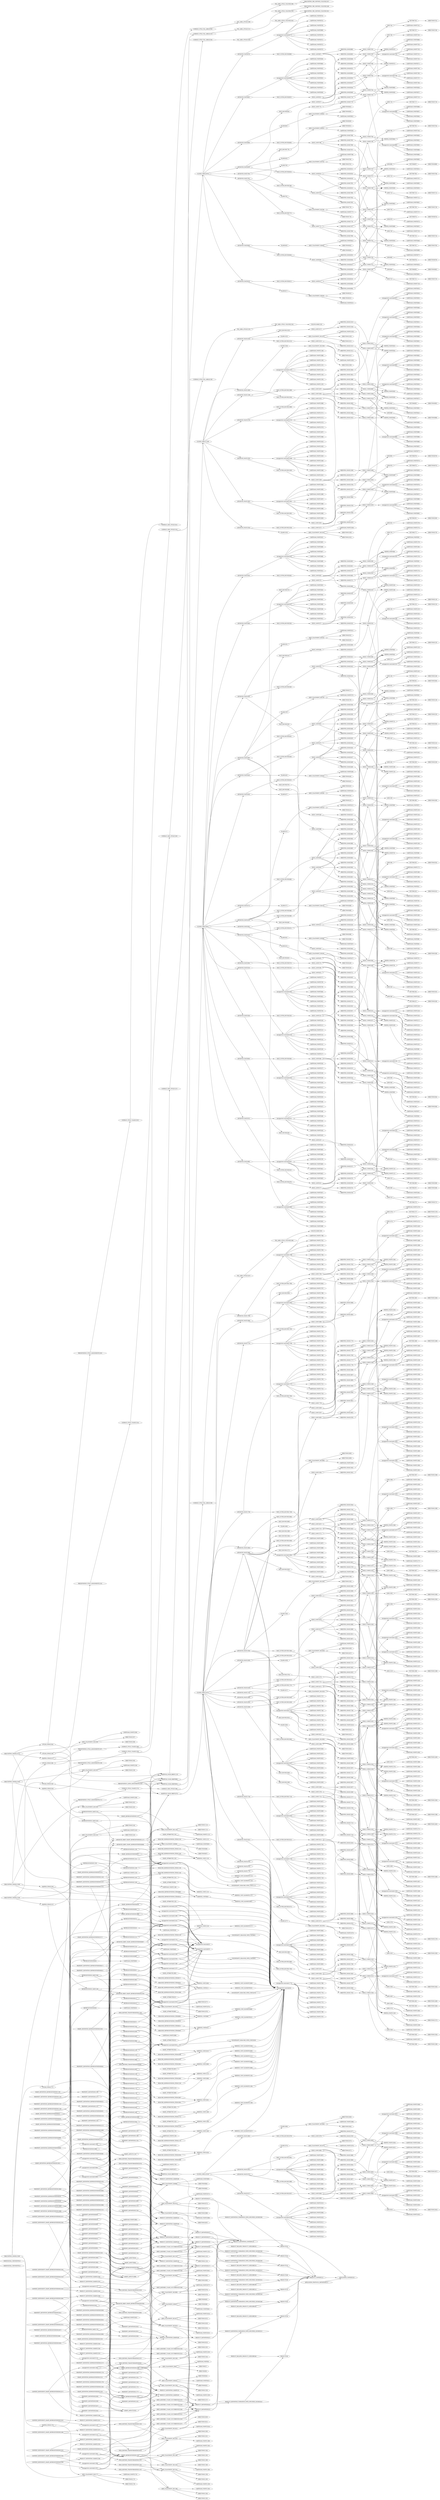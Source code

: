 digraph "/home/jeremiah/lisp/step-grapher/step-files/as1.stp" { rankdir="LR"
nodesep=0.4
overlap=false
splines=true
1 [label="DIMENSIONAL_EXPONENTS(1)" tooltip="#1=DIMENSIONAL_EXPONENTS(1.0,0.0,0.0,0.0,0.0,0.0,0.0)"];
2 [label="DIMENSIONAL_EXPONENTS(2)" tooltip="#2=DIMENSIONAL_EXPONENTS(0.0,0.0,0.0,0.0,0.0,0.0,0.0)"];
3 [label="unsupported-constraint(3)" tooltip="#3=(NAMED_UNIT(*)SI_UNIT($,.STERADIAN.)SOLID_ANGLE_UNIT())"];
4 [label="unsupported-constraint(4)" tooltip="#4=(LENGTH_UNIT()NAMED_UNIT(*)SI_UNIT(.MILLI.,.METRE.))"];
5 [label="unsupported-constraint(5)" tooltip="#5=(NAMED_UNIT(*)PLANE_ANGLE_UNIT()SI_UNIT($,.RADIAN.))"];
6 [label="CARTESIAN_POINT(6)" tooltip="#6=CARTESIAN_POINT('#6',(0.0,0.0,0.0))"];
7 [label="DIRECTION(7)" tooltip="#7=DIRECTION('#7',(1.0,0.0,0.0))"];
8 [label="DIRECTION(8)" tooltip="#8=DIRECTION('#8',(0.0,0.0,1.0))"];
9 [label="AXIS2_PLACEMENT_3D(9)" tooltip="#9=AXIS2_PLACEMENT_3D('#9',#6,#8,#7)"];
9 -> 6;
9 -> 8;
9 -> 7;
10 [label="APPLICATION_CONTEXT(10)" tooltip="#10=APPLICATION_CONTEXT( 'Core Data for Automotive Mechanical Design Process')"];
11 [label="APPLICATION_PROTOCOL_DEFINITION(11)" tooltip="#11=APPLICATION_PROTOCOL_DEFINITION('draft international standard', 'automotive_design',1999,#10)"];
11 -> 10;
12 [label="PRODUCT_CONTEXT(12)" tooltip="#12=PRODUCT_CONTEXT(' ',#10,'mechanical')"];
12 -> 10;
13 [label="PRODUCT_DEFINITION_CONTEXT(13)" tooltip="#13=PRODUCT_DEFINITION_CONTEXT('part definition',#10,'design')"];
13 -> 10;
14 [label="PRODUCT(14)" tooltip="#14=PRODUCT('AS1','AS1', 'Test Piece from Theorem Solutions - CAx Joint Round 2',(#12))"];
14 -> 12;
15 [label="PRODUCT_RELATED_PRODUCT_CATEGORY(15)" tooltip="#15=PRODUCT_RELATED_PRODUCT_CATEGORY('part','',(#14))"];
15 -> 14;
16 [label="PRODUCT_DEFINITION_FORMATION_WITH_SPECIFIED_SOURCE(16)" tooltip="#16=PRODUCT_DEFINITION_FORMATION_WITH_SPECIFIED_SOURCE('1', 'Initial Version',#14,.NOT_KNOWN.)"];
16 -> 14;
17 [label="PRODUCT_DEFINITION(17)" tooltip="#17=PRODUCT_DEFINITION('CAx-AS1','Design Definition',#16,#13)"];
17 -> 16;
17 -> 13;
18 [label="PRODUCT_DEFINITION_SHAPE(18)" tooltip="#18=PRODUCT_DEFINITION_SHAPE('','',#17)"];
18 -> 17;
19 [label="PRODUCT(19)" tooltip="#19=PRODUCT('l-bracket-assembly','l-bracket assembly', 'L-Bracket and Fixings',(#12))"];
19 -> 12;
20 [label="PRODUCT_RELATED_PRODUCT_CATEGORY(20)" tooltip="#20=PRODUCT_RELATED_PRODUCT_CATEGORY('part','',(#19))"];
20 -> 19;
21 [label="PRODUCT_DEFINITION_FORMATION_WITH_SPECIFIED_SOURCE(21)" tooltip="#21=PRODUCT_DEFINITION_FORMATION_WITH_SPECIFIED_SOURCE('1', 'Initial Version',#19,.NOT_KNOWN.)"];
21 -> 19;
22 [label="PRODUCT_DEFINITION(22)" tooltip="#22=PRODUCT_DEFINITION('CAx-L-B-Assy','Design Definition',#21,#13)"];
22 -> 21;
22 -> 13;
23 [label="PRODUCT_DEFINITION_SHAPE(23)" tooltip="#23=PRODUCT_DEFINITION_SHAPE('','',#22)"];
23 -> 22;
24 [label="PRODUCT(24)" tooltip="#24=PRODUCT('plate','plate','Base Plate',(#12))"];
24 -> 12;
25 [label="PRODUCT_RELATED_PRODUCT_CATEGORY(25)" tooltip="#25=PRODUCT_RELATED_PRODUCT_CATEGORY('part','',(#24))"];
25 -> 24;
26 [label="PRODUCT_DEFINITION_FORMATION_WITH_SPECIFIED_SOURCE(26)" tooltip="#26=PRODUCT_DEFINITION_FORMATION_WITH_SPECIFIED_SOURCE('1', 'Initial Version',#24,.NOT_KNOWN.)"];
26 -> 24;
27 [label="PRODUCT_DEFINITION(27)" tooltip="#27=PRODUCT_DEFINITION('CAx-Plate','Design Definition',#26,#13)"];
27 -> 26;
27 -> 13;
28 [label="PRODUCT_DEFINITION_SHAPE(28)" tooltip="#28=PRODUCT_DEFINITION_SHAPE('','',#27)"];
28 -> 27;
29 [label="PRODUCT(29)" tooltip="#29=PRODUCT('rod-assembly','Rod assembly','The Rod and its fixings',(#12 ))"];
29 -> 12;
30 [label="PRODUCT_RELATED_PRODUCT_CATEGORY(30)" tooltip="#30=PRODUCT_RELATED_PRODUCT_CATEGORY('part','',(#29))"];
30 -> 29;
31 [label="PRODUCT_DEFINITION_FORMATION_WITH_SPECIFIED_SOURCE(31)" tooltip="#31=PRODUCT_DEFINITION_FORMATION_WITH_SPECIFIED_SOURCE('1', 'Initial Version',#29,.NOT_KNOWN.)"];
31 -> 29;
32 [label="PRODUCT_DEFINITION(32)" tooltip="#32=PRODUCT_DEFINITION('CAx-R-Assy','Design Definition',#31,#13)"];
32 -> 31;
32 -> 13;
33 [label="PRODUCT_DEFINITION_SHAPE(33)" tooltip="#33=PRODUCT_DEFINITION_SHAPE('','',#32)"];
33 -> 32;
34 [label="PRODUCT(34)" tooltip="#34=PRODUCT('l-bracket','l-bracket','L-Bracket for AS1',(#12))"];
34 -> 12;
35 [label="PRODUCT_RELATED_PRODUCT_CATEGORY(35)" tooltip="#35=PRODUCT_RELATED_PRODUCT_CATEGORY('part','',(#34))"];
35 -> 34;
36 [label="PRODUCT_DEFINITION_FORMATION_WITH_SPECIFIED_SOURCE(36)" tooltip="#36=PRODUCT_DEFINITION_FORMATION_WITH_SPECIFIED_SOURCE('1', 'Initial Version',#34,.NOT_KNOWN.)"];
36 -> 34;
37 [label="PRODUCT_DEFINITION(37)" tooltip="#37=PRODUCT_DEFINITION('CAx-L-Bracket','Design Definition',#36,#13)"];
37 -> 36;
37 -> 13;
38 [label="PRODUCT_DEFINITION_SHAPE(38)" tooltip="#38=PRODUCT_DEFINITION_SHAPE('','',#37)"];
38 -> 37;
39 [label="PRODUCT(39)" tooltip="#39=PRODUCT('nut-bolt-assembly','nut-bolt assembly', 'a Nut and a Bolt together',(#12))"];
39 -> 12;
40 [label="PRODUCT_RELATED_PRODUCT_CATEGORY(40)" tooltip="#40=PRODUCT_RELATED_PRODUCT_CATEGORY('part','',(#39))"];
40 -> 39;
41 [label="PRODUCT_DEFINITION_FORMATION_WITH_SPECIFIED_SOURCE(41)" tooltip="#41=PRODUCT_DEFINITION_FORMATION_WITH_SPECIFIED_SOURCE('1', 'Initial Version',#39,.NOT_KNOWN.)"];
41 -> 39;
42 [label="PRODUCT_DEFINITION(42)" tooltip="#42=PRODUCT_DEFINITION('CAx-N-B-Assy','Design Definition',#41,#13)"];
42 -> 41;
42 -> 13;
43 [label="PRODUCT_DEFINITION_SHAPE(43)" tooltip="#43=PRODUCT_DEFINITION_SHAPE('','',#42)"];
43 -> 42;
44 [label="PRODUCT(44)" tooltip="#44=PRODUCT('rod','rod','Rod for hanging things from',(#12))"];
44 -> 12;
45 [label="PRODUCT_RELATED_PRODUCT_CATEGORY(45)" tooltip="#45=PRODUCT_RELATED_PRODUCT_CATEGORY('part','',(#44))"];
45 -> 44;
46 [label="PRODUCT_DEFINITION_FORMATION_WITH_SPECIFIED_SOURCE(46)" tooltip="#46=PRODUCT_DEFINITION_FORMATION_WITH_SPECIFIED_SOURCE('1', 'Initial Version',#44,.NOT_KNOWN.)"];
46 -> 44;
47 [label="PRODUCT_DEFINITION(47)" tooltip="#47=PRODUCT_DEFINITION('CAx-Rod','Design Definition',#46,#13)"];
47 -> 46;
47 -> 13;
48 [label="PRODUCT_DEFINITION_SHAPE(48)" tooltip="#48=PRODUCT_DEFINITION_SHAPE('','',#47)"];
48 -> 47;
49 [label="PRODUCT(49)" tooltip="#49=PRODUCT('nut','nut','Generic Nut for AS1 Assembly',(#12))"];
49 -> 12;
50 [label="PRODUCT_RELATED_PRODUCT_CATEGORY(50)" tooltip="#50=PRODUCT_RELATED_PRODUCT_CATEGORY('part','',(#49))"];
50 -> 49;
51 [label="PRODUCT_DEFINITION_FORMATION_WITH_SPECIFIED_SOURCE(51)" tooltip="#51=PRODUCT_DEFINITION_FORMATION_WITH_SPECIFIED_SOURCE('1', 'Initial Version',#49,.NOT_KNOWN.)"];
51 -> 49;
52 [label="PRODUCT_DEFINITION(52)" tooltip="#52=PRODUCT_DEFINITION('CAx-Nut','Design Definition',#51,#13)"];
52 -> 51;
52 -> 13;
53 [label="PRODUCT_DEFINITION_SHAPE(53)" tooltip="#53=PRODUCT_DEFINITION_SHAPE('','',#52)"];
53 -> 52;
54 [label="PRODUCT(54)" tooltip="#54=PRODUCT('bolt','bolt','Bolt belonging to Nut-Bolt Assy',(#12))"];
54 -> 12;
55 [label="PRODUCT_RELATED_PRODUCT_CATEGORY(55)" tooltip="#55=PRODUCT_RELATED_PRODUCT_CATEGORY('part','',(#54))"];
55 -> 54;
56 [label="PRODUCT_DEFINITION_FORMATION_WITH_SPECIFIED_SOURCE(56)" tooltip="#56=PRODUCT_DEFINITION_FORMATION_WITH_SPECIFIED_SOURCE('1', 'Initial Version',#54,.NOT_KNOWN.)"];
56 -> 54;
57 [label="PRODUCT_DEFINITION(57)" tooltip="#57=PRODUCT_DEFINITION('CAx-Bolt','Design Definition',#56,#13)"];
57 -> 56;
57 -> 13;
58 [label="PRODUCT_DEFINITION_SHAPE(58)" tooltip="#58=PRODUCT_DEFINITION_SHAPE('','',#57)"];
58 -> 57;
59 [label="CARTESIAN_POINT(59)" tooltip="#59=CARTESIAN_POINT('#59',(0.0,0.0,100.))"];
60 [label="VERTEX_POINT(60)" tooltip="#60=VERTEX_POINT('#60',#59)"];
60 -> 59;
61 [label="CARTESIAN_POINT(61)" tooltip="#61=CARTESIAN_POINT('#61',(0.0,0.0,0.0))"];
62 [label="VERTEX_POINT(62)" tooltip="#62=VERTEX_POINT('#62',#61)"];
62 -> 61;
63 [label="CARTESIAN_POINT(63)" tooltip="#63=CARTESIAN_POINT('#63',(0.0,60.,100.))"];
64 [label="VERTEX_POINT(64)" tooltip="#64=VERTEX_POINT('#64',#63)"];
64 -> 63;
65 [label="CARTESIAN_POINT(65)" tooltip="#65=CARTESIAN_POINT('#65',(0.0,60.,0.0))"];
66 [label="VERTEX_POINT(66)" tooltip="#66=VERTEX_POINT('#66',#65)"];
66 -> 65;
67 [label="CARTESIAN_POINT(67)" tooltip="#67=CARTESIAN_POINT('#67',(0.0,40.,45.))"];
68 [label="VERTEX_POINT(68)" tooltip="#68=VERTEX_POINT('#68',#67)"];
68 -> 67;
69 [label="CARTESIAN_POINT(69)" tooltip="#69=CARTESIAN_POINT('#69',(0.0,40.,55.))"];
70 [label="VERTEX_POINT(70)" tooltip="#70=VERTEX_POINT('#70',#69)"];
70 -> 69;
71 [label="CARTESIAN_POINT(71)" tooltip="#71=CARTESIAN_POINT('#71',(50.,0.0,100.))"];
72 [label="VERTEX_POINT(72)" tooltip="#72=VERTEX_POINT('#72',#71)"];
72 -> 71;
73 [label="CARTESIAN_POINT(73)" tooltip="#73=CARTESIAN_POINT('#73',(50.,0.0,0.0))"];
74 [label="VERTEX_POINT(74)" tooltip="#74=VERTEX_POINT('#74',#73)"];
74 -> 73;
75 [label="CARTESIAN_POINT(75)" tooltip="#75=CARTESIAN_POINT('#75',(42.5,0.0,42.00961894))"];
76 [label="VERTEX_POINT(76)" tooltip="#76=VERTEX_POINT('#76',#75)"];
76 -> 75;
77 [label="CARTESIAN_POINT(77)" tooltip="#77=CARTESIAN_POINT('#77',(42.5,0.0,32.00961894))"];
78 [label="VERTEX_POINT(78)" tooltip="#78=VERTEX_POINT('#78',#77)"];
78 -> 77;
79 [label="CARTESIAN_POINT(79)" tooltip="#79=CARTESIAN_POINT('#79',(42.5,0.0,67.99038106))"];
80 [label="VERTEX_POINT(80)" tooltip="#80=VERTEX_POINT('#80',#79)"];
80 -> 79;
81 [label="CARTESIAN_POINT(81)" tooltip="#81=CARTESIAN_POINT('#81',(42.5,0.0,57.99038106))"];
82 [label="VERTEX_POINT(82)" tooltip="#82=VERTEX_POINT('#82',#81)"];
82 -> 81;
83 [label="CARTESIAN_POINT(83)" tooltip="#83=CARTESIAN_POINT('#83',(20.,0.0,55.))"];
84 [label="VERTEX_POINT(84)" tooltip="#84=VERTEX_POINT('#84',#83)"];
84 -> 83;
85 [label="CARTESIAN_POINT(85)" tooltip="#85=CARTESIAN_POINT('#85',(20.,0.0,45.))"];
86 [label="VERTEX_POINT(86)" tooltip="#86=VERTEX_POINT('#86',#85)"];
86 -> 85;
87 [label="CARTESIAN_POINT(87)" tooltip="#87=CARTESIAN_POINT('#87',(50.,10.,100.))"];
88 [label="VERTEX_POINT(88)" tooltip="#88=VERTEX_POINT('#88',#87)"];
88 -> 87;
89 [label="CARTESIAN_POINT(89)" tooltip="#89=CARTESIAN_POINT('#89',(50.,10.,0.0))"];
90 [label="VERTEX_POINT(90)" tooltip="#90=VERTEX_POINT('#90',#89)"];
90 -> 89;
91 [label="CARTESIAN_POINT(91)" tooltip="#91=CARTESIAN_POINT('#91',(10.,10.,100.))"];
92 [label="VERTEX_POINT(92)" tooltip="#92=VERTEX_POINT('#92',#91)"];
92 -> 91;
93 [label="CARTESIAN_POINT(93)" tooltip="#93=CARTESIAN_POINT('#93',(10.,10.,0.0))"];
94 [label="VERTEX_POINT(94)" tooltip="#94=VERTEX_POINT('#94',#93)"];
94 -> 93;
95 [label="CARTESIAN_POINT(95)" tooltip="#95=CARTESIAN_POINT('#95',(42.5,10.,32.00961894))"];
96 [label="VERTEX_POINT(96)" tooltip="#96=VERTEX_POINT('#96',#95)"];
96 -> 95;
97 [label="CARTESIAN_POINT(97)" tooltip="#97=CARTESIAN_POINT('#97',(42.5,10.,42.00961894))"];
98 [label="VERTEX_POINT(98)" tooltip="#98=VERTEX_POINT('#98',#97)"];
98 -> 97;
99 [label="CARTESIAN_POINT(99)" tooltip="#99=CARTESIAN_POINT('#99',(42.5,10.,57.99038106))"];
100 [label="VERTEX_POINT(100)" tooltip="#100=VERTEX_POINT('#100',#99)"];
100 -> 99;
101 [label="CARTESIAN_POINT(101)" tooltip="#101=CARTESIAN_POINT('#101',(42.5,10.,67.99038106))"];
102 [label="VERTEX_POINT(102)" tooltip="#102=VERTEX_POINT('#102',#101)"];
102 -> 101;
103 [label="CARTESIAN_POINT(103)" tooltip="#103=CARTESIAN_POINT('#103',(20.,10.,45.))"];
104 [label="VERTEX_POINT(104)" tooltip="#104=VERTEX_POINT('#104',#103)"];
104 -> 103;
105 [label="CARTESIAN_POINT(105)" tooltip="#105=CARTESIAN_POINT('#105',(20.,10.,55.))"];
106 [label="VERTEX_POINT(106)" tooltip="#106=VERTEX_POINT('#106',#105)"];
106 -> 105;
107 [label="CARTESIAN_POINT(107)" tooltip="#107=CARTESIAN_POINT('#107',(10.,60.,100.))"];
108 [label="VERTEX_POINT(108)" tooltip="#108=VERTEX_POINT('#108',#107)"];
108 -> 107;
109 [label="CARTESIAN_POINT(109)" tooltip="#109=CARTESIAN_POINT('#109',(10.,60.,0.0))"];
110 [label="VERTEX_POINT(110)" tooltip="#110=VERTEX_POINT('#110',#109)"];
110 -> 109;
111 [label="CARTESIAN_POINT(111)" tooltip="#111=CARTESIAN_POINT('#111',(10.,40.,55.))"];
112 [label="VERTEX_POINT(112)" tooltip="#112=VERTEX_POINT('#112',#111)"];
112 -> 111;
113 [label="CARTESIAN_POINT(113)" tooltip="#113=CARTESIAN_POINT('#113',(10.,40.,45.))"];
114 [label="VERTEX_POINT(114)" tooltip="#114=VERTEX_POINT('#114',#113)"];
114 -> 113;
115 [label="CARTESIAN_POINT(115)" tooltip="#115=CARTESIAN_POINT('#115',(0.0,0.0,100.))"];
116 [label="DIRECTION(116)" tooltip="#116=DIRECTION('#116',(0.0,0.0,-1.))"];
117 [label="VECTOR(117)" tooltip="#117=VECTOR('#117',#116,100.)"];
117 -> 116;
118 [label="LINE(118)" tooltip="#118=LINE('#118',#115,#117)"];
118 -> 115;
118 -> 117;
119 [label="CARTESIAN_POINT(119)" tooltip="#119=CARTESIAN_POINT('#119',(0.0,60.,100.))"];
120 [label="DIRECTION(120)" tooltip="#120=DIRECTION('#120',(0.0,-1.,0.0))"];
121 [label="VECTOR(121)" tooltip="#121=VECTOR('#121',#120,60.)"];
121 -> 120;
122 [label="LINE(122)" tooltip="#122=LINE('#122',#119,#121)"];
122 -> 119;
122 -> 121;
123 [label="CARTESIAN_POINT(123)" tooltip="#123=CARTESIAN_POINT('#123',(0.0,60.,100.))"];
124 [label="DIRECTION(124)" tooltip="#124=DIRECTION('#124',(0.0,0.0,-1.))"];
125 [label="VECTOR(125)" tooltip="#125=VECTOR('#125',#124,100.)"];
125 -> 124;
126 [label="LINE(126)" tooltip="#126=LINE('#126',#123,#125)"];
126 -> 123;
126 -> 125;
127 [label="CARTESIAN_POINT(127)" tooltip="#127=CARTESIAN_POINT('#127',(0.0,60.,0.0))"];
128 [label="DIRECTION(128)" tooltip="#128=DIRECTION('#128',(0.0,-1.,0.0))"];
129 [label="VECTOR(129)" tooltip="#129=VECTOR('#129',#128,60.)"];
129 -> 128;
130 [label="LINE(130)" tooltip="#130=LINE('#130',#127,#129)"];
130 -> 127;
130 -> 129;
131 [label="CARTESIAN_POINT(131)" tooltip="#131=CARTESIAN_POINT('#131',(0.0,40.,45.))"];
132 [label="CARTESIAN_POINT(132)" tooltip="#132=CARTESIAN_POINT('#132',(0.0,50.,45.))"];
133 [label="CARTESIAN_POINT(133)" tooltip="#133=CARTESIAN_POINT('#133',(0.0,50.,55.))"];
134 [label="CARTESIAN_POINT(134)" tooltip="#134=CARTESIAN_POINT('#134',(0.0,40.,55.))"];
135 [label="unsupported-constraint(135)" tooltip="#135=(BOUNDED_CURVE()B_SPLINE_CURVE(3,(#131,#132,#133,#134), .UNSPECIFIED.,.F.,.F.)B_SPLINE_CURVE_WITH_KNOTS((4,4),(0.0,0.5), .UNSPECIFIED.)CURVE()GEOMETRIC_REPRESENTATION_ITEM() RATIONAL_B_SPLINE_CURVE((1.0,0.33333333333,0.33333333333,1.0)) REPRESENTATION_ITEM('#135'))"];
135 -> 131;
135 -> 132;
135 -> 133;
135 -> 134;
136 [label="CARTESIAN_POINT(136)" tooltip="#136=CARTESIAN_POINT('#136',(0.0,40.,55.))"];
137 [label="CARTESIAN_POINT(137)" tooltip="#137=CARTESIAN_POINT('#137',(0.0,30.,55.))"];
138 [label="CARTESIAN_POINT(138)" tooltip="#138=CARTESIAN_POINT('#138',(0.0,30.,45.))"];
139 [label="CARTESIAN_POINT(139)" tooltip="#139=CARTESIAN_POINT('#139',(0.0,40.,45.))"];
140 [label="unsupported-constraint(140)" tooltip="#140=(BOUNDED_CURVE()B_SPLINE_CURVE(3,(#136,#137,#138,#139), .UNSPECIFIED.,.F.,.F.)B_SPLINE_CURVE_WITH_KNOTS((4,4),(0.0,0.5), .UNSPECIFIED.)CURVE()GEOMETRIC_REPRESENTATION_ITEM() RATIONAL_B_SPLINE_CURVE((1.0,0.33333333333,0.33333333333,1.0)) REPRESENTATION_ITEM('#140'))"];
140 -> 136;
140 -> 137;
140 -> 138;
140 -> 139;
141 [label="CARTESIAN_POINT(141)" tooltip="#141=CARTESIAN_POINT('#141',(50.,0.0,100.))"];
142 [label="DIRECTION(142)" tooltip="#142=DIRECTION('#142',(0.0,0.0,-1.))"];
143 [label="VECTOR(143)" tooltip="#143=VECTOR('#143',#142,100.)"];
143 -> 142;
144 [label="LINE(144)" tooltip="#144=LINE('#144',#141,#143)"];
144 -> 141;
144 -> 143;
145 [label="CARTESIAN_POINT(145)" tooltip="#145=CARTESIAN_POINT('#145',(0.0,0.0,100.))"];
146 [label="DIRECTION(146)" tooltip="#146=DIRECTION('#146',(1.0,0.0,0.0))"];
147 [label="VECTOR(147)" tooltip="#147=VECTOR('#147',#146,50.)"];
147 -> 146;
148 [label="LINE(148)" tooltip="#148=LINE('#148',#145,#147)"];
148 -> 145;
148 -> 147;
149 [label="CARTESIAN_POINT(149)" tooltip="#149=CARTESIAN_POINT('#149',(0.0,0.0,0.0))"];
150 [label="DIRECTION(150)" tooltip="#150=DIRECTION('#150',(1.0,0.0,0.0))"];
151 [label="VECTOR(151)" tooltip="#151=VECTOR('#151',#150,50.)"];
151 -> 150;
152 [label="LINE(152)" tooltip="#152=LINE('#152',#149,#151)"];
152 -> 149;
152 -> 151;
153 [label="CARTESIAN_POINT(153)" tooltip="#153=CARTESIAN_POINT('#153',(42.5,0.0,42.00961894))"];
154 [label="CARTESIAN_POINT(154)" tooltip="#154=CARTESIAN_POINT('#154',(52.5,0.0,42.00961894))"];
155 [label="CARTESIAN_POINT(155)" tooltip="#155=CARTESIAN_POINT('#155',(52.5,0.0,32.00961894))"];
156 [label="CARTESIAN_POINT(156)" tooltip="#156=CARTESIAN_POINT('#156',(42.5,0.0,32.00961894))"];
157 [label="unsupported-constraint(157)" tooltip="#157=(BOUNDED_CURVE()B_SPLINE_CURVE(3,(#153,#154,#155,#156), .UNSPECIFIED.,.F.,.F.)B_SPLINE_CURVE_WITH_KNOTS((4,4),(0.0,0.5), .UNSPECIFIED.)CURVE()GEOMETRIC_REPRESENTATION_ITEM() RATIONAL_B_SPLINE_CURVE((1.0,0.33333333333,0.33333333333,1.0)) REPRESENTATION_ITEM('#157'))"];
157 -> 153;
157 -> 154;
157 -> 155;
157 -> 156;
158 [label="CARTESIAN_POINT(158)" tooltip="#158=CARTESIAN_POINT('#158',(42.5,0.0,32.00961894))"];
159 [label="CARTESIAN_POINT(159)" tooltip="#159=CARTESIAN_POINT('#159',(32.5,0.0,32.00961894))"];
160 [label="CARTESIAN_POINT(160)" tooltip="#160=CARTESIAN_POINT('#160',(32.5,0.0,42.00961894))"];
161 [label="CARTESIAN_POINT(161)" tooltip="#161=CARTESIAN_POINT('#161',(42.5,0.0,42.00961894))"];
162 [label="unsupported-constraint(162)" tooltip="#162=(BOUNDED_CURVE()B_SPLINE_CURVE(3,(#158,#159,#160,#161), .UNSPECIFIED.,.F.,.F.)B_SPLINE_CURVE_WITH_KNOTS((4,4),(0.0,0.5), .UNSPECIFIED.)CURVE()GEOMETRIC_REPRESENTATION_ITEM() RATIONAL_B_SPLINE_CURVE((1.0,0.33333333333,0.33333333333,1.0)) REPRESENTATION_ITEM('#162'))"];
162 -> 158;
162 -> 159;
162 -> 160;
162 -> 161;
163 [label="CARTESIAN_POINT(163)" tooltip="#163=CARTESIAN_POINT('#163',(42.5,0.0,67.99038106))"];
164 [label="CARTESIAN_POINT(164)" tooltip="#164=CARTESIAN_POINT('#164',(52.5,0.0,67.99038106))"];
165 [label="CARTESIAN_POINT(165)" tooltip="#165=CARTESIAN_POINT('#165',(52.5,0.0,57.99038106))"];
166 [label="CARTESIAN_POINT(166)" tooltip="#166=CARTESIAN_POINT('#166',(42.5,0.0,57.99038106))"];
167 [label="unsupported-constraint(167)" tooltip="#167=(BOUNDED_CURVE()B_SPLINE_CURVE(3,(#163,#164,#165,#166), .UNSPECIFIED.,.F.,.F.)B_SPLINE_CURVE_WITH_KNOTS((4,4),(0.0,0.5), .UNSPECIFIED.)CURVE()GEOMETRIC_REPRESENTATION_ITEM() RATIONAL_B_SPLINE_CURVE((1.0,0.33333333333,0.33333333333,1.0)) REPRESENTATION_ITEM('#167'))"];
167 -> 163;
167 -> 164;
167 -> 165;
167 -> 166;
168 [label="CARTESIAN_POINT(168)" tooltip="#168=CARTESIAN_POINT('#168',(42.5,0.0,57.99038106))"];
169 [label="CARTESIAN_POINT(169)" tooltip="#169=CARTESIAN_POINT('#169',(32.5,0.0,57.99038106))"];
170 [label="CARTESIAN_POINT(170)" tooltip="#170=CARTESIAN_POINT('#170',(32.5,0.0,67.99038106))"];
171 [label="CARTESIAN_POINT(171)" tooltip="#171=CARTESIAN_POINT('#171',(42.5,0.0,67.99038106))"];
172 [label="unsupported-constraint(172)" tooltip="#172=(BOUNDED_CURVE()B_SPLINE_CURVE(3,(#168,#169,#170,#171), .UNSPECIFIED.,.F.,.F.)B_SPLINE_CURVE_WITH_KNOTS((4,4),(0.0,0.5), .UNSPECIFIED.)CURVE()GEOMETRIC_REPRESENTATION_ITEM() RATIONAL_B_SPLINE_CURVE((1.0,0.33333333333,0.33333333333,1.0)) REPRESENTATION_ITEM('#172'))"];
172 -> 168;
172 -> 169;
172 -> 170;
172 -> 171;
173 [label="CARTESIAN_POINT(173)" tooltip="#173=CARTESIAN_POINT('#173',(20.,0.0,55.))"];
174 [label="CARTESIAN_POINT(174)" tooltip="#174=CARTESIAN_POINT('#174',(30.,0.0,55.))"];
175 [label="CARTESIAN_POINT(175)" tooltip="#175=CARTESIAN_POINT('#175',(30.,0.0,45.))"];
176 [label="CARTESIAN_POINT(176)" tooltip="#176=CARTESIAN_POINT('#176',(20.,0.0,45.))"];
177 [label="unsupported-constraint(177)" tooltip="#177=(BOUNDED_CURVE()B_SPLINE_CURVE(3,(#173,#174,#175,#176), .UNSPECIFIED.,.F.,.F.)B_SPLINE_CURVE_WITH_KNOTS((4,4),(0.0,0.5), .UNSPECIFIED.)CURVE()GEOMETRIC_REPRESENTATION_ITEM() RATIONAL_B_SPLINE_CURVE((1.0,0.33333333333,0.33333333333,1.0)) REPRESENTATION_ITEM('#177'))"];
177 -> 173;
177 -> 174;
177 -> 175;
177 -> 176;
178 [label="CARTESIAN_POINT(178)" tooltip="#178=CARTESIAN_POINT('#178',(20.,0.0,45.))"];
179 [label="CARTESIAN_POINT(179)" tooltip="#179=CARTESIAN_POINT('#179',(10.,0.0,45.))"];
180 [label="CARTESIAN_POINT(180)" tooltip="#180=CARTESIAN_POINT('#180',(10.,0.0,55.))"];
181 [label="CARTESIAN_POINT(181)" tooltip="#181=CARTESIAN_POINT('#181',(20.,0.0,55.))"];
182 [label="unsupported-constraint(182)" tooltip="#182=(BOUNDED_CURVE()B_SPLINE_CURVE(3,(#178,#179,#180,#181), .UNSPECIFIED.,.F.,.F.)B_SPLINE_CURVE_WITH_KNOTS((4,4),(0.0,0.5), .UNSPECIFIED.)CURVE()GEOMETRIC_REPRESENTATION_ITEM() RATIONAL_B_SPLINE_CURVE((1.0,0.33333333333,0.33333333333,1.0)) REPRESENTATION_ITEM('#182'))"];
182 -> 178;
182 -> 179;
182 -> 180;
182 -> 181;
183 [label="CARTESIAN_POINT(183)" tooltip="#183=CARTESIAN_POINT('#183',(50.,10.,100.))"];
184 [label="DIRECTION(184)" tooltip="#184=DIRECTION('#184',(0.0,0.0,-1.))"];
185 [label="VECTOR(185)" tooltip="#185=VECTOR('#185',#184,100.)"];
185 -> 184;
186 [label="LINE(186)" tooltip="#186=LINE('#186',#183,#185)"];
186 -> 183;
186 -> 185;
187 [label="CARTESIAN_POINT(187)" tooltip="#187=CARTESIAN_POINT('#187',(50.,0.0,100.))"];
188 [label="DIRECTION(188)" tooltip="#188=DIRECTION('#188',(0.0,1.0,0.0))"];
189 [label="VECTOR(189)" tooltip="#189=VECTOR('#189',#188,10.)"];
189 -> 188;
190 [label="LINE(190)" tooltip="#190=LINE('#190',#187,#189)"];
190 -> 187;
190 -> 189;
191 [label="CARTESIAN_POINT(191)" tooltip="#191=CARTESIAN_POINT('#191',(50.,0.0,0.0))"];
192 [label="DIRECTION(192)" tooltip="#192=DIRECTION('#192',(0.0,1.0,0.0))"];
193 [label="VECTOR(193)" tooltip="#193=VECTOR('#193',#192,10.)"];
193 -> 192;
194 [label="LINE(194)" tooltip="#194=LINE('#194',#191,#193)"];
194 -> 191;
194 -> 193;
195 [label="CARTESIAN_POINT(195)" tooltip="#195=CARTESIAN_POINT('#195',(10.,10.,100.))"];
196 [label="DIRECTION(196)" tooltip="#196=DIRECTION('#196',(0.0,0.0,-1.))"];
197 [label="VECTOR(197)" tooltip="#197=VECTOR('#197',#196,100.)"];
197 -> 196;
198 [label="LINE(198)" tooltip="#198=LINE('#198',#195,#197)"];
198 -> 195;
198 -> 197;
199 [label="CARTESIAN_POINT(199)" tooltip="#199=CARTESIAN_POINT('#199',(50.,10.,100.))"];
200 [label="DIRECTION(200)" tooltip="#200=DIRECTION('#200',(-1.,0.0,0.0))"];
201 [label="VECTOR(201)" tooltip="#201=VECTOR('#201',#200,40.)"];
201 -> 200;
202 [label="LINE(202)" tooltip="#202=LINE('#202',#199,#201)"];
202 -> 199;
202 -> 201;
203 [label="CARTESIAN_POINT(203)" tooltip="#203=CARTESIAN_POINT('#203',(50.,10.,0.0))"];
204 [label="DIRECTION(204)" tooltip="#204=DIRECTION('#204',(-1.,0.0,0.0))"];
205 [label="VECTOR(205)" tooltip="#205=VECTOR('#205',#204,40.)"];
205 -> 204;
206 [label="LINE(206)" tooltip="#206=LINE('#206',#203,#205)"];
206 -> 203;
206 -> 205;
207 [label="CARTESIAN_POINT(207)" tooltip="#207=CARTESIAN_POINT('#207',(42.5,10.,32.00961894))"];
208 [label="CARTESIAN_POINT(208)" tooltip="#208=CARTESIAN_POINT('#208',(52.5,10.,32.00961894))"];
209 [label="CARTESIAN_POINT(209)" tooltip="#209=CARTESIAN_POINT('#209',(52.5,10.,42.00961894))"];
210 [label="CARTESIAN_POINT(210)" tooltip="#210=CARTESIAN_POINT('#210',(42.5,10.,42.00961894))"];
211 [label="unsupported-constraint(211)" tooltip="#211=(BOUNDED_CURVE()B_SPLINE_CURVE(3,(#207,#208,#209,#210), .UNSPECIFIED.,.F.,.F.)B_SPLINE_CURVE_WITH_KNOTS((4,4),(0.0,0.5), .UNSPECIFIED.)CURVE()GEOMETRIC_REPRESENTATION_ITEM() RATIONAL_B_SPLINE_CURVE((1.0,0.33333333333,0.33333333333,1.0)) REPRESENTATION_ITEM('#211'))"];
211 -> 207;
211 -> 208;
211 -> 209;
211 -> 210;
212 [label="CARTESIAN_POINT(212)" tooltip="#212=CARTESIAN_POINT('#212',(42.5,10.,42.00961894))"];
213 [label="CARTESIAN_POINT(213)" tooltip="#213=CARTESIAN_POINT('#213',(32.5,10.,42.00961894))"];
214 [label="CARTESIAN_POINT(214)" tooltip="#214=CARTESIAN_POINT('#214',(32.5,10.,32.00961894))"];
215 [label="CARTESIAN_POINT(215)" tooltip="#215=CARTESIAN_POINT('#215',(42.5,10.,32.00961894))"];
216 [label="unsupported-constraint(216)" tooltip="#216=(BOUNDED_CURVE()B_SPLINE_CURVE(3,(#212,#213,#214,#215), .UNSPECIFIED.,.F.,.F.)B_SPLINE_CURVE_WITH_KNOTS((4,4),(0.0,0.5), .UNSPECIFIED.)CURVE()GEOMETRIC_REPRESENTATION_ITEM() RATIONAL_B_SPLINE_CURVE((1.0,0.33333333333,0.33333333333,1.0)) REPRESENTATION_ITEM('#216'))"];
216 -> 212;
216 -> 213;
216 -> 214;
216 -> 215;
217 [label="CARTESIAN_POINT(217)" tooltip="#217=CARTESIAN_POINT('#217',(42.5,10.,57.99038106))"];
218 [label="CARTESIAN_POINT(218)" tooltip="#218=CARTESIAN_POINT('#218',(52.5,10.,57.99038106))"];
219 [label="CARTESIAN_POINT(219)" tooltip="#219=CARTESIAN_POINT('#219',(52.5,10.,67.99038106))"];
220 [label="CARTESIAN_POINT(220)" tooltip="#220=CARTESIAN_POINT('#220',(42.5,10.,67.99038106))"];
221 [label="unsupported-constraint(221)" tooltip="#221=(BOUNDED_CURVE()B_SPLINE_CURVE(3,(#217,#218,#219,#220), .UNSPECIFIED.,.F.,.F.)B_SPLINE_CURVE_WITH_KNOTS((4,4),(0.0,0.5), .UNSPECIFIED.)CURVE()GEOMETRIC_REPRESENTATION_ITEM() RATIONAL_B_SPLINE_CURVE((1.0,0.33333333333,0.33333333333,1.0)) REPRESENTATION_ITEM('#221'))"];
221 -> 217;
221 -> 218;
221 -> 219;
221 -> 220;
222 [label="CARTESIAN_POINT(222)" tooltip="#222=CARTESIAN_POINT('#222',(42.5,10.,67.99038106))"];
223 [label="CARTESIAN_POINT(223)" tooltip="#223=CARTESIAN_POINT('#223',(32.5,10.,67.99038106))"];
224 [label="CARTESIAN_POINT(224)" tooltip="#224=CARTESIAN_POINT('#224',(32.5,10.,57.99038106))"];
225 [label="CARTESIAN_POINT(225)" tooltip="#225=CARTESIAN_POINT('#225',(42.5,10.,57.99038106))"];
226 [label="unsupported-constraint(226)" tooltip="#226=(BOUNDED_CURVE()B_SPLINE_CURVE(3,(#222,#223,#224,#225), .UNSPECIFIED.,.F.,.F.)B_SPLINE_CURVE_WITH_KNOTS((4,4),(0.0,0.5), .UNSPECIFIED.)CURVE()GEOMETRIC_REPRESENTATION_ITEM() RATIONAL_B_SPLINE_CURVE((1.0,0.33333333333,0.33333333333,1.0)) REPRESENTATION_ITEM('#226'))"];
226 -> 222;
226 -> 223;
226 -> 224;
226 -> 225;
227 [label="CARTESIAN_POINT(227)" tooltip="#227=CARTESIAN_POINT('#227',(20.,10.,45.))"];
228 [label="CARTESIAN_POINT(228)" tooltip="#228=CARTESIAN_POINT('#228',(30.,10.,45.))"];
229 [label="CARTESIAN_POINT(229)" tooltip="#229=CARTESIAN_POINT('#229',(30.,10.,55.))"];
230 [label="CARTESIAN_POINT(230)" tooltip="#230=CARTESIAN_POINT('#230',(20.,10.,55.))"];
231 [label="unsupported-constraint(231)" tooltip="#231=(BOUNDED_CURVE()B_SPLINE_CURVE(3,(#227,#228,#229,#230), .UNSPECIFIED.,.F.,.F.)B_SPLINE_CURVE_WITH_KNOTS((4,4),(0.0,0.5), .UNSPECIFIED.)CURVE()GEOMETRIC_REPRESENTATION_ITEM() RATIONAL_B_SPLINE_CURVE((1.0,0.33333333333,0.33333333333,1.0)) REPRESENTATION_ITEM('#231'))"];
231 -> 227;
231 -> 228;
231 -> 229;
231 -> 230;
232 [label="CARTESIAN_POINT(232)" tooltip="#232=CARTESIAN_POINT('#232',(20.,10.,55.))"];
233 [label="CARTESIAN_POINT(233)" tooltip="#233=CARTESIAN_POINT('#233',(10.,10.,55.))"];
234 [label="CARTESIAN_POINT(234)" tooltip="#234=CARTESIAN_POINT('#234',(10.,10.,45.))"];
235 [label="CARTESIAN_POINT(235)" tooltip="#235=CARTESIAN_POINT('#235',(20.,10.,45.))"];
236 [label="unsupported-constraint(236)" tooltip="#236=(BOUNDED_CURVE()B_SPLINE_CURVE(3,(#232,#233,#234,#235), .UNSPECIFIED.,.F.,.F.)B_SPLINE_CURVE_WITH_KNOTS((4,4),(0.0,0.5), .UNSPECIFIED.)CURVE()GEOMETRIC_REPRESENTATION_ITEM() RATIONAL_B_SPLINE_CURVE((1.0,0.33333333333,0.33333333333,1.0)) REPRESENTATION_ITEM('#236'))"];
236 -> 232;
236 -> 233;
236 -> 234;
236 -> 235;
237 [label="CARTESIAN_POINT(237)" tooltip="#237=CARTESIAN_POINT('#237',(10.,60.,100.))"];
238 [label="DIRECTION(238)" tooltip="#238=DIRECTION('#238',(0.0,0.0,-1.))"];
239 [label="VECTOR(239)" tooltip="#239=VECTOR('#239',#238,100.)"];
239 -> 238;
240 [label="LINE(240)" tooltip="#240=LINE('#240',#237,#239)"];
240 -> 237;
240 -> 239;
241 [label="CARTESIAN_POINT(241)" tooltip="#241=CARTESIAN_POINT('#241',(10.,10.,100.))"];
242 [label="DIRECTION(242)" tooltip="#242=DIRECTION('#242',(0.0,1.0,0.0))"];
243 [label="VECTOR(243)" tooltip="#243=VECTOR('#243',#242,50.)"];
243 -> 242;
244 [label="LINE(244)" tooltip="#244=LINE('#244',#241,#243)"];
244 -> 241;
244 -> 243;
245 [label="CARTESIAN_POINT(245)" tooltip="#245=CARTESIAN_POINT('#245',(10.,10.,0.0))"];
246 [label="DIRECTION(246)" tooltip="#246=DIRECTION('#246',(0.0,1.0,0.0))"];
247 [label="VECTOR(247)" tooltip="#247=VECTOR('#247',#246,50.)"];
247 -> 246;
248 [label="LINE(248)" tooltip="#248=LINE('#248',#245,#247)"];
248 -> 245;
248 -> 247;
249 [label="CARTESIAN_POINT(249)" tooltip="#249=CARTESIAN_POINT('#249',(10.,40.,55.))"];
250 [label="CARTESIAN_POINT(250)" tooltip="#250=CARTESIAN_POINT('#250',(10.,50.,55.))"];
251 [label="CARTESIAN_POINT(251)" tooltip="#251=CARTESIAN_POINT('#251',(10.,50.,45.))"];
252 [label="CARTESIAN_POINT(252)" tooltip="#252=CARTESIAN_POINT('#252',(10.,40.,45.))"];
253 [label="unsupported-constraint(253)" tooltip="#253=(BOUNDED_CURVE()B_SPLINE_CURVE(3,(#249,#250,#251,#252), .UNSPECIFIED.,.F.,.F.)B_SPLINE_CURVE_WITH_KNOTS((4,4),(0.0,0.5), .UNSPECIFIED.)CURVE()GEOMETRIC_REPRESENTATION_ITEM() RATIONAL_B_SPLINE_CURVE((1.0,0.33333333333,0.33333333333,1.0)) REPRESENTATION_ITEM('#253'))"];
253 -> 249;
253 -> 250;
253 -> 251;
253 -> 252;
254 [label="CARTESIAN_POINT(254)" tooltip="#254=CARTESIAN_POINT('#254',(10.,40.,45.))"];
255 [label="CARTESIAN_POINT(255)" tooltip="#255=CARTESIAN_POINT('#255',(10.,30.,45.))"];
256 [label="CARTESIAN_POINT(256)" tooltip="#256=CARTESIAN_POINT('#256',(10.,30.,55.))"];
257 [label="CARTESIAN_POINT(257)" tooltip="#257=CARTESIAN_POINT('#257',(10.,40.,55.))"];
258 [label="unsupported-constraint(258)" tooltip="#258=(BOUNDED_CURVE()B_SPLINE_CURVE(3,(#254,#255,#256,#257), .UNSPECIFIED.,.F.,.F.)B_SPLINE_CURVE_WITH_KNOTS((4,4),(0.0,0.5), .UNSPECIFIED.)CURVE()GEOMETRIC_REPRESENTATION_ITEM() RATIONAL_B_SPLINE_CURVE((1.0,0.33333333333,0.33333333333,1.0)) REPRESENTATION_ITEM('#258'))"];
258 -> 254;
258 -> 255;
258 -> 256;
258 -> 257;
259 [label="CARTESIAN_POINT(259)" tooltip="#259=CARTESIAN_POINT('#259',(10.,60.,100.))"];
260 [label="DIRECTION(260)" tooltip="#260=DIRECTION('#260',(-1.,0.0,0.0))"];
261 [label="VECTOR(261)" tooltip="#261=VECTOR('#261',#260,10.)"];
261 -> 260;
262 [label="LINE(262)" tooltip="#262=LINE('#262',#259,#261)"];
262 -> 259;
262 -> 261;
263 [label="CARTESIAN_POINT(263)" tooltip="#263=CARTESIAN_POINT('#263',(10.,60.,0.0))"];
264 [label="DIRECTION(264)" tooltip="#264=DIRECTION('#264',(-1.,0.0,0.0))"];
265 [label="VECTOR(265)" tooltip="#265=VECTOR('#265',#264,10.)"];
265 -> 264;
266 [label="LINE(266)" tooltip="#266=LINE('#266',#263,#265)"];
266 -> 263;
266 -> 265;
267 [label="CARTESIAN_POINT(267)" tooltip="#267=CARTESIAN_POINT('#267',(10.,40.,45.))"];
268 [label="DIRECTION(268)" tooltip="#268=DIRECTION('#268',(-1.,0.0,0.0))"];
269 [label="VECTOR(269)" tooltip="#269=VECTOR('#269',#268,10.)"];
269 -> 268;
270 [label="LINE(270)" tooltip="#270=LINE('#270',#267,#269)"];
270 -> 267;
270 -> 269;
271 [label="CARTESIAN_POINT(271)" tooltip="#271=CARTESIAN_POINT('#271',(0.0,40.,55.))"];
272 [label="DIRECTION(272)" tooltip="#272=DIRECTION('#272',(1.0,0.0,0.0))"];
273 [label="VECTOR(273)" tooltip="#273=VECTOR('#273',#272,10.)"];
273 -> 272;
274 [label="LINE(274)" tooltip="#274=LINE('#274',#271,#273)"];
274 -> 271;
274 -> 273;
275 [label="CARTESIAN_POINT(275)" tooltip="#275=CARTESIAN_POINT('#275',(20.,10.,55.))"];
276 [label="DIRECTION(276)" tooltip="#276=DIRECTION('#276',(0.0,-1.,0.0))"];
277 [label="VECTOR(277)" tooltip="#277=VECTOR('#277',#276,10.)"];
277 -> 276;
278 [label="LINE(278)" tooltip="#278=LINE('#278',#275,#277)"];
278 -> 275;
278 -> 277;
279 [label="CARTESIAN_POINT(279)" tooltip="#279=CARTESIAN_POINT('#279',(20.,0.0,45.))"];
280 [label="DIRECTION(280)" tooltip="#280=DIRECTION('#280',(0.0,1.0,0.0))"];
281 [label="VECTOR(281)" tooltip="#281=VECTOR('#281',#280,10.)"];
281 -> 280;
282 [label="LINE(282)" tooltip="#282=LINE('#282',#279,#281)"];
282 -> 279;
282 -> 281;
283 [label="CARTESIAN_POINT(283)" tooltip="#283=CARTESIAN_POINT('#283',(42.5,10.,67.99038106))"];
284 [label="DIRECTION(284)" tooltip="#284=DIRECTION('#284',(0.0,-1.,0.0))"];
285 [label="VECTOR(285)" tooltip="#285=VECTOR('#285',#284,10.)"];
285 -> 284;
286 [label="LINE(286)" tooltip="#286=LINE('#286',#283,#285)"];
286 -> 283;
286 -> 285;
287 [label="CARTESIAN_POINT(287)" tooltip="#287=CARTESIAN_POINT('#287',(42.5,0.0,57.99038106))"];
288 [label="DIRECTION(288)" tooltip="#288=DIRECTION('#288',(0.0,1.0,0.0))"];
289 [label="VECTOR(289)" tooltip="#289=VECTOR('#289',#288,10.)"];
289 -> 288;
290 [label="LINE(290)" tooltip="#290=LINE('#290',#287,#289)"];
290 -> 287;
290 -> 289;
291 [label="CARTESIAN_POINT(291)" tooltip="#291=CARTESIAN_POINT('#291',(42.5,10.,42.00961894))"];
292 [label="DIRECTION(292)" tooltip="#292=DIRECTION('#292',(0.0,-1.,0.0))"];
293 [label="VECTOR(293)" tooltip="#293=VECTOR('#293',#292,10.)"];
293 -> 292;
294 [label="LINE(294)" tooltip="#294=LINE('#294',#291,#293)"];
294 -> 291;
294 -> 293;
295 [label="CARTESIAN_POINT(295)" tooltip="#295=CARTESIAN_POINT('#295',(42.5,0.0,32.00961894))"];
296 [label="DIRECTION(296)" tooltip="#296=DIRECTION('#296',(0.0,1.0,0.0))"];
297 [label="VECTOR(297)" tooltip="#297=VECTOR('#297',#296,10.)"];
297 -> 296;
298 [label="LINE(298)" tooltip="#298=LINE('#298',#295,#297)"];
298 -> 295;
298 -> 297;
299 [label="EDGE_CURVE(299)" tooltip="#299=EDGE_CURVE('#299',#60,#62,#118,.T.)"];
299 -> 60;
299 -> 62;
299 -> 118;
300 [label="EDGE_CURVE(300)" tooltip="#300=EDGE_CURVE('#300',#64,#60,#122,.T.)"];
300 -> 64;
300 -> 60;
300 -> 122;
301 [label="EDGE_CURVE(301)" tooltip="#301=EDGE_CURVE('#301',#64,#66,#126,.T.)"];
301 -> 64;
301 -> 66;
301 -> 126;
302 [label="EDGE_CURVE(302)" tooltip="#302=EDGE_CURVE('#302',#66,#62,#130,.T.)"];
302 -> 66;
302 -> 62;
302 -> 130;
303 [label="EDGE_CURVE(303)" tooltip="#303=EDGE_CURVE('#303',#68,#70,#135,.T.)"];
303 -> 68;
303 -> 70;
303 -> 135;
304 [label="EDGE_CURVE(304)" tooltip="#304=EDGE_CURVE('#304',#70,#68,#140,.T.)"];
304 -> 70;
304 -> 68;
304 -> 140;
305 [label="EDGE_CURVE(305)" tooltip="#305=EDGE_CURVE('#305',#72,#74,#144,.T.)"];
305 -> 72;
305 -> 74;
305 -> 144;
306 [label="EDGE_CURVE(306)" tooltip="#306=EDGE_CURVE('#306',#60,#72,#148,.T.)"];
306 -> 60;
306 -> 72;
306 -> 148;
307 [label="EDGE_CURVE(307)" tooltip="#307=EDGE_CURVE('#307',#62,#74,#152,.T.)"];
307 -> 62;
307 -> 74;
307 -> 152;
308 [label="EDGE_CURVE(308)" tooltip="#308=EDGE_CURVE('#308',#76,#78,#157,.T.)"];
308 -> 76;
308 -> 78;
308 -> 157;
309 [label="EDGE_CURVE(309)" tooltip="#309=EDGE_CURVE('#309',#78,#76,#162,.T.)"];
309 -> 78;
309 -> 76;
309 -> 162;
310 [label="EDGE_CURVE(310)" tooltip="#310=EDGE_CURVE('#310',#80,#82,#167,.T.)"];
310 -> 80;
310 -> 82;
310 -> 167;
311 [label="EDGE_CURVE(311)" tooltip="#311=EDGE_CURVE('#311',#82,#80,#172,.T.)"];
311 -> 82;
311 -> 80;
311 -> 172;
312 [label="EDGE_CURVE(312)" tooltip="#312=EDGE_CURVE('#312',#84,#86,#177,.T.)"];
312 -> 84;
312 -> 86;
312 -> 177;
313 [label="EDGE_CURVE(313)" tooltip="#313=EDGE_CURVE('#313',#86,#84,#182,.T.)"];
313 -> 86;
313 -> 84;
313 -> 182;
314 [label="EDGE_CURVE(314)" tooltip="#314=EDGE_CURVE('#314',#88,#90,#186,.T.)"];
314 -> 88;
314 -> 90;
314 -> 186;
315 [label="EDGE_CURVE(315)" tooltip="#315=EDGE_CURVE('#315',#72,#88,#190,.T.)"];
315 -> 72;
315 -> 88;
315 -> 190;
316 [label="EDGE_CURVE(316)" tooltip="#316=EDGE_CURVE('#316',#74,#90,#194,.T.)"];
316 -> 74;
316 -> 90;
316 -> 194;
317 [label="EDGE_CURVE(317)" tooltip="#317=EDGE_CURVE('#317',#92,#94,#198,.T.)"];
317 -> 92;
317 -> 94;
317 -> 198;
318 [label="EDGE_CURVE(318)" tooltip="#318=EDGE_CURVE('#318',#88,#92,#202,.T.)"];
318 -> 88;
318 -> 92;
318 -> 202;
319 [label="EDGE_CURVE(319)" tooltip="#319=EDGE_CURVE('#319',#90,#94,#206,.T.)"];
319 -> 90;
319 -> 94;
319 -> 206;
320 [label="EDGE_CURVE(320)" tooltip="#320=EDGE_CURVE('#320',#96,#98,#211,.T.)"];
320 -> 96;
320 -> 98;
320 -> 211;
321 [label="EDGE_CURVE(321)" tooltip="#321=EDGE_CURVE('#321',#98,#96,#216,.T.)"];
321 -> 98;
321 -> 96;
321 -> 216;
322 [label="EDGE_CURVE(322)" tooltip="#322=EDGE_CURVE('#322',#100,#102,#221,.T.)"];
322 -> 100;
322 -> 102;
322 -> 221;
323 [label="EDGE_CURVE(323)" tooltip="#323=EDGE_CURVE('#323',#102,#100,#226,.T.)"];
323 -> 102;
323 -> 100;
323 -> 226;
324 [label="EDGE_CURVE(324)" tooltip="#324=EDGE_CURVE('#324',#104,#106,#231,.T.)"];
324 -> 104;
324 -> 106;
324 -> 231;
325 [label="EDGE_CURVE(325)" tooltip="#325=EDGE_CURVE('#325',#106,#104,#236,.T.)"];
325 -> 106;
325 -> 104;
325 -> 236;
326 [label="EDGE_CURVE(326)" tooltip="#326=EDGE_CURVE('#326',#108,#110,#240,.T.)"];
326 -> 108;
326 -> 110;
326 -> 240;
327 [label="EDGE_CURVE(327)" tooltip="#327=EDGE_CURVE('#327',#92,#108,#244,.T.)"];
327 -> 92;
327 -> 108;
327 -> 244;
328 [label="EDGE_CURVE(328)" tooltip="#328=EDGE_CURVE('#328',#94,#110,#248,.T.)"];
328 -> 94;
328 -> 110;
328 -> 248;
329 [label="EDGE_CURVE(329)" tooltip="#329=EDGE_CURVE('#329',#112,#114,#253,.T.)"];
329 -> 112;
329 -> 114;
329 -> 253;
330 [label="EDGE_CURVE(330)" tooltip="#330=EDGE_CURVE('#330',#114,#112,#258,.T.)"];
330 -> 114;
330 -> 112;
330 -> 258;
331 [label="EDGE_CURVE(331)" tooltip="#331=EDGE_CURVE('#331',#108,#64,#262,.T.)"];
331 -> 108;
331 -> 64;
331 -> 262;
332 [label="EDGE_CURVE(332)" tooltip="#332=EDGE_CURVE('#332',#110,#66,#266,.T.)"];
332 -> 110;
332 -> 66;
332 -> 266;
333 [label="EDGE_CURVE(333)" tooltip="#333=EDGE_CURVE('#333',#114,#68,#270,.T.)"];
333 -> 114;
333 -> 68;
333 -> 270;
334 [label="EDGE_CURVE(334)" tooltip="#334=EDGE_CURVE('#334',#70,#112,#274,.T.)"];
334 -> 70;
334 -> 112;
334 -> 274;
335 [label="EDGE_CURVE(335)" tooltip="#335=EDGE_CURVE('#335',#106,#84,#278,.T.)"];
335 -> 106;
335 -> 84;
335 -> 278;
336 [label="EDGE_CURVE(336)" tooltip="#336=EDGE_CURVE('#336',#86,#104,#282,.T.)"];
336 -> 86;
336 -> 104;
336 -> 282;
337 [label="EDGE_CURVE(337)" tooltip="#337=EDGE_CURVE('#337',#102,#80,#286,.T.)"];
337 -> 102;
337 -> 80;
337 -> 286;
338 [label="EDGE_CURVE(338)" tooltip="#338=EDGE_CURVE('#338',#82,#100,#290,.T.)"];
338 -> 82;
338 -> 100;
338 -> 290;
339 [label="EDGE_CURVE(339)" tooltip="#339=EDGE_CURVE('#339',#98,#76,#294,.T.)"];
339 -> 98;
339 -> 76;
339 -> 294;
340 [label="EDGE_CURVE(340)" tooltip="#340=EDGE_CURVE('#340',#78,#96,#298,.T.)"];
340 -> 78;
340 -> 96;
340 -> 298;
341 [label="ORIENTED_EDGE(341)" tooltip="#341=ORIENTED_EDGE('#341',*,*,#299,.F.)"];
341 -> 299;
342 [label="ORIENTED_EDGE(342)" tooltip="#342=ORIENTED_EDGE('#342',*,*,#300,.F.)"];
342 -> 300;
343 [label="ORIENTED_EDGE(343)" tooltip="#343=ORIENTED_EDGE('#343',*,*,#301,.T.)"];
343 -> 301;
344 [label="ORIENTED_EDGE(344)" tooltip="#344=ORIENTED_EDGE('#344',*,*,#302,.T.)"];
344 -> 302;
345 [label="EDGE_LOOP(345)" tooltip="#345=EDGE_LOOP('#345',(#341,#342,#343,#344))"];
345 -> 341;
345 -> 342;
345 -> 343;
345 -> 344;
346 [label="FACE_OUTER_BOUND(346)" tooltip="#346=FACE_OUTER_BOUND('#346',#345,.T.)"];
346 -> 345;
347 [label="ORIENTED_EDGE(347)" tooltip="#347=ORIENTED_EDGE('#347',*,*,#303,.T.)"];
347 -> 303;
348 [label="ORIENTED_EDGE(348)" tooltip="#348=ORIENTED_EDGE('#348',*,*,#304,.T.)"];
348 -> 304;
349 [label="EDGE_LOOP(349)" tooltip="#349=EDGE_LOOP('#349',(#347,#348))"];
349 -> 347;
349 -> 348;
350 [label="FACE_BOUND(350)" tooltip="#350=FACE_BOUND('#350',#349,.T.)"];
350 -> 349;
351 [label="CARTESIAN_POINT(351)" tooltip="#351=CARTESIAN_POINT('#351',(0.0,60.,100.))"];
352 [label="DIRECTION(352)" tooltip="#352=DIRECTION('#352',(-1.,0.0,0.0))"];
353 [label="DIRECTION(353)" tooltip="#353=DIRECTION('#353',(0.0,0.0,1.0))"];
354 [label="AXIS2_PLACEMENT_3D(354)" tooltip="#354=AXIS2_PLACEMENT_3D('#354',#351,#352,#353)"];
354 -> 351;
354 -> 352;
354 -> 353;
355 [label="PLANE(355)" tooltip="#355=PLANE('#355',#354)"];
355 -> 354;
356 [label="ADVANCED_FACE(356)" tooltip="#356=ADVANCED_FACE('#356',(#346,#350),#355,.T.)"];
356 -> 346;
356 -> 350;
356 -> 355;
357 [label="ORIENTED_EDGE(357)" tooltip="#357=ORIENTED_EDGE('#357',*,*,#305,.F.)"];
357 -> 305;
358 [label="ORIENTED_EDGE(358)" tooltip="#358=ORIENTED_EDGE('#358',*,*,#306,.F.)"];
358 -> 306;
359 [label="ORIENTED_EDGE(359)" tooltip="#359=ORIENTED_EDGE('#359',*,*,#299,.T.)"];
359 -> 299;
360 [label="ORIENTED_EDGE(360)" tooltip="#360=ORIENTED_EDGE('#360',*,*,#307,.T.)"];
360 -> 307;
361 [label="EDGE_LOOP(361)" tooltip="#361=EDGE_LOOP('#361',(#357,#358,#359,#360))"];
361 -> 357;
361 -> 358;
361 -> 359;
361 -> 360;
362 [label="FACE_OUTER_BOUND(362)" tooltip="#362=FACE_OUTER_BOUND('#362',#361,.T.)"];
362 -> 361;
363 [label="ORIENTED_EDGE(363)" tooltip="#363=ORIENTED_EDGE('#363',*,*,#308,.T.)"];
363 -> 308;
364 [label="ORIENTED_EDGE(364)" tooltip="#364=ORIENTED_EDGE('#364',*,*,#309,.T.)"];
364 -> 309;
365 [label="EDGE_LOOP(365)" tooltip="#365=EDGE_LOOP('#365',(#363,#364))"];
365 -> 363;
365 -> 364;
366 [label="FACE_BOUND(366)" tooltip="#366=FACE_BOUND('#366',#365,.T.)"];
366 -> 365;
367 [label="ORIENTED_EDGE(367)" tooltip="#367=ORIENTED_EDGE('#367',*,*,#310,.T.)"];
367 -> 310;
368 [label="ORIENTED_EDGE(368)" tooltip="#368=ORIENTED_EDGE('#368',*,*,#311,.T.)"];
368 -> 311;
369 [label="EDGE_LOOP(369)" tooltip="#369=EDGE_LOOP('#369',(#367,#368))"];
369 -> 367;
369 -> 368;
370 [label="FACE_BOUND(370)" tooltip="#370=FACE_BOUND('#370',#369,.T.)"];
370 -> 369;
371 [label="ORIENTED_EDGE(371)" tooltip="#371=ORIENTED_EDGE('#371',*,*,#312,.T.)"];
371 -> 312;
372 [label="ORIENTED_EDGE(372)" tooltip="#372=ORIENTED_EDGE('#372',*,*,#313,.T.)"];
372 -> 313;
373 [label="EDGE_LOOP(373)" tooltip="#373=EDGE_LOOP('#373',(#371,#372))"];
373 -> 371;
373 -> 372;
374 [label="FACE_BOUND(374)" tooltip="#374=FACE_BOUND('#374',#373,.T.)"];
374 -> 373;
375 [label="CARTESIAN_POINT(375)" tooltip="#375=CARTESIAN_POINT('#375',(0.0,0.0,100.))"];
376 [label="DIRECTION(376)" tooltip="#376=DIRECTION('#376',(0.0,-1.,0.0))"];
377 [label="DIRECTION(377)" tooltip="#377=DIRECTION('#377',(0.0,0.0,-1.))"];
378 [label="AXIS2_PLACEMENT_3D(378)" tooltip="#378=AXIS2_PLACEMENT_3D('#378',#375,#376,#377)"];
378 -> 375;
378 -> 376;
378 -> 377;
379 [label="PLANE(379)" tooltip="#379=PLANE('#379',#378)"];
379 -> 378;
380 [label="ADVANCED_FACE(380)" tooltip="#380=ADVANCED_FACE('#380',(#362,#366,#370,#374),#379,.T.)"];
380 -> 362;
380 -> 366;
380 -> 370;
380 -> 374;
380 -> 379;
381 [label="ORIENTED_EDGE(381)" tooltip="#381=ORIENTED_EDGE('#381',*,*,#314,.F.)"];
381 -> 314;
382 [label="ORIENTED_EDGE(382)" tooltip="#382=ORIENTED_EDGE('#382',*,*,#315,.F.)"];
382 -> 315;
383 [label="ORIENTED_EDGE(383)" tooltip="#383=ORIENTED_EDGE('#383',*,*,#305,.T.)"];
383 -> 305;
384 [label="ORIENTED_EDGE(384)" tooltip="#384=ORIENTED_EDGE('#384',*,*,#316,.T.)"];
384 -> 316;
385 [label="EDGE_LOOP(385)" tooltip="#385=EDGE_LOOP('#385',(#381,#382,#383,#384))"];
385 -> 381;
385 -> 382;
385 -> 383;
385 -> 384;
386 [label="FACE_OUTER_BOUND(386)" tooltip="#386=FACE_OUTER_BOUND('#386',#385,.T.)"];
386 -> 385;
387 [label="CARTESIAN_POINT(387)" tooltip="#387=CARTESIAN_POINT('#387',(50.,0.0,100.))"];
388 [label="DIRECTION(388)" tooltip="#388=DIRECTION('#388',(1.0,0.0,0.0))"];
389 [label="DIRECTION(389)" tooltip="#389=DIRECTION('#389',(0.0,0.0,-1.))"];
390 [label="AXIS2_PLACEMENT_3D(390)" tooltip="#390=AXIS2_PLACEMENT_3D('#390',#387,#388,#389)"];
390 -> 387;
390 -> 388;
390 -> 389;
391 [label="PLANE(391)" tooltip="#391=PLANE('#391',#390)"];
391 -> 390;
392 [label="ADVANCED_FACE(392)" tooltip="#392=ADVANCED_FACE('#392',(#386),#391,.T.)"];
392 -> 386;
392 -> 391;
393 [label="ORIENTED_EDGE(393)" tooltip="#393=ORIENTED_EDGE('#393',*,*,#317,.F.)"];
393 -> 317;
394 [label="ORIENTED_EDGE(394)" tooltip="#394=ORIENTED_EDGE('#394',*,*,#318,.F.)"];
394 -> 318;
395 [label="ORIENTED_EDGE(395)" tooltip="#395=ORIENTED_EDGE('#395',*,*,#314,.T.)"];
395 -> 314;
396 [label="ORIENTED_EDGE(396)" tooltip="#396=ORIENTED_EDGE('#396',*,*,#319,.T.)"];
396 -> 319;
397 [label="EDGE_LOOP(397)" tooltip="#397=EDGE_LOOP('#397',(#393,#394,#395,#396))"];
397 -> 393;
397 -> 394;
397 -> 395;
397 -> 396;
398 [label="FACE_OUTER_BOUND(398)" tooltip="#398=FACE_OUTER_BOUND('#398',#397,.T.)"];
398 -> 397;
399 [label="ORIENTED_EDGE(399)" tooltip="#399=ORIENTED_EDGE('#399',*,*,#320,.T.)"];
399 -> 320;
400 [label="ORIENTED_EDGE(400)" tooltip="#400=ORIENTED_EDGE('#400',*,*,#321,.T.)"];
400 -> 321;
401 [label="EDGE_LOOP(401)" tooltip="#401=EDGE_LOOP('#401',(#399,#400))"];
401 -> 399;
401 -> 400;
402 [label="FACE_BOUND(402)" tooltip="#402=FACE_BOUND('#402',#401,.T.)"];
402 -> 401;
403 [label="ORIENTED_EDGE(403)" tooltip="#403=ORIENTED_EDGE('#403',*,*,#322,.T.)"];
403 -> 322;
404 [label="ORIENTED_EDGE(404)" tooltip="#404=ORIENTED_EDGE('#404',*,*,#323,.T.)"];
404 -> 323;
405 [label="EDGE_LOOP(405)" tooltip="#405=EDGE_LOOP('#405',(#403,#404))"];
405 -> 403;
405 -> 404;
406 [label="FACE_BOUND(406)" tooltip="#406=FACE_BOUND('#406',#405,.T.)"];
406 -> 405;
407 [label="ORIENTED_EDGE(407)" tooltip="#407=ORIENTED_EDGE('#407',*,*,#324,.T.)"];
407 -> 324;
408 [label="ORIENTED_EDGE(408)" tooltip="#408=ORIENTED_EDGE('#408',*,*,#325,.T.)"];
408 -> 325;
409 [label="EDGE_LOOP(409)" tooltip="#409=EDGE_LOOP('#409',(#407,#408))"];
409 -> 407;
409 -> 408;
410 [label="FACE_BOUND(410)" tooltip="#410=FACE_BOUND('#410',#409,.T.)"];
410 -> 409;
411 [label="CARTESIAN_POINT(411)" tooltip="#411=CARTESIAN_POINT('#411',(50.,10.,100.))"];
412 [label="DIRECTION(412)" tooltip="#412=DIRECTION('#412',(0.0,1.0,0.0))"];
413 [label="DIRECTION(413)" tooltip="#413=DIRECTION('#413',(0.0,0.0,1.0))"];
414 [label="AXIS2_PLACEMENT_3D(414)" tooltip="#414=AXIS2_PLACEMENT_3D('#414',#411,#412,#413)"];
414 -> 411;
414 -> 412;
414 -> 413;
415 [label="PLANE(415)" tooltip="#415=PLANE('#415',#414)"];
415 -> 414;
416 [label="ADVANCED_FACE(416)" tooltip="#416=ADVANCED_FACE('#416',(#398,#402,#406,#410),#415,.T.)"];
416 -> 398;
416 -> 402;
416 -> 406;
416 -> 410;
416 -> 415;
417 [label="ORIENTED_EDGE(417)" tooltip="#417=ORIENTED_EDGE('#417',*,*,#326,.F.)"];
417 -> 326;
418 [label="ORIENTED_EDGE(418)" tooltip="#418=ORIENTED_EDGE('#418',*,*,#327,.F.)"];
418 -> 327;
419 [label="ORIENTED_EDGE(419)" tooltip="#419=ORIENTED_EDGE('#419',*,*,#317,.T.)"];
419 -> 317;
420 [label="ORIENTED_EDGE(420)" tooltip="#420=ORIENTED_EDGE('#420',*,*,#328,.T.)"];
420 -> 328;
421 [label="EDGE_LOOP(421)" tooltip="#421=EDGE_LOOP('#421',(#417,#418,#419,#420))"];
421 -> 417;
421 -> 418;
421 -> 419;
421 -> 420;
422 [label="FACE_OUTER_BOUND(422)" tooltip="#422=FACE_OUTER_BOUND('#422',#421,.T.)"];
422 -> 421;
423 [label="ORIENTED_EDGE(423)" tooltip="#423=ORIENTED_EDGE('#423',*,*,#329,.T.)"];
423 -> 329;
424 [label="ORIENTED_EDGE(424)" tooltip="#424=ORIENTED_EDGE('#424',*,*,#330,.T.)"];
424 -> 330;
425 [label="EDGE_LOOP(425)" tooltip="#425=EDGE_LOOP('#425',(#423,#424))"];
425 -> 423;
425 -> 424;
426 [label="FACE_BOUND(426)" tooltip="#426=FACE_BOUND('#426',#425,.T.)"];
426 -> 425;
427 [label="CARTESIAN_POINT(427)" tooltip="#427=CARTESIAN_POINT('#427',(10.,10.,100.))"];
428 [label="DIRECTION(428)" tooltip="#428=DIRECTION('#428',(1.0,0.0,0.0))"];
429 [label="DIRECTION(429)" tooltip="#429=DIRECTION('#429',(0.0,0.0,-1.))"];
430 [label="AXIS2_PLACEMENT_3D(430)" tooltip="#430=AXIS2_PLACEMENT_3D('#430',#427,#428,#429)"];
430 -> 427;
430 -> 428;
430 -> 429;
431 [label="PLANE(431)" tooltip="#431=PLANE('#431',#430)"];
431 -> 430;
432 [label="ADVANCED_FACE(432)" tooltip="#432=ADVANCED_FACE('#432',(#422,#426),#431,.T.)"];
432 -> 422;
432 -> 426;
432 -> 431;
433 [label="ORIENTED_EDGE(433)" tooltip="#433=ORIENTED_EDGE('#433',*,*,#331,.F.)"];
433 -> 331;
434 [label="ORIENTED_EDGE(434)" tooltip="#434=ORIENTED_EDGE('#434',*,*,#326,.T.)"];
434 -> 326;
435 [label="ORIENTED_EDGE(435)" tooltip="#435=ORIENTED_EDGE('#435',*,*,#332,.T.)"];
435 -> 332;
436 [label="ORIENTED_EDGE(436)" tooltip="#436=ORIENTED_EDGE('#436',*,*,#301,.F.)"];
436 -> 301;
437 [label="EDGE_LOOP(437)" tooltip="#437=EDGE_LOOP('#437',(#433,#434,#435,#436))"];
437 -> 433;
437 -> 434;
437 -> 435;
437 -> 436;
438 [label="FACE_OUTER_BOUND(438)" tooltip="#438=FACE_OUTER_BOUND('#438',#437,.T.)"];
438 -> 437;
439 [label="CARTESIAN_POINT(439)" tooltip="#439=CARTESIAN_POINT('#439',(10.,60.,100.))"];
440 [label="DIRECTION(440)" tooltip="#440=DIRECTION('#440',(0.0,1.0,0.0))"];
441 [label="DIRECTION(441)" tooltip="#441=DIRECTION('#441',(0.0,0.0,1.0))"];
442 [label="AXIS2_PLACEMENT_3D(442)" tooltip="#442=AXIS2_PLACEMENT_3D('#442',#439,#440,#441)"];
442 -> 439;
442 -> 440;
442 -> 441;
443 [label="PLANE(443)" tooltip="#443=PLANE('#443',#442)"];
443 -> 442;
444 [label="ADVANCED_FACE(444)" tooltip="#444=ADVANCED_FACE('#444',(#438),#443,.T.)"];
444 -> 438;
444 -> 443;
445 [label="ORIENTED_EDGE(445)" tooltip="#445=ORIENTED_EDGE('#445',*,*,#300,.T.)"];
445 -> 300;
446 [label="ORIENTED_EDGE(446)" tooltip="#446=ORIENTED_EDGE('#446',*,*,#306,.T.)"];
446 -> 306;
447 [label="ORIENTED_EDGE(447)" tooltip="#447=ORIENTED_EDGE('#447',*,*,#315,.T.)"];
447 -> 315;
448 [label="ORIENTED_EDGE(448)" tooltip="#448=ORIENTED_EDGE('#448',*,*,#318,.T.)"];
448 -> 318;
449 [label="ORIENTED_EDGE(449)" tooltip="#449=ORIENTED_EDGE('#449',*,*,#327,.T.)"];
449 -> 327;
450 [label="ORIENTED_EDGE(450)" tooltip="#450=ORIENTED_EDGE('#450',*,*,#331,.T.)"];
450 -> 331;
451 [label="EDGE_LOOP(451)" tooltip="#451=EDGE_LOOP('#451',(#445,#446,#447,#448,#449,#450))"];
451 -> 445;
451 -> 446;
451 -> 447;
451 -> 448;
451 -> 449;
451 -> 450;
452 [label="FACE_OUTER_BOUND(452)" tooltip="#452=FACE_OUTER_BOUND('#452',#451,.T.)"];
452 -> 451;
453 [label="CARTESIAN_POINT(453)" tooltip="#453=CARTESIAN_POINT('#453',(0.0,0.0,100.))"];
454 [label="DIRECTION(454)" tooltip="#454=DIRECTION('#454',(0.0,0.0,1.0))"];
455 [label="DIRECTION(455)" tooltip="#455=DIRECTION('#455',(1.0,0.0,0.0))"];
456 [label="AXIS2_PLACEMENT_3D(456)" tooltip="#456=AXIS2_PLACEMENT_3D('#456',#453,#454,#455)"];
456 -> 453;
456 -> 454;
456 -> 455;
457 [label="PLANE(457)" tooltip="#457=PLANE('#457',#456)"];
457 -> 456;
458 [label="ADVANCED_FACE(458)" tooltip="#458=ADVANCED_FACE('#458',(#452),#457,.T.)"];
458 -> 452;
458 -> 457;
459 [label="ORIENTED_EDGE(459)" tooltip="#459=ORIENTED_EDGE('#459',*,*,#302,.F.)"];
459 -> 302;
460 [label="ORIENTED_EDGE(460)" tooltip="#460=ORIENTED_EDGE('#460',*,*,#332,.F.)"];
460 -> 332;
461 [label="ORIENTED_EDGE(461)" tooltip="#461=ORIENTED_EDGE('#461',*,*,#328,.F.)"];
461 -> 328;
462 [label="ORIENTED_EDGE(462)" tooltip="#462=ORIENTED_EDGE('#462',*,*,#319,.F.)"];
462 -> 319;
463 [label="ORIENTED_EDGE(463)" tooltip="#463=ORIENTED_EDGE('#463',*,*,#316,.F.)"];
463 -> 316;
464 [label="ORIENTED_EDGE(464)" tooltip="#464=ORIENTED_EDGE('#464',*,*,#307,.F.)"];
464 -> 307;
465 [label="EDGE_LOOP(465)" tooltip="#465=EDGE_LOOP('#465',(#459,#460,#461,#462,#463,#464))"];
465 -> 459;
465 -> 460;
465 -> 461;
465 -> 462;
465 -> 463;
465 -> 464;
466 [label="FACE_OUTER_BOUND(466)" tooltip="#466=FACE_OUTER_BOUND('#466',#465,.T.)"];
466 -> 465;
467 [label="CARTESIAN_POINT(467)" tooltip="#467=CARTESIAN_POINT('#467',(0.0,0.0,0.0))"];
468 [label="DIRECTION(468)" tooltip="#468=DIRECTION('#468',(0.0,0.0,-1.))"];
469 [label="DIRECTION(469)" tooltip="#469=DIRECTION('#469',(-1.,0.0,0.0))"];
470 [label="AXIS2_PLACEMENT_3D(470)" tooltip="#470=AXIS2_PLACEMENT_3D('#470',#467,#468,#469)"];
470 -> 467;
470 -> 468;
470 -> 469;
471 [label="PLANE(471)" tooltip="#471=PLANE('#471',#470)"];
471 -> 470;
472 [label="ADVANCED_FACE(472)" tooltip="#472=ADVANCED_FACE('#472',(#466),#471,.T.)"];
472 -> 466;
472 -> 471;
473 [label="ORIENTED_EDGE(473)" tooltip="#473=ORIENTED_EDGE('#473',*,*,#330,.F.)"];
473 -> 330;
474 [label="ORIENTED_EDGE(474)" tooltip="#474=ORIENTED_EDGE('#474',*,*,#333,.T.)"];
474 -> 333;
475 [label="ORIENTED_EDGE(475)" tooltip="#475=ORIENTED_EDGE('#475',*,*,#304,.F.)"];
475 -> 304;
476 [label="ORIENTED_EDGE(476)" tooltip="#476=ORIENTED_EDGE('#476',*,*,#334,.T.)"];
476 -> 334;
477 [label="EDGE_LOOP(477)" tooltip="#477=EDGE_LOOP('#477',(#473,#474,#475,#476))"];
477 -> 473;
477 -> 474;
477 -> 475;
477 -> 476;
478 [label="FACE_OUTER_BOUND(478)" tooltip="#478=FACE_OUTER_BOUND('#478',#477,.T.)"];
478 -> 477;
479 [label="CARTESIAN_POINT(479)" tooltip="#479=CARTESIAN_POINT('#479',(10.,40.,45.))"];
480 [label="CARTESIAN_POINT(480)" tooltip="#480=CARTESIAN_POINT('#480',(10.,30.,45.))"];
481 [label="CARTESIAN_POINT(481)" tooltip="#481=CARTESIAN_POINT('#481',(10.,30.,55.))"];
482 [label="CARTESIAN_POINT(482)" tooltip="#482=CARTESIAN_POINT('#482',(10.,40.,55.))"];
483 [label="CARTESIAN_POINT(483)" tooltip="#483=CARTESIAN_POINT('#483',(0.0,40.,45.))"];
484 [label="CARTESIAN_POINT(484)" tooltip="#484=CARTESIAN_POINT('#484',(0.0,30.,45.))"];
485 [label="CARTESIAN_POINT(485)" tooltip="#485=CARTESIAN_POINT('#485',(0.0,30.,55.))"];
486 [label="CARTESIAN_POINT(486)" tooltip="#486=CARTESIAN_POINT('#486',(0.0,40.,55.))"];
487 [label="unsupported-constraint(487)" tooltip="#487=(BOUNDED_SURFACE()B_SPLINE_SURFACE(1,3,((#479,#480,#481,#482),(#483 ,#484,#485,#486)),.UNSPECIFIED.,.F.,.F.,.F.)B_SPLINE_SURFACE_WITH_KNOTS( (2,2),(4,4),(0.00099800399,0.99900199601),(0.0,0.5),.UNSPECIFIED.) GEOMETRIC_REPRESENTATION_ITEM()RATIONAL_B_SPLINE_SURFACE(((1.0, 0.33333333333,0.33333333333,1.0),(1.0,0.33333333333,0.33333333333,1.0))) REPRESENTATION_ITEM('#487')SURFACE())"];
487 -> 479;
487 -> 480;
487 -> 481;
487 -> 482;
487 -> 483;
487 -> 484;
487 -> 485;
487 -> 486;
488 [label="ADVANCED_FACE(488)" tooltip="#488=ADVANCED_FACE('#488',(#478),#487,.T.)"];
488 -> 478;
488 -> 487;
489 [label="ORIENTED_EDGE(489)" tooltip="#489=ORIENTED_EDGE('#489',*,*,#325,.F.)"];
489 -> 325;
490 [label="ORIENTED_EDGE(490)" tooltip="#490=ORIENTED_EDGE('#490',*,*,#335,.T.)"];
490 -> 335;
491 [label="ORIENTED_EDGE(491)" tooltip="#491=ORIENTED_EDGE('#491',*,*,#313,.F.)"];
491 -> 313;
492 [label="ORIENTED_EDGE(492)" tooltip="#492=ORIENTED_EDGE('#492',*,*,#336,.T.)"];
492 -> 336;
493 [label="EDGE_LOOP(493)" tooltip="#493=EDGE_LOOP('#493',(#489,#490,#491,#492))"];
493 -> 489;
493 -> 490;
493 -> 491;
493 -> 492;
494 [label="FACE_OUTER_BOUND(494)" tooltip="#494=FACE_OUTER_BOUND('#494',#493,.T.)"];
494 -> 493;
495 [label="CARTESIAN_POINT(495)" tooltip="#495=CARTESIAN_POINT('#495',(20.,10.,55.))"];
496 [label="CARTESIAN_POINT(496)" tooltip="#496=CARTESIAN_POINT('#496',(10.,10.,55.))"];
497 [label="CARTESIAN_POINT(497)" tooltip="#497=CARTESIAN_POINT('#497',(10.,10.,45.))"];
498 [label="CARTESIAN_POINT(498)" tooltip="#498=CARTESIAN_POINT('#498',(20.,10.,45.))"];
499 [label="CARTESIAN_POINT(499)" tooltip="#499=CARTESIAN_POINT('#499',(20.,0.0,55.))"];
500 [label="CARTESIAN_POINT(500)" tooltip="#500=CARTESIAN_POINT('#500',(10.,0.0,55.))"];
501 [label="CARTESIAN_POINT(501)" tooltip="#501=CARTESIAN_POINT('#501',(10.,0.0,45.))"];
502 [label="CARTESIAN_POINT(502)" tooltip="#502=CARTESIAN_POINT('#502',(20.,0.0,45.))"];
503 [label="unsupported-constraint(503)" tooltip="#503=(BOUNDED_SURFACE()B_SPLINE_SURFACE(1,3,((#495,#496,#497,#498),(#499 ,#500,#501,#502)),.UNSPECIFIED.,.F.,.F.,.F.)B_SPLINE_SURFACE_WITH_KNOTS( (2,2),(4,4),(0.00099800399,0.99900199601),(0.0,0.5),.UNSPECIFIED.) GEOMETRIC_REPRESENTATION_ITEM()RATIONAL_B_SPLINE_SURFACE(((1.0, 0.33333333333,0.33333333333,1.0),(1.0,0.33333333333,0.33333333333,1.0))) REPRESENTATION_ITEM('#503')SURFACE())"];
503 -> 495;
503 -> 496;
503 -> 497;
503 -> 498;
503 -> 499;
503 -> 500;
503 -> 501;
503 -> 502;
504 [label="ADVANCED_FACE(504)" tooltip="#504=ADVANCED_FACE('#504',(#494),#503,.T.)"];
504 -> 494;
504 -> 503;
505 [label="ORIENTED_EDGE(505)" tooltip="#505=ORIENTED_EDGE('#505',*,*,#323,.F.)"];
505 -> 323;
506 [label="ORIENTED_EDGE(506)" tooltip="#506=ORIENTED_EDGE('#506',*,*,#337,.T.)"];
506 -> 337;
507 [label="ORIENTED_EDGE(507)" tooltip="#507=ORIENTED_EDGE('#507',*,*,#311,.F.)"];
507 -> 311;
508 [label="ORIENTED_EDGE(508)" tooltip="#508=ORIENTED_EDGE('#508',*,*,#338,.T.)"];
508 -> 338;
509 [label="EDGE_LOOP(509)" tooltip="#509=EDGE_LOOP('#509',(#505,#506,#507,#508))"];
509 -> 505;
509 -> 506;
509 -> 507;
509 -> 508;
510 [label="FACE_OUTER_BOUND(510)" tooltip="#510=FACE_OUTER_BOUND('#510',#509,.T.)"];
510 -> 509;
511 [label="CARTESIAN_POINT(511)" tooltip="#511=CARTESIAN_POINT('#511',(42.5,10.,67.99038106))"];
512 [label="CARTESIAN_POINT(512)" tooltip="#512=CARTESIAN_POINT('#512',(32.5,10.,67.99038106))"];
513 [label="CARTESIAN_POINT(513)" tooltip="#513=CARTESIAN_POINT('#513',(32.5,10.,57.99038106))"];
514 [label="CARTESIAN_POINT(514)" tooltip="#514=CARTESIAN_POINT('#514',(42.5,10.,57.99038106))"];
515 [label="CARTESIAN_POINT(515)" tooltip="#515=CARTESIAN_POINT('#515',(42.5,0.0,67.99038106))"];
516 [label="CARTESIAN_POINT(516)" tooltip="#516=CARTESIAN_POINT('#516',(32.5,0.0,67.99038106))"];
517 [label="CARTESIAN_POINT(517)" tooltip="#517=CARTESIAN_POINT('#517',(32.5,0.0,57.99038106))"];
518 [label="CARTESIAN_POINT(518)" tooltip="#518=CARTESIAN_POINT('#518',(42.5,0.0,57.99038106))"];
519 [label="unsupported-constraint(519)" tooltip="#519=(BOUNDED_SURFACE()B_SPLINE_SURFACE(1,3,((#511,#512,#513,#514),(#515 ,#516,#517,#518)),.UNSPECIFIED.,.F.,.F.,.F.)B_SPLINE_SURFACE_WITH_KNOTS( (2,2),(4,4),(0.00099800399,0.99900199601),(0.0,0.5),.UNSPECIFIED.) GEOMETRIC_REPRESENTATION_ITEM()RATIONAL_B_SPLINE_SURFACE(((1.0, 0.33333333333,0.33333333333,1.0),(1.0,0.33333333333,0.33333333333,1.0))) REPRESENTATION_ITEM('#519')SURFACE())"];
519 -> 511;
519 -> 512;
519 -> 513;
519 -> 514;
519 -> 515;
519 -> 516;
519 -> 517;
519 -> 518;
520 [label="ADVANCED_FACE(520)" tooltip="#520=ADVANCED_FACE('#520',(#510),#519,.T.)"];
520 -> 510;
520 -> 519;
521 [label="ORIENTED_EDGE(521)" tooltip="#521=ORIENTED_EDGE('#521',*,*,#321,.F.)"];
521 -> 321;
522 [label="ORIENTED_EDGE(522)" tooltip="#522=ORIENTED_EDGE('#522',*,*,#339,.T.)"];
522 -> 339;
523 [label="ORIENTED_EDGE(523)" tooltip="#523=ORIENTED_EDGE('#523',*,*,#309,.F.)"];
523 -> 309;
524 [label="ORIENTED_EDGE(524)" tooltip="#524=ORIENTED_EDGE('#524',*,*,#340,.T.)"];
524 -> 340;
525 [label="EDGE_LOOP(525)" tooltip="#525=EDGE_LOOP('#525',(#521,#522,#523,#524))"];
525 -> 521;
525 -> 522;
525 -> 523;
525 -> 524;
526 [label="FACE_OUTER_BOUND(526)" tooltip="#526=FACE_OUTER_BOUND('#526',#525,.T.)"];
526 -> 525;
527 [label="CARTESIAN_POINT(527)" tooltip="#527=CARTESIAN_POINT('#527',(42.5,10.,42.00961894))"];
528 [label="CARTESIAN_POINT(528)" tooltip="#528=CARTESIAN_POINT('#528',(32.5,10.,42.00961894))"];
529 [label="CARTESIAN_POINT(529)" tooltip="#529=CARTESIAN_POINT('#529',(32.5,10.,32.00961894))"];
530 [label="CARTESIAN_POINT(530)" tooltip="#530=CARTESIAN_POINT('#530',(42.5,10.,32.00961894))"];
531 [label="CARTESIAN_POINT(531)" tooltip="#531=CARTESIAN_POINT('#531',(42.5,0.0,42.00961894))"];
532 [label="CARTESIAN_POINT(532)" tooltip="#532=CARTESIAN_POINT('#532',(32.5,0.0,42.00961894))"];
533 [label="CARTESIAN_POINT(533)" tooltip="#533=CARTESIAN_POINT('#533',(32.5,0.0,32.00961894))"];
534 [label="CARTESIAN_POINT(534)" tooltip="#534=CARTESIAN_POINT('#534',(42.5,0.0,32.00961894))"];
535 [label="unsupported-constraint(535)" tooltip="#535=(BOUNDED_SURFACE()B_SPLINE_SURFACE(1,3,((#527,#528,#529,#530),(#531 ,#532,#533,#534)),.UNSPECIFIED.,.F.,.F.,.F.)B_SPLINE_SURFACE_WITH_KNOTS( (2,2),(4,4),(0.00099800399,0.99900199601),(0.0,0.5),.UNSPECIFIED.) GEOMETRIC_REPRESENTATION_ITEM()RATIONAL_B_SPLINE_SURFACE(((1.0, 0.33333333333,0.33333333333,1.0),(1.0,0.33333333333,0.33333333333,1.0))) REPRESENTATION_ITEM('#535')SURFACE())"];
535 -> 527;
535 -> 528;
535 -> 529;
535 -> 530;
535 -> 531;
535 -> 532;
535 -> 533;
535 -> 534;
536 [label="ADVANCED_FACE(536)" tooltip="#536=ADVANCED_FACE('#536',(#526),#535,.T.)"];
536 -> 526;
536 -> 535;
537 [label="ORIENTED_EDGE(537)" tooltip="#537=ORIENTED_EDGE('#537',*,*,#329,.F.)"];
537 -> 329;
538 [label="ORIENTED_EDGE(538)" tooltip="#538=ORIENTED_EDGE('#538',*,*,#334,.F.)"];
538 -> 334;
539 [label="ORIENTED_EDGE(539)" tooltip="#539=ORIENTED_EDGE('#539',*,*,#303,.F.)"];
539 -> 303;
540 [label="ORIENTED_EDGE(540)" tooltip="#540=ORIENTED_EDGE('#540',*,*,#333,.F.)"];
540 -> 333;
541 [label="EDGE_LOOP(541)" tooltip="#541=EDGE_LOOP('#541',(#537,#538,#539,#540))"];
541 -> 537;
541 -> 538;
541 -> 539;
541 -> 540;
542 [label="FACE_OUTER_BOUND(542)" tooltip="#542=FACE_OUTER_BOUND('#542',#541,.T.)"];
542 -> 541;
543 [label="CARTESIAN_POINT(543)" tooltip="#543=CARTESIAN_POINT('#543',(10.,40.,55.))"];
544 [label="CARTESIAN_POINT(544)" tooltip="#544=CARTESIAN_POINT('#544',(10.,50.,55.))"];
545 [label="CARTESIAN_POINT(545)" tooltip="#545=CARTESIAN_POINT('#545',(10.,50.,45.))"];
546 [label="CARTESIAN_POINT(546)" tooltip="#546=CARTESIAN_POINT('#546',(10.,40.,45.))"];
547 [label="CARTESIAN_POINT(547)" tooltip="#547=CARTESIAN_POINT('#547',(0.0,40.,55.))"];
548 [label="CARTESIAN_POINT(548)" tooltip="#548=CARTESIAN_POINT('#548',(0.0,50.,55.))"];
549 [label="CARTESIAN_POINT(549)" tooltip="#549=CARTESIAN_POINT('#549',(0.0,50.,45.))"];
550 [label="CARTESIAN_POINT(550)" tooltip="#550=CARTESIAN_POINT('#550',(0.0,40.,45.))"];
551 [label="unsupported-constraint(551)" tooltip="#551=(BOUNDED_SURFACE()B_SPLINE_SURFACE(1,3,((#543,#544,#545,#546),(#547 ,#548,#549,#550)),.UNSPECIFIED.,.F.,.F.,.F.)B_SPLINE_SURFACE_WITH_KNOTS( (2,2),(4,4),(0.00099800399,0.99900199601),(0.0,0.5),.UNSPECIFIED.) GEOMETRIC_REPRESENTATION_ITEM()RATIONAL_B_SPLINE_SURFACE(((1.0, 0.33333333333,0.33333333333,1.0),(1.0,0.33333333333,0.33333333333,1.0))) REPRESENTATION_ITEM('#551')SURFACE())"];
551 -> 543;
551 -> 544;
551 -> 545;
551 -> 546;
551 -> 547;
551 -> 548;
551 -> 549;
551 -> 550;
552 [label="ADVANCED_FACE(552)" tooltip="#552=ADVANCED_FACE('#552',(#542),#551,.T.)"];
552 -> 542;
552 -> 551;
553 [label="ORIENTED_EDGE(553)" tooltip="#553=ORIENTED_EDGE('#553',*,*,#324,.F.)"];
553 -> 324;
554 [label="ORIENTED_EDGE(554)" tooltip="#554=ORIENTED_EDGE('#554',*,*,#336,.F.)"];
554 -> 336;
555 [label="ORIENTED_EDGE(555)" tooltip="#555=ORIENTED_EDGE('#555',*,*,#312,.F.)"];
555 -> 312;
556 [label="ORIENTED_EDGE(556)" tooltip="#556=ORIENTED_EDGE('#556',*,*,#335,.F.)"];
556 -> 335;
557 [label="EDGE_LOOP(557)" tooltip="#557=EDGE_LOOP('#557',(#553,#554,#555,#556))"];
557 -> 553;
557 -> 554;
557 -> 555;
557 -> 556;
558 [label="FACE_OUTER_BOUND(558)" tooltip="#558=FACE_OUTER_BOUND('#558',#557,.T.)"];
558 -> 557;
559 [label="CARTESIAN_POINT(559)" tooltip="#559=CARTESIAN_POINT('#559',(20.,10.,45.))"];
560 [label="CARTESIAN_POINT(560)" tooltip="#560=CARTESIAN_POINT('#560',(30.,10.,45.))"];
561 [label="CARTESIAN_POINT(561)" tooltip="#561=CARTESIAN_POINT('#561',(30.,10.,55.))"];
562 [label="CARTESIAN_POINT(562)" tooltip="#562=CARTESIAN_POINT('#562',(20.,10.,55.))"];
563 [label="CARTESIAN_POINT(563)" tooltip="#563=CARTESIAN_POINT('#563',(20.,0.0,45.))"];
564 [label="CARTESIAN_POINT(564)" tooltip="#564=CARTESIAN_POINT('#564',(30.,0.0,45.))"];
565 [label="CARTESIAN_POINT(565)" tooltip="#565=CARTESIAN_POINT('#565',(30.,0.0,55.))"];
566 [label="CARTESIAN_POINT(566)" tooltip="#566=CARTESIAN_POINT('#566',(20.,0.0,55.))"];
567 [label="unsupported-constraint(567)" tooltip="#567=(BOUNDED_SURFACE()B_SPLINE_SURFACE(1,3,((#559,#560,#561,#562),(#563 ,#564,#565,#566)),.UNSPECIFIED.,.F.,.F.,.F.)B_SPLINE_SURFACE_WITH_KNOTS( (2,2),(4,4),(0.00099800399,0.99900199601),(0.0,0.5),.UNSPECIFIED.) GEOMETRIC_REPRESENTATION_ITEM()RATIONAL_B_SPLINE_SURFACE(((1.0, 0.33333333333,0.33333333333,1.0),(1.0,0.33333333333,0.33333333333,1.0))) REPRESENTATION_ITEM('#567')SURFACE())"];
567 -> 559;
567 -> 560;
567 -> 561;
567 -> 562;
567 -> 563;
567 -> 564;
567 -> 565;
567 -> 566;
568 [label="ADVANCED_FACE(568)" tooltip="#568=ADVANCED_FACE('#568',(#558),#567,.T.)"];
568 -> 558;
568 -> 567;
569 [label="ORIENTED_EDGE(569)" tooltip="#569=ORIENTED_EDGE('#569',*,*,#322,.F.)"];
569 -> 322;
570 [label="ORIENTED_EDGE(570)" tooltip="#570=ORIENTED_EDGE('#570',*,*,#338,.F.)"];
570 -> 338;
571 [label="ORIENTED_EDGE(571)" tooltip="#571=ORIENTED_EDGE('#571',*,*,#310,.F.)"];
571 -> 310;
572 [label="ORIENTED_EDGE(572)" tooltip="#572=ORIENTED_EDGE('#572',*,*,#337,.F.)"];
572 -> 337;
573 [label="EDGE_LOOP(573)" tooltip="#573=EDGE_LOOP('#573',(#569,#570,#571,#572))"];
573 -> 569;
573 -> 570;
573 -> 571;
573 -> 572;
574 [label="FACE_OUTER_BOUND(574)" tooltip="#574=FACE_OUTER_BOUND('#574',#573,.T.)"];
574 -> 573;
575 [label="CARTESIAN_POINT(575)" tooltip="#575=CARTESIAN_POINT('#575',(42.5,10.,57.99038106))"];
576 [label="CARTESIAN_POINT(576)" tooltip="#576=CARTESIAN_POINT('#576',(52.5,10.,57.99038106))"];
577 [label="CARTESIAN_POINT(577)" tooltip="#577=CARTESIAN_POINT('#577',(52.5,10.,67.99038106))"];
578 [label="CARTESIAN_POINT(578)" tooltip="#578=CARTESIAN_POINT('#578',(42.5,10.,67.99038106))"];
579 [label="CARTESIAN_POINT(579)" tooltip="#579=CARTESIAN_POINT('#579',(42.5,0.0,57.99038106))"];
580 [label="CARTESIAN_POINT(580)" tooltip="#580=CARTESIAN_POINT('#580',(52.5,0.0,57.99038106))"];
581 [label="CARTESIAN_POINT(581)" tooltip="#581=CARTESIAN_POINT('#581',(52.5,0.0,67.99038106))"];
582 [label="CARTESIAN_POINT(582)" tooltip="#582=CARTESIAN_POINT('#582',(42.5,0.0,67.99038106))"];
583 [label="unsupported-constraint(583)" tooltip="#583=(BOUNDED_SURFACE()B_SPLINE_SURFACE(1,3,((#575,#576,#577,#578),(#579 ,#580,#581,#582)),.UNSPECIFIED.,.F.,.F.,.F.)B_SPLINE_SURFACE_WITH_KNOTS( (2,2),(4,4),(0.00099800399,0.99900199601),(0.0,0.5),.UNSPECIFIED.) GEOMETRIC_REPRESENTATION_ITEM()RATIONAL_B_SPLINE_SURFACE(((1.0, 0.33333333333,0.33333333333,1.0),(1.0,0.33333333333,0.33333333333,1.0))) REPRESENTATION_ITEM('#583')SURFACE())"];
583 -> 575;
583 -> 576;
583 -> 577;
583 -> 578;
583 -> 579;
583 -> 580;
583 -> 581;
583 -> 582;
584 [label="ADVANCED_FACE(584)" tooltip="#584=ADVANCED_FACE('#584',(#574),#583,.T.)"];
584 -> 574;
584 -> 583;
585 [label="ORIENTED_EDGE(585)" tooltip="#585=ORIENTED_EDGE('#585',*,*,#320,.F.)"];
585 -> 320;
586 [label="ORIENTED_EDGE(586)" tooltip="#586=ORIENTED_EDGE('#586',*,*,#340,.F.)"];
586 -> 340;
587 [label="ORIENTED_EDGE(587)" tooltip="#587=ORIENTED_EDGE('#587',*,*,#308,.F.)"];
587 -> 308;
588 [label="ORIENTED_EDGE(588)" tooltip="#588=ORIENTED_EDGE('#588',*,*,#339,.F.)"];
588 -> 339;
589 [label="EDGE_LOOP(589)" tooltip="#589=EDGE_LOOP('#589',(#585,#586,#587,#588))"];
589 -> 585;
589 -> 586;
589 -> 587;
589 -> 588;
590 [label="FACE_OUTER_BOUND(590)" tooltip="#590=FACE_OUTER_BOUND('#590',#589,.T.)"];
590 -> 589;
591 [label="CARTESIAN_POINT(591)" tooltip="#591=CARTESIAN_POINT('#591',(42.5,10.,32.00961894))"];
592 [label="CARTESIAN_POINT(592)" tooltip="#592=CARTESIAN_POINT('#592',(52.5,10.,32.00961894))"];
593 [label="CARTESIAN_POINT(593)" tooltip="#593=CARTESIAN_POINT('#593',(52.5,10.,42.00961894))"];
594 [label="CARTESIAN_POINT(594)" tooltip="#594=CARTESIAN_POINT('#594',(42.5,10.,42.00961894))"];
595 [label="CARTESIAN_POINT(595)" tooltip="#595=CARTESIAN_POINT('#595',(42.5,0.0,32.00961894))"];
596 [label="CARTESIAN_POINT(596)" tooltip="#596=CARTESIAN_POINT('#596',(52.5,0.0,32.00961894))"];
597 [label="CARTESIAN_POINT(597)" tooltip="#597=CARTESIAN_POINT('#597',(52.5,0.0,42.00961894))"];
598 [label="CARTESIAN_POINT(598)" tooltip="#598=CARTESIAN_POINT('#598',(42.5,0.0,42.00961894))"];
599 [label="unsupported-constraint(599)" tooltip="#599=(BOUNDED_SURFACE()B_SPLINE_SURFACE(1,3,((#591,#592,#593,#594),(#595 ,#596,#597,#598)),.UNSPECIFIED.,.F.,.F.,.F.)B_SPLINE_SURFACE_WITH_KNOTS( (2,2),(4,4),(0.00099800399,0.99900199601),(0.0,0.5),.UNSPECIFIED.) GEOMETRIC_REPRESENTATION_ITEM()RATIONAL_B_SPLINE_SURFACE(((1.0, 0.33333333333,0.33333333333,1.0),(1.0,0.33333333333,0.33333333333,1.0))) REPRESENTATION_ITEM('#599')SURFACE())"];
599 -> 591;
599 -> 592;
599 -> 593;
599 -> 594;
599 -> 595;
599 -> 596;
599 -> 597;
599 -> 598;
600 [label="ADVANCED_FACE(600)" tooltip="#600=ADVANCED_FACE('#600',(#590),#599,.T.)"];
600 -> 590;
600 -> 599;
601 [label="CLOSED_SHELL(601)" tooltip="#601=CLOSED_SHELL('#601',(#356,#380,#392,#416,#432,#444,#458,#472,#488, #504,#520,#536,#552,#568,#584,#600))"];
601 -> 356;
601 -> 380;
601 -> 392;
601 -> 416;
601 -> 432;
601 -> 444;
601 -> 458;
601 -> 472;
601 -> 488;
601 -> 504;
601 -> 520;
601 -> 536;
601 -> 552;
601 -> 568;
601 -> 584;
601 -> 600;
602 [label="MANIFOLD_SOLID_BREP(602)" tooltip="#602=MANIFOLD_SOLID_BREP('#602',#601)"];
602 -> 601;
603 [label="UNCERTAINTY_MEASURE_WITH_UNIT(603)" tooltip="#603=UNCERTAINTY_MEASURE_WITH_UNIT(LENGTH_MEASURE(0.1E-12),#4, 'distance_accuracy_value','EDGE CURVE AND VERTEX POINT ACCURACY')"];
603 -> 4;
604 [label="unsupported-constraint(604)" tooltip="#604=(GEOMETRIC_REPRESENTATION_CONTEXT(3) GLOBAL_UNCERTAINTY_ASSIGNED_CONTEXT((#603))GLOBAL_UNIT_ASSIGNED_CONTEXT( (#4,#5,#3))REPRESENTATION_CONTEXT('l-bracket','3D'))"];
604 -> 603;
604 -> 4;
604 -> 5;
604 -> 3;
605 [label="CARTESIAN_POINT(605)" tooltip="#605=CARTESIAN_POINT('#605',(0.0,0.0,0.0))"];
606 [label="DIRECTION(606)" tooltip="#606=DIRECTION('#606',(1.0,0.0,0.0))"];
607 [label="DIRECTION(607)" tooltip="#607=DIRECTION('#607',(0.0,0.0,1.0))"];
608 [label="AXIS2_PLACEMENT_3D(608)" tooltip="#608=AXIS2_PLACEMENT_3D('#608',#605,#607,#606)"];
608 -> 605;
608 -> 607;
608 -> 606;
609 [label="ADVANCED_BREP_SHAPE_REPRESENTATION(609)" tooltip="#609=ADVANCED_BREP_SHAPE_REPRESENTATION('#609',(#602,#608),#604)"];
609 -> 602;
609 -> 608;
609 -> 604;
610 [label="DERIVED_UNIT_ELEMENT(610)" tooltip="#610=DERIVED_UNIT_ELEMENT(#4,3.0)"];
610 -> 4;
611 [label="DERIVED_UNIT(611)" tooltip="#611=DERIVED_UNIT((#610))"];
611 -> 610;
612 [label="NAME_ATTRIBUTE(612)" tooltip="#612=NAME_ATTRIBUTE('CUBIC MILLIMETRE',#611)"];
612 -> 611;
613 [label="DERIVED_UNIT_ELEMENT(613)" tooltip="#613=DERIVED_UNIT_ELEMENT(#4,2.0)"];
613 -> 4;
614 [label="DERIVED_UNIT(614)" tooltip="#614=DERIVED_UNIT((#613))"];
614 -> 613;
615 [label="NAME_ATTRIBUTE(615)" tooltip="#615=NAME_ATTRIBUTE('SQUARE MILLIMETRE',#614)"];
615 -> 614;
616 [label="SHAPE_ASPECT(616)" tooltip="#616=SHAPE_ASPECT('#616','solid #602',#38,.F.)"];
616 -> 38;
617 [label="MEASURE_REPRESENTATION_ITEM(617)" tooltip="#617=MEASURE_REPRESENTATION_ITEM('volume measure', VOLUME_MEASURE(96858.91343205),#611)"];
617 -> 611;
618 [label="REPRESENTATION(618)" tooltip="#618=REPRESENTATION('volume',(#617),#604)"];
618 -> 617;
618 -> 604;
619 [label="PROPERTY_DEFINITION(619)" tooltip="#619=PROPERTY_DEFINITION('geometric_validation_property', 'volume of #602',#616)"];
619 -> 616;
620 [label="PROPERTY_DEFINITION_REPRESENTATION(620)" tooltip="#620=PROPERTY_DEFINITION_REPRESENTATION(#619,#618)"];
620 -> 619;
620 -> 618;
621 [label="MEASURE_REPRESENTATION_ITEM(621)" tooltip="#621=MEASURE_REPRESENTATION_ITEM('surface area measure', AREA_MEASURE(24628.61911937),#614)"];
621 -> 614;
622 [label="REPRESENTATION(622)" tooltip="#622=REPRESENTATION('surface area',(#621),#604)"];
622 -> 621;
622 -> 604;
623 [label="PROPERTY_DEFINITION(623)" tooltip="#623=PROPERTY_DEFINITION('geometric_validation_property','area of #602', #616)"];
623 -> 616;
624 [label="PROPERTY_DEFINITION_REPRESENTATION(624)" tooltip="#624=PROPERTY_DEFINITION_REPRESENTATION(#623,#622)"];
624 -> 623;
624 -> 622;
625 [label="CARTESIAN_POINT(625)" tooltip="#625=CARTESIAN_POINT('centre point',(14.59463119,20.2026844,50.))"];
626 [label="REPRESENTATION(626)" tooltip="#626=REPRESENTATION('centroid',(#625),#604)"];
626 -> 625;
626 -> 604;
627 [label="PROPERTY_DEFINITION(627)" tooltip="#627=PROPERTY_DEFINITION('geometric_validation_property', 'centroid of #602',#616)"];
627 -> 616;
628 [label="PROPERTY_DEFINITION_REPRESENTATION(628)" tooltip="#628=PROPERTY_DEFINITION_REPRESENTATION(#627,#626)"];
628 -> 627;
628 -> 626;
629 [label="SHAPE_REPRESENTATION(629)" tooltip="#629=SHAPE_REPRESENTATION('',(#602),#604)"];
629 -> 602;
629 -> 604;
630 [label="PROPERTY_DEFINITION(630)" tooltip="#630=PROPERTY_DEFINITION('','Shape for Validation Properties',#616)"];
630 -> 616;
631 [label="SHAPE_DEFINITION_REPRESENTATION(631)" tooltip="#631=SHAPE_DEFINITION_REPRESENTATION(#630,#629)"];
631 -> 630;
631 -> 629;
632 [label="MEASURE_REPRESENTATION_ITEM(632)" tooltip="#632=MEASURE_REPRESENTATION_ITEM('volume measure', VOLUME_MEASURE(96858.91343205),#611)"];
632 -> 611;
633 [label="REPRESENTATION(633)" tooltip="#633=REPRESENTATION('volume',(#632),#604)"];
633 -> 632;
633 -> 604;
634 [label="PROPERTY_DEFINITION(634)" tooltip="#634=PROPERTY_DEFINITION('geometric_validation_property', 'volume of shape rep #609 - l-bracket',#38)"];
634 -> 38;
635 [label="PROPERTY_DEFINITION_REPRESENTATION(635)" tooltip="#635=PROPERTY_DEFINITION_REPRESENTATION(#634,#633)"];
635 -> 634;
635 -> 633;
636 [label="MEASURE_REPRESENTATION_ITEM(636)" tooltip="#636=MEASURE_REPRESENTATION_ITEM('surface area measure', AREA_MEASURE(24628.61911937),#614)"];
636 -> 614;
637 [label="REPRESENTATION(637)" tooltip="#637=REPRESENTATION('surface area',(#636),#604)"];
637 -> 636;
637 -> 604;
638 [label="PROPERTY_DEFINITION(638)" tooltip="#638=PROPERTY_DEFINITION('geometric_validation_property', 'area of shape rep #609 - l-bracket',#38)"];
638 -> 38;
639 [label="PROPERTY_DEFINITION_REPRESENTATION(639)" tooltip="#639=PROPERTY_DEFINITION_REPRESENTATION(#638,#637)"];
639 -> 638;
639 -> 637;
640 [label="CARTESIAN_POINT(640)" tooltip="#640=CARTESIAN_POINT('centre point',(14.59463119,20.2026844,50.))"];
641 [label="REPRESENTATION(641)" tooltip="#641=REPRESENTATION('centroid',(#640),#604)"];
641 -> 640;
641 -> 604;
642 [label="PROPERTY_DEFINITION(642)" tooltip="#642=PROPERTY_DEFINITION('geometric_validation_property', 'centroid of shape rep #609 - l-bracket',#38)"];
642 -> 38;
643 [label="PROPERTY_DEFINITION_REPRESENTATION(643)" tooltip="#643=PROPERTY_DEFINITION_REPRESENTATION(#642,#641)"];
643 -> 642;
643 -> 641;
644 [label="CARTESIAN_POINT(644)" tooltip="#644=CARTESIAN_POINT('#644',(0.0,0.0,0.0))"];
645 [label="DIRECTION(645)" tooltip="#645=DIRECTION('#645',(1.0,0.0,0.0))"];
646 [label="DIRECTION(646)" tooltip="#646=DIRECTION('#646',(0.0,-1.,0.0))"];
647 [label="AXIS2_PLACEMENT_3D(647)" tooltip="#647=AXIS2_PLACEMENT_3D('#647',#644,#646,#645)"];
647 -> 644;
647 -> 646;
647 -> 645;
648 [label="ITEM_DEFINED_TRANSFORMATION(648)" tooltip="#648=ITEM_DEFINED_TRANSFORMATION('#647','l-bracket-assembly : l-bracket' ,#608,#647)"];
648 -> 608;
648 -> 647;
649 [label="CARTESIAN_POINT(649)" tooltip="#649=CARTESIAN_POINT('#649',(20.,0.0,3.0))"];
650 [label="VERTEX_POINT(650)" tooltip="#650=VERTEX_POINT('#650',#649)"];
650 -> 649;
651 [label="CARTESIAN_POINT(651)" tooltip="#651=CARTESIAN_POINT('#651',(0.0,0.0,3.0))"];
652 [label="VERTEX_POINT(652)" tooltip="#652=VERTEX_POINT('#652',#651)"];
652 -> 651;
653 [label="CARTESIAN_POINT(653)" tooltip="#653=CARTESIAN_POINT('#653',(20.,15.,3.0))"];
654 [label="VERTEX_POINT(654)" tooltip="#654=VERTEX_POINT('#654',#653)"];
654 -> 653;
655 [label="CARTESIAN_POINT(655)" tooltip="#655=CARTESIAN_POINT('#655',(0.0,15.,3.0))"];
656 [label="VERTEX_POINT(656)" tooltip="#656=VERTEX_POINT('#656',#655)"];
656 -> 655;
657 [label="CARTESIAN_POINT(657)" tooltip="#657=CARTESIAN_POINT('#657',(5.0,7.5,3.0))"];
658 [label="VERTEX_POINT(658)" tooltip="#658=VERTEX_POINT('#658',#657)"];
658 -> 657;
659 [label="CARTESIAN_POINT(659)" tooltip="#659=CARTESIAN_POINT('#659',(15.,7.5,3.0))"];
660 [label="VERTEX_POINT(660)" tooltip="#660=VERTEX_POINT('#660',#659)"];
660 -> 659;
661 [label="CARTESIAN_POINT(661)" tooltip="#661=CARTESIAN_POINT('#661',(20.,0.0,0.0))"];
662 [label="VERTEX_POINT(662)" tooltip="#662=VERTEX_POINT('#662',#661)"];
662 -> 661;
663 [label="CARTESIAN_POINT(663)" tooltip="#663=CARTESIAN_POINT('#663',(0.0,0.0,0.0))"];
664 [label="VERTEX_POINT(664)" tooltip="#664=VERTEX_POINT('#664',#663)"];
664 -> 663;
665 [label="CARTESIAN_POINT(665)" tooltip="#665=CARTESIAN_POINT('#665',(0.0,15.,0.0))"];
666 [label="VERTEX_POINT(666)" tooltip="#666=VERTEX_POINT('#666',#665)"];
666 -> 665;
667 [label="CARTESIAN_POINT(667)" tooltip="#667=CARTESIAN_POINT('#667',(20.,15.,0.0))"];
668 [label="VERTEX_POINT(668)" tooltip="#668=VERTEX_POINT('#668',#667)"];
668 -> 667;
669 [label="CARTESIAN_POINT(669)" tooltip="#669=CARTESIAN_POINT('#669',(15.,7.5,0.0))"];
670 [label="VERTEX_POINT(670)" tooltip="#670=VERTEX_POINT('#670',#669)"];
670 -> 669;
671 [label="CARTESIAN_POINT(671)" tooltip="#671=CARTESIAN_POINT('#671',(5.0,7.5,0.0))"];
672 [label="VERTEX_POINT(672)" tooltip="#672=VERTEX_POINT('#672',#671)"];
672 -> 671;
673 [label="CARTESIAN_POINT(673)" tooltip="#673=CARTESIAN_POINT('#673',(20.,0.0,3.0))"];
674 [label="DIRECTION(674)" tooltip="#674=DIRECTION('#674',(-1.,0.0,0.0))"];
675 [label="VECTOR(675)" tooltip="#675=VECTOR('#675',#674,20.)"];
675 -> 674;
676 [label="LINE(676)" tooltip="#676=LINE('#676',#673,#675)"];
676 -> 673;
676 -> 675;
677 [label="CARTESIAN_POINT(677)" tooltip="#677=CARTESIAN_POINT('#677',(20.,15.,3.0))"];
678 [label="DIRECTION(678)" tooltip="#678=DIRECTION('#678',(0.0,-1.,0.0))"];
679 [label="VECTOR(679)" tooltip="#679=VECTOR('#679',#678,15.)"];
679 -> 678;
680 [label="LINE(680)" tooltip="#680=LINE('#680',#677,#679)"];
680 -> 677;
680 -> 679;
681 [label="CARTESIAN_POINT(681)" tooltip="#681=CARTESIAN_POINT('#681',(0.0,15.,3.0))"];
682 [label="DIRECTION(682)" tooltip="#682=DIRECTION('#682',(1.0,0.0,0.0))"];
683 [label="VECTOR(683)" tooltip="#683=VECTOR('#683',#682,20.)"];
683 -> 682;
684 [label="LINE(684)" tooltip="#684=LINE('#684',#681,#683)"];
684 -> 681;
684 -> 683;
685 [label="CARTESIAN_POINT(685)" tooltip="#685=CARTESIAN_POINT('#685',(0.0,0.0,3.0))"];
686 [label="DIRECTION(686)" tooltip="#686=DIRECTION('#686',(0.0,1.0,0.0))"];
687 [label="VECTOR(687)" tooltip="#687=VECTOR('#687',#686,15.)"];
687 -> 686;
688 [label="LINE(688)" tooltip="#688=LINE('#688',#685,#687)"];
688 -> 685;
688 -> 687;
689 [label="CARTESIAN_POINT(689)" tooltip="#689=CARTESIAN_POINT('#689',(5.0,7.5,3.0))"];
690 [label="CARTESIAN_POINT(690)" tooltip="#690=CARTESIAN_POINT('#690',(5.0,17.5,3.0))"];
691 [label="CARTESIAN_POINT(691)" tooltip="#691=CARTESIAN_POINT('#691',(15.,17.5,3.0))"];
692 [label="CARTESIAN_POINT(692)" tooltip="#692=CARTESIAN_POINT('#692',(15.,7.5,3.0))"];
693 [label="unsupported-constraint(693)" tooltip="#693=(BOUNDED_CURVE()B_SPLINE_CURVE(3,(#689,#690,#691,#692), .UNSPECIFIED.,.F.,.F.)B_SPLINE_CURVE_WITH_KNOTS((4,4),(0.0,0.5), .UNSPECIFIED.)CURVE()GEOMETRIC_REPRESENTATION_ITEM() RATIONAL_B_SPLINE_CURVE((1.0,0.33333333333,0.33333333333,1.0)) REPRESENTATION_ITEM('#693'))"];
693 -> 689;
693 -> 690;
693 -> 691;
693 -> 692;
694 [label="CARTESIAN_POINT(694)" tooltip="#694=CARTESIAN_POINT('#694',(15.,7.5,3.0))"];
695 [label="CARTESIAN_POINT(695)" tooltip="#695=CARTESIAN_POINT('#695',(15.,-2.5,3.0))"];
696 [label="CARTESIAN_POINT(696)" tooltip="#696=CARTESIAN_POINT('#696',(5.0,-2.5,3.0))"];
697 [label="CARTESIAN_POINT(697)" tooltip="#697=CARTESIAN_POINT('#697',(5.0,7.5,3.0))"];
698 [label="unsupported-constraint(698)" tooltip="#698=(BOUNDED_CURVE()B_SPLINE_CURVE(3,(#694,#695,#696,#697), .UNSPECIFIED.,.F.,.F.)B_SPLINE_CURVE_WITH_KNOTS((4,4),(0.0,0.5), .UNSPECIFIED.)CURVE()GEOMETRIC_REPRESENTATION_ITEM() RATIONAL_B_SPLINE_CURVE((1.0,0.33333333333,0.33333333333,1.0)) REPRESENTATION_ITEM('#698'))"];
698 -> 694;
698 -> 695;
698 -> 696;
698 -> 697;
699 [label="CARTESIAN_POINT(699)" tooltip="#699=CARTESIAN_POINT('#699',(20.,0.0,0.0))"];
700 [label="DIRECTION(700)" tooltip="#700=DIRECTION('#700',(0.0,0.0,1.0))"];
701 [label="VECTOR(701)" tooltip="#701=VECTOR('#701',#700,3.0)"];
701 -> 700;
702 [label="LINE(702)" tooltip="#702=LINE('#702',#699,#701)"];
702 -> 699;
702 -> 701;
703 [label="CARTESIAN_POINT(703)" tooltip="#703=CARTESIAN_POINT('#703',(0.0,0.0,0.0))"];
704 [label="DIRECTION(704)" tooltip="#704=DIRECTION('#704',(0.0,0.0,1.0))"];
705 [label="VECTOR(705)" tooltip="#705=VECTOR('#705',#704,3.0)"];
705 -> 704;
706 [label="LINE(706)" tooltip="#706=LINE('#706',#703,#705)"];
706 -> 703;
706 -> 705;
707 [label="CARTESIAN_POINT(707)" tooltip="#707=CARTESIAN_POINT('#707',(0.0,0.0,0.0))"];
708 [label="DIRECTION(708)" tooltip="#708=DIRECTION('#708',(1.0,0.0,0.0))"];
709 [label="VECTOR(709)" tooltip="#709=VECTOR('#709',#708,20.)"];
709 -> 708;
710 [label="LINE(710)" tooltip="#710=LINE('#710',#707,#709)"];
710 -> 707;
710 -> 709;
711 [label="CARTESIAN_POINT(711)" tooltip="#711=CARTESIAN_POINT('#711',(0.0,15.,0.0))"];
712 [label="DIRECTION(712)" tooltip="#712=DIRECTION('#712',(0.0,0.0,1.0))"];
713 [label="VECTOR(713)" tooltip="#713=VECTOR('#713',#712,3.0)"];
713 -> 712;
714 [label="LINE(714)" tooltip="#714=LINE('#714',#711,#713)"];
714 -> 711;
714 -> 713;
715 [label="CARTESIAN_POINT(715)" tooltip="#715=CARTESIAN_POINT('#715',(0.0,15.,0.0))"];
716 [label="DIRECTION(716)" tooltip="#716=DIRECTION('#716',(0.0,-1.,0.0))"];
717 [label="VECTOR(717)" tooltip="#717=VECTOR('#717',#716,15.)"];
717 -> 716;
718 [label="LINE(718)" tooltip="#718=LINE('#718',#715,#717)"];
718 -> 715;
718 -> 717;
719 [label="CARTESIAN_POINT(719)" tooltip="#719=CARTESIAN_POINT('#719',(20.,15.,0.0))"];
720 [label="DIRECTION(720)" tooltip="#720=DIRECTION('#720',(0.0,0.0,1.0))"];
721 [label="VECTOR(721)" tooltip="#721=VECTOR('#721',#720,3.0)"];
721 -> 720;
722 [label="LINE(722)" tooltip="#722=LINE('#722',#719,#721)"];
722 -> 719;
722 -> 721;
723 [label="CARTESIAN_POINT(723)" tooltip="#723=CARTESIAN_POINT('#723',(20.,15.,0.0))"];
724 [label="DIRECTION(724)" tooltip="#724=DIRECTION('#724',(-1.,0.0,0.0))"];
725 [label="VECTOR(725)" tooltip="#725=VECTOR('#725',#724,20.)"];
725 -> 724;
726 [label="LINE(726)" tooltip="#726=LINE('#726',#723,#725)"];
726 -> 723;
726 -> 725;
727 [label="CARTESIAN_POINT(727)" tooltip="#727=CARTESIAN_POINT('#727',(20.,0.0,0.0))"];
728 [label="DIRECTION(728)" tooltip="#728=DIRECTION('#728',(0.0,1.0,0.0))"];
729 [label="VECTOR(729)" tooltip="#729=VECTOR('#729',#728,15.)"];
729 -> 728;
730 [label="LINE(730)" tooltip="#730=LINE('#730',#727,#729)"];
730 -> 727;
730 -> 729;
731 [label="CARTESIAN_POINT(731)" tooltip="#731=CARTESIAN_POINT('#731',(15.,7.5,0.0))"];
732 [label="CARTESIAN_POINT(732)" tooltip="#732=CARTESIAN_POINT('#732',(15.,-2.5,0.0))"];
733 [label="CARTESIAN_POINT(733)" tooltip="#733=CARTESIAN_POINT('#733',(5.0,-2.5,0.0))"];
734 [label="CARTESIAN_POINT(734)" tooltip="#734=CARTESIAN_POINT('#734',(5.0,7.5,0.0))"];
735 [label="unsupported-constraint(735)" tooltip="#735=(BOUNDED_CURVE()B_SPLINE_CURVE(3,(#731,#732,#733,#734), .UNSPECIFIED.,.F.,.F.)B_SPLINE_CURVE_WITH_KNOTS((4,4),(0.0,0.5), .UNSPECIFIED.)CURVE()GEOMETRIC_REPRESENTATION_ITEM() RATIONAL_B_SPLINE_CURVE((1.0,0.33333333333,0.33333333333,1.0)) REPRESENTATION_ITEM('#735'))"];
735 -> 731;
735 -> 732;
735 -> 733;
735 -> 734;
736 [label="CARTESIAN_POINT(736)" tooltip="#736=CARTESIAN_POINT('#736',(5.0,7.5,0.0))"];
737 [label="CARTESIAN_POINT(737)" tooltip="#737=CARTESIAN_POINT('#737',(5.0,17.5,0.0))"];
738 [label="CARTESIAN_POINT(738)" tooltip="#738=CARTESIAN_POINT('#738',(15.,17.5,0.0))"];
739 [label="CARTESIAN_POINT(739)" tooltip="#739=CARTESIAN_POINT('#739',(15.,7.5,0.0))"];
740 [label="unsupported-constraint(740)" tooltip="#740=(BOUNDED_CURVE()B_SPLINE_CURVE(3,(#736,#737,#738,#739), .UNSPECIFIED.,.F.,.F.)B_SPLINE_CURVE_WITH_KNOTS((4,4),(0.0,0.5), .UNSPECIFIED.)CURVE()GEOMETRIC_REPRESENTATION_ITEM() RATIONAL_B_SPLINE_CURVE((1.0,0.33333333333,0.33333333333,1.0)) REPRESENTATION_ITEM('#740'))"];
740 -> 736;
740 -> 737;
740 -> 738;
740 -> 739;
741 [label="CARTESIAN_POINT(741)" tooltip="#741=CARTESIAN_POINT('#741',(15.,7.5,0.0))"];
742 [label="DIRECTION(742)" tooltip="#742=DIRECTION('#742',(0.0,0.0,1.0))"];
743 [label="VECTOR(743)" tooltip="#743=VECTOR('#743',#742,3.0)"];
743 -> 742;
744 [label="LINE(744)" tooltip="#744=LINE('#744',#741,#743)"];
744 -> 741;
744 -> 743;
745 [label="CARTESIAN_POINT(745)" tooltip="#745=CARTESIAN_POINT('#745',(5.0,7.5,3.0))"];
746 [label="DIRECTION(746)" tooltip="#746=DIRECTION('#746',(0.0,0.0,-1.))"];
747 [label="VECTOR(747)" tooltip="#747=VECTOR('#747',#746,3.0)"];
747 -> 746;
748 [label="LINE(748)" tooltip="#748=LINE('#748',#745,#747)"];
748 -> 745;
748 -> 747;
749 [label="EDGE_CURVE(749)" tooltip="#749=EDGE_CURVE('#749',#650,#652,#676,.T.)"];
749 -> 650;
749 -> 652;
749 -> 676;
750 [label="EDGE_CURVE(750)" tooltip="#750=EDGE_CURVE('#750',#654,#650,#680,.T.)"];
750 -> 654;
750 -> 650;
750 -> 680;
751 [label="EDGE_CURVE(751)" tooltip="#751=EDGE_CURVE('#751',#656,#654,#684,.T.)"];
751 -> 656;
751 -> 654;
751 -> 684;
752 [label="EDGE_CURVE(752)" tooltip="#752=EDGE_CURVE('#752',#652,#656,#688,.T.)"];
752 -> 652;
752 -> 656;
752 -> 688;
753 [label="EDGE_CURVE(753)" tooltip="#753=EDGE_CURVE('#753',#658,#660,#693,.T.)"];
753 -> 658;
753 -> 660;
753 -> 693;
754 [label="EDGE_CURVE(754)" tooltip="#754=EDGE_CURVE('#754',#660,#658,#698,.T.)"];
754 -> 660;
754 -> 658;
754 -> 698;
755 [label="EDGE_CURVE(755)" tooltip="#755=EDGE_CURVE('#755',#662,#650,#702,.T.)"];
755 -> 662;
755 -> 650;
755 -> 702;
756 [label="EDGE_CURVE(756)" tooltip="#756=EDGE_CURVE('#756',#664,#652,#706,.T.)"];
756 -> 664;
756 -> 652;
756 -> 706;
757 [label="EDGE_CURVE(757)" tooltip="#757=EDGE_CURVE('#757',#664,#662,#710,.T.)"];
757 -> 664;
757 -> 662;
757 -> 710;
758 [label="EDGE_CURVE(758)" tooltip="#758=EDGE_CURVE('#758',#666,#656,#714,.T.)"];
758 -> 666;
758 -> 656;
758 -> 714;
759 [label="EDGE_CURVE(759)" tooltip="#759=EDGE_CURVE('#759',#666,#664,#718,.T.)"];
759 -> 666;
759 -> 664;
759 -> 718;
760 [label="EDGE_CURVE(760)" tooltip="#760=EDGE_CURVE('#760',#668,#654,#722,.T.)"];
760 -> 668;
760 -> 654;
760 -> 722;
761 [label="EDGE_CURVE(761)" tooltip="#761=EDGE_CURVE('#761',#668,#666,#726,.T.)"];
761 -> 668;
761 -> 666;
761 -> 726;
762 [label="EDGE_CURVE(762)" tooltip="#762=EDGE_CURVE('#762',#662,#668,#730,.T.)"];
762 -> 662;
762 -> 668;
762 -> 730;
763 [label="EDGE_CURVE(763)" tooltip="#763=EDGE_CURVE('#763',#670,#672,#735,.T.)"];
763 -> 670;
763 -> 672;
763 -> 735;
764 [label="EDGE_CURVE(764)" tooltip="#764=EDGE_CURVE('#764',#672,#670,#740,.T.)"];
764 -> 672;
764 -> 670;
764 -> 740;
765 [label="EDGE_CURVE(765)" tooltip="#765=EDGE_CURVE('#765',#670,#660,#744,.T.)"];
765 -> 670;
765 -> 660;
765 -> 744;
766 [label="EDGE_CURVE(766)" tooltip="#766=EDGE_CURVE('#766',#658,#672,#748,.T.)"];
766 -> 658;
766 -> 672;
766 -> 748;
767 [label="ORIENTED_EDGE(767)" tooltip="#767=ORIENTED_EDGE('#767',*,*,#749,.F.)"];
767 -> 749;
768 [label="ORIENTED_EDGE(768)" tooltip="#768=ORIENTED_EDGE('#768',*,*,#750,.F.)"];
768 -> 750;
769 [label="ORIENTED_EDGE(769)" tooltip="#769=ORIENTED_EDGE('#769',*,*,#751,.F.)"];
769 -> 751;
770 [label="ORIENTED_EDGE(770)" tooltip="#770=ORIENTED_EDGE('#770',*,*,#752,.F.)"];
770 -> 752;
771 [label="EDGE_LOOP(771)" tooltip="#771=EDGE_LOOP('#771',(#767,#768,#769,#770))"];
771 -> 767;
771 -> 768;
771 -> 769;
771 -> 770;
772 [label="FACE_OUTER_BOUND(772)" tooltip="#772=FACE_OUTER_BOUND('#772',#771,.T.)"];
772 -> 771;
773 [label="ORIENTED_EDGE(773)" tooltip="#773=ORIENTED_EDGE('#773',*,*,#753,.T.)"];
773 -> 753;
774 [label="ORIENTED_EDGE(774)" tooltip="#774=ORIENTED_EDGE('#774',*,*,#754,.T.)"];
774 -> 754;
775 [label="EDGE_LOOP(775)" tooltip="#775=EDGE_LOOP('#775',(#773,#774))"];
775 -> 773;
775 -> 774;
776 [label="FACE_BOUND(776)" tooltip="#776=FACE_BOUND('#776',#775,.T.)"];
776 -> 775;
777 [label="CARTESIAN_POINT(777)" tooltip="#777=CARTESIAN_POINT('#777',(10.,7.5,3.0))"];
778 [label="DIRECTION(778)" tooltip="#778=DIRECTION('#778',(0.0,0.0,1.0))"];
779 [label="DIRECTION(779)" tooltip="#779=DIRECTION('#779',(1.0,0.0,0.0))"];
780 [label="AXIS2_PLACEMENT_3D(780)" tooltip="#780=AXIS2_PLACEMENT_3D('#780',#777,#778,#779)"];
780 -> 777;
780 -> 778;
780 -> 779;
781 [label="PLANE(781)" tooltip="#781=PLANE('#781',#780)"];
781 -> 780;
782 [label="ADVANCED_FACE(782)" tooltip="#782=ADVANCED_FACE('#782',(#772,#776),#781,.T.)"];
782 -> 772;
782 -> 776;
782 -> 781;
783 [label="ORIENTED_EDGE(783)" tooltip="#783=ORIENTED_EDGE('#783',*,*,#755,.T.)"];
783 -> 755;
784 [label="ORIENTED_EDGE(784)" tooltip="#784=ORIENTED_EDGE('#784',*,*,#749,.T.)"];
784 -> 749;
785 [label="ORIENTED_EDGE(785)" tooltip="#785=ORIENTED_EDGE('#785',*,*,#756,.F.)"];
785 -> 756;
786 [label="ORIENTED_EDGE(786)" tooltip="#786=ORIENTED_EDGE('#786',*,*,#757,.T.)"];
786 -> 757;
787 [label="EDGE_LOOP(787)" tooltip="#787=EDGE_LOOP('#787',(#783,#784,#785,#786))"];
787 -> 783;
787 -> 784;
787 -> 785;
787 -> 786;
788 [label="FACE_OUTER_BOUND(788)" tooltip="#788=FACE_OUTER_BOUND('#788',#787,.T.)"];
788 -> 787;
789 [label="CARTESIAN_POINT(789)" tooltip="#789=CARTESIAN_POINT('#789',(10.,0.0,0.0))"];
790 [label="DIRECTION(790)" tooltip="#790=DIRECTION('#790',(0.0,-1.,0.0))"];
791 [label="DIRECTION(791)" tooltip="#791=DIRECTION('#791',(0.0,0.0,-1.))"];
792 [label="AXIS2_PLACEMENT_3D(792)" tooltip="#792=AXIS2_PLACEMENT_3D('#792',#789,#790,#791)"];
792 -> 789;
792 -> 790;
792 -> 791;
793 [label="PLANE(793)" tooltip="#793=PLANE('#793',#792)"];
793 -> 792;
794 [label="ADVANCED_FACE(794)" tooltip="#794=ADVANCED_FACE('#794',(#788),#793,.T.)"];
794 -> 788;
794 -> 793;
795 [label="ORIENTED_EDGE(795)" tooltip="#795=ORIENTED_EDGE('#795',*,*,#756,.T.)"];
795 -> 756;
796 [label="ORIENTED_EDGE(796)" tooltip="#796=ORIENTED_EDGE('#796',*,*,#752,.T.)"];
796 -> 752;
797 [label="ORIENTED_EDGE(797)" tooltip="#797=ORIENTED_EDGE('#797',*,*,#758,.F.)"];
797 -> 758;
798 [label="ORIENTED_EDGE(798)" tooltip="#798=ORIENTED_EDGE('#798',*,*,#759,.T.)"];
798 -> 759;
799 [label="EDGE_LOOP(799)" tooltip="#799=EDGE_LOOP('#799',(#795,#796,#797,#798))"];
799 -> 795;
799 -> 796;
799 -> 797;
799 -> 798;
800 [label="FACE_OUTER_BOUND(800)" tooltip="#800=FACE_OUTER_BOUND('#800',#799,.T.)"];
800 -> 799;
801 [label="CARTESIAN_POINT(801)" tooltip="#801=CARTESIAN_POINT('#801',(0.0,7.5,0.0))"];
802 [label="DIRECTION(802)" tooltip="#802=DIRECTION('#802',(-1.,0.0,0.0))"];
803 [label="DIRECTION(803)" tooltip="#803=DIRECTION('#803',(0.0,0.0,1.0))"];
804 [label="AXIS2_PLACEMENT_3D(804)" tooltip="#804=AXIS2_PLACEMENT_3D('#804',#801,#802,#803)"];
804 -> 801;
804 -> 802;
804 -> 803;
805 [label="PLANE(805)" tooltip="#805=PLANE('#805',#804)"];
805 -> 804;
806 [label="ADVANCED_FACE(806)" tooltip="#806=ADVANCED_FACE('#806',(#800),#805,.T.)"];
806 -> 800;
806 -> 805;
807 [label="ORIENTED_EDGE(807)" tooltip="#807=ORIENTED_EDGE('#807',*,*,#758,.T.)"];
807 -> 758;
808 [label="ORIENTED_EDGE(808)" tooltip="#808=ORIENTED_EDGE('#808',*,*,#751,.T.)"];
808 -> 751;
809 [label="ORIENTED_EDGE(809)" tooltip="#809=ORIENTED_EDGE('#809',*,*,#760,.F.)"];
809 -> 760;
810 [label="ORIENTED_EDGE(810)" tooltip="#810=ORIENTED_EDGE('#810',*,*,#761,.T.)"];
810 -> 761;
811 [label="EDGE_LOOP(811)" tooltip="#811=EDGE_LOOP('#811',(#807,#808,#809,#810))"];
811 -> 807;
811 -> 808;
811 -> 809;
811 -> 810;
812 [label="FACE_OUTER_BOUND(812)" tooltip="#812=FACE_OUTER_BOUND('#812',#811,.T.)"];
812 -> 811;
813 [label="CARTESIAN_POINT(813)" tooltip="#813=CARTESIAN_POINT('#813',(10.,15.,0.0))"];
814 [label="DIRECTION(814)" tooltip="#814=DIRECTION('#814',(0.0,1.0,0.0))"];
815 [label="DIRECTION(815)" tooltip="#815=DIRECTION('#815',(0.0,0.0,1.0))"];
816 [label="AXIS2_PLACEMENT_3D(816)" tooltip="#816=AXIS2_PLACEMENT_3D('#816',#813,#814,#815)"];
816 -> 813;
816 -> 814;
816 -> 815;
817 [label="PLANE(817)" tooltip="#817=PLANE('#817',#816)"];
817 -> 816;
818 [label="ADVANCED_FACE(818)" tooltip="#818=ADVANCED_FACE('#818',(#812),#817,.T.)"];
818 -> 812;
818 -> 817;
819 [label="ORIENTED_EDGE(819)" tooltip="#819=ORIENTED_EDGE('#819',*,*,#762,.F.)"];
819 -> 762;
820 [label="ORIENTED_EDGE(820)" tooltip="#820=ORIENTED_EDGE('#820',*,*,#757,.F.)"];
820 -> 757;
821 [label="ORIENTED_EDGE(821)" tooltip="#821=ORIENTED_EDGE('#821',*,*,#759,.F.)"];
821 -> 759;
822 [label="ORIENTED_EDGE(822)" tooltip="#822=ORIENTED_EDGE('#822',*,*,#761,.F.)"];
822 -> 761;
823 [label="EDGE_LOOP(823)" tooltip="#823=EDGE_LOOP('#823',(#819,#820,#821,#822))"];
823 -> 819;
823 -> 820;
823 -> 821;
823 -> 822;
824 [label="FACE_OUTER_BOUND(824)" tooltip="#824=FACE_OUTER_BOUND('#824',#823,.T.)"];
824 -> 823;
825 [label="ORIENTED_EDGE(825)" tooltip="#825=ORIENTED_EDGE('#825',*,*,#763,.F.)"];
825 -> 763;
826 [label="ORIENTED_EDGE(826)" tooltip="#826=ORIENTED_EDGE('#826',*,*,#764,.F.)"];
826 -> 764;
827 [label="EDGE_LOOP(827)" tooltip="#827=EDGE_LOOP('#827',(#825,#826))"];
827 -> 825;
827 -> 826;
828 [label="FACE_BOUND(828)" tooltip="#828=FACE_BOUND('#828',#827,.T.)"];
828 -> 827;
829 [label="CARTESIAN_POINT(829)" tooltip="#829=CARTESIAN_POINT('#829',(10.,7.5,0.0))"];
830 [label="DIRECTION(830)" tooltip="#830=DIRECTION('#830',(0.0,0.0,-1.))"];
831 [label="DIRECTION(831)" tooltip="#831=DIRECTION('#831',(-1.,0.0,0.0))"];
832 [label="AXIS2_PLACEMENT_3D(832)" tooltip="#832=AXIS2_PLACEMENT_3D('#832',#829,#830,#831)"];
832 -> 829;
832 -> 830;
832 -> 831;
833 [label="PLANE(833)" tooltip="#833=PLANE('#833',#832)"];
833 -> 832;
834 [label="ADVANCED_FACE(834)" tooltip="#834=ADVANCED_FACE('#834',(#824,#828),#833,.T.)"];
834 -> 824;
834 -> 828;
834 -> 833;
835 [label="ORIENTED_EDGE(835)" tooltip="#835=ORIENTED_EDGE('#835',*,*,#762,.T.)"];
835 -> 762;
836 [label="ORIENTED_EDGE(836)" tooltip="#836=ORIENTED_EDGE('#836',*,*,#760,.T.)"];
836 -> 760;
837 [label="ORIENTED_EDGE(837)" tooltip="#837=ORIENTED_EDGE('#837',*,*,#750,.T.)"];
837 -> 750;
838 [label="ORIENTED_EDGE(838)" tooltip="#838=ORIENTED_EDGE('#838',*,*,#755,.F.)"];
838 -> 755;
839 [label="EDGE_LOOP(839)" tooltip="#839=EDGE_LOOP('#839',(#835,#836,#837,#838))"];
839 -> 835;
839 -> 836;
839 -> 837;
839 -> 838;
840 [label="FACE_OUTER_BOUND(840)" tooltip="#840=FACE_OUTER_BOUND('#840',#839,.T.)"];
840 -> 839;
841 [label="CARTESIAN_POINT(841)" tooltip="#841=CARTESIAN_POINT('#841',(20.,7.5,0.0))"];
842 [label="DIRECTION(842)" tooltip="#842=DIRECTION('#842',(1.0,0.0,0.0))"];
843 [label="DIRECTION(843)" tooltip="#843=DIRECTION('#843',(0.0,0.0,-1.))"];
844 [label="AXIS2_PLACEMENT_3D(844)" tooltip="#844=AXIS2_PLACEMENT_3D('#844',#841,#842,#843)"];
844 -> 841;
844 -> 842;
844 -> 843;
845 [label="PLANE(845)" tooltip="#845=PLANE('#845',#844)"];
845 -> 844;
846 [label="ADVANCED_FACE(846)" tooltip="#846=ADVANCED_FACE('#846',(#840),#845,.T.)"];
846 -> 840;
846 -> 845;
847 [label="ORIENTED_EDGE(847)" tooltip="#847=ORIENTED_EDGE('#847',*,*,#764,.T.)"];
847 -> 764;
848 [label="ORIENTED_EDGE(848)" tooltip="#848=ORIENTED_EDGE('#848',*,*,#765,.T.)"];
848 -> 765;
849 [label="ORIENTED_EDGE(849)" tooltip="#849=ORIENTED_EDGE('#849',*,*,#753,.F.)"];
849 -> 753;
850 [label="ORIENTED_EDGE(850)" tooltip="#850=ORIENTED_EDGE('#850',*,*,#766,.T.)"];
850 -> 766;
851 [label="EDGE_LOOP(851)" tooltip="#851=EDGE_LOOP('#851',(#847,#848,#849,#850))"];
851 -> 847;
851 -> 848;
851 -> 849;
851 -> 850;
852 [label="FACE_OUTER_BOUND(852)" tooltip="#852=FACE_OUTER_BOUND('#852',#851,.T.)"];
852 -> 851;
853 [label="CARTESIAN_POINT(853)" tooltip="#853=CARTESIAN_POINT('#853',(5.0,7.5,3.0))"];
854 [label="CARTESIAN_POINT(854)" tooltip="#854=CARTESIAN_POINT('#854',(5.0,17.5,3.0))"];
855 [label="CARTESIAN_POINT(855)" tooltip="#855=CARTESIAN_POINT('#855',(15.,17.5,3.0))"];
856 [label="CARTESIAN_POINT(856)" tooltip="#856=CARTESIAN_POINT('#856',(15.,7.5,3.0))"];
857 [label="CARTESIAN_POINT(857)" tooltip="#857=CARTESIAN_POINT('#857',(5.0,7.5,0.0))"];
858 [label="CARTESIAN_POINT(858)" tooltip="#858=CARTESIAN_POINT('#858',(5.0,17.5,0.0))"];
859 [label="CARTESIAN_POINT(859)" tooltip="#859=CARTESIAN_POINT('#859',(15.,17.5,0.0))"];
860 [label="CARTESIAN_POINT(860)" tooltip="#860=CARTESIAN_POINT('#860',(15.,7.5,0.0))"];
861 [label="unsupported-constraint(861)" tooltip="#861=(BOUNDED_SURFACE()B_SPLINE_SURFACE(1,3,((#853,#854,#855,#856),(#857 ,#858,#859,#860)),.UNSPECIFIED.,.F.,.F.,.F.)B_SPLINE_SURFACE_WITH_KNOTS( (2,2),(4,4),(0.00099800399,0.99900199601),(0.0,0.5),.UNSPECIFIED.) GEOMETRIC_REPRESENTATION_ITEM()RATIONAL_B_SPLINE_SURFACE(((1.0, 0.33333333333,0.33333333333,1.0),(1.0,0.33333333333,0.33333333333,1.0))) REPRESENTATION_ITEM('#861')SURFACE())"];
861 -> 853;
861 -> 854;
861 -> 855;
861 -> 856;
861 -> 857;
861 -> 858;
861 -> 859;
861 -> 860;
862 [label="ADVANCED_FACE(862)" tooltip="#862=ADVANCED_FACE('#862',(#852),#861,.T.)"];
862 -> 852;
862 -> 861;
863 [label="ORIENTED_EDGE(863)" tooltip="#863=ORIENTED_EDGE('#863',*,*,#763,.T.)"];
863 -> 763;
864 [label="ORIENTED_EDGE(864)" tooltip="#864=ORIENTED_EDGE('#864',*,*,#766,.F.)"];
864 -> 766;
865 [label="ORIENTED_EDGE(865)" tooltip="#865=ORIENTED_EDGE('#865',*,*,#754,.F.)"];
865 -> 754;
866 [label="ORIENTED_EDGE(866)" tooltip="#866=ORIENTED_EDGE('#866',*,*,#765,.F.)"];
866 -> 765;
867 [label="EDGE_LOOP(867)" tooltip="#867=EDGE_LOOP('#867',(#863,#864,#865,#866))"];
867 -> 863;
867 -> 864;
867 -> 865;
867 -> 866;
868 [label="FACE_OUTER_BOUND(868)" tooltip="#868=FACE_OUTER_BOUND('#868',#867,.T.)"];
868 -> 867;
869 [label="CARTESIAN_POINT(869)" tooltip="#869=CARTESIAN_POINT('#869',(15.,7.5,3.0))"];
870 [label="CARTESIAN_POINT(870)" tooltip="#870=CARTESIAN_POINT('#870',(15.,-2.5,3.0))"];
871 [label="CARTESIAN_POINT(871)" tooltip="#871=CARTESIAN_POINT('#871',(5.0,-2.5,3.0))"];
872 [label="CARTESIAN_POINT(872)" tooltip="#872=CARTESIAN_POINT('#872',(5.0,7.5,3.0))"];
873 [label="CARTESIAN_POINT(873)" tooltip="#873=CARTESIAN_POINT('#873',(15.,7.5,0.0))"];
874 [label="CARTESIAN_POINT(874)" tooltip="#874=CARTESIAN_POINT('#874',(15.,-2.5,0.0))"];
875 [label="CARTESIAN_POINT(875)" tooltip="#875=CARTESIAN_POINT('#875',(5.0,-2.5,0.0))"];
876 [label="CARTESIAN_POINT(876)" tooltip="#876=CARTESIAN_POINT('#876',(5.0,7.5,0.0))"];
877 [label="unsupported-constraint(877)" tooltip="#877=(BOUNDED_SURFACE()B_SPLINE_SURFACE(1,3,((#869,#870,#871,#872),(#873 ,#874,#875,#876)),.UNSPECIFIED.,.F.,.F.,.F.)B_SPLINE_SURFACE_WITH_KNOTS( (2,2),(4,4),(0.00099800399,0.99900199601),(0.0,0.5),.UNSPECIFIED.) GEOMETRIC_REPRESENTATION_ITEM()RATIONAL_B_SPLINE_SURFACE(((1.0, 0.33333333333,0.33333333333,1.0),(1.0,0.33333333333,0.33333333333,1.0))) REPRESENTATION_ITEM('#877')SURFACE())"];
877 -> 869;
877 -> 870;
877 -> 871;
877 -> 872;
877 -> 873;
877 -> 874;
877 -> 875;
877 -> 876;
878 [label="ADVANCED_FACE(878)" tooltip="#878=ADVANCED_FACE('#878',(#868),#877,.T.)"];
878 -> 868;
878 -> 877;
879 [label="CLOSED_SHELL(879)" tooltip="#879=CLOSED_SHELL('#879',(#782,#794,#806,#818,#834,#846,#862,#878))"];
879 -> 782;
879 -> 794;
879 -> 806;
879 -> 818;
879 -> 834;
879 -> 846;
879 -> 862;
879 -> 878;
880 [label="MANIFOLD_SOLID_BREP(880)" tooltip="#880=MANIFOLD_SOLID_BREP('#880',#879)"];
880 -> 879;
881 [label="UNCERTAINTY_MEASURE_WITH_UNIT(881)" tooltip="#881=UNCERTAINTY_MEASURE_WITH_UNIT(LENGTH_MEASURE(0.1E-12),#4, 'distance_accuracy_value','EDGE CURVE AND VERTEX POINT ACCURACY')"];
881 -> 4;
882 [label="unsupported-constraint(882)" tooltip="#882=(GEOMETRIC_REPRESENTATION_CONTEXT(3) GLOBAL_UNCERTAINTY_ASSIGNED_CONTEXT((#881))GLOBAL_UNIT_ASSIGNED_CONTEXT( (#4,#5,#3))REPRESENTATION_CONTEXT('nut','3D'))"];
882 -> 881;
882 -> 4;
882 -> 5;
882 -> 3;
883 [label="CARTESIAN_POINT(883)" tooltip="#883=CARTESIAN_POINT('#883',(0.0,0.0,0.0))"];
884 [label="DIRECTION(884)" tooltip="#884=DIRECTION('#884',(1.0,0.0,0.0))"];
885 [label="DIRECTION(885)" tooltip="#885=DIRECTION('#885',(0.0,0.0,1.0))"];
886 [label="AXIS2_PLACEMENT_3D(886)" tooltip="#886=AXIS2_PLACEMENT_3D('#886',#883,#885,#884)"];
886 -> 883;
886 -> 885;
886 -> 884;
887 [label="ADVANCED_BREP_SHAPE_REPRESENTATION(887)" tooltip="#887=ADVANCED_BREP_SHAPE_REPRESENTATION('#887',(#880,#886),#882)"];
887 -> 880;
887 -> 886;
887 -> 882;
888 [label="DERIVED_UNIT_ELEMENT(888)" tooltip="#888=DERIVED_UNIT_ELEMENT(#4,3.0)"];
888 -> 4;
889 [label="DERIVED_UNIT(889)" tooltip="#889=DERIVED_UNIT((#888))"];
889 -> 888;
890 [label="NAME_ATTRIBUTE(890)" tooltip="#890=NAME_ATTRIBUTE('CUBIC MILLIMETRE',#889)"];
890 -> 889;
891 [label="DERIVED_UNIT_ELEMENT(891)" tooltip="#891=DERIVED_UNIT_ELEMENT(#4,2.0)"];
891 -> 4;
892 [label="DERIVED_UNIT(892)" tooltip="#892=DERIVED_UNIT((#891))"];
892 -> 891;
893 [label="NAME_ATTRIBUTE(893)" tooltip="#893=NAME_ATTRIBUTE('SQUARE MILLIMETRE',#892)"];
893 -> 892;
894 [label="SHAPE_ASPECT(894)" tooltip="#894=SHAPE_ASPECT('#894','solid #880',#53,.F.)"];
894 -> 53;
895 [label="MEASURE_REPRESENTATION_ITEM(895)" tooltip="#895=MEASURE_REPRESENTATION_ITEM('volume measure', VOLUME_MEASURE(664.41850742),#889)"];
895 -> 889;
896 [label="REPRESENTATION(896)" tooltip="#896=REPRESENTATION('volume',(#895),#882)"];
896 -> 895;
896 -> 882;
897 [label="PROPERTY_DEFINITION(897)" tooltip="#897=PROPERTY_DEFINITION('geometric_validation_property', 'volume of #880',#894)"];
897 -> 894;
898 [label="PROPERTY_DEFINITION_REPRESENTATION(898)" tooltip="#898=PROPERTY_DEFINITION_REPRESENTATION(#897,#896)"];
898 -> 897;
898 -> 896;
899 [label="MEASURE_REPRESENTATION_ITEM(899)" tooltip="#899=MEASURE_REPRESENTATION_ITEM('surface area measure', AREA_MEASURE(747.2435621),#892)"];
899 -> 892;
900 [label="REPRESENTATION(900)" tooltip="#900=REPRESENTATION('surface area',(#899),#882)"];
900 -> 899;
900 -> 882;
901 [label="PROPERTY_DEFINITION(901)" tooltip="#901=PROPERTY_DEFINITION('geometric_validation_property','area of #880', #894)"];
901 -> 894;
902 [label="PROPERTY_DEFINITION_REPRESENTATION(902)" tooltip="#902=PROPERTY_DEFINITION_REPRESENTATION(#901,#900)"];
902 -> 901;
902 -> 900;
903 [label="CARTESIAN_POINT(903)" tooltip="#903=CARTESIAN_POINT('centre point',(10.,7.5,1.5))"];
904 [label="REPRESENTATION(904)" tooltip="#904=REPRESENTATION('centroid',(#903),#882)"];
904 -> 903;
904 -> 882;
905 [label="PROPERTY_DEFINITION(905)" tooltip="#905=PROPERTY_DEFINITION('geometric_validation_property', 'centroid of #880',#894)"];
905 -> 894;
906 [label="PROPERTY_DEFINITION_REPRESENTATION(906)" tooltip="#906=PROPERTY_DEFINITION_REPRESENTATION(#905,#904)"];
906 -> 905;
906 -> 904;
907 [label="SHAPE_REPRESENTATION(907)" tooltip="#907=SHAPE_REPRESENTATION('',(#880),#882)"];
907 -> 880;
907 -> 882;
908 [label="PROPERTY_DEFINITION(908)" tooltip="#908=PROPERTY_DEFINITION('','Shape for Validation Properties',#894)"];
908 -> 894;
909 [label="SHAPE_DEFINITION_REPRESENTATION(909)" tooltip="#909=SHAPE_DEFINITION_REPRESENTATION(#908,#907)"];
909 -> 908;
909 -> 907;
910 [label="MEASURE_REPRESENTATION_ITEM(910)" tooltip="#910=MEASURE_REPRESENTATION_ITEM('volume measure', VOLUME_MEASURE(664.41850742),#889)"];
910 -> 889;
911 [label="REPRESENTATION(911)" tooltip="#911=REPRESENTATION('volume',(#910),#882)"];
911 -> 910;
911 -> 882;
912 [label="PROPERTY_DEFINITION(912)" tooltip="#912=PROPERTY_DEFINITION('geometric_validation_property', 'volume of shape rep #887 - nut',#53)"];
912 -> 53;
913 [label="PROPERTY_DEFINITION_REPRESENTATION(913)" tooltip="#913=PROPERTY_DEFINITION_REPRESENTATION(#912,#911)"];
913 -> 912;
913 -> 911;
914 [label="MEASURE_REPRESENTATION_ITEM(914)" tooltip="#914=MEASURE_REPRESENTATION_ITEM('surface area measure', AREA_MEASURE(747.2435621),#892)"];
914 -> 892;
915 [label="REPRESENTATION(915)" tooltip="#915=REPRESENTATION('surface area',(#914),#882)"];
915 -> 914;
915 -> 882;
916 [label="PROPERTY_DEFINITION(916)" tooltip="#916=PROPERTY_DEFINITION('geometric_validation_property', 'area of shape rep #887 - nut',#53)"];
916 -> 53;
917 [label="PROPERTY_DEFINITION_REPRESENTATION(917)" tooltip="#917=PROPERTY_DEFINITION_REPRESENTATION(#916,#915)"];
917 -> 916;
917 -> 915;
918 [label="CARTESIAN_POINT(918)" tooltip="#918=CARTESIAN_POINT('centre point',(10.,7.5,1.5))"];
919 [label="REPRESENTATION(919)" tooltip="#919=REPRESENTATION('centroid',(#918),#882)"];
919 -> 918;
919 -> 882;
920 [label="PROPERTY_DEFINITION(920)" tooltip="#920=PROPERTY_DEFINITION('geometric_validation_property', 'centroid of shape rep #887 - nut',#53)"];
920 -> 53;
921 [label="PROPERTY_DEFINITION_REPRESENTATION(921)" tooltip="#921=PROPERTY_DEFINITION_REPRESENTATION(#920,#919)"];
921 -> 920;
921 -> 919;
922 [label="CARTESIAN_POINT(922)" tooltip="#922=CARTESIAN_POINT('#922',(2.5,-17.5,-20.))"];
923 [label="DIRECTION(923)" tooltip="#923=DIRECTION('#923',(-1.,0.0,0.0))"];
924 [label="DIRECTION(924)" tooltip="#924=DIRECTION('#924',(0.0,0.0,-1.))"];
925 [label="AXIS2_PLACEMENT_3D(925)" tooltip="#925=AXIS2_PLACEMENT_3D('#925',#922,#924,#923)"];
925 -> 922;
925 -> 924;
925 -> 923;
926 [label="ITEM_DEFINED_TRANSFORMATION(926)" tooltip="#926=ITEM_DEFINED_TRANSFORMATION('#925','nut-bolt-assembly : nut',#886, #925)"];
926 -> 886;
926 -> 925;
927 [label="CARTESIAN_POINT(927)" tooltip="#927=CARTESIAN_POINT('#927',(7.5,0.0,3.0))"];
928 [label="VERTEX_POINT(928)" tooltip="#928=VERTEX_POINT('#928',#927)"];
928 -> 927;
929 [label="CARTESIAN_POINT(929)" tooltip="#929=CARTESIAN_POINT('#929',(-7.5,0.0,3.0))"];
930 [label="VERTEX_POINT(930)" tooltip="#930=VERTEX_POINT('#930',#929)"];
930 -> 929;
931 [label="CARTESIAN_POINT(931)" tooltip="#931=CARTESIAN_POINT('#931',(-5.,0.0,3.0))"];
932 [label="VERTEX_POINT(932)" tooltip="#932=VERTEX_POINT('#932',#931)"];
932 -> 931;
933 [label="CARTESIAN_POINT(933)" tooltip="#933=CARTESIAN_POINT('#933',(5.0,0.0,3.0))"];
934 [label="VERTEX_POINT(934)" tooltip="#934=VERTEX_POINT('#934',#933)"];
934 -> 933;
935 [label="CARTESIAN_POINT(935)" tooltip="#935=CARTESIAN_POINT('#935',(-7.5,0.0,0.0))"];
936 [label="VERTEX_POINT(936)" tooltip="#936=VERTEX_POINT('#936',#935)"];
936 -> 935;
937 [label="CARTESIAN_POINT(937)" tooltip="#937=CARTESIAN_POINT('#937',(7.5,0.0,0.0))"];
938 [label="VERTEX_POINT(938)" tooltip="#938=VERTEX_POINT('#938',#937)"];
938 -> 937;
939 [label="CARTESIAN_POINT(939)" tooltip="#939=CARTESIAN_POINT('#939',(5.0,0.0,37.))"];
940 [label="VERTEX_POINT(940)" tooltip="#940=VERTEX_POINT('#940',#939)"];
940 -> 939;
941 [label="CARTESIAN_POINT(941)" tooltip="#941=CARTESIAN_POINT('#941',(-5.,0.0,37.))"];
942 [label="VERTEX_POINT(942)" tooltip="#942=VERTEX_POINT('#942',#941)"];
942 -> 941;
943 [label="CARTESIAN_POINT(943)" tooltip="#943=CARTESIAN_POINT('#943',(7.5,0.0,3.0))"];
944 [label="CARTESIAN_POINT(944)" tooltip="#944=CARTESIAN_POINT('#944',(7.5,-15.,3.0))"];
945 [label="CARTESIAN_POINT(945)" tooltip="#945=CARTESIAN_POINT('#945',(-7.5,-15.,3.0))"];
946 [label="CARTESIAN_POINT(946)" tooltip="#946=CARTESIAN_POINT('#946',(-7.5,0.0,3.0))"];
947 [label="unsupported-constraint(947)" tooltip="#947=(BOUNDED_CURVE()B_SPLINE_CURVE(3,(#943,#944,#945,#946), .UNSPECIFIED.,.F.,.F.)B_SPLINE_CURVE_WITH_KNOTS((4,4),(0.0,0.5), .UNSPECIFIED.)CURVE()GEOMETRIC_REPRESENTATION_ITEM() RATIONAL_B_SPLINE_CURVE((1.0,0.33333333333,0.33333333333,1.0)) REPRESENTATION_ITEM('#947'))"];
947 -> 943;
947 -> 944;
947 -> 945;
947 -> 946;
948 [label="CARTESIAN_POINT(948)" tooltip="#948=CARTESIAN_POINT('#948',(-7.5,0.0,3.0))"];
949 [label="CARTESIAN_POINT(949)" tooltip="#949=CARTESIAN_POINT('#949',(-7.5,15.,3.0))"];
950 [label="CARTESIAN_POINT(950)" tooltip="#950=CARTESIAN_POINT('#950',(7.5,15.,3.0))"];
951 [label="CARTESIAN_POINT(951)" tooltip="#951=CARTESIAN_POINT('#951',(7.5,0.0,3.0))"];
952 [label="unsupported-constraint(952)" tooltip="#952=(BOUNDED_CURVE()B_SPLINE_CURVE(3,(#948,#949,#950,#951), .UNSPECIFIED.,.F.,.F.)B_SPLINE_CURVE_WITH_KNOTS((4,4),(0.0,0.5), .UNSPECIFIED.)CURVE()GEOMETRIC_REPRESENTATION_ITEM() RATIONAL_B_SPLINE_CURVE((1.0,0.33333333333,0.33333333333,1.0)) REPRESENTATION_ITEM('#952'))"];
952 -> 948;
952 -> 949;
952 -> 950;
952 -> 951;
953 [label="CARTESIAN_POINT(953)" tooltip="#953=CARTESIAN_POINT('#953',(-5.,0.0,3.0))"];
954 [label="CARTESIAN_POINT(954)" tooltip="#954=CARTESIAN_POINT('#954',(-5.,-10.,3.0))"];
955 [label="CARTESIAN_POINT(955)" tooltip="#955=CARTESIAN_POINT('#955',(5.0,-10.,3.0))"];
956 [label="CARTESIAN_POINT(956)" tooltip="#956=CARTESIAN_POINT('#956',(5.0,0.0,3.0))"];
957 [label="unsupported-constraint(957)" tooltip="#957=(BOUNDED_CURVE()B_SPLINE_CURVE(3,(#953,#954,#955,#956), .UNSPECIFIED.,.F.,.F.)B_SPLINE_CURVE_WITH_KNOTS((4,4),(0.0,0.5), .UNSPECIFIED.)CURVE()GEOMETRIC_REPRESENTATION_ITEM() RATIONAL_B_SPLINE_CURVE((1.0,0.33333333333,0.33333333333,1.0)) REPRESENTATION_ITEM('#957'))"];
957 -> 953;
957 -> 954;
957 -> 955;
957 -> 956;
958 [label="CARTESIAN_POINT(958)" tooltip="#958=CARTESIAN_POINT('#958',(5.0,0.0,3.0))"];
959 [label="CARTESIAN_POINT(959)" tooltip="#959=CARTESIAN_POINT('#959',(5.0,10.,3.0))"];
960 [label="CARTESIAN_POINT(960)" tooltip="#960=CARTESIAN_POINT('#960',(-5.,10.,3.0))"];
961 [label="CARTESIAN_POINT(961)" tooltip="#961=CARTESIAN_POINT('#961',(-5.,0.0,3.0))"];
962 [label="unsupported-constraint(962)" tooltip="#962=(BOUNDED_CURVE()B_SPLINE_CURVE(3,(#958,#959,#960,#961), .UNSPECIFIED.,.F.,.F.)B_SPLINE_CURVE_WITH_KNOTS((4,4),(0.0,0.5), .UNSPECIFIED.)CURVE()GEOMETRIC_REPRESENTATION_ITEM() RATIONAL_B_SPLINE_CURVE((1.0,0.33333333333,0.33333333333,1.0)) REPRESENTATION_ITEM('#962'))"];
962 -> 958;
962 -> 959;
962 -> 960;
962 -> 961;
963 [label="CARTESIAN_POINT(963)" tooltip="#963=CARTESIAN_POINT('#963',(-7.5,0.0,0.0))"];
964 [label="CARTESIAN_POINT(964)" tooltip="#964=CARTESIAN_POINT('#964',(-7.5,-15.,0.0))"];
965 [label="CARTESIAN_POINT(965)" tooltip="#965=CARTESIAN_POINT('#965',(7.5,-15.,0.0))"];
966 [label="CARTESIAN_POINT(966)" tooltip="#966=CARTESIAN_POINT('#966',(7.5,0.0,0.0))"];
967 [label="unsupported-constraint(967)" tooltip="#967=(BOUNDED_CURVE()B_SPLINE_CURVE(3,(#963,#964,#965,#966), .UNSPECIFIED.,.F.,.F.)B_SPLINE_CURVE_WITH_KNOTS((4,4),(0.0,0.5), .UNSPECIFIED.)CURVE()GEOMETRIC_REPRESENTATION_ITEM() RATIONAL_B_SPLINE_CURVE((1.0,0.33333333333,0.33333333333,1.0)) REPRESENTATION_ITEM('#967'))"];
967 -> 963;
967 -> 964;
967 -> 965;
967 -> 966;
968 [label="CARTESIAN_POINT(968)" tooltip="#968=CARTESIAN_POINT('#968',(7.5,0.0,0.0))"];
969 [label="CARTESIAN_POINT(969)" tooltip="#969=CARTESIAN_POINT('#969',(7.5,15.,0.0))"];
970 [label="CARTESIAN_POINT(970)" tooltip="#970=CARTESIAN_POINT('#970',(-7.5,15.,0.0))"];
971 [label="CARTESIAN_POINT(971)" tooltip="#971=CARTESIAN_POINT('#971',(-7.5,0.0,0.0))"];
972 [label="unsupported-constraint(972)" tooltip="#972=(BOUNDED_CURVE()B_SPLINE_CURVE(3,(#968,#969,#970,#971), .UNSPECIFIED.,.F.,.F.)B_SPLINE_CURVE_WITH_KNOTS((4,4),(0.0,0.5), .UNSPECIFIED.)CURVE()GEOMETRIC_REPRESENTATION_ITEM() RATIONAL_B_SPLINE_CURVE((1.0,0.33333333333,0.33333333333,1.0)) REPRESENTATION_ITEM('#972'))"];
972 -> 968;
972 -> 969;
972 -> 970;
972 -> 971;
973 [label="CARTESIAN_POINT(973)" tooltip="#973=CARTESIAN_POINT('#973',(7.5,0.0,3.0))"];
974 [label="DIRECTION(974)" tooltip="#974=DIRECTION('#974',(0.0,0.0,-1.))"];
975 [label="VECTOR(975)" tooltip="#975=VECTOR('#975',#974,3.0)"];
975 -> 974;
976 [label="LINE(976)" tooltip="#976=LINE('#976',#973,#975)"];
976 -> 973;
976 -> 975;
977 [label="CARTESIAN_POINT(977)" tooltip="#977=CARTESIAN_POINT('#977',(-7.5,0.0,0.0))"];
978 [label="DIRECTION(978)" tooltip="#978=DIRECTION('#978',(0.0,0.0,1.0))"];
979 [label="VECTOR(979)" tooltip="#979=VECTOR('#979',#978,3.0)"];
979 -> 978;
980 [label="LINE(980)" tooltip="#980=LINE('#980',#977,#979)"];
980 -> 977;
980 -> 979;
981 [label="CARTESIAN_POINT(981)" tooltip="#981=CARTESIAN_POINT('#981',(5.0,0.0,37.))"];
982 [label="CARTESIAN_POINT(982)" tooltip="#982=CARTESIAN_POINT('#982',(5.0,-10.,37.))"];
983 [label="CARTESIAN_POINT(983)" tooltip="#983=CARTESIAN_POINT('#983',(-5.,-10.,37.))"];
984 [label="CARTESIAN_POINT(984)" tooltip="#984=CARTESIAN_POINT('#984',(-5.,0.0,37.))"];
985 [label="unsupported-constraint(985)" tooltip="#985=(BOUNDED_CURVE()B_SPLINE_CURVE(3,(#981,#982,#983,#984), .UNSPECIFIED.,.F.,.F.)B_SPLINE_CURVE_WITH_KNOTS((4,4),(0.0,0.5), .UNSPECIFIED.)CURVE()GEOMETRIC_REPRESENTATION_ITEM() RATIONAL_B_SPLINE_CURVE((1.0,0.33333333333,0.33333333333,1.0)) REPRESENTATION_ITEM('#985'))"];
985 -> 981;
985 -> 982;
985 -> 983;
985 -> 984;
986 [label="CARTESIAN_POINT(986)" tooltip="#986=CARTESIAN_POINT('#986',(-5.,0.0,37.))"];
987 [label="CARTESIAN_POINT(987)" tooltip="#987=CARTESIAN_POINT('#987',(-5.,10.,37.))"];
988 [label="CARTESIAN_POINT(988)" tooltip="#988=CARTESIAN_POINT('#988',(5.0,10.,37.))"];
989 [label="CARTESIAN_POINT(989)" tooltip="#989=CARTESIAN_POINT('#989',(5.0,0.0,37.))"];
990 [label="unsupported-constraint(990)" tooltip="#990=(BOUNDED_CURVE()B_SPLINE_CURVE(3,(#986,#987,#988,#989), .UNSPECIFIED.,.F.,.F.)B_SPLINE_CURVE_WITH_KNOTS((4,4),(0.0,0.5), .UNSPECIFIED.)CURVE()GEOMETRIC_REPRESENTATION_ITEM() RATIONAL_B_SPLINE_CURVE((1.0,0.33333333333,0.33333333333,1.0)) REPRESENTATION_ITEM('#990'))"];
990 -> 986;
990 -> 987;
990 -> 988;
990 -> 989;
991 [label="CARTESIAN_POINT(991)" tooltip="#991=CARTESIAN_POINT('#991',(-5.,0.0,3.0))"];
992 [label="DIRECTION(992)" tooltip="#992=DIRECTION('#992',(0.0,0.0,1.0))"];
993 [label="VECTOR(993)" tooltip="#993=VECTOR('#993',#992,34.)"];
993 -> 992;
994 [label="LINE(994)" tooltip="#994=LINE('#994',#991,#993)"];
994 -> 991;
994 -> 993;
995 [label="CARTESIAN_POINT(995)" tooltip="#995=CARTESIAN_POINT('#995',(5.0,0.0,37.))"];
996 [label="DIRECTION(996)" tooltip="#996=DIRECTION('#996',(0.0,0.0,-1.))"];
997 [label="VECTOR(997)" tooltip="#997=VECTOR('#997',#996,34.)"];
997 -> 996;
998 [label="LINE(998)" tooltip="#998=LINE('#998',#995,#997)"];
998 -> 995;
998 -> 997;
999 [label="EDGE_CURVE(999)" tooltip="#999=EDGE_CURVE('#999',#928,#930,#947,.T.)"];
999 -> 928;
999 -> 930;
999 -> 947;
1000 [label="EDGE_CURVE(1000)" tooltip="#1000=EDGE_CURVE('#1000',#930,#928,#952,.T.)"];
1000 -> 930;
1000 -> 928;
1000 -> 952;
1001 [label="EDGE_CURVE(1001)" tooltip="#1001=EDGE_CURVE('#1001',#932,#934,#957,.T.)"];
1001 -> 932;
1001 -> 934;
1001 -> 957;
1002 [label="EDGE_CURVE(1002)" tooltip="#1002=EDGE_CURVE('#1002',#934,#932,#962,.T.)"];
1002 -> 934;
1002 -> 932;
1002 -> 962;
1003 [label="EDGE_CURVE(1003)" tooltip="#1003=EDGE_CURVE('#1003',#936,#938,#967,.T.)"];
1003 -> 936;
1003 -> 938;
1003 -> 967;
1004 [label="EDGE_CURVE(1004)" tooltip="#1004=EDGE_CURVE('#1004',#938,#936,#972,.T.)"];
1004 -> 938;
1004 -> 936;
1004 -> 972;
1005 [label="EDGE_CURVE(1005)" tooltip="#1005=EDGE_CURVE('#1005',#928,#938,#976,.T.)"];
1005 -> 928;
1005 -> 938;
1005 -> 976;
1006 [label="EDGE_CURVE(1006)" tooltip="#1006=EDGE_CURVE('#1006',#936,#930,#980,.T.)"];
1006 -> 936;
1006 -> 930;
1006 -> 980;
1007 [label="EDGE_CURVE(1007)" tooltip="#1007=EDGE_CURVE('#1007',#940,#942,#985,.T.)"];
1007 -> 940;
1007 -> 942;
1007 -> 985;
1008 [label="EDGE_CURVE(1008)" tooltip="#1008=EDGE_CURVE('#1008',#942,#940,#990,.T.)"];
1008 -> 942;
1008 -> 940;
1008 -> 990;
1009 [label="EDGE_CURVE(1009)" tooltip="#1009=EDGE_CURVE('#1009',#932,#942,#994,.T.)"];
1009 -> 932;
1009 -> 942;
1009 -> 994;
1010 [label="EDGE_CURVE(1010)" tooltip="#1010=EDGE_CURVE('#1010',#940,#934,#998,.T.)"];
1010 -> 940;
1010 -> 934;
1010 -> 998;
1011 [label="ORIENTED_EDGE(1011)" tooltip="#1011=ORIENTED_EDGE('#1011',*,*,#999,.F.)"];
1011 -> 999;
1012 [label="ORIENTED_EDGE(1012)" tooltip="#1012=ORIENTED_EDGE('#1012',*,*,#1000,.F.)"];
1012 -> 1000;
1013 [label="EDGE_LOOP(1013)" tooltip="#1013=EDGE_LOOP('#1013',(#1011,#1012))"];
1013 -> 1011;
1013 -> 1012;
1014 [label="FACE_OUTER_BOUND(1014)" tooltip="#1014=FACE_OUTER_BOUND('#1014',#1013,.T.)"];
1014 -> 1013;
1015 [label="ORIENTED_EDGE(1015)" tooltip="#1015=ORIENTED_EDGE('#1015',*,*,#1001,.F.)"];
1015 -> 1001;
1016 [label="ORIENTED_EDGE(1016)" tooltip="#1016=ORIENTED_EDGE('#1016',*,*,#1002,.F.)"];
1016 -> 1002;
1017 [label="EDGE_LOOP(1017)" tooltip="#1017=EDGE_LOOP('#1017',(#1015,#1016))"];
1017 -> 1015;
1017 -> 1016;
1018 [label="FACE_BOUND(1018)" tooltip="#1018=FACE_BOUND('#1018',#1017,.T.)"];
1018 -> 1017;
1019 [label="CARTESIAN_POINT(1019)" tooltip="#1019=CARTESIAN_POINT('#1019',(0.0,0.0,3.0))"];
1020 [label="DIRECTION(1020)" tooltip="#1020=DIRECTION('#1020',(0.0,0.0,1.0))"];
1021 [label="DIRECTION(1021)" tooltip="#1021=DIRECTION('#1021',(1.0,0.0,0.0))"];
1022 [label="AXIS2_PLACEMENT_3D(1022)" tooltip="#1022=AXIS2_PLACEMENT_3D('#1022',#1019,#1020,#1021)"];
1022 -> 1019;
1022 -> 1020;
1022 -> 1021;
1023 [label="PLANE(1023)" tooltip="#1023=PLANE('#1023',#1022)"];
1023 -> 1022;
1024 [label="ADVANCED_FACE(1024)" tooltip="#1024=ADVANCED_FACE('#1024',(#1014,#1018),#1023,.T.)"];
1024 -> 1014;
1024 -> 1018;
1024 -> 1023;
1025 [label="ORIENTED_EDGE(1025)" tooltip="#1025=ORIENTED_EDGE('#1025',*,*,#1003,.F.)"];
1025 -> 1003;
1026 [label="ORIENTED_EDGE(1026)" tooltip="#1026=ORIENTED_EDGE('#1026',*,*,#1004,.F.)"];
1026 -> 1004;
1027 [label="EDGE_LOOP(1027)" tooltip="#1027=EDGE_LOOP('#1027',(#1025,#1026))"];
1027 -> 1025;
1027 -> 1026;
1028 [label="FACE_OUTER_BOUND(1028)" tooltip="#1028=FACE_OUTER_BOUND('#1028',#1027,.T.)"];
1028 -> 1027;
1029 [label="CARTESIAN_POINT(1029)" tooltip="#1029=CARTESIAN_POINT('#1029',(0.0,0.0,0.0))"];
1030 [label="DIRECTION(1030)" tooltip="#1030=DIRECTION('#1030',(0.0,0.0,-1.))"];
1031 [label="DIRECTION(1031)" tooltip="#1031=DIRECTION('#1031',(-1.,0.0,0.0))"];
1032 [label="AXIS2_PLACEMENT_3D(1032)" tooltip="#1032=AXIS2_PLACEMENT_3D('#1032',#1029,#1030,#1031)"];
1032 -> 1029;
1032 -> 1030;
1032 -> 1031;
1033 [label="PLANE(1033)" tooltip="#1033=PLANE('#1033',#1032)"];
1033 -> 1032;
1034 [label="ADVANCED_FACE(1034)" tooltip="#1034=ADVANCED_FACE('#1034',(#1028),#1033,.T.)"];
1034 -> 1028;
1034 -> 1033;
1035 [label="ORIENTED_EDGE(1035)" tooltip="#1035=ORIENTED_EDGE('#1035',*,*,#1000,.T.)"];
1035 -> 1000;
1036 [label="ORIENTED_EDGE(1036)" tooltip="#1036=ORIENTED_EDGE('#1036',*,*,#1005,.T.)"];
1036 -> 1005;
1037 [label="ORIENTED_EDGE(1037)" tooltip="#1037=ORIENTED_EDGE('#1037',*,*,#1004,.T.)"];
1037 -> 1004;
1038 [label="ORIENTED_EDGE(1038)" tooltip="#1038=ORIENTED_EDGE('#1038',*,*,#1006,.T.)"];
1038 -> 1006;
1039 [label="EDGE_LOOP(1039)" tooltip="#1039=EDGE_LOOP('#1039',(#1035,#1036,#1037,#1038))"];
1039 -> 1035;
1039 -> 1036;
1039 -> 1037;
1039 -> 1038;
1040 [label="FACE_OUTER_BOUND(1040)" tooltip="#1040=FACE_OUTER_BOUND('#1040',#1039,.T.)"];
1040 -> 1039;
1041 [label="CARTESIAN_POINT(1041)" tooltip="#1041=CARTESIAN_POINT('#1041',(7.5,0.0,3.0))"];
1042 [label="CARTESIAN_POINT(1042)" tooltip="#1042=CARTESIAN_POINT('#1042',(7.5,15.,3.0))"];
1043 [label="CARTESIAN_POINT(1043)" tooltip="#1043=CARTESIAN_POINT('#1043',(-7.5,15.,3.0))"];
1044 [label="CARTESIAN_POINT(1044)" tooltip="#1044=CARTESIAN_POINT('#1044',(-7.5,0.0,3.0))"];
1045 [label="CARTESIAN_POINT(1045)" tooltip="#1045=CARTESIAN_POINT('#1045',(7.5,0.0,0.0))"];
1046 [label="CARTESIAN_POINT(1046)" tooltip="#1046=CARTESIAN_POINT('#1046',(7.5,15.,0.0))"];
1047 [label="CARTESIAN_POINT(1047)" tooltip="#1047=CARTESIAN_POINT('#1047',(-7.5,15.,0.0))"];
1048 [label="CARTESIAN_POINT(1048)" tooltip="#1048=CARTESIAN_POINT('#1048',(-7.5,0.0,0.0))"];
1049 [label="unsupported-constraint(1049)" tooltip="#1049=(BOUNDED_SURFACE()B_SPLINE_SURFACE(1,3,((#1041,#1042,#1043,#1044), (#1045,#1046,#1047,#1048)),.UNSPECIFIED.,.F.,.F.,.F.) B_SPLINE_SURFACE_WITH_KNOTS((2,2),(4,4),(0.00099800399,0.99900199601),( 0.0,0.5),.UNSPECIFIED.)GEOMETRIC_REPRESENTATION_ITEM() RATIONAL_B_SPLINE_SURFACE(((1.0,0.33333333333,0.33333333333,1.0),(1.0, 0.33333333333,0.33333333333,1.0)))REPRESENTATION_ITEM('#1049')SURFACE()) "];
1049 -> 1041;
1049 -> 1042;
1049 -> 1043;
1049 -> 1044;
1049 -> 1045;
1049 -> 1046;
1049 -> 1047;
1049 -> 1048;
1050 [label="ADVANCED_FACE(1050)" tooltip="#1050=ADVANCED_FACE('#1050',(#1040),#1049,.T.)"];
1050 -> 1040;
1050 -> 1049;
1051 [label="ORIENTED_EDGE(1051)" tooltip="#1051=ORIENTED_EDGE('#1051',*,*,#1007,.F.)"];
1051 -> 1007;
1052 [label="ORIENTED_EDGE(1052)" tooltip="#1052=ORIENTED_EDGE('#1052',*,*,#1008,.F.)"];
1052 -> 1008;
1053 [label="EDGE_LOOP(1053)" tooltip="#1053=EDGE_LOOP('#1053',(#1051,#1052))"];
1053 -> 1051;
1053 -> 1052;
1054 [label="FACE_OUTER_BOUND(1054)" tooltip="#1054=FACE_OUTER_BOUND('#1054',#1053,.T.)"];
1054 -> 1053;
1055 [label="CARTESIAN_POINT(1055)" tooltip="#1055=CARTESIAN_POINT('#1055',(0.0,0.0,37.))"];
1056 [label="DIRECTION(1056)" tooltip="#1056=DIRECTION('#1056',(0.0,0.0,1.0))"];
1057 [label="DIRECTION(1057)" tooltip="#1057=DIRECTION('#1057',(1.0,0.0,0.0))"];
1058 [label="AXIS2_PLACEMENT_3D(1058)" tooltip="#1058=AXIS2_PLACEMENT_3D('#1058',#1055,#1056,#1057)"];
1058 -> 1055;
1058 -> 1056;
1058 -> 1057;
1059 [label="PLANE(1059)" tooltip="#1059=PLANE('#1059',#1058)"];
1059 -> 1058;
1060 [label="ADVANCED_FACE(1060)" tooltip="#1060=ADVANCED_FACE('#1060',(#1054),#1059,.T.)"];
1060 -> 1054;
1060 -> 1059;
1061 [label="ORIENTED_EDGE(1061)" tooltip="#1061=ORIENTED_EDGE('#1061',*,*,#1002,.T.)"];
1061 -> 1002;
1062 [label="ORIENTED_EDGE(1062)" tooltip="#1062=ORIENTED_EDGE('#1062',*,*,#1009,.T.)"];
1062 -> 1009;
1063 [label="ORIENTED_EDGE(1063)" tooltip="#1063=ORIENTED_EDGE('#1063',*,*,#1008,.T.)"];
1063 -> 1008;
1064 [label="ORIENTED_EDGE(1064)" tooltip="#1064=ORIENTED_EDGE('#1064',*,*,#1010,.T.)"];
1064 -> 1010;
1065 [label="EDGE_LOOP(1065)" tooltip="#1065=EDGE_LOOP('#1065',(#1061,#1062,#1063,#1064))"];
1065 -> 1061;
1065 -> 1062;
1065 -> 1063;
1065 -> 1064;
1066 [label="FACE_OUTER_BOUND(1066)" tooltip="#1066=FACE_OUTER_BOUND('#1066',#1065,.T.)"];
1066 -> 1065;
1067 [label="CARTESIAN_POINT(1067)" tooltip="#1067=CARTESIAN_POINT('#1067',(5.0,0.0,37.))"];
1068 [label="CARTESIAN_POINT(1068)" tooltip="#1068=CARTESIAN_POINT('#1068',(5.0,10.,37.))"];
1069 [label="CARTESIAN_POINT(1069)" tooltip="#1069=CARTESIAN_POINT('#1069',(-5.,10.,37.))"];
1070 [label="CARTESIAN_POINT(1070)" tooltip="#1070=CARTESIAN_POINT('#1070',(-5.,0.0,37.))"];
1071 [label="CARTESIAN_POINT(1071)" tooltip="#1071=CARTESIAN_POINT('#1071',(5.0,0.0,3.0))"];
1072 [label="CARTESIAN_POINT(1072)" tooltip="#1072=CARTESIAN_POINT('#1072',(5.0,10.,3.0))"];
1073 [label="CARTESIAN_POINT(1073)" tooltip="#1073=CARTESIAN_POINT('#1073',(-5.,10.,3.0))"];
1074 [label="CARTESIAN_POINT(1074)" tooltip="#1074=CARTESIAN_POINT('#1074',(-5.,0.0,3.0))"];
1075 [label="unsupported-constraint(1075)" tooltip="#1075=(BOUNDED_SURFACE()B_SPLINE_SURFACE(1,3,((#1067,#1068,#1069,#1070), (#1071,#1072,#1073,#1074)),.UNSPECIFIED.,.F.,.F.,.F.) B_SPLINE_SURFACE_WITH_KNOTS((2,2),(4,4),(0.00099800399,0.99900199601),( 0.0,0.5),.UNSPECIFIED.)GEOMETRIC_REPRESENTATION_ITEM() RATIONAL_B_SPLINE_SURFACE(((1.0,0.33333333333,0.33333333333,1.0),(1.0, 0.33333333333,0.33333333333,1.0)))REPRESENTATION_ITEM('#1075')SURFACE()) "];
1075 -> 1067;
1075 -> 1068;
1075 -> 1069;
1075 -> 1070;
1075 -> 1071;
1075 -> 1072;
1075 -> 1073;
1075 -> 1074;
1076 [label="ADVANCED_FACE(1076)" tooltip="#1076=ADVANCED_FACE('#1076',(#1066),#1075,.T.)"];
1076 -> 1066;
1076 -> 1075;
1077 [label="ORIENTED_EDGE(1077)" tooltip="#1077=ORIENTED_EDGE('#1077',*,*,#999,.T.)"];
1077 -> 999;
1078 [label="ORIENTED_EDGE(1078)" tooltip="#1078=ORIENTED_EDGE('#1078',*,*,#1006,.F.)"];
1078 -> 1006;
1079 [label="ORIENTED_EDGE(1079)" tooltip="#1079=ORIENTED_EDGE('#1079',*,*,#1003,.T.)"];
1079 -> 1003;
1080 [label="ORIENTED_EDGE(1080)" tooltip="#1080=ORIENTED_EDGE('#1080',*,*,#1005,.F.)"];
1080 -> 1005;
1081 [label="EDGE_LOOP(1081)" tooltip="#1081=EDGE_LOOP('#1081',(#1077,#1078,#1079,#1080))"];
1081 -> 1077;
1081 -> 1078;
1081 -> 1079;
1081 -> 1080;
1082 [label="FACE_OUTER_BOUND(1082)" tooltip="#1082=FACE_OUTER_BOUND('#1082',#1081,.T.)"];
1082 -> 1081;
1083 [label="CARTESIAN_POINT(1083)" tooltip="#1083=CARTESIAN_POINT('#1083',(-7.5,0.0,3.0))"];
1084 [label="CARTESIAN_POINT(1084)" tooltip="#1084=CARTESIAN_POINT('#1084',(-7.5,-15.,3.0))"];
1085 [label="CARTESIAN_POINT(1085)" tooltip="#1085=CARTESIAN_POINT('#1085',(7.5,-15.,3.0))"];
1086 [label="CARTESIAN_POINT(1086)" tooltip="#1086=CARTESIAN_POINT('#1086',(7.5,0.0,3.0))"];
1087 [label="CARTESIAN_POINT(1087)" tooltip="#1087=CARTESIAN_POINT('#1087',(-7.5,0.0,0.0))"];
1088 [label="CARTESIAN_POINT(1088)" tooltip="#1088=CARTESIAN_POINT('#1088',(-7.5,-15.,0.0))"];
1089 [label="CARTESIAN_POINT(1089)" tooltip="#1089=CARTESIAN_POINT('#1089',(7.5,-15.,0.0))"];
1090 [label="CARTESIAN_POINT(1090)" tooltip="#1090=CARTESIAN_POINT('#1090',(7.5,0.0,0.0))"];
1091 [label="unsupported-constraint(1091)" tooltip="#1091=(BOUNDED_SURFACE()B_SPLINE_SURFACE(1,3,((#1083,#1084,#1085,#1086), (#1087,#1088,#1089,#1090)),.UNSPECIFIED.,.F.,.F.,.F.) B_SPLINE_SURFACE_WITH_KNOTS((2,2),(4,4),(0.00099800399,0.99900199601),( 0.0,0.5),.UNSPECIFIED.)GEOMETRIC_REPRESENTATION_ITEM() RATIONAL_B_SPLINE_SURFACE(((1.0,0.33333333333,0.33333333333,1.0),(1.0, 0.33333333333,0.33333333333,1.0)))REPRESENTATION_ITEM('#1091')SURFACE()) "];
1091 -> 1083;
1091 -> 1084;
1091 -> 1085;
1091 -> 1086;
1091 -> 1087;
1091 -> 1088;
1091 -> 1089;
1091 -> 1090;
1092 [label="ADVANCED_FACE(1092)" tooltip="#1092=ADVANCED_FACE('#1092',(#1082),#1091,.T.)"];
1092 -> 1082;
1092 -> 1091;
1093 [label="ORIENTED_EDGE(1093)" tooltip="#1093=ORIENTED_EDGE('#1093',*,*,#1001,.T.)"];
1093 -> 1001;
1094 [label="ORIENTED_EDGE(1094)" tooltip="#1094=ORIENTED_EDGE('#1094',*,*,#1010,.F.)"];
1094 -> 1010;
1095 [label="ORIENTED_EDGE(1095)" tooltip="#1095=ORIENTED_EDGE('#1095',*,*,#1007,.T.)"];
1095 -> 1007;
1096 [label="ORIENTED_EDGE(1096)" tooltip="#1096=ORIENTED_EDGE('#1096',*,*,#1009,.F.)"];
1096 -> 1009;
1097 [label="EDGE_LOOP(1097)" tooltip="#1097=EDGE_LOOP('#1097',(#1093,#1094,#1095,#1096))"];
1097 -> 1093;
1097 -> 1094;
1097 -> 1095;
1097 -> 1096;
1098 [label="FACE_OUTER_BOUND(1098)" tooltip="#1098=FACE_OUTER_BOUND('#1098',#1097,.T.)"];
1098 -> 1097;
1099 [label="CARTESIAN_POINT(1099)" tooltip="#1099=CARTESIAN_POINT('#1099',(-5.,0.0,37.))"];
1100 [label="CARTESIAN_POINT(1100)" tooltip="#1100=CARTESIAN_POINT('#1100',(-5.,-10.,37.))"];
1101 [label="CARTESIAN_POINT(1101)" tooltip="#1101=CARTESIAN_POINT('#1101',(5.0,-10.,37.))"];
1102 [label="CARTESIAN_POINT(1102)" tooltip="#1102=CARTESIAN_POINT('#1102',(5.0,0.0,37.))"];
1103 [label="CARTESIAN_POINT(1103)" tooltip="#1103=CARTESIAN_POINT('#1103',(-5.,0.0,3.0))"];
1104 [label="CARTESIAN_POINT(1104)" tooltip="#1104=CARTESIAN_POINT('#1104',(-5.,-10.,3.0))"];
1105 [label="CARTESIAN_POINT(1105)" tooltip="#1105=CARTESIAN_POINT('#1105',(5.0,-10.,3.0))"];
1106 [label="CARTESIAN_POINT(1106)" tooltip="#1106=CARTESIAN_POINT('#1106',(5.0,0.0,3.0))"];
1107 [label="unsupported-constraint(1107)" tooltip="#1107=(BOUNDED_SURFACE()B_SPLINE_SURFACE(1,3,((#1099,#1100,#1101,#1102), (#1103,#1104,#1105,#1106)),.UNSPECIFIED.,.F.,.F.,.F.) B_SPLINE_SURFACE_WITH_KNOTS((2,2),(4,4),(0.00099800399,0.99900199601),( 0.0,0.5),.UNSPECIFIED.)GEOMETRIC_REPRESENTATION_ITEM() RATIONAL_B_SPLINE_SURFACE(((1.0,0.33333333333,0.33333333333,1.0),(1.0, 0.33333333333,0.33333333333,1.0)))REPRESENTATION_ITEM('#1107')SURFACE()) "];
1107 -> 1099;
1107 -> 1100;
1107 -> 1101;
1107 -> 1102;
1107 -> 1103;
1107 -> 1104;
1107 -> 1105;
1107 -> 1106;
1108 [label="ADVANCED_FACE(1108)" tooltip="#1108=ADVANCED_FACE('#1108',(#1098),#1107,.T.)"];
1108 -> 1098;
1108 -> 1107;
1109 [label="CLOSED_SHELL(1109)" tooltip="#1109=CLOSED_SHELL('#1109',(#1024,#1034,#1050,#1060,#1076,#1092,#1108))"];
1109 -> 1024;
1109 -> 1034;
1109 -> 1050;
1109 -> 1060;
1109 -> 1076;
1109 -> 1092;
1109 -> 1108;
1110 [label="MANIFOLD_SOLID_BREP(1110)" tooltip="#1110=MANIFOLD_SOLID_BREP('#1110',#1109)"];
1110 -> 1109;
1111 [label="UNCERTAINTY_MEASURE_WITH_UNIT(1111)" tooltip="#1111=UNCERTAINTY_MEASURE_WITH_UNIT(LENGTH_MEASURE(0.1E-12),#4, 'distance_accuracy_value','EDGE CURVE AND VERTEX POINT ACCURACY')"];
1111 -> 4;
1112 [label="unsupported-constraint(1112)" tooltip="#1112=(GEOMETRIC_REPRESENTATION_CONTEXT(3) GLOBAL_UNCERTAINTY_ASSIGNED_CONTEXT((#1111))GLOBAL_UNIT_ASSIGNED_CONTEXT ((#4,#5,#3))REPRESENTATION_CONTEXT('bolt','3D'))"];
1112 -> 1111;
1112 -> 4;
1112 -> 5;
1112 -> 3;
1113 [label="CARTESIAN_POINT(1113)" tooltip="#1113=CARTESIAN_POINT('#1113',(0.0,0.0,0.0))"];
1114 [label="DIRECTION(1114)" tooltip="#1114=DIRECTION('#1114',(1.0,0.0,0.0))"];
1115 [label="DIRECTION(1115)" tooltip="#1115=DIRECTION('#1115',(0.0,0.0,1.0))"];
1116 [label="AXIS2_PLACEMENT_3D(1116)" tooltip="#1116=AXIS2_PLACEMENT_3D('#1116',#1113,#1115,#1114)"];
1116 -> 1113;
1116 -> 1115;
1116 -> 1114;
1117 [label="ADVANCED_BREP_SHAPE_REPRESENTATION(1117)" tooltip="#1117=ADVANCED_BREP_SHAPE_REPRESENTATION('#1117',(#1110,#1116),#1112)"];
1117 -> 1110;
1117 -> 1116;
1117 -> 1112;
1118 [label="DERIVED_UNIT_ELEMENT(1118)" tooltip="#1118=DERIVED_UNIT_ELEMENT(#4,3.0)"];
1118 -> 4;
1119 [label="DERIVED_UNIT(1119)" tooltip="#1119=DERIVED_UNIT((#1118))"];
1119 -> 1118;
1120 [label="NAME_ATTRIBUTE(1120)" tooltip="#1120=NAME_ATTRIBUTE('CUBIC MILLIMETRE',#1119)"];
1120 -> 1119;
1121 [label="DERIVED_UNIT_ELEMENT(1121)" tooltip="#1121=DERIVED_UNIT_ELEMENT(#4,2.0)"];
1121 -> 4;
1122 [label="DERIVED_UNIT(1122)" tooltip="#1122=DERIVED_UNIT((#1121))"];
1122 -> 1121;
1123 [label="NAME_ATTRIBUTE(1123)" tooltip="#1123=NAME_ATTRIBUTE('SQUARE MILLIMETRE',#1122)"];
1123 -> 1122;
1124 [label="SHAPE_ASPECT(1124)" tooltip="#1124=SHAPE_ASPECT('#1124','solid #1110',#58,.F.)"];
1124 -> 58;
1125 [label="MEASURE_REPRESENTATION_ITEM(1125)" tooltip="#1125=MEASURE_REPRESENTATION_ITEM('volume measure', VOLUME_MEASURE(3200.01035776),#1119)"];
1125 -> 1119;
1126 [label="REPRESENTATION(1126)" tooltip="#1126=REPRESENTATION('volume',(#1125),#1112)"];
1126 -> 1125;
1126 -> 1112;
1127 [label="PROPERTY_DEFINITION(1127)" tooltip="#1127=PROPERTY_DEFINITION('geometric_validation_property', 'volume of #1110',#1124)"];
1127 -> 1124;
1128 [label="PROPERTY_DEFINITION_REPRESENTATION(1128)" tooltip="#1128=PROPERTY_DEFINITION_REPRESENTATION(#1127,#1126)"];
1128 -> 1127;
1128 -> 1126;
1129 [label="MEASURE_REPRESENTATION_ITEM(1129)" tooltip="#1129=MEASURE_REPRESENTATION_ITEM('surface area measure', AREA_MEASURE(1562.82776244),#1122)"];
1129 -> 1122;
1130 [label="REPRESENTATION(1130)" tooltip="#1130=REPRESENTATION('surface area',(#1129),#1112)"];
1130 -> 1129;
1130 -> 1112;
1131 [label="PROPERTY_DEFINITION(1131)" tooltip="#1131=PROPERTY_DEFINITION('geometric_validation_property', 'area of #1110',#1124)"];
1131 -> 1124;
1132 [label="PROPERTY_DEFINITION_REPRESENTATION(1132)" tooltip="#1132=PROPERTY_DEFINITION_REPRESENTATION(#1131,#1130)"];
1132 -> 1131;
1132 -> 1130;
1133 [label="CARTESIAN_POINT(1133)" tooltip="#1133=CARTESIAN_POINT('centre point',(0.0,-0.1412E-12,16.93544575))"];
1134 [label="REPRESENTATION(1134)" tooltip="#1134=REPRESENTATION('centroid',(#1133),#1112)"];
1134 -> 1133;
1134 -> 1112;
1135 [label="PROPERTY_DEFINITION(1135)" tooltip="#1135=PROPERTY_DEFINITION('geometric_validation_property', 'centroid of #1110',#1124)"];
1135 -> 1124;
1136 [label="PROPERTY_DEFINITION_REPRESENTATION(1136)" tooltip="#1136=PROPERTY_DEFINITION_REPRESENTATION(#1135,#1134)"];
1136 -> 1135;
1136 -> 1134;
1137 [label="SHAPE_REPRESENTATION(1137)" tooltip="#1137=SHAPE_REPRESENTATION('',(#1110),#1112)"];
1137 -> 1110;
1137 -> 1112;
1138 [label="PROPERTY_DEFINITION(1138)" tooltip="#1138=PROPERTY_DEFINITION('','Shape for Validation Properties',#1124)"];
1138 -> 1124;
1139 [label="SHAPE_DEFINITION_REPRESENTATION(1139)" tooltip="#1139=SHAPE_DEFINITION_REPRESENTATION(#1138,#1137)"];
1139 -> 1138;
1139 -> 1137;
1140 [label="MEASURE_REPRESENTATION_ITEM(1140)" tooltip="#1140=MEASURE_REPRESENTATION_ITEM('volume measure', VOLUME_MEASURE(3200.01035776),#1119)"];
1140 -> 1119;
1141 [label="REPRESENTATION(1141)" tooltip="#1141=REPRESENTATION('volume',(#1140),#1112)"];
1141 -> 1140;
1141 -> 1112;
1142 [label="PROPERTY_DEFINITION(1142)" tooltip="#1142=PROPERTY_DEFINITION('geometric_validation_property', 'volume of shape rep #1117 - bolt',#58)"];
1142 -> 58;
1143 [label="PROPERTY_DEFINITION_REPRESENTATION(1143)" tooltip="#1143=PROPERTY_DEFINITION_REPRESENTATION(#1142,#1141)"];
1143 -> 1142;
1143 -> 1141;
1144 [label="MEASURE_REPRESENTATION_ITEM(1144)" tooltip="#1144=MEASURE_REPRESENTATION_ITEM('surface area measure', AREA_MEASURE(1562.82776244),#1122)"];
1144 -> 1122;
1145 [label="REPRESENTATION(1145)" tooltip="#1145=REPRESENTATION('surface area',(#1144),#1112)"];
1145 -> 1144;
1145 -> 1112;
1146 [label="PROPERTY_DEFINITION(1146)" tooltip="#1146=PROPERTY_DEFINITION('geometric_validation_property', 'area of shape rep #1117 - bolt',#58)"];
1146 -> 58;
1147 [label="PROPERTY_DEFINITION_REPRESENTATION(1147)" tooltip="#1147=PROPERTY_DEFINITION_REPRESENTATION(#1146,#1145)"];
1147 -> 1146;
1147 -> 1145;
1148 [label="CARTESIAN_POINT(1148)" tooltip="#1148=CARTESIAN_POINT('centre point',(0.0,-0.1412E-12,16.93544575))"];
1149 [label="REPRESENTATION(1149)" tooltip="#1149=REPRESENTATION('centroid',(#1148),#1112)"];
1149 -> 1148;
1149 -> 1112;
1150 [label="PROPERTY_DEFINITION(1150)" tooltip="#1150=PROPERTY_DEFINITION('geometric_validation_property', 'centroid of shape rep #1117 - bolt',#58)"];
1150 -> 58;
1151 [label="PROPERTY_DEFINITION_REPRESENTATION(1151)" tooltip="#1151=PROPERTY_DEFINITION_REPRESENTATION(#1150,#1149)"];
1151 -> 1150;
1151 -> 1149;
1152 [label="CARTESIAN_POINT(1152)" tooltip="#1152=CARTESIAN_POINT('#1152',(-7.5,-10.,13.))"];
1153 [label="DIRECTION(1153)" tooltip="#1153=DIRECTION('#1153',(0.0,-1.,0.0))"];
1154 [label="DIRECTION(1154)" tooltip="#1154=DIRECTION('#1154',(0.0,0.0,-1.))"];
1155 [label="AXIS2_PLACEMENT_3D(1155)" tooltip="#1155=AXIS2_PLACEMENT_3D('#1155',#1152,#1154,#1153)"];
1155 -> 1152;
1155 -> 1154;
1155 -> 1153;
1156 [label="ITEM_DEFINED_TRANSFORMATION(1156)" tooltip="#1156=ITEM_DEFINED_TRANSFORMATION('#1155','nut-bolt-assembly : bolt', #1116,#1155)"];
1156 -> 1116;
1156 -> 1155;
1157 [label="unsupported-constraint(1157)" tooltip="#1157=(GEOMETRIC_REPRESENTATION_CONTEXT(3)GLOBAL_UNIT_ASSIGNED_CONTEXT(( #4,#5,#3))REPRESENTATION_CONTEXT('nut-bolt-assembly','3D'))"];
1157 -> 4;
1157 -> 5;
1157 -> 3;
1158 [label="CARTESIAN_POINT(1158)" tooltip="#1158=CARTESIAN_POINT('#1158',(0.0,0.0,0.0))"];
1159 [label="DIRECTION(1159)" tooltip="#1159=DIRECTION('#1159',(1.0,0.0,0.0))"];
1160 [label="DIRECTION(1160)" tooltip="#1160=DIRECTION('#1160',(0.0,0.0,1.0))"];
1161 [label="AXIS2_PLACEMENT_3D(1161)" tooltip="#1161=AXIS2_PLACEMENT_3D('#1161',#1158,#1160,#1159)"];
1161 -> 1158;
1161 -> 1160;
1161 -> 1159;
1162 [label="SHAPE_REPRESENTATION(1162)" tooltip="#1162=SHAPE_REPRESENTATION('#1162',(#1161,#925,#1155),#1157)"];
1162 -> 1161;
1162 -> 925;
1162 -> 1155;
1162 -> 1157;
1163 [label="unsupported-constraint(1163)" tooltip="#1163=(REPRESENTATION_RELATIONSHIP('#1163','nut-bolt-assembly : nut', #887,#1162)REPRESENTATION_RELATIONSHIP_WITH_TRANSFORMATION(#926) SHAPE_REPRESENTATION_RELATIONSHIP())"];
1163 -> 887;
1163 -> 1162;
1163 -> 926;
1164 [label="unsupported-constraint(1164)" tooltip="#1164=(REPRESENTATION_RELATIONSHIP('#1164','nut-bolt-assembly : bolt', #1117,#1162)REPRESENTATION_RELATIONSHIP_WITH_TRANSFORMATION(#1156) SHAPE_REPRESENTATION_RELATIONSHIP())"];
1164 -> 1117;
1164 -> 1162;
1164 -> 1156;
1165 [label="DERIVED_UNIT_ELEMENT(1165)" tooltip="#1165=DERIVED_UNIT_ELEMENT(#4,3.0)"];
1165 -> 4;
1166 [label="DERIVED_UNIT(1166)" tooltip="#1166=DERIVED_UNIT((#1165))"];
1166 -> 1165;
1167 [label="NAME_ATTRIBUTE(1167)" tooltip="#1167=NAME_ATTRIBUTE('CUBIC MILLIMETRE',#1166)"];
1167 -> 1166;
1168 [label="DERIVED_UNIT_ELEMENT(1168)" tooltip="#1168=DERIVED_UNIT_ELEMENT(#4,2.0)"];
1168 -> 4;
1169 [label="DERIVED_UNIT(1169)" tooltip="#1169=DERIVED_UNIT((#1168))"];
1169 -> 1168;
1170 [label="NAME_ATTRIBUTE(1170)" tooltip="#1170=NAME_ATTRIBUTE('SQUARE MILLIMETRE',#1169)"];
1170 -> 1169;
1171 [label="MEASURE_REPRESENTATION_ITEM(1171)" tooltip="#1171=MEASURE_REPRESENTATION_ITEM('volume measure', VOLUME_MEASURE(3864.42886518),#1166)"];
1171 -> 1166;
1172 [label="REPRESENTATION(1172)" tooltip="#1172=REPRESENTATION('volume',(#1171),#1157)"];
1172 -> 1171;
1172 -> 1157;
1173 [label="PROPERTY_DEFINITION(1173)" tooltip="#1173=PROPERTY_DEFINITION('geometric_validation_property', 'volume of shape rep #1162 - nut-bolt-assembly',#43)"];
1173 -> 43;
1174 [label="PROPERTY_DEFINITION_REPRESENTATION(1174)" tooltip="#1174=PROPERTY_DEFINITION_REPRESENTATION(#1173,#1172)"];
1174 -> 1173;
1174 -> 1172;
1175 [label="MEASURE_REPRESENTATION_ITEM(1175)" tooltip="#1175=MEASURE_REPRESENTATION_ITEM('surface area measure', AREA_MEASURE(2310.07132454),#1169)"];
1175 -> 1169;
1176 [label="REPRESENTATION(1176)" tooltip="#1176=REPRESENTATION('surface area',(#1175),#1157)"];
1176 -> 1175;
1176 -> 1157;
1177 [label="PROPERTY_DEFINITION(1177)" tooltip="#1177=PROPERTY_DEFINITION('geometric_validation_property', 'area of shape rep #1162 - nut-bolt-assembly',#43)"];
1177 -> 43;
1178 [label="PROPERTY_DEFINITION_REPRESENTATION(1178)" tooltip="#1178=PROPERTY_DEFINITION_REPRESENTATION(#1177,#1176)"];
1178 -> 1177;
1178 -> 1176;
1179 [label="CARTESIAN_POINT(1179)" tooltip="#1179=CARTESIAN_POINT('centre point',(-7.5,-10.,-6.95535253))"];
1180 [label="REPRESENTATION(1180)" tooltip="#1180=REPRESENTATION('centroid',(#1179),#1157)"];
1180 -> 1179;
1180 -> 1157;
1181 [label="PROPERTY_DEFINITION(1181)" tooltip="#1181=PROPERTY_DEFINITION('geometric_validation_property', 'centroid of shape rep #1162 - nut-bolt-assembly',#43)"];
1181 -> 43;
1182 [label="PROPERTY_DEFINITION_REPRESENTATION(1182)" tooltip="#1182=PROPERTY_DEFINITION_REPRESENTATION(#1181,#1180)"];
1182 -> 1181;
1182 -> 1180;
1183 [label="CARTESIAN_POINT(1183)" tooltip="#1183=CARTESIAN_POINT('#1183',(50.,-27.00961894,0.0))"];
1184 [label="DIRECTION(1184)" tooltip="#1184=DIRECTION('#1184',(1.0,0.0,0.0))"];
1185 [label="DIRECTION(1185)" tooltip="#1185=DIRECTION('#1185',(0.0,0.0,1.0))"];
1186 [label="AXIS2_PLACEMENT_3D(1186)" tooltip="#1186=AXIS2_PLACEMENT_3D('#1186',#1183,#1185,#1184)"];
1186 -> 1183;
1186 -> 1185;
1186 -> 1184;
1187 [label="ITEM_DEFINED_TRANSFORMATION(1187)" tooltip="#1187=ITEM_DEFINED_TRANSFORMATION('#1186', 'l-bracket-assembly : nut-bolt-assembly',#1161,#1186)"];
1187 -> 1161;
1187 -> 1186;
1188 [label="CARTESIAN_POINT(1188)" tooltip="#1188=CARTESIAN_POINT('#1188',(50.,-52.99038106,0.0))"];
1189 [label="DIRECTION(1189)" tooltip="#1189=DIRECTION('#1189',(1.0,0.0,0.0))"];
1190 [label="DIRECTION(1190)" tooltip="#1190=DIRECTION('#1190',(0.0,0.0,1.0))"];
1191 [label="AXIS2_PLACEMENT_3D(1191)" tooltip="#1191=AXIS2_PLACEMENT_3D('#1191',#1188,#1190,#1189)"];
1191 -> 1188;
1191 -> 1190;
1191 -> 1189;
1192 [label="ITEM_DEFINED_TRANSFORMATION(1192)" tooltip="#1192=ITEM_DEFINED_TRANSFORMATION('#1191', 'l-bracket-assembly : nut-bolt-assembly',#1161,#1191)"];
1192 -> 1161;
1192 -> 1191;
1193 [label="CARTESIAN_POINT(1193)" tooltip="#1193=CARTESIAN_POINT('#1193',(27.5,-40.,0.0))"];
1194 [label="DIRECTION(1194)" tooltip="#1194=DIRECTION('#1194',(1.0,0.0,0.0))"];
1195 [label="DIRECTION(1195)" tooltip="#1195=DIRECTION('#1195',(0.0,0.0,1.0))"];
1196 [label="AXIS2_PLACEMENT_3D(1196)" tooltip="#1196=AXIS2_PLACEMENT_3D('#1196',#1193,#1195,#1194)"];
1196 -> 1193;
1196 -> 1195;
1196 -> 1194;
1197 [label="ITEM_DEFINED_TRANSFORMATION(1197)" tooltip="#1197=ITEM_DEFINED_TRANSFORMATION('#1196', 'l-bracket-assembly : nut-bolt-assembly',#1161,#1196)"];
1197 -> 1161;
1197 -> 1196;
1198 [label="unsupported-constraint(1198)" tooltip="#1198=(GEOMETRIC_REPRESENTATION_CONTEXT(3)GLOBAL_UNIT_ASSIGNED_CONTEXT(( #4,#5,#3))REPRESENTATION_CONTEXT('l-bracket-assembly','3D'))"];
1198 -> 4;
1198 -> 5;
1198 -> 3;
1199 [label="CARTESIAN_POINT(1199)" tooltip="#1199=CARTESIAN_POINT('#1199',(0.0,0.0,0.0))"];
1200 [label="DIRECTION(1200)" tooltip="#1200=DIRECTION('#1200',(1.0,0.0,0.0))"];
1201 [label="DIRECTION(1201)" tooltip="#1201=DIRECTION('#1201',(0.0,0.0,1.0))"];
1202 [label="AXIS2_PLACEMENT_3D(1202)" tooltip="#1202=AXIS2_PLACEMENT_3D('#1202',#1199,#1201,#1200)"];
1202 -> 1199;
1202 -> 1201;
1202 -> 1200;
1203 [label="SHAPE_REPRESENTATION(1203)" tooltip="#1203=SHAPE_REPRESENTATION('#1203',(#1202,#647,#1186,#1191,#1196),#1198) "];
1203 -> 1202;
1203 -> 647;
1203 -> 1186;
1203 -> 1191;
1203 -> 1196;
1203 -> 1198;
1204 [label="unsupported-constraint(1204)" tooltip="#1204=(REPRESENTATION_RELATIONSHIP('#1204', 'l-bracket-assembly : l-bracket',#609,#1203) REPRESENTATION_RELATIONSHIP_WITH_TRANSFORMATION(#648) SHAPE_REPRESENTATION_RELATIONSHIP())"];
1204 -> 609;
1204 -> 1203;
1204 -> 648;
1205 [label="unsupported-constraint(1205)" tooltip="#1205=(REPRESENTATION_RELATIONSHIP('#1205', 'l-bracket-assembly : nut-bolt-assembly',#1162,#1203) REPRESENTATION_RELATIONSHIP_WITH_TRANSFORMATION(#1187) SHAPE_REPRESENTATION_RELATIONSHIP())"];
1205 -> 1162;
1205 -> 1203;
1205 -> 1187;
1206 [label="unsupported-constraint(1206)" tooltip="#1206=(REPRESENTATION_RELATIONSHIP('#1206', 'l-bracket-assembly : nut-bolt-assembly',#1162,#1203) REPRESENTATION_RELATIONSHIP_WITH_TRANSFORMATION(#1192) SHAPE_REPRESENTATION_RELATIONSHIP())"];
1206 -> 1162;
1206 -> 1203;
1206 -> 1192;
1207 [label="unsupported-constraint(1207)" tooltip="#1207=(REPRESENTATION_RELATIONSHIP('#1207', 'l-bracket-assembly : nut-bolt-assembly',#1162,#1203) REPRESENTATION_RELATIONSHIP_WITH_TRANSFORMATION(#1197) SHAPE_REPRESENTATION_RELATIONSHIP())"];
1207 -> 1162;
1207 -> 1203;
1207 -> 1197;
1208 [label="DERIVED_UNIT_ELEMENT(1208)" tooltip="#1208=DERIVED_UNIT_ELEMENT(#4,3.0)"];
1208 -> 4;
1209 [label="DERIVED_UNIT(1209)" tooltip="#1209=DERIVED_UNIT((#1208))"];
1209 -> 1208;
1210 [label="NAME_ATTRIBUTE(1210)" tooltip="#1210=NAME_ATTRIBUTE('CUBIC MILLIMETRE',#1209)"];
1210 -> 1209;
1211 [label="DERIVED_UNIT_ELEMENT(1211)" tooltip="#1211=DERIVED_UNIT_ELEMENT(#4,2.0)"];
1211 -> 4;
1212 [label="DERIVED_UNIT(1212)" tooltip="#1212=DERIVED_UNIT((#1211))"];
1212 -> 1211;
1213 [label="NAME_ATTRIBUTE(1213)" tooltip="#1213=NAME_ATTRIBUTE('SQUARE MILLIMETRE',#1212)"];
1213 -> 1212;
1214 [label="MEASURE_REPRESENTATION_ITEM(1214)" tooltip="#1214=MEASURE_REPRESENTATION_ITEM('volume measure', VOLUME_MEASURE(108452.20002758),#1209)"];
1214 -> 1209;
1215 [label="REPRESENTATION(1215)" tooltip="#1215=REPRESENTATION('volume',(#1214),#1198)"];
1215 -> 1214;
1215 -> 1198;
1216 [label="PROPERTY_DEFINITION(1216)" tooltip="#1216=PROPERTY_DEFINITION('geometric_validation_property', 'volume of shape rep #1203 - l-bracket-assembly',#23)"];
1216 -> 23;
1217 [label="PROPERTY_DEFINITION_REPRESENTATION(1217)" tooltip="#1217=PROPERTY_DEFINITION_REPRESENTATION(#1216,#1215)"];
1217 -> 1216;
1217 -> 1215;
1218 [label="MEASURE_REPRESENTATION_ITEM(1218)" tooltip="#1218=MEASURE_REPRESENTATION_ITEM('surface area measure', AREA_MEASURE(31558.83309299),#1212)"];
1218 -> 1212;
1219 [label="REPRESENTATION(1219)" tooltip="#1219=REPRESENTATION('surface area',(#1218),#1198)"];
1219 -> 1218;
1219 -> 1198;
1220 [label="PROPERTY_DEFINITION(1220)" tooltip="#1220=PROPERTY_DEFINITION('geometric_validation_property', 'area of shape rep #1203 - l-bracket-assembly',#23)"];
1220 -> 23;
1221 [label="PROPERTY_DEFINITION_REPRESENTATION(1221)" tooltip="#1221=PROPERTY_DEFINITION_REPRESENTATION(#1220,#1219)"];
1221 -> 1220;
1221 -> 1219;
1222 [label="CARTESIAN_POINT(1222)" tooltip="#1222=CARTESIAN_POINT('centre point',(16.77591741,-50.,17.29955376))"];
1223 [label="REPRESENTATION(1223)" tooltip="#1223=REPRESENTATION('centroid',(#1222),#1198)"];
1223 -> 1222;
1223 -> 1198;
1224 [label="PROPERTY_DEFINITION(1224)" tooltip="#1224=PROPERTY_DEFINITION('geometric_validation_property', 'centroid of shape rep #1203 - l-bracket-assembly',#23)"];
1224 -> 23;
1225 [label="PROPERTY_DEFINITION_REPRESENTATION(1225)" tooltip="#1225=PROPERTY_DEFINITION_REPRESENTATION(#1224,#1223)"];
1225 -> 1224;
1225 -> 1223;
1226 [label="CARTESIAN_POINT(1226)" tooltip="#1226=CARTESIAN_POINT('#1226',(175.,25.,20.))"];
1227 [label="DIRECTION(1227)" tooltip="#1227=DIRECTION('#1227',(-1.,0.0,0.0))"];
1228 [label="DIRECTION(1228)" tooltip="#1228=DIRECTION('#1228',(0.0,0.0,1.0))"];
1229 [label="AXIS2_PLACEMENT_3D(1229)" tooltip="#1229=AXIS2_PLACEMENT_3D('#1229',#1226,#1228,#1227)"];
1229 -> 1226;
1229 -> 1228;
1229 -> 1227;
1230 [label="ITEM_DEFINED_TRANSFORMATION(1230)" tooltip="#1230=ITEM_DEFINED_TRANSFORMATION('#1229','MASTER : l-bracket-assembly', #1202,#1229)"];
1230 -> 1202;
1230 -> 1229;
1231 [label="CARTESIAN_POINT(1231)" tooltip="#1231=CARTESIAN_POINT('#1231',(180.,0.0,20.))"];
1232 [label="VERTEX_POINT(1232)" tooltip="#1232=VERTEX_POINT('#1232',#1231)"];
1232 -> 1231;
1233 [label="CARTESIAN_POINT(1233)" tooltip="#1233=CARTESIAN_POINT('#1233',(0.0,0.0,20.))"];
1234 [label="VERTEX_POINT(1234)" tooltip="#1234=VERTEX_POINT('#1234',#1233)"];
1234 -> 1233;
1235 [label="CARTESIAN_POINT(1235)" tooltip="#1235=CARTESIAN_POINT('#1235',(180.,150.,20.))"];
1236 [label="VERTEX_POINT(1236)" tooltip="#1236=VERTEX_POINT('#1236',#1235)"];
1236 -> 1235;
1237 [label="CARTESIAN_POINT(1237)" tooltip="#1237=CARTESIAN_POINT('#1237',(0.0,150.,20.))"];
1238 [label="VERTEX_POINT(1238)" tooltip="#1238=VERTEX_POINT('#1238',#1237)"];
1238 -> 1237;
1239 [label="CARTESIAN_POINT(1239)" tooltip="#1239=CARTESIAN_POINT('#1239',(42.5,87.99038106,20.))"];
1240 [label="VERTEX_POINT(1240)" tooltip="#1240=VERTEX_POINT('#1240',#1239)"];
1240 -> 1239;
1241 [label="CARTESIAN_POINT(1241)" tooltip="#1241=CARTESIAN_POINT('#1241',(52.5,87.99038106,20.))"];
1242 [label="VERTEX_POINT(1242)" tooltip="#1242=VERTEX_POINT('#1242',#1241)"];
1242 -> 1241;
1243 [label="CARTESIAN_POINT(1243)" tooltip="#1243=CARTESIAN_POINT('#1243',(42.5,62.00961894,20.))"];
1244 [label="VERTEX_POINT(1244)" tooltip="#1244=VERTEX_POINT('#1244',#1243)"];
1244 -> 1243;
1245 [label="CARTESIAN_POINT(1245)" tooltip="#1245=CARTESIAN_POINT('#1245',(52.5,62.00961894,20.))"];
1246 [label="VERTEX_POINT(1246)" tooltip="#1246=VERTEX_POINT('#1246',#1245)"];
1246 -> 1245;
1247 [label="CARTESIAN_POINT(1247)" tooltip="#1247=CARTESIAN_POINT('#1247',(127.5,62.00961894,20.))"];
1248 [label="VERTEX_POINT(1248)" tooltip="#1248=VERTEX_POINT('#1248',#1247)"];
1248 -> 1247;
1249 [label="CARTESIAN_POINT(1249)" tooltip="#1249=CARTESIAN_POINT('#1249',(137.5,62.00961894,20.))"];
1250 [label="VERTEX_POINT(1250)" tooltip="#1250=VERTEX_POINT('#1250',#1249)"];
1250 -> 1249;
1251 [label="CARTESIAN_POINT(1251)" tooltip="#1251=CARTESIAN_POINT('#1251',(127.5,87.99038106,20.))"];
1252 [label="VERTEX_POINT(1252)" tooltip="#1252=VERTEX_POINT('#1252',#1251)"];
1252 -> 1251;
1253 [label="CARTESIAN_POINT(1253)" tooltip="#1253=CARTESIAN_POINT('#1253',(137.5,87.99038106,20.))"];
1254 [label="VERTEX_POINT(1254)" tooltip="#1254=VERTEX_POINT('#1254',#1253)"];
1254 -> 1253;
1255 [label="CARTESIAN_POINT(1255)" tooltip="#1255=CARTESIAN_POINT('#1255',(20.,75.,20.))"];
1256 [label="VERTEX_POINT(1256)" tooltip="#1256=VERTEX_POINT('#1256',#1255)"];
1256 -> 1255;
1257 [label="CARTESIAN_POINT(1257)" tooltip="#1257=CARTESIAN_POINT('#1257',(30.,75.,20.))"];
1258 [label="VERTEX_POINT(1258)" tooltip="#1258=VERTEX_POINT('#1258',#1257)"];
1258 -> 1257;
1259 [label="CARTESIAN_POINT(1259)" tooltip="#1259=CARTESIAN_POINT('#1259',(150.,75.,20.))"];
1260 [label="VERTEX_POINT(1260)" tooltip="#1260=VERTEX_POINT('#1260',#1259)"];
1260 -> 1259;
1261 [label="CARTESIAN_POINT(1261)" tooltip="#1261=CARTESIAN_POINT('#1261',(160.,75.,20.))"];
1262 [label="VERTEX_POINT(1262)" tooltip="#1262=VERTEX_POINT('#1262',#1261)"];
1262 -> 1261;
1263 [label="CARTESIAN_POINT(1263)" tooltip="#1263=CARTESIAN_POINT('#1263',(180.,0.0,0.0))"];
1264 [label="VERTEX_POINT(1264)" tooltip="#1264=VERTEX_POINT('#1264',#1263)"];
1264 -> 1263;
1265 [label="CARTESIAN_POINT(1265)" tooltip="#1265=CARTESIAN_POINT('#1265',(0.0,0.0,0.0))"];
1266 [label="VERTEX_POINT(1266)" tooltip="#1266=VERTEX_POINT('#1266',#1265)"];
1266 -> 1265;
1267 [label="CARTESIAN_POINT(1267)" tooltip="#1267=CARTESIAN_POINT('#1267',(0.0,150.,0.0))"];
1268 [label="VERTEX_POINT(1268)" tooltip="#1268=VERTEX_POINT('#1268',#1267)"];
1268 -> 1267;
1269 [label="CARTESIAN_POINT(1269)" tooltip="#1269=CARTESIAN_POINT('#1269',(180.,150.,0.0))"];
1270 [label="VERTEX_POINT(1270)" tooltip="#1270=VERTEX_POINT('#1270',#1269)"];
1270 -> 1269;
1271 [label="CARTESIAN_POINT(1271)" tooltip="#1271=CARTESIAN_POINT('#1271',(52.5,87.99038106,0.0))"];
1272 [label="VERTEX_POINT(1272)" tooltip="#1272=VERTEX_POINT('#1272',#1271)"];
1272 -> 1271;
1273 [label="CARTESIAN_POINT(1273)" tooltip="#1273=CARTESIAN_POINT('#1273',(42.5,87.99038106,0.0))"];
1274 [label="VERTEX_POINT(1274)" tooltip="#1274=VERTEX_POINT('#1274',#1273)"];
1274 -> 1273;
1275 [label="CARTESIAN_POINT(1275)" tooltip="#1275=CARTESIAN_POINT('#1275',(52.5,62.00961894,0.0))"];
1276 [label="VERTEX_POINT(1276)" tooltip="#1276=VERTEX_POINT('#1276',#1275)"];
1276 -> 1275;
1277 [label="CARTESIAN_POINT(1277)" tooltip="#1277=CARTESIAN_POINT('#1277',(42.5,62.00961894,0.0))"];
1278 [label="VERTEX_POINT(1278)" tooltip="#1278=VERTEX_POINT('#1278',#1277)"];
1278 -> 1277;
1279 [label="CARTESIAN_POINT(1279)" tooltip="#1279=CARTESIAN_POINT('#1279',(137.5,62.00961894,0.0))"];
1280 [label="VERTEX_POINT(1280)" tooltip="#1280=VERTEX_POINT('#1280',#1279)"];
1280 -> 1279;
1281 [label="CARTESIAN_POINT(1281)" tooltip="#1281=CARTESIAN_POINT('#1281',(127.5,62.00961894,0.0))"];
1282 [label="VERTEX_POINT(1282)" tooltip="#1282=VERTEX_POINT('#1282',#1281)"];
1282 -> 1281;
1283 [label="CARTESIAN_POINT(1283)" tooltip="#1283=CARTESIAN_POINT('#1283',(137.5,87.99038106,0.0))"];
1284 [label="VERTEX_POINT(1284)" tooltip="#1284=VERTEX_POINT('#1284',#1283)"];
1284 -> 1283;
1285 [label="CARTESIAN_POINT(1285)" tooltip="#1285=CARTESIAN_POINT('#1285',(127.5,87.99038106,0.0))"];
1286 [label="VERTEX_POINT(1286)" tooltip="#1286=VERTEX_POINT('#1286',#1285)"];
1286 -> 1285;
1287 [label="CARTESIAN_POINT(1287)" tooltip="#1287=CARTESIAN_POINT('#1287',(30.,75.,0.0))"];
1288 [label="VERTEX_POINT(1288)" tooltip="#1288=VERTEX_POINT('#1288',#1287)"];
1288 -> 1287;
1289 [label="CARTESIAN_POINT(1289)" tooltip="#1289=CARTESIAN_POINT('#1289',(20.,75.,0.0))"];
1290 [label="VERTEX_POINT(1290)" tooltip="#1290=VERTEX_POINT('#1290',#1289)"];
1290 -> 1289;
1291 [label="CARTESIAN_POINT(1291)" tooltip="#1291=CARTESIAN_POINT('#1291',(160.,75.,0.0))"];
1292 [label="VERTEX_POINT(1292)" tooltip="#1292=VERTEX_POINT('#1292',#1291)"];
1292 -> 1291;
1293 [label="CARTESIAN_POINT(1293)" tooltip="#1293=CARTESIAN_POINT('#1293',(150.,75.,0.0))"];
1294 [label="VERTEX_POINT(1294)" tooltip="#1294=VERTEX_POINT('#1294',#1293)"];
1294 -> 1293;
1295 [label="CARTESIAN_POINT(1295)" tooltip="#1295=CARTESIAN_POINT('#1295',(180.,0.0,20.))"];
1296 [label="DIRECTION(1296)" tooltip="#1296=DIRECTION('#1296',(-1.,0.0,0.0))"];
1297 [label="VECTOR(1297)" tooltip="#1297=VECTOR('#1297',#1296,180.)"];
1297 -> 1296;
1298 [label="LINE(1298)" tooltip="#1298=LINE('#1298',#1295,#1297)"];
1298 -> 1295;
1298 -> 1297;
1299 [label="CARTESIAN_POINT(1299)" tooltip="#1299=CARTESIAN_POINT('#1299',(180.,150.,20.))"];
1300 [label="DIRECTION(1300)" tooltip="#1300=DIRECTION('#1300',(0.0,-1.,0.0))"];
1301 [label="VECTOR(1301)" tooltip="#1301=VECTOR('#1301',#1300,150.)"];
1301 -> 1300;
1302 [label="LINE(1302)" tooltip="#1302=LINE('#1302',#1299,#1301)"];
1302 -> 1299;
1302 -> 1301;
1303 [label="CARTESIAN_POINT(1303)" tooltip="#1303=CARTESIAN_POINT('#1303',(0.0,150.,20.))"];
1304 [label="DIRECTION(1304)" tooltip="#1304=DIRECTION('#1304',(1.0,0.0,0.0))"];
1305 [label="VECTOR(1305)" tooltip="#1305=VECTOR('#1305',#1304,180.)"];
1305 -> 1304;
1306 [label="LINE(1306)" tooltip="#1306=LINE('#1306',#1303,#1305)"];
1306 -> 1303;
1306 -> 1305;
1307 [label="CARTESIAN_POINT(1307)" tooltip="#1307=CARTESIAN_POINT('#1307',(0.0,0.0,20.))"];
1308 [label="DIRECTION(1308)" tooltip="#1308=DIRECTION('#1308',(0.0,1.0,0.0))"];
1309 [label="VECTOR(1309)" tooltip="#1309=VECTOR('#1309',#1308,150.)"];
1309 -> 1308;
1310 [label="LINE(1310)" tooltip="#1310=LINE('#1310',#1307,#1309)"];
1310 -> 1307;
1310 -> 1309;
1311 [label="CARTESIAN_POINT(1311)" tooltip="#1311=CARTESIAN_POINT('#1311',(42.5,87.99038106,20.))"];
1312 [label="CARTESIAN_POINT(1312)" tooltip="#1312=CARTESIAN_POINT('#1312',(42.5,97.99038106,20.))"];
1313 [label="CARTESIAN_POINT(1313)" tooltip="#1313=CARTESIAN_POINT('#1313',(52.5,97.99038106,20.))"];
1314 [label="CARTESIAN_POINT(1314)" tooltip="#1314=CARTESIAN_POINT('#1314',(52.5,87.99038106,20.))"];
1315 [label="unsupported-constraint(1315)" tooltip="#1315=(BOUNDED_CURVE()B_SPLINE_CURVE(3,(#1311,#1312,#1313,#1314), .UNSPECIFIED.,.F.,.F.)B_SPLINE_CURVE_WITH_KNOTS((4,4),(0.0,0.5), .UNSPECIFIED.)CURVE()GEOMETRIC_REPRESENTATION_ITEM() RATIONAL_B_SPLINE_CURVE((1.0,0.33333333333,0.33333333333,1.0)) REPRESENTATION_ITEM('#1315'))"];
1315 -> 1311;
1315 -> 1312;
1315 -> 1313;
1315 -> 1314;
1316 [label="CARTESIAN_POINT(1316)" tooltip="#1316=CARTESIAN_POINT('#1316',(52.5,87.99038106,20.))"];
1317 [label="CARTESIAN_POINT(1317)" tooltip="#1317=CARTESIAN_POINT('#1317',(52.5,77.99038106,20.))"];
1318 [label="CARTESIAN_POINT(1318)" tooltip="#1318=CARTESIAN_POINT('#1318',(42.5,77.99038106,20.))"];
1319 [label="CARTESIAN_POINT(1319)" tooltip="#1319=CARTESIAN_POINT('#1319',(42.5,87.99038106,20.))"];
1320 [label="unsupported-constraint(1320)" tooltip="#1320=(BOUNDED_CURVE()B_SPLINE_CURVE(3,(#1316,#1317,#1318,#1319), .UNSPECIFIED.,.F.,.F.)B_SPLINE_CURVE_WITH_KNOTS((4,4),(0.0,0.5), .UNSPECIFIED.)CURVE()GEOMETRIC_REPRESENTATION_ITEM() RATIONAL_B_SPLINE_CURVE((1.0,0.33333333333,0.33333333333,1.0)) REPRESENTATION_ITEM('#1320'))"];
1320 -> 1316;
1320 -> 1317;
1320 -> 1318;
1320 -> 1319;
1321 [label="CARTESIAN_POINT(1321)" tooltip="#1321=CARTESIAN_POINT('#1321',(42.5,62.00961894,20.))"];
1322 [label="CARTESIAN_POINT(1322)" tooltip="#1322=CARTESIAN_POINT('#1322',(42.5,72.00961894,20.))"];
1323 [label="CARTESIAN_POINT(1323)" tooltip="#1323=CARTESIAN_POINT('#1323',(52.5,72.00961894,20.))"];
1324 [label="CARTESIAN_POINT(1324)" tooltip="#1324=CARTESIAN_POINT('#1324',(52.5,62.00961894,20.))"];
1325 [label="unsupported-constraint(1325)" tooltip="#1325=(BOUNDED_CURVE()B_SPLINE_CURVE(3,(#1321,#1322,#1323,#1324), .UNSPECIFIED.,.F.,.F.)B_SPLINE_CURVE_WITH_KNOTS((4,4),(0.0,0.5), .UNSPECIFIED.)CURVE()GEOMETRIC_REPRESENTATION_ITEM() RATIONAL_B_SPLINE_CURVE((1.0,0.33333333333,0.33333333333,1.0)) REPRESENTATION_ITEM('#1325'))"];
1325 -> 1321;
1325 -> 1322;
1325 -> 1323;
1325 -> 1324;
1326 [label="CARTESIAN_POINT(1326)" tooltip="#1326=CARTESIAN_POINT('#1326',(52.5,62.00961894,20.))"];
1327 [label="CARTESIAN_POINT(1327)" tooltip="#1327=CARTESIAN_POINT('#1327',(52.5,52.00961894,20.))"];
1328 [label="CARTESIAN_POINT(1328)" tooltip="#1328=CARTESIAN_POINT('#1328',(42.5,52.00961894,20.))"];
1329 [label="CARTESIAN_POINT(1329)" tooltip="#1329=CARTESIAN_POINT('#1329',(42.5,62.00961894,20.))"];
1330 [label="unsupported-constraint(1330)" tooltip="#1330=(BOUNDED_CURVE()B_SPLINE_CURVE(3,(#1326,#1327,#1328,#1329), .UNSPECIFIED.,.F.,.F.)B_SPLINE_CURVE_WITH_KNOTS((4,4),(0.0,0.5), .UNSPECIFIED.)CURVE()GEOMETRIC_REPRESENTATION_ITEM() RATIONAL_B_SPLINE_CURVE((1.0,0.33333333333,0.33333333333,1.0)) REPRESENTATION_ITEM('#1330'))"];
1330 -> 1326;
1330 -> 1327;
1330 -> 1328;
1330 -> 1329;
1331 [label="CARTESIAN_POINT(1331)" tooltip="#1331=CARTESIAN_POINT('#1331',(127.5,62.00961894,20.))"];
1332 [label="CARTESIAN_POINT(1332)" tooltip="#1332=CARTESIAN_POINT('#1332',(127.5,72.00961894,20.))"];
1333 [label="CARTESIAN_POINT(1333)" tooltip="#1333=CARTESIAN_POINT('#1333',(137.5,72.00961894,20.))"];
1334 [label="CARTESIAN_POINT(1334)" tooltip="#1334=CARTESIAN_POINT('#1334',(137.5,62.00961894,20.))"];
1335 [label="unsupported-constraint(1335)" tooltip="#1335=(BOUNDED_CURVE()B_SPLINE_CURVE(3,(#1331,#1332,#1333,#1334), .UNSPECIFIED.,.F.,.F.)B_SPLINE_CURVE_WITH_KNOTS((4,4),(0.0,0.5), .UNSPECIFIED.)CURVE()GEOMETRIC_REPRESENTATION_ITEM() RATIONAL_B_SPLINE_CURVE((1.0,0.33333333333,0.33333333333,1.0)) REPRESENTATION_ITEM('#1335'))"];
1335 -> 1331;
1335 -> 1332;
1335 -> 1333;
1335 -> 1334;
1336 [label="CARTESIAN_POINT(1336)" tooltip="#1336=CARTESIAN_POINT('#1336',(137.5,62.00961894,20.))"];
1337 [label="CARTESIAN_POINT(1337)" tooltip="#1337=CARTESIAN_POINT('#1337',(137.5,52.00961894,20.))"];
1338 [label="CARTESIAN_POINT(1338)" tooltip="#1338=CARTESIAN_POINT('#1338',(127.5,52.00961894,20.))"];
1339 [label="CARTESIAN_POINT(1339)" tooltip="#1339=CARTESIAN_POINT('#1339',(127.5,62.00961894,20.))"];
1340 [label="unsupported-constraint(1340)" tooltip="#1340=(BOUNDED_CURVE()B_SPLINE_CURVE(3,(#1336,#1337,#1338,#1339), .UNSPECIFIED.,.F.,.F.)B_SPLINE_CURVE_WITH_KNOTS((4,4),(0.0,0.5), .UNSPECIFIED.)CURVE()GEOMETRIC_REPRESENTATION_ITEM() RATIONAL_B_SPLINE_CURVE((1.0,0.33333333333,0.33333333333,1.0)) REPRESENTATION_ITEM('#1340'))"];
1340 -> 1336;
1340 -> 1337;
1340 -> 1338;
1340 -> 1339;
1341 [label="CARTESIAN_POINT(1341)" tooltip="#1341=CARTESIAN_POINT('#1341',(127.5,87.99038106,20.))"];
1342 [label="CARTESIAN_POINT(1342)" tooltip="#1342=CARTESIAN_POINT('#1342',(127.5,97.99038106,20.))"];
1343 [label="CARTESIAN_POINT(1343)" tooltip="#1343=CARTESIAN_POINT('#1343',(137.5,97.99038106,20.))"];
1344 [label="CARTESIAN_POINT(1344)" tooltip="#1344=CARTESIAN_POINT('#1344',(137.5,87.99038106,20.))"];
1345 [label="unsupported-constraint(1345)" tooltip="#1345=(BOUNDED_CURVE()B_SPLINE_CURVE(3,(#1341,#1342,#1343,#1344), .UNSPECIFIED.,.F.,.F.)B_SPLINE_CURVE_WITH_KNOTS((4,4),(0.0,0.5), .UNSPECIFIED.)CURVE()GEOMETRIC_REPRESENTATION_ITEM() RATIONAL_B_SPLINE_CURVE((1.0,0.33333333333,0.33333333333,1.0)) REPRESENTATION_ITEM('#1345'))"];
1345 -> 1341;
1345 -> 1342;
1345 -> 1343;
1345 -> 1344;
1346 [label="CARTESIAN_POINT(1346)" tooltip="#1346=CARTESIAN_POINT('#1346',(137.5,87.99038106,20.))"];
1347 [label="CARTESIAN_POINT(1347)" tooltip="#1347=CARTESIAN_POINT('#1347',(137.5,77.99038106,20.))"];
1348 [label="CARTESIAN_POINT(1348)" tooltip="#1348=CARTESIAN_POINT('#1348',(127.5,77.99038106,20.))"];
1349 [label="CARTESIAN_POINT(1349)" tooltip="#1349=CARTESIAN_POINT('#1349',(127.5,87.99038106,20.))"];
1350 [label="unsupported-constraint(1350)" tooltip="#1350=(BOUNDED_CURVE()B_SPLINE_CURVE(3,(#1346,#1347,#1348,#1349), .UNSPECIFIED.,.F.,.F.)B_SPLINE_CURVE_WITH_KNOTS((4,4),(0.0,0.5), .UNSPECIFIED.)CURVE()GEOMETRIC_REPRESENTATION_ITEM() RATIONAL_B_SPLINE_CURVE((1.0,0.33333333333,0.33333333333,1.0)) REPRESENTATION_ITEM('#1350'))"];
1350 -> 1346;
1350 -> 1347;
1350 -> 1348;
1350 -> 1349;
1351 [label="CARTESIAN_POINT(1351)" tooltip="#1351=CARTESIAN_POINT('#1351',(20.,75.,20.))"];
1352 [label="CARTESIAN_POINT(1352)" tooltip="#1352=CARTESIAN_POINT('#1352',(20.,85.,20.))"];
1353 [label="CARTESIAN_POINT(1353)" tooltip="#1353=CARTESIAN_POINT('#1353',(30.,85.,20.))"];
1354 [label="CARTESIAN_POINT(1354)" tooltip="#1354=CARTESIAN_POINT('#1354',(30.,75.,20.))"];
1355 [label="unsupported-constraint(1355)" tooltip="#1355=(BOUNDED_CURVE()B_SPLINE_CURVE(3,(#1351,#1352,#1353,#1354), .UNSPECIFIED.,.F.,.F.)B_SPLINE_CURVE_WITH_KNOTS((4,4),(0.0,0.5), .UNSPECIFIED.)CURVE()GEOMETRIC_REPRESENTATION_ITEM() RATIONAL_B_SPLINE_CURVE((1.0,0.33333333333,0.33333333333,1.0)) REPRESENTATION_ITEM('#1355'))"];
1355 -> 1351;
1355 -> 1352;
1355 -> 1353;
1355 -> 1354;
1356 [label="CARTESIAN_POINT(1356)" tooltip="#1356=CARTESIAN_POINT('#1356',(30.,75.,20.))"];
1357 [label="CARTESIAN_POINT(1357)" tooltip="#1357=CARTESIAN_POINT('#1357',(30.,65.,20.))"];
1358 [label="CARTESIAN_POINT(1358)" tooltip="#1358=CARTESIAN_POINT('#1358',(20.,65.,20.))"];
1359 [label="CARTESIAN_POINT(1359)" tooltip="#1359=CARTESIAN_POINT('#1359',(20.,75.,20.))"];
1360 [label="unsupported-constraint(1360)" tooltip="#1360=(BOUNDED_CURVE()B_SPLINE_CURVE(3,(#1356,#1357,#1358,#1359), .UNSPECIFIED.,.F.,.F.)B_SPLINE_CURVE_WITH_KNOTS((4,4),(0.0,0.5), .UNSPECIFIED.)CURVE()GEOMETRIC_REPRESENTATION_ITEM() RATIONAL_B_SPLINE_CURVE((1.0,0.33333333333,0.33333333333,1.0)) REPRESENTATION_ITEM('#1360'))"];
1360 -> 1356;
1360 -> 1357;
1360 -> 1358;
1360 -> 1359;
1361 [label="CARTESIAN_POINT(1361)" tooltip="#1361=CARTESIAN_POINT('#1361',(150.,75.,20.))"];
1362 [label="CARTESIAN_POINT(1362)" tooltip="#1362=CARTESIAN_POINT('#1362',(150.,85.,20.))"];
1363 [label="CARTESIAN_POINT(1363)" tooltip="#1363=CARTESIAN_POINT('#1363',(160.,85.,20.))"];
1364 [label="CARTESIAN_POINT(1364)" tooltip="#1364=CARTESIAN_POINT('#1364',(160.,75.,20.))"];
1365 [label="unsupported-constraint(1365)" tooltip="#1365=(BOUNDED_CURVE()B_SPLINE_CURVE(3,(#1361,#1362,#1363,#1364), .UNSPECIFIED.,.F.,.F.)B_SPLINE_CURVE_WITH_KNOTS((4,4),(0.0,0.5), .UNSPECIFIED.)CURVE()GEOMETRIC_REPRESENTATION_ITEM() RATIONAL_B_SPLINE_CURVE((1.0,0.33333333333,0.33333333333,1.0)) REPRESENTATION_ITEM('#1365'))"];
1365 -> 1361;
1365 -> 1362;
1365 -> 1363;
1365 -> 1364;
1366 [label="CARTESIAN_POINT(1366)" tooltip="#1366=CARTESIAN_POINT('#1366',(160.,75.,20.))"];
1367 [label="CARTESIAN_POINT(1367)" tooltip="#1367=CARTESIAN_POINT('#1367',(160.,65.,20.))"];
1368 [label="CARTESIAN_POINT(1368)" tooltip="#1368=CARTESIAN_POINT('#1368',(150.,65.,20.))"];
1369 [label="CARTESIAN_POINT(1369)" tooltip="#1369=CARTESIAN_POINT('#1369',(150.,75.,20.))"];
1370 [label="unsupported-constraint(1370)" tooltip="#1370=(BOUNDED_CURVE()B_SPLINE_CURVE(3,(#1366,#1367,#1368,#1369), .UNSPECIFIED.,.F.,.F.)B_SPLINE_CURVE_WITH_KNOTS((4,4),(0.0,0.5), .UNSPECIFIED.)CURVE()GEOMETRIC_REPRESENTATION_ITEM() RATIONAL_B_SPLINE_CURVE((1.0,0.33333333333,0.33333333333,1.0)) REPRESENTATION_ITEM('#1370'))"];
1370 -> 1366;
1370 -> 1367;
1370 -> 1368;
1370 -> 1369;
1371 [label="CARTESIAN_POINT(1371)" tooltip="#1371=CARTESIAN_POINT('#1371',(180.,0.0,0.0))"];
1372 [label="DIRECTION(1372)" tooltip="#1372=DIRECTION('#1372',(0.0,0.0,1.0))"];
1373 [label="VECTOR(1373)" tooltip="#1373=VECTOR('#1373',#1372,20.)"];
1373 -> 1372;
1374 [label="LINE(1374)" tooltip="#1374=LINE('#1374',#1371,#1373)"];
1374 -> 1371;
1374 -> 1373;
1375 [label="CARTESIAN_POINT(1375)" tooltip="#1375=CARTESIAN_POINT('#1375',(0.0,0.0,0.0))"];
1376 [label="DIRECTION(1376)" tooltip="#1376=DIRECTION('#1376',(0.0,0.0,1.0))"];
1377 [label="VECTOR(1377)" tooltip="#1377=VECTOR('#1377',#1376,20.)"];
1377 -> 1376;
1378 [label="LINE(1378)" tooltip="#1378=LINE('#1378',#1375,#1377)"];
1378 -> 1375;
1378 -> 1377;
1379 [label="CARTESIAN_POINT(1379)" tooltip="#1379=CARTESIAN_POINT('#1379',(0.0,0.0,0.0))"];
1380 [label="DIRECTION(1380)" tooltip="#1380=DIRECTION('#1380',(1.0,0.0,0.0))"];
1381 [label="VECTOR(1381)" tooltip="#1381=VECTOR('#1381',#1380,180.)"];
1381 -> 1380;
1382 [label="LINE(1382)" tooltip="#1382=LINE('#1382',#1379,#1381)"];
1382 -> 1379;
1382 -> 1381;
1383 [label="CARTESIAN_POINT(1383)" tooltip="#1383=CARTESIAN_POINT('#1383',(0.0,150.,0.0))"];
1384 [label="DIRECTION(1384)" tooltip="#1384=DIRECTION('#1384',(0.0,0.0,1.0))"];
1385 [label="VECTOR(1385)" tooltip="#1385=VECTOR('#1385',#1384,20.)"];
1385 -> 1384;
1386 [label="LINE(1386)" tooltip="#1386=LINE('#1386',#1383,#1385)"];
1386 -> 1383;
1386 -> 1385;
1387 [label="CARTESIAN_POINT(1387)" tooltip="#1387=CARTESIAN_POINT('#1387',(0.0,150.,0.0))"];
1388 [label="DIRECTION(1388)" tooltip="#1388=DIRECTION('#1388',(0.0,-1.,0.0))"];
1389 [label="VECTOR(1389)" tooltip="#1389=VECTOR('#1389',#1388,150.)"];
1389 -> 1388;
1390 [label="LINE(1390)" tooltip="#1390=LINE('#1390',#1387,#1389)"];
1390 -> 1387;
1390 -> 1389;
1391 [label="CARTESIAN_POINT(1391)" tooltip="#1391=CARTESIAN_POINT('#1391',(180.,150.,0.0))"];
1392 [label="DIRECTION(1392)" tooltip="#1392=DIRECTION('#1392',(0.0,0.0,1.0))"];
1393 [label="VECTOR(1393)" tooltip="#1393=VECTOR('#1393',#1392,20.)"];
1393 -> 1392;
1394 [label="LINE(1394)" tooltip="#1394=LINE('#1394',#1391,#1393)"];
1394 -> 1391;
1394 -> 1393;
1395 [label="CARTESIAN_POINT(1395)" tooltip="#1395=CARTESIAN_POINT('#1395',(180.,150.,0.0))"];
1396 [label="DIRECTION(1396)" tooltip="#1396=DIRECTION('#1396',(-1.,0.0,0.0))"];
1397 [label="VECTOR(1397)" tooltip="#1397=VECTOR('#1397',#1396,180.)"];
1397 -> 1396;
1398 [label="LINE(1398)" tooltip="#1398=LINE('#1398',#1395,#1397)"];
1398 -> 1395;
1398 -> 1397;
1399 [label="CARTESIAN_POINT(1399)" tooltip="#1399=CARTESIAN_POINT('#1399',(180.,0.0,0.0))"];
1400 [label="DIRECTION(1400)" tooltip="#1400=DIRECTION('#1400',(0.0,1.0,0.0))"];
1401 [label="VECTOR(1401)" tooltip="#1401=VECTOR('#1401',#1400,150.)"];
1401 -> 1400;
1402 [label="LINE(1402)" tooltip="#1402=LINE('#1402',#1399,#1401)"];
1402 -> 1399;
1402 -> 1401;
1403 [label="CARTESIAN_POINT(1403)" tooltip="#1403=CARTESIAN_POINT('#1403',(52.5,87.99038106,0.0))"];
1404 [label="CARTESIAN_POINT(1404)" tooltip="#1404=CARTESIAN_POINT('#1404',(52.5,77.99038106,0.0))"];
1405 [label="CARTESIAN_POINT(1405)" tooltip="#1405=CARTESIAN_POINT('#1405',(42.5,77.99038106,0.0))"];
1406 [label="CARTESIAN_POINT(1406)" tooltip="#1406=CARTESIAN_POINT('#1406',(42.5,87.99038106,0.0))"];
1407 [label="unsupported-constraint(1407)" tooltip="#1407=(BOUNDED_CURVE()B_SPLINE_CURVE(3,(#1403,#1404,#1405,#1406), .UNSPECIFIED.,.F.,.F.)B_SPLINE_CURVE_WITH_KNOTS((4,4),(0.0,0.5), .UNSPECIFIED.)CURVE()GEOMETRIC_REPRESENTATION_ITEM() RATIONAL_B_SPLINE_CURVE((1.0,0.33333333333,0.33333333333,1.0)) REPRESENTATION_ITEM('#1407'))"];
1407 -> 1403;
1407 -> 1404;
1407 -> 1405;
1407 -> 1406;
1408 [label="CARTESIAN_POINT(1408)" tooltip="#1408=CARTESIAN_POINT('#1408',(42.5,87.99038106,0.0))"];
1409 [label="CARTESIAN_POINT(1409)" tooltip="#1409=CARTESIAN_POINT('#1409',(42.5,97.99038106,0.0))"];
1410 [label="CARTESIAN_POINT(1410)" tooltip="#1410=CARTESIAN_POINT('#1410',(52.5,97.99038106,0.0))"];
1411 [label="CARTESIAN_POINT(1411)" tooltip="#1411=CARTESIAN_POINT('#1411',(52.5,87.99038106,0.0))"];
1412 [label="unsupported-constraint(1412)" tooltip="#1412=(BOUNDED_CURVE()B_SPLINE_CURVE(3,(#1408,#1409,#1410,#1411), .UNSPECIFIED.,.F.,.F.)B_SPLINE_CURVE_WITH_KNOTS((4,4),(0.0,0.5), .UNSPECIFIED.)CURVE()GEOMETRIC_REPRESENTATION_ITEM() RATIONAL_B_SPLINE_CURVE((1.0,0.33333333333,0.33333333333,1.0)) REPRESENTATION_ITEM('#1412'))"];
1412 -> 1408;
1412 -> 1409;
1412 -> 1410;
1412 -> 1411;
1413 [label="CARTESIAN_POINT(1413)" tooltip="#1413=CARTESIAN_POINT('#1413',(52.5,62.00961894,0.0))"];
1414 [label="CARTESIAN_POINT(1414)" tooltip="#1414=CARTESIAN_POINT('#1414',(52.5,52.00961894,0.0))"];
1415 [label="CARTESIAN_POINT(1415)" tooltip="#1415=CARTESIAN_POINT('#1415',(42.5,52.00961894,0.0))"];
1416 [label="CARTESIAN_POINT(1416)" tooltip="#1416=CARTESIAN_POINT('#1416',(42.5,62.00961894,0.0))"];
1417 [label="unsupported-constraint(1417)" tooltip="#1417=(BOUNDED_CURVE()B_SPLINE_CURVE(3,(#1413,#1414,#1415,#1416), .UNSPECIFIED.,.F.,.F.)B_SPLINE_CURVE_WITH_KNOTS((4,4),(0.0,0.5), .UNSPECIFIED.)CURVE()GEOMETRIC_REPRESENTATION_ITEM() RATIONAL_B_SPLINE_CURVE((1.0,0.33333333333,0.33333333333,1.0)) REPRESENTATION_ITEM('#1417'))"];
1417 -> 1413;
1417 -> 1414;
1417 -> 1415;
1417 -> 1416;
1418 [label="CARTESIAN_POINT(1418)" tooltip="#1418=CARTESIAN_POINT('#1418',(42.5,62.00961894,0.0))"];
1419 [label="CARTESIAN_POINT(1419)" tooltip="#1419=CARTESIAN_POINT('#1419',(42.5,72.00961894,0.0))"];
1420 [label="CARTESIAN_POINT(1420)" tooltip="#1420=CARTESIAN_POINT('#1420',(52.5,72.00961894,0.0))"];
1421 [label="CARTESIAN_POINT(1421)" tooltip="#1421=CARTESIAN_POINT('#1421',(52.5,62.00961894,0.0))"];
1422 [label="unsupported-constraint(1422)" tooltip="#1422=(BOUNDED_CURVE()B_SPLINE_CURVE(3,(#1418,#1419,#1420,#1421), .UNSPECIFIED.,.F.,.F.)B_SPLINE_CURVE_WITH_KNOTS((4,4),(0.0,0.5), .UNSPECIFIED.)CURVE()GEOMETRIC_REPRESENTATION_ITEM() RATIONAL_B_SPLINE_CURVE((1.0,0.33333333333,0.33333333333,1.0)) REPRESENTATION_ITEM('#1422'))"];
1422 -> 1418;
1422 -> 1419;
1422 -> 1420;
1422 -> 1421;
1423 [label="CARTESIAN_POINT(1423)" tooltip="#1423=CARTESIAN_POINT('#1423',(137.5,62.00961894,0.0))"];
1424 [label="CARTESIAN_POINT(1424)" tooltip="#1424=CARTESIAN_POINT('#1424',(137.5,52.00961894,0.0))"];
1425 [label="CARTESIAN_POINT(1425)" tooltip="#1425=CARTESIAN_POINT('#1425',(127.5,52.00961894,0.0))"];
1426 [label="CARTESIAN_POINT(1426)" tooltip="#1426=CARTESIAN_POINT('#1426',(127.5,62.00961894,0.0))"];
1427 [label="unsupported-constraint(1427)" tooltip="#1427=(BOUNDED_CURVE()B_SPLINE_CURVE(3,(#1423,#1424,#1425,#1426), .UNSPECIFIED.,.F.,.F.)B_SPLINE_CURVE_WITH_KNOTS((4,4),(0.0,0.5), .UNSPECIFIED.)CURVE()GEOMETRIC_REPRESENTATION_ITEM() RATIONAL_B_SPLINE_CURVE((1.0,0.33333333333,0.33333333333,1.0)) REPRESENTATION_ITEM('#1427'))"];
1427 -> 1423;
1427 -> 1424;
1427 -> 1425;
1427 -> 1426;
1428 [label="CARTESIAN_POINT(1428)" tooltip="#1428=CARTESIAN_POINT('#1428',(127.5,62.00961894,0.0))"];
1429 [label="CARTESIAN_POINT(1429)" tooltip="#1429=CARTESIAN_POINT('#1429',(127.5,72.00961894,0.0))"];
1430 [label="CARTESIAN_POINT(1430)" tooltip="#1430=CARTESIAN_POINT('#1430',(137.5,72.00961894,0.0))"];
1431 [label="CARTESIAN_POINT(1431)" tooltip="#1431=CARTESIAN_POINT('#1431',(137.5,62.00961894,0.0))"];
1432 [label="unsupported-constraint(1432)" tooltip="#1432=(BOUNDED_CURVE()B_SPLINE_CURVE(3,(#1428,#1429,#1430,#1431), .UNSPECIFIED.,.F.,.F.)B_SPLINE_CURVE_WITH_KNOTS((4,4),(0.0,0.5), .UNSPECIFIED.)CURVE()GEOMETRIC_REPRESENTATION_ITEM() RATIONAL_B_SPLINE_CURVE((1.0,0.33333333333,0.33333333333,1.0)) REPRESENTATION_ITEM('#1432'))"];
1432 -> 1428;
1432 -> 1429;
1432 -> 1430;
1432 -> 1431;
1433 [label="CARTESIAN_POINT(1433)" tooltip="#1433=CARTESIAN_POINT('#1433',(137.5,87.99038106,0.0))"];
1434 [label="CARTESIAN_POINT(1434)" tooltip="#1434=CARTESIAN_POINT('#1434',(137.5,77.99038106,0.0))"];
1435 [label="CARTESIAN_POINT(1435)" tooltip="#1435=CARTESIAN_POINT('#1435',(127.5,77.99038106,0.0))"];
1436 [label="CARTESIAN_POINT(1436)" tooltip="#1436=CARTESIAN_POINT('#1436',(127.5,87.99038106,0.0))"];
1437 [label="unsupported-constraint(1437)" tooltip="#1437=(BOUNDED_CURVE()B_SPLINE_CURVE(3,(#1433,#1434,#1435,#1436), .UNSPECIFIED.,.F.,.F.)B_SPLINE_CURVE_WITH_KNOTS((4,4),(0.0,0.5), .UNSPECIFIED.)CURVE()GEOMETRIC_REPRESENTATION_ITEM() RATIONAL_B_SPLINE_CURVE((1.0,0.33333333333,0.33333333333,1.0)) REPRESENTATION_ITEM('#1437'))"];
1437 -> 1433;
1437 -> 1434;
1437 -> 1435;
1437 -> 1436;
1438 [label="CARTESIAN_POINT(1438)" tooltip="#1438=CARTESIAN_POINT('#1438',(127.5,87.99038106,0.0))"];
1439 [label="CARTESIAN_POINT(1439)" tooltip="#1439=CARTESIAN_POINT('#1439',(127.5,97.99038106,0.0))"];
1440 [label="CARTESIAN_POINT(1440)" tooltip="#1440=CARTESIAN_POINT('#1440',(137.5,97.99038106,0.0))"];
1441 [label="CARTESIAN_POINT(1441)" tooltip="#1441=CARTESIAN_POINT('#1441',(137.5,87.99038106,0.0))"];
1442 [label="unsupported-constraint(1442)" tooltip="#1442=(BOUNDED_CURVE()B_SPLINE_CURVE(3,(#1438,#1439,#1440,#1441), .UNSPECIFIED.,.F.,.F.)B_SPLINE_CURVE_WITH_KNOTS((4,4),(0.0,0.5), .UNSPECIFIED.)CURVE()GEOMETRIC_REPRESENTATION_ITEM() RATIONAL_B_SPLINE_CURVE((1.0,0.33333333333,0.33333333333,1.0)) REPRESENTATION_ITEM('#1442'))"];
1442 -> 1438;
1442 -> 1439;
1442 -> 1440;
1442 -> 1441;
1443 [label="CARTESIAN_POINT(1443)" tooltip="#1443=CARTESIAN_POINT('#1443',(30.,75.,0.0))"];
1444 [label="CARTESIAN_POINT(1444)" tooltip="#1444=CARTESIAN_POINT('#1444',(30.,65.,0.0))"];
1445 [label="CARTESIAN_POINT(1445)" tooltip="#1445=CARTESIAN_POINT('#1445',(20.,65.,0.0))"];
1446 [label="CARTESIAN_POINT(1446)" tooltip="#1446=CARTESIAN_POINT('#1446',(20.,75.,0.0))"];
1447 [label="unsupported-constraint(1447)" tooltip="#1447=(BOUNDED_CURVE()B_SPLINE_CURVE(3,(#1443,#1444,#1445,#1446), .UNSPECIFIED.,.F.,.F.)B_SPLINE_CURVE_WITH_KNOTS((4,4),(0.0,0.5), .UNSPECIFIED.)CURVE()GEOMETRIC_REPRESENTATION_ITEM() RATIONAL_B_SPLINE_CURVE((1.0,0.33333333333,0.33333333333,1.0)) REPRESENTATION_ITEM('#1447'))"];
1447 -> 1443;
1447 -> 1444;
1447 -> 1445;
1447 -> 1446;
1448 [label="CARTESIAN_POINT(1448)" tooltip="#1448=CARTESIAN_POINT('#1448',(20.,75.,0.0))"];
1449 [label="CARTESIAN_POINT(1449)" tooltip="#1449=CARTESIAN_POINT('#1449',(20.,85.,0.0))"];
1450 [label="CARTESIAN_POINT(1450)" tooltip="#1450=CARTESIAN_POINT('#1450',(30.,85.,0.0))"];
1451 [label="CARTESIAN_POINT(1451)" tooltip="#1451=CARTESIAN_POINT('#1451',(30.,75.,0.0))"];
1452 [label="unsupported-constraint(1452)" tooltip="#1452=(BOUNDED_CURVE()B_SPLINE_CURVE(3,(#1448,#1449,#1450,#1451), .UNSPECIFIED.,.F.,.F.)B_SPLINE_CURVE_WITH_KNOTS((4,4),(0.0,0.5), .UNSPECIFIED.)CURVE()GEOMETRIC_REPRESENTATION_ITEM() RATIONAL_B_SPLINE_CURVE((1.0,0.33333333333,0.33333333333,1.0)) REPRESENTATION_ITEM('#1452'))"];
1452 -> 1448;
1452 -> 1449;
1452 -> 1450;
1452 -> 1451;
1453 [label="CARTESIAN_POINT(1453)" tooltip="#1453=CARTESIAN_POINT('#1453',(160.,75.,0.0))"];
1454 [label="CARTESIAN_POINT(1454)" tooltip="#1454=CARTESIAN_POINT('#1454',(160.,65.,0.0))"];
1455 [label="CARTESIAN_POINT(1455)" tooltip="#1455=CARTESIAN_POINT('#1455',(150.,65.,0.0))"];
1456 [label="CARTESIAN_POINT(1456)" tooltip="#1456=CARTESIAN_POINT('#1456',(150.,75.,0.0))"];
1457 [label="unsupported-constraint(1457)" tooltip="#1457=(BOUNDED_CURVE()B_SPLINE_CURVE(3,(#1453,#1454,#1455,#1456), .UNSPECIFIED.,.F.,.F.)B_SPLINE_CURVE_WITH_KNOTS((4,4),(0.0,0.5), .UNSPECIFIED.)CURVE()GEOMETRIC_REPRESENTATION_ITEM() RATIONAL_B_SPLINE_CURVE((1.0,0.33333333333,0.33333333333,1.0)) REPRESENTATION_ITEM('#1457'))"];
1457 -> 1453;
1457 -> 1454;
1457 -> 1455;
1457 -> 1456;
1458 [label="CARTESIAN_POINT(1458)" tooltip="#1458=CARTESIAN_POINT('#1458',(150.,75.,0.0))"];
1459 [label="CARTESIAN_POINT(1459)" tooltip="#1459=CARTESIAN_POINT('#1459',(150.,85.,0.0))"];
1460 [label="CARTESIAN_POINT(1460)" tooltip="#1460=CARTESIAN_POINT('#1460',(160.,85.,0.0))"];
1461 [label="CARTESIAN_POINT(1461)" tooltip="#1461=CARTESIAN_POINT('#1461',(160.,75.,0.0))"];
1462 [label="unsupported-constraint(1462)" tooltip="#1462=(BOUNDED_CURVE()B_SPLINE_CURVE(3,(#1458,#1459,#1460,#1461), .UNSPECIFIED.,.F.,.F.)B_SPLINE_CURVE_WITH_KNOTS((4,4),(0.0,0.5), .UNSPECIFIED.)CURVE()GEOMETRIC_REPRESENTATION_ITEM() RATIONAL_B_SPLINE_CURVE((1.0,0.33333333333,0.33333333333,1.0)) REPRESENTATION_ITEM('#1462'))"];
1462 -> 1458;
1462 -> 1459;
1462 -> 1460;
1462 -> 1461;
1463 [label="CARTESIAN_POINT(1463)" tooltip="#1463=CARTESIAN_POINT('#1463',(160.,75.,0.0))"];
1464 [label="DIRECTION(1464)" tooltip="#1464=DIRECTION('#1464',(0.0,0.0,1.0))"];
1465 [label="VECTOR(1465)" tooltip="#1465=VECTOR('#1465',#1464,20.)"];
1465 -> 1464;
1466 [label="LINE(1466)" tooltip="#1466=LINE('#1466',#1463,#1465)"];
1466 -> 1463;
1466 -> 1465;
1467 [label="CARTESIAN_POINT(1467)" tooltip="#1467=CARTESIAN_POINT('#1467',(150.,75.,20.))"];
1468 [label="DIRECTION(1468)" tooltip="#1468=DIRECTION('#1468',(0.0,0.0,-1.))"];
1469 [label="VECTOR(1469)" tooltip="#1469=VECTOR('#1469',#1468,20.)"];
1469 -> 1468;
1470 [label="LINE(1470)" tooltip="#1470=LINE('#1470',#1467,#1469)"];
1470 -> 1467;
1470 -> 1469;
1471 [label="CARTESIAN_POINT(1471)" tooltip="#1471=CARTESIAN_POINT('#1471',(30.,75.,0.0))"];
1472 [label="DIRECTION(1472)" tooltip="#1472=DIRECTION('#1472',(0.0,0.0,1.0))"];
1473 [label="VECTOR(1473)" tooltip="#1473=VECTOR('#1473',#1472,20.)"];
1473 -> 1472;
1474 [label="LINE(1474)" tooltip="#1474=LINE('#1474',#1471,#1473)"];
1474 -> 1471;
1474 -> 1473;
1475 [label="CARTESIAN_POINT(1475)" tooltip="#1475=CARTESIAN_POINT('#1475',(20.,75.,20.))"];
1476 [label="DIRECTION(1476)" tooltip="#1476=DIRECTION('#1476',(0.0,0.0,-1.))"];
1477 [label="VECTOR(1477)" tooltip="#1477=VECTOR('#1477',#1476,20.)"];
1477 -> 1476;
1478 [label="LINE(1478)" tooltip="#1478=LINE('#1478',#1475,#1477)"];
1478 -> 1475;
1478 -> 1477;
1479 [label="CARTESIAN_POINT(1479)" tooltip="#1479=CARTESIAN_POINT('#1479',(137.5,87.99038106,0.0))"];
1480 [label="DIRECTION(1480)" tooltip="#1480=DIRECTION('#1480',(0.0,0.0,1.0))"];
1481 [label="VECTOR(1481)" tooltip="#1481=VECTOR('#1481',#1480,20.)"];
1481 -> 1480;
1482 [label="LINE(1482)" tooltip="#1482=LINE('#1482',#1479,#1481)"];
1482 -> 1479;
1482 -> 1481;
1483 [label="CARTESIAN_POINT(1483)" tooltip="#1483=CARTESIAN_POINT('#1483',(127.5,87.99038106,20.))"];
1484 [label="DIRECTION(1484)" tooltip="#1484=DIRECTION('#1484',(0.0,0.0,-1.))"];
1485 [label="VECTOR(1485)" tooltip="#1485=VECTOR('#1485',#1484,20.)"];
1485 -> 1484;
1486 [label="LINE(1486)" tooltip="#1486=LINE('#1486',#1483,#1485)"];
1486 -> 1483;
1486 -> 1485;
1487 [label="CARTESIAN_POINT(1487)" tooltip="#1487=CARTESIAN_POINT('#1487',(137.5,62.00961894,0.0))"];
1488 [label="DIRECTION(1488)" tooltip="#1488=DIRECTION('#1488',(0.0,0.0,1.0))"];
1489 [label="VECTOR(1489)" tooltip="#1489=VECTOR('#1489',#1488,20.)"];
1489 -> 1488;
1490 [label="LINE(1490)" tooltip="#1490=LINE('#1490',#1487,#1489)"];
1490 -> 1487;
1490 -> 1489;
1491 [label="CARTESIAN_POINT(1491)" tooltip="#1491=CARTESIAN_POINT('#1491',(127.5,62.00961894,20.))"];
1492 [label="DIRECTION(1492)" tooltip="#1492=DIRECTION('#1492',(0.0,0.0,-1.))"];
1493 [label="VECTOR(1493)" tooltip="#1493=VECTOR('#1493',#1492,20.)"];
1493 -> 1492;
1494 [label="LINE(1494)" tooltip="#1494=LINE('#1494',#1491,#1493)"];
1494 -> 1491;
1494 -> 1493;
1495 [label="CARTESIAN_POINT(1495)" tooltip="#1495=CARTESIAN_POINT('#1495',(52.5,62.00961894,0.0))"];
1496 [label="DIRECTION(1496)" tooltip="#1496=DIRECTION('#1496',(0.0,0.0,1.0))"];
1497 [label="VECTOR(1497)" tooltip="#1497=VECTOR('#1497',#1496,20.)"];
1497 -> 1496;
1498 [label="LINE(1498)" tooltip="#1498=LINE('#1498',#1495,#1497)"];
1498 -> 1495;
1498 -> 1497;
1499 [label="CARTESIAN_POINT(1499)" tooltip="#1499=CARTESIAN_POINT('#1499',(42.5,62.00961894,20.))"];
1500 [label="DIRECTION(1500)" tooltip="#1500=DIRECTION('#1500',(0.0,0.0,-1.))"];
1501 [label="VECTOR(1501)" tooltip="#1501=VECTOR('#1501',#1500,20.)"];
1501 -> 1500;
1502 [label="LINE(1502)" tooltip="#1502=LINE('#1502',#1499,#1501)"];
1502 -> 1499;
1502 -> 1501;
1503 [label="CARTESIAN_POINT(1503)" tooltip="#1503=CARTESIAN_POINT('#1503',(52.5,87.99038106,0.0))"];
1504 [label="DIRECTION(1504)" tooltip="#1504=DIRECTION('#1504',(0.0,0.0,1.0))"];
1505 [label="VECTOR(1505)" tooltip="#1505=VECTOR('#1505',#1504,20.)"];
1505 -> 1504;
1506 [label="LINE(1506)" tooltip="#1506=LINE('#1506',#1503,#1505)"];
1506 -> 1503;
1506 -> 1505;
1507 [label="CARTESIAN_POINT(1507)" tooltip="#1507=CARTESIAN_POINT('#1507',(42.5,87.99038106,20.))"];
1508 [label="DIRECTION(1508)" tooltip="#1508=DIRECTION('#1508',(0.0,0.0,-1.))"];
1509 [label="VECTOR(1509)" tooltip="#1509=VECTOR('#1509',#1508,20.)"];
1509 -> 1508;
1510 [label="LINE(1510)" tooltip="#1510=LINE('#1510',#1507,#1509)"];
1510 -> 1507;
1510 -> 1509;
1511 [label="EDGE_CURVE(1511)" tooltip="#1511=EDGE_CURVE('#1511',#1232,#1234,#1298,.T.)"];
1511 -> 1232;
1511 -> 1234;
1511 -> 1298;
1512 [label="EDGE_CURVE(1512)" tooltip="#1512=EDGE_CURVE('#1512',#1236,#1232,#1302,.T.)"];
1512 -> 1236;
1512 -> 1232;
1512 -> 1302;
1513 [label="EDGE_CURVE(1513)" tooltip="#1513=EDGE_CURVE('#1513',#1238,#1236,#1306,.T.)"];
1513 -> 1238;
1513 -> 1236;
1513 -> 1306;
1514 [label="EDGE_CURVE(1514)" tooltip="#1514=EDGE_CURVE('#1514',#1234,#1238,#1310,.T.)"];
1514 -> 1234;
1514 -> 1238;
1514 -> 1310;
1515 [label="EDGE_CURVE(1515)" tooltip="#1515=EDGE_CURVE('#1515',#1240,#1242,#1315,.T.)"];
1515 -> 1240;
1515 -> 1242;
1515 -> 1315;
1516 [label="EDGE_CURVE(1516)" tooltip="#1516=EDGE_CURVE('#1516',#1242,#1240,#1320,.T.)"];
1516 -> 1242;
1516 -> 1240;
1516 -> 1320;
1517 [label="EDGE_CURVE(1517)" tooltip="#1517=EDGE_CURVE('#1517',#1244,#1246,#1325,.T.)"];
1517 -> 1244;
1517 -> 1246;
1517 -> 1325;
1518 [label="EDGE_CURVE(1518)" tooltip="#1518=EDGE_CURVE('#1518',#1246,#1244,#1330,.T.)"];
1518 -> 1246;
1518 -> 1244;
1518 -> 1330;
1519 [label="EDGE_CURVE(1519)" tooltip="#1519=EDGE_CURVE('#1519',#1248,#1250,#1335,.T.)"];
1519 -> 1248;
1519 -> 1250;
1519 -> 1335;
1520 [label="EDGE_CURVE(1520)" tooltip="#1520=EDGE_CURVE('#1520',#1250,#1248,#1340,.T.)"];
1520 -> 1250;
1520 -> 1248;
1520 -> 1340;
1521 [label="EDGE_CURVE(1521)" tooltip="#1521=EDGE_CURVE('#1521',#1252,#1254,#1345,.T.)"];
1521 -> 1252;
1521 -> 1254;
1521 -> 1345;
1522 [label="EDGE_CURVE(1522)" tooltip="#1522=EDGE_CURVE('#1522',#1254,#1252,#1350,.T.)"];
1522 -> 1254;
1522 -> 1252;
1522 -> 1350;
1523 [label="EDGE_CURVE(1523)" tooltip="#1523=EDGE_CURVE('#1523',#1256,#1258,#1355,.T.)"];
1523 -> 1256;
1523 -> 1258;
1523 -> 1355;
1524 [label="EDGE_CURVE(1524)" tooltip="#1524=EDGE_CURVE('#1524',#1258,#1256,#1360,.T.)"];
1524 -> 1258;
1524 -> 1256;
1524 -> 1360;
1525 [label="EDGE_CURVE(1525)" tooltip="#1525=EDGE_CURVE('#1525',#1260,#1262,#1365,.T.)"];
1525 -> 1260;
1525 -> 1262;
1525 -> 1365;
1526 [label="EDGE_CURVE(1526)" tooltip="#1526=EDGE_CURVE('#1526',#1262,#1260,#1370,.T.)"];
1526 -> 1262;
1526 -> 1260;
1526 -> 1370;
1527 [label="EDGE_CURVE(1527)" tooltip="#1527=EDGE_CURVE('#1527',#1264,#1232,#1374,.T.)"];
1527 -> 1264;
1527 -> 1232;
1527 -> 1374;
1528 [label="EDGE_CURVE(1528)" tooltip="#1528=EDGE_CURVE('#1528',#1266,#1234,#1378,.T.)"];
1528 -> 1266;
1528 -> 1234;
1528 -> 1378;
1529 [label="EDGE_CURVE(1529)" tooltip="#1529=EDGE_CURVE('#1529',#1266,#1264,#1382,.T.)"];
1529 -> 1266;
1529 -> 1264;
1529 -> 1382;
1530 [label="EDGE_CURVE(1530)" tooltip="#1530=EDGE_CURVE('#1530',#1268,#1238,#1386,.T.)"];
1530 -> 1268;
1530 -> 1238;
1530 -> 1386;
1531 [label="EDGE_CURVE(1531)" tooltip="#1531=EDGE_CURVE('#1531',#1268,#1266,#1390,.T.)"];
1531 -> 1268;
1531 -> 1266;
1531 -> 1390;
1532 [label="EDGE_CURVE(1532)" tooltip="#1532=EDGE_CURVE('#1532',#1270,#1236,#1394,.T.)"];
1532 -> 1270;
1532 -> 1236;
1532 -> 1394;
1533 [label="EDGE_CURVE(1533)" tooltip="#1533=EDGE_CURVE('#1533',#1270,#1268,#1398,.T.)"];
1533 -> 1270;
1533 -> 1268;
1533 -> 1398;
1534 [label="EDGE_CURVE(1534)" tooltip="#1534=EDGE_CURVE('#1534',#1264,#1270,#1402,.T.)"];
1534 -> 1264;
1534 -> 1270;
1534 -> 1402;
1535 [label="EDGE_CURVE(1535)" tooltip="#1535=EDGE_CURVE('#1535',#1272,#1274,#1407,.T.)"];
1535 -> 1272;
1535 -> 1274;
1535 -> 1407;
1536 [label="EDGE_CURVE(1536)" tooltip="#1536=EDGE_CURVE('#1536',#1274,#1272,#1412,.T.)"];
1536 -> 1274;
1536 -> 1272;
1536 -> 1412;
1537 [label="EDGE_CURVE(1537)" tooltip="#1537=EDGE_CURVE('#1537',#1276,#1278,#1417,.T.)"];
1537 -> 1276;
1537 -> 1278;
1537 -> 1417;
1538 [label="EDGE_CURVE(1538)" tooltip="#1538=EDGE_CURVE('#1538',#1278,#1276,#1422,.T.)"];
1538 -> 1278;
1538 -> 1276;
1538 -> 1422;
1539 [label="EDGE_CURVE(1539)" tooltip="#1539=EDGE_CURVE('#1539',#1280,#1282,#1427,.T.)"];
1539 -> 1280;
1539 -> 1282;
1539 -> 1427;
1540 [label="EDGE_CURVE(1540)" tooltip="#1540=EDGE_CURVE('#1540',#1282,#1280,#1432,.T.)"];
1540 -> 1282;
1540 -> 1280;
1540 -> 1432;
1541 [label="EDGE_CURVE(1541)" tooltip="#1541=EDGE_CURVE('#1541',#1284,#1286,#1437,.T.)"];
1541 -> 1284;
1541 -> 1286;
1541 -> 1437;
1542 [label="EDGE_CURVE(1542)" tooltip="#1542=EDGE_CURVE('#1542',#1286,#1284,#1442,.T.)"];
1542 -> 1286;
1542 -> 1284;
1542 -> 1442;
1543 [label="EDGE_CURVE(1543)" tooltip="#1543=EDGE_CURVE('#1543',#1288,#1290,#1447,.T.)"];
1543 -> 1288;
1543 -> 1290;
1543 -> 1447;
1544 [label="EDGE_CURVE(1544)" tooltip="#1544=EDGE_CURVE('#1544',#1290,#1288,#1452,.T.)"];
1544 -> 1290;
1544 -> 1288;
1544 -> 1452;
1545 [label="EDGE_CURVE(1545)" tooltip="#1545=EDGE_CURVE('#1545',#1292,#1294,#1457,.T.)"];
1545 -> 1292;
1545 -> 1294;
1545 -> 1457;
1546 [label="EDGE_CURVE(1546)" tooltip="#1546=EDGE_CURVE('#1546',#1294,#1292,#1462,.T.)"];
1546 -> 1294;
1546 -> 1292;
1546 -> 1462;
1547 [label="EDGE_CURVE(1547)" tooltip="#1547=EDGE_CURVE('#1547',#1292,#1262,#1466,.T.)"];
1547 -> 1292;
1547 -> 1262;
1547 -> 1466;
1548 [label="EDGE_CURVE(1548)" tooltip="#1548=EDGE_CURVE('#1548',#1260,#1294,#1470,.T.)"];
1548 -> 1260;
1548 -> 1294;
1548 -> 1470;
1549 [label="EDGE_CURVE(1549)" tooltip="#1549=EDGE_CURVE('#1549',#1288,#1258,#1474,.T.)"];
1549 -> 1288;
1549 -> 1258;
1549 -> 1474;
1550 [label="EDGE_CURVE(1550)" tooltip="#1550=EDGE_CURVE('#1550',#1256,#1290,#1478,.T.)"];
1550 -> 1256;
1550 -> 1290;
1550 -> 1478;
1551 [label="EDGE_CURVE(1551)" tooltip="#1551=EDGE_CURVE('#1551',#1284,#1254,#1482,.T.)"];
1551 -> 1284;
1551 -> 1254;
1551 -> 1482;
1552 [label="EDGE_CURVE(1552)" tooltip="#1552=EDGE_CURVE('#1552',#1252,#1286,#1486,.T.)"];
1552 -> 1252;
1552 -> 1286;
1552 -> 1486;
1553 [label="EDGE_CURVE(1553)" tooltip="#1553=EDGE_CURVE('#1553',#1280,#1250,#1490,.T.)"];
1553 -> 1280;
1553 -> 1250;
1553 -> 1490;
1554 [label="EDGE_CURVE(1554)" tooltip="#1554=EDGE_CURVE('#1554',#1248,#1282,#1494,.T.)"];
1554 -> 1248;
1554 -> 1282;
1554 -> 1494;
1555 [label="EDGE_CURVE(1555)" tooltip="#1555=EDGE_CURVE('#1555',#1276,#1246,#1498,.T.)"];
1555 -> 1276;
1555 -> 1246;
1555 -> 1498;
1556 [label="EDGE_CURVE(1556)" tooltip="#1556=EDGE_CURVE('#1556',#1244,#1278,#1502,.T.)"];
1556 -> 1244;
1556 -> 1278;
1556 -> 1502;
1557 [label="EDGE_CURVE(1557)" tooltip="#1557=EDGE_CURVE('#1557',#1272,#1242,#1506,.T.)"];
1557 -> 1272;
1557 -> 1242;
1557 -> 1506;
1558 [label="EDGE_CURVE(1558)" tooltip="#1558=EDGE_CURVE('#1558',#1240,#1274,#1510,.T.)"];
1558 -> 1240;
1558 -> 1274;
1558 -> 1510;
1559 [label="ORIENTED_EDGE(1559)" tooltip="#1559=ORIENTED_EDGE('#1559',*,*,#1511,.F.)"];
1559 -> 1511;
1560 [label="ORIENTED_EDGE(1560)" tooltip="#1560=ORIENTED_EDGE('#1560',*,*,#1512,.F.)"];
1560 -> 1512;
1561 [label="ORIENTED_EDGE(1561)" tooltip="#1561=ORIENTED_EDGE('#1561',*,*,#1513,.F.)"];
1561 -> 1513;
1562 [label="ORIENTED_EDGE(1562)" tooltip="#1562=ORIENTED_EDGE('#1562',*,*,#1514,.F.)"];
1562 -> 1514;
1563 [label="EDGE_LOOP(1563)" tooltip="#1563=EDGE_LOOP('#1563',(#1559,#1560,#1561,#1562))"];
1563 -> 1559;
1563 -> 1560;
1563 -> 1561;
1563 -> 1562;
1564 [label="FACE_OUTER_BOUND(1564)" tooltip="#1564=FACE_OUTER_BOUND('#1564',#1563,.T.)"];
1564 -> 1563;
1565 [label="ORIENTED_EDGE(1565)" tooltip="#1565=ORIENTED_EDGE('#1565',*,*,#1515,.T.)"];
1565 -> 1515;
1566 [label="ORIENTED_EDGE(1566)" tooltip="#1566=ORIENTED_EDGE('#1566',*,*,#1516,.T.)"];
1566 -> 1516;
1567 [label="EDGE_LOOP(1567)" tooltip="#1567=EDGE_LOOP('#1567',(#1565,#1566))"];
1567 -> 1565;
1567 -> 1566;
1568 [label="FACE_BOUND(1568)" tooltip="#1568=FACE_BOUND('#1568',#1567,.T.)"];
1568 -> 1567;
1569 [label="ORIENTED_EDGE(1569)" tooltip="#1569=ORIENTED_EDGE('#1569',*,*,#1517,.T.)"];
1569 -> 1517;
1570 [label="ORIENTED_EDGE(1570)" tooltip="#1570=ORIENTED_EDGE('#1570',*,*,#1518,.T.)"];
1570 -> 1518;
1571 [label="EDGE_LOOP(1571)" tooltip="#1571=EDGE_LOOP('#1571',(#1569,#1570))"];
1571 -> 1569;
1571 -> 1570;
1572 [label="FACE_BOUND(1572)" tooltip="#1572=FACE_BOUND('#1572',#1571,.T.)"];
1572 -> 1571;
1573 [label="ORIENTED_EDGE(1573)" tooltip="#1573=ORIENTED_EDGE('#1573',*,*,#1519,.T.)"];
1573 -> 1519;
1574 [label="ORIENTED_EDGE(1574)" tooltip="#1574=ORIENTED_EDGE('#1574',*,*,#1520,.T.)"];
1574 -> 1520;
1575 [label="EDGE_LOOP(1575)" tooltip="#1575=EDGE_LOOP('#1575',(#1573,#1574))"];
1575 -> 1573;
1575 -> 1574;
1576 [label="FACE_BOUND(1576)" tooltip="#1576=FACE_BOUND('#1576',#1575,.T.)"];
1576 -> 1575;
1577 [label="ORIENTED_EDGE(1577)" tooltip="#1577=ORIENTED_EDGE('#1577',*,*,#1521,.T.)"];
1577 -> 1521;
1578 [label="ORIENTED_EDGE(1578)" tooltip="#1578=ORIENTED_EDGE('#1578',*,*,#1522,.T.)"];
1578 -> 1522;
1579 [label="EDGE_LOOP(1579)" tooltip="#1579=EDGE_LOOP('#1579',(#1577,#1578))"];
1579 -> 1577;
1579 -> 1578;
1580 [label="FACE_BOUND(1580)" tooltip="#1580=FACE_BOUND('#1580',#1579,.T.)"];
1580 -> 1579;
1581 [label="ORIENTED_EDGE(1581)" tooltip="#1581=ORIENTED_EDGE('#1581',*,*,#1523,.T.)"];
1581 -> 1523;
1582 [label="ORIENTED_EDGE(1582)" tooltip="#1582=ORIENTED_EDGE('#1582',*,*,#1524,.T.)"];
1582 -> 1524;
1583 [label="EDGE_LOOP(1583)" tooltip="#1583=EDGE_LOOP('#1583',(#1581,#1582))"];
1583 -> 1581;
1583 -> 1582;
1584 [label="FACE_BOUND(1584)" tooltip="#1584=FACE_BOUND('#1584',#1583,.T.)"];
1584 -> 1583;
1585 [label="ORIENTED_EDGE(1585)" tooltip="#1585=ORIENTED_EDGE('#1585',*,*,#1525,.T.)"];
1585 -> 1525;
1586 [label="ORIENTED_EDGE(1586)" tooltip="#1586=ORIENTED_EDGE('#1586',*,*,#1526,.T.)"];
1586 -> 1526;
1587 [label="EDGE_LOOP(1587)" tooltip="#1587=EDGE_LOOP('#1587',(#1585,#1586))"];
1587 -> 1585;
1587 -> 1586;
1588 [label="FACE_BOUND(1588)" tooltip="#1588=FACE_BOUND('#1588',#1587,.T.)"];
1588 -> 1587;
1589 [label="CARTESIAN_POINT(1589)" tooltip="#1589=CARTESIAN_POINT('#1589',(90.,75.,20.))"];
1590 [label="DIRECTION(1590)" tooltip="#1590=DIRECTION('#1590',(0.0,0.0,1.0))"];
1591 [label="DIRECTION(1591)" tooltip="#1591=DIRECTION('#1591',(1.0,0.0,0.0))"];
1592 [label="AXIS2_PLACEMENT_3D(1592)" tooltip="#1592=AXIS2_PLACEMENT_3D('#1592',#1589,#1590,#1591)"];
1592 -> 1589;
1592 -> 1590;
1592 -> 1591;
1593 [label="PLANE(1593)" tooltip="#1593=PLANE('#1593',#1592)"];
1593 -> 1592;
1594 [label="ADVANCED_FACE(1594)" tooltip="#1594=ADVANCED_FACE('#1594',(#1564,#1568,#1572,#1576,#1580,#1584,#1588), #1593,.T.)"];
1594 -> 1564;
1594 -> 1568;
1594 -> 1572;
1594 -> 1576;
1594 -> 1580;
1594 -> 1584;
1594 -> 1588;
1594 -> 1593;
1595 [label="ORIENTED_EDGE(1595)" tooltip="#1595=ORIENTED_EDGE('#1595',*,*,#1527,.T.)"];
1595 -> 1527;
1596 [label="ORIENTED_EDGE(1596)" tooltip="#1596=ORIENTED_EDGE('#1596',*,*,#1511,.T.)"];
1596 -> 1511;
1597 [label="ORIENTED_EDGE(1597)" tooltip="#1597=ORIENTED_EDGE('#1597',*,*,#1528,.F.)"];
1597 -> 1528;
1598 [label="ORIENTED_EDGE(1598)" tooltip="#1598=ORIENTED_EDGE('#1598',*,*,#1529,.T.)"];
1598 -> 1529;
1599 [label="EDGE_LOOP(1599)" tooltip="#1599=EDGE_LOOP('#1599',(#1595,#1596,#1597,#1598))"];
1599 -> 1595;
1599 -> 1596;
1599 -> 1597;
1599 -> 1598;
1600 [label="FACE_OUTER_BOUND(1600)" tooltip="#1600=FACE_OUTER_BOUND('#1600',#1599,.T.)"];
1600 -> 1599;
1601 [label="CARTESIAN_POINT(1601)" tooltip="#1601=CARTESIAN_POINT('#1601',(90.,0.0,0.0))"];
1602 [label="DIRECTION(1602)" tooltip="#1602=DIRECTION('#1602',(0.0,-1.,0.0))"];
1603 [label="DIRECTION(1603)" tooltip="#1603=DIRECTION('#1603',(0.0,0.0,-1.))"];
1604 [label="AXIS2_PLACEMENT_3D(1604)" tooltip="#1604=AXIS2_PLACEMENT_3D('#1604',#1601,#1602,#1603)"];
1604 -> 1601;
1604 -> 1602;
1604 -> 1603;
1605 [label="PLANE(1605)" tooltip="#1605=PLANE('#1605',#1604)"];
1605 -> 1604;
1606 [label="ADVANCED_FACE(1606)" tooltip="#1606=ADVANCED_FACE('#1606',(#1600),#1605,.T.)"];
1606 -> 1600;
1606 -> 1605;
1607 [label="ORIENTED_EDGE(1607)" tooltip="#1607=ORIENTED_EDGE('#1607',*,*,#1528,.T.)"];
1607 -> 1528;
1608 [label="ORIENTED_EDGE(1608)" tooltip="#1608=ORIENTED_EDGE('#1608',*,*,#1514,.T.)"];
1608 -> 1514;
1609 [label="ORIENTED_EDGE(1609)" tooltip="#1609=ORIENTED_EDGE('#1609',*,*,#1530,.F.)"];
1609 -> 1530;
1610 [label="ORIENTED_EDGE(1610)" tooltip="#1610=ORIENTED_EDGE('#1610',*,*,#1531,.T.)"];
1610 -> 1531;
1611 [label="EDGE_LOOP(1611)" tooltip="#1611=EDGE_LOOP('#1611',(#1607,#1608,#1609,#1610))"];
1611 -> 1607;
1611 -> 1608;
1611 -> 1609;
1611 -> 1610;
1612 [label="FACE_OUTER_BOUND(1612)" tooltip="#1612=FACE_OUTER_BOUND('#1612',#1611,.T.)"];
1612 -> 1611;
1613 [label="CARTESIAN_POINT(1613)" tooltip="#1613=CARTESIAN_POINT('#1613',(0.0,75.,0.0))"];
1614 [label="DIRECTION(1614)" tooltip="#1614=DIRECTION('#1614',(-1.,0.0,0.0))"];
1615 [label="DIRECTION(1615)" tooltip="#1615=DIRECTION('#1615',(0.0,0.0,1.0))"];
1616 [label="AXIS2_PLACEMENT_3D(1616)" tooltip="#1616=AXIS2_PLACEMENT_3D('#1616',#1613,#1614,#1615)"];
1616 -> 1613;
1616 -> 1614;
1616 -> 1615;
1617 [label="PLANE(1617)" tooltip="#1617=PLANE('#1617',#1616)"];
1617 -> 1616;
1618 [label="ADVANCED_FACE(1618)" tooltip="#1618=ADVANCED_FACE('#1618',(#1612),#1617,.T.)"];
1618 -> 1612;
1618 -> 1617;
1619 [label="ORIENTED_EDGE(1619)" tooltip="#1619=ORIENTED_EDGE('#1619',*,*,#1530,.T.)"];
1619 -> 1530;
1620 [label="ORIENTED_EDGE(1620)" tooltip="#1620=ORIENTED_EDGE('#1620',*,*,#1513,.T.)"];
1620 -> 1513;
1621 [label="ORIENTED_EDGE(1621)" tooltip="#1621=ORIENTED_EDGE('#1621',*,*,#1532,.F.)"];
1621 -> 1532;
1622 [label="ORIENTED_EDGE(1622)" tooltip="#1622=ORIENTED_EDGE('#1622',*,*,#1533,.T.)"];
1622 -> 1533;
1623 [label="EDGE_LOOP(1623)" tooltip="#1623=EDGE_LOOP('#1623',(#1619,#1620,#1621,#1622))"];
1623 -> 1619;
1623 -> 1620;
1623 -> 1621;
1623 -> 1622;
1624 [label="FACE_OUTER_BOUND(1624)" tooltip="#1624=FACE_OUTER_BOUND('#1624',#1623,.T.)"];
1624 -> 1623;
1625 [label="CARTESIAN_POINT(1625)" tooltip="#1625=CARTESIAN_POINT('#1625',(90.,150.,0.0))"];
1626 [label="DIRECTION(1626)" tooltip="#1626=DIRECTION('#1626',(0.0,1.0,0.0))"];
1627 [label="DIRECTION(1627)" tooltip="#1627=DIRECTION('#1627',(0.0,0.0,1.0))"];
1628 [label="AXIS2_PLACEMENT_3D(1628)" tooltip="#1628=AXIS2_PLACEMENT_3D('#1628',#1625,#1626,#1627)"];
1628 -> 1625;
1628 -> 1626;
1628 -> 1627;
1629 [label="PLANE(1629)" tooltip="#1629=PLANE('#1629',#1628)"];
1629 -> 1628;
1630 [label="ADVANCED_FACE(1630)" tooltip="#1630=ADVANCED_FACE('#1630',(#1624),#1629,.T.)"];
1630 -> 1624;
1630 -> 1629;
1631 [label="ORIENTED_EDGE(1631)" tooltip="#1631=ORIENTED_EDGE('#1631',*,*,#1534,.F.)"];
1631 -> 1534;
1632 [label="ORIENTED_EDGE(1632)" tooltip="#1632=ORIENTED_EDGE('#1632',*,*,#1529,.F.)"];
1632 -> 1529;
1633 [label="ORIENTED_EDGE(1633)" tooltip="#1633=ORIENTED_EDGE('#1633',*,*,#1531,.F.)"];
1633 -> 1531;
1634 [label="ORIENTED_EDGE(1634)" tooltip="#1634=ORIENTED_EDGE('#1634',*,*,#1533,.F.)"];
1634 -> 1533;
1635 [label="EDGE_LOOP(1635)" tooltip="#1635=EDGE_LOOP('#1635',(#1631,#1632,#1633,#1634))"];
1635 -> 1631;
1635 -> 1632;
1635 -> 1633;
1635 -> 1634;
1636 [label="FACE_OUTER_BOUND(1636)" tooltip="#1636=FACE_OUTER_BOUND('#1636',#1635,.T.)"];
1636 -> 1635;
1637 [label="ORIENTED_EDGE(1637)" tooltip="#1637=ORIENTED_EDGE('#1637',*,*,#1535,.F.)"];
1637 -> 1535;
1638 [label="ORIENTED_EDGE(1638)" tooltip="#1638=ORIENTED_EDGE('#1638',*,*,#1536,.F.)"];
1638 -> 1536;
1639 [label="EDGE_LOOP(1639)" tooltip="#1639=EDGE_LOOP('#1639',(#1637,#1638))"];
1639 -> 1637;
1639 -> 1638;
1640 [label="FACE_BOUND(1640)" tooltip="#1640=FACE_BOUND('#1640',#1639,.T.)"];
1640 -> 1639;
1641 [label="ORIENTED_EDGE(1641)" tooltip="#1641=ORIENTED_EDGE('#1641',*,*,#1537,.F.)"];
1641 -> 1537;
1642 [label="ORIENTED_EDGE(1642)" tooltip="#1642=ORIENTED_EDGE('#1642',*,*,#1538,.F.)"];
1642 -> 1538;
1643 [label="EDGE_LOOP(1643)" tooltip="#1643=EDGE_LOOP('#1643',(#1641,#1642))"];
1643 -> 1641;
1643 -> 1642;
1644 [label="FACE_BOUND(1644)" tooltip="#1644=FACE_BOUND('#1644',#1643,.T.)"];
1644 -> 1643;
1645 [label="ORIENTED_EDGE(1645)" tooltip="#1645=ORIENTED_EDGE('#1645',*,*,#1539,.F.)"];
1645 -> 1539;
1646 [label="ORIENTED_EDGE(1646)" tooltip="#1646=ORIENTED_EDGE('#1646',*,*,#1540,.F.)"];
1646 -> 1540;
1647 [label="EDGE_LOOP(1647)" tooltip="#1647=EDGE_LOOP('#1647',(#1645,#1646))"];
1647 -> 1645;
1647 -> 1646;
1648 [label="FACE_BOUND(1648)" tooltip="#1648=FACE_BOUND('#1648',#1647,.T.)"];
1648 -> 1647;
1649 [label="ORIENTED_EDGE(1649)" tooltip="#1649=ORIENTED_EDGE('#1649',*,*,#1541,.F.)"];
1649 -> 1541;
1650 [label="ORIENTED_EDGE(1650)" tooltip="#1650=ORIENTED_EDGE('#1650',*,*,#1542,.F.)"];
1650 -> 1542;
1651 [label="EDGE_LOOP(1651)" tooltip="#1651=EDGE_LOOP('#1651',(#1649,#1650))"];
1651 -> 1649;
1651 -> 1650;
1652 [label="FACE_BOUND(1652)" tooltip="#1652=FACE_BOUND('#1652',#1651,.T.)"];
1652 -> 1651;
1653 [label="ORIENTED_EDGE(1653)" tooltip="#1653=ORIENTED_EDGE('#1653',*,*,#1543,.F.)"];
1653 -> 1543;
1654 [label="ORIENTED_EDGE(1654)" tooltip="#1654=ORIENTED_EDGE('#1654',*,*,#1544,.F.)"];
1654 -> 1544;
1655 [label="EDGE_LOOP(1655)" tooltip="#1655=EDGE_LOOP('#1655',(#1653,#1654))"];
1655 -> 1653;
1655 -> 1654;
1656 [label="FACE_BOUND(1656)" tooltip="#1656=FACE_BOUND('#1656',#1655,.T.)"];
1656 -> 1655;
1657 [label="ORIENTED_EDGE(1657)" tooltip="#1657=ORIENTED_EDGE('#1657',*,*,#1545,.F.)"];
1657 -> 1545;
1658 [label="ORIENTED_EDGE(1658)" tooltip="#1658=ORIENTED_EDGE('#1658',*,*,#1546,.F.)"];
1658 -> 1546;
1659 [label="EDGE_LOOP(1659)" tooltip="#1659=EDGE_LOOP('#1659',(#1657,#1658))"];
1659 -> 1657;
1659 -> 1658;
1660 [label="FACE_BOUND(1660)" tooltip="#1660=FACE_BOUND('#1660',#1659,.T.)"];
1660 -> 1659;
1661 [label="CARTESIAN_POINT(1661)" tooltip="#1661=CARTESIAN_POINT('#1661',(90.,75.,0.0))"];
1662 [label="DIRECTION(1662)" tooltip="#1662=DIRECTION('#1662',(0.0,0.0,-1.))"];
1663 [label="DIRECTION(1663)" tooltip="#1663=DIRECTION('#1663',(-1.,0.0,0.0))"];
1664 [label="AXIS2_PLACEMENT_3D(1664)" tooltip="#1664=AXIS2_PLACEMENT_3D('#1664',#1661,#1662,#1663)"];
1664 -> 1661;
1664 -> 1662;
1664 -> 1663;
1665 [label="PLANE(1665)" tooltip="#1665=PLANE('#1665',#1664)"];
1665 -> 1664;
1666 [label="ADVANCED_FACE(1666)" tooltip="#1666=ADVANCED_FACE('#1666',(#1636,#1640,#1644,#1648,#1652,#1656,#1660), #1665,.T.)"];
1666 -> 1636;
1666 -> 1640;
1666 -> 1644;
1666 -> 1648;
1666 -> 1652;
1666 -> 1656;
1666 -> 1660;
1666 -> 1665;
1667 [label="ORIENTED_EDGE(1667)" tooltip="#1667=ORIENTED_EDGE('#1667',*,*,#1534,.T.)"];
1667 -> 1534;
1668 [label="ORIENTED_EDGE(1668)" tooltip="#1668=ORIENTED_EDGE('#1668',*,*,#1532,.T.)"];
1668 -> 1532;
1669 [label="ORIENTED_EDGE(1669)" tooltip="#1669=ORIENTED_EDGE('#1669',*,*,#1512,.T.)"];
1669 -> 1512;
1670 [label="ORIENTED_EDGE(1670)" tooltip="#1670=ORIENTED_EDGE('#1670',*,*,#1527,.F.)"];
1670 -> 1527;
1671 [label="EDGE_LOOP(1671)" tooltip="#1671=EDGE_LOOP('#1671',(#1667,#1668,#1669,#1670))"];
1671 -> 1667;
1671 -> 1668;
1671 -> 1669;
1671 -> 1670;
1672 [label="FACE_OUTER_BOUND(1672)" tooltip="#1672=FACE_OUTER_BOUND('#1672',#1671,.T.)"];
1672 -> 1671;
1673 [label="CARTESIAN_POINT(1673)" tooltip="#1673=CARTESIAN_POINT('#1673',(180.,75.,0.0))"];
1674 [label="DIRECTION(1674)" tooltip="#1674=DIRECTION('#1674',(1.0,0.0,0.0))"];
1675 [label="DIRECTION(1675)" tooltip="#1675=DIRECTION('#1675',(0.0,0.0,-1.))"];
1676 [label="AXIS2_PLACEMENT_3D(1676)" tooltip="#1676=AXIS2_PLACEMENT_3D('#1676',#1673,#1674,#1675)"];
1676 -> 1673;
1676 -> 1674;
1676 -> 1675;
1677 [label="PLANE(1677)" tooltip="#1677=PLANE('#1677',#1676)"];
1677 -> 1676;
1678 [label="ADVANCED_FACE(1678)" tooltip="#1678=ADVANCED_FACE('#1678',(#1672),#1677,.T.)"];
1678 -> 1672;
1678 -> 1677;
1679 [label="ORIENTED_EDGE(1679)" tooltip="#1679=ORIENTED_EDGE('#1679',*,*,#1546,.T.)"];
1679 -> 1546;
1680 [label="ORIENTED_EDGE(1680)" tooltip="#1680=ORIENTED_EDGE('#1680',*,*,#1547,.T.)"];
1680 -> 1547;
1681 [label="ORIENTED_EDGE(1681)" tooltip="#1681=ORIENTED_EDGE('#1681',*,*,#1525,.F.)"];
1681 -> 1525;
1682 [label="ORIENTED_EDGE(1682)" tooltip="#1682=ORIENTED_EDGE('#1682',*,*,#1548,.T.)"];
1682 -> 1548;
1683 [label="EDGE_LOOP(1683)" tooltip="#1683=EDGE_LOOP('#1683',(#1679,#1680,#1681,#1682))"];
1683 -> 1679;
1683 -> 1680;
1683 -> 1681;
1683 -> 1682;
1684 [label="FACE_OUTER_BOUND(1684)" tooltip="#1684=FACE_OUTER_BOUND('#1684',#1683,.T.)"];
1684 -> 1683;
1685 [label="CARTESIAN_POINT(1685)" tooltip="#1685=CARTESIAN_POINT('#1685',(150.,75.,20.))"];
1686 [label="CARTESIAN_POINT(1686)" tooltip="#1686=CARTESIAN_POINT('#1686',(150.,85.,20.))"];
1687 [label="CARTESIAN_POINT(1687)" tooltip="#1687=CARTESIAN_POINT('#1687',(160.,85.,20.))"];
1688 [label="CARTESIAN_POINT(1688)" tooltip="#1688=CARTESIAN_POINT('#1688',(160.,75.,20.))"];
1689 [label="CARTESIAN_POINT(1689)" tooltip="#1689=CARTESIAN_POINT('#1689',(150.,75.,0.0))"];
1690 [label="CARTESIAN_POINT(1690)" tooltip="#1690=CARTESIAN_POINT('#1690',(150.,85.,0.0))"];
1691 [label="CARTESIAN_POINT(1691)" tooltip="#1691=CARTESIAN_POINT('#1691',(160.,85.,0.0))"];
1692 [label="CARTESIAN_POINT(1692)" tooltip="#1692=CARTESIAN_POINT('#1692',(160.,75.,0.0))"];
1693 [label="unsupported-constraint(1693)" tooltip="#1693=(BOUNDED_SURFACE()B_SPLINE_SURFACE(1,3,((#1685,#1686,#1687,#1688), (#1689,#1690,#1691,#1692)),.UNSPECIFIED.,.F.,.F.,.F.) B_SPLINE_SURFACE_WITH_KNOTS((2,2),(4,4),(0.00099800399,0.99900199601),( 0.0,0.5),.UNSPECIFIED.)GEOMETRIC_REPRESENTATION_ITEM() RATIONAL_B_SPLINE_SURFACE(((1.0,0.33333333333,0.33333333333,1.0),(1.0, 0.33333333333,0.33333333333,1.0)))REPRESENTATION_ITEM('#1693')SURFACE()) "];
1693 -> 1685;
1693 -> 1686;
1693 -> 1687;
1693 -> 1688;
1693 -> 1689;
1693 -> 1690;
1693 -> 1691;
1693 -> 1692;
1694 [label="ADVANCED_FACE(1694)" tooltip="#1694=ADVANCED_FACE('#1694',(#1684),#1693,.T.)"];
1694 -> 1684;
1694 -> 1693;
1695 [label="ORIENTED_EDGE(1695)" tooltip="#1695=ORIENTED_EDGE('#1695',*,*,#1544,.T.)"];
1695 -> 1544;
1696 [label="ORIENTED_EDGE(1696)" tooltip="#1696=ORIENTED_EDGE('#1696',*,*,#1549,.T.)"];
1696 -> 1549;
1697 [label="ORIENTED_EDGE(1697)" tooltip="#1697=ORIENTED_EDGE('#1697',*,*,#1523,.F.)"];
1697 -> 1523;
1698 [label="ORIENTED_EDGE(1698)" tooltip="#1698=ORIENTED_EDGE('#1698',*,*,#1550,.T.)"];
1698 -> 1550;
1699 [label="EDGE_LOOP(1699)" tooltip="#1699=EDGE_LOOP('#1699',(#1695,#1696,#1697,#1698))"];
1699 -> 1695;
1699 -> 1696;
1699 -> 1697;
1699 -> 1698;
1700 [label="FACE_OUTER_BOUND(1700)" tooltip="#1700=FACE_OUTER_BOUND('#1700',#1699,.T.)"];
1700 -> 1699;
1701 [label="CARTESIAN_POINT(1701)" tooltip="#1701=CARTESIAN_POINT('#1701',(20.,75.,20.))"];
1702 [label="CARTESIAN_POINT(1702)" tooltip="#1702=CARTESIAN_POINT('#1702',(20.,85.,20.))"];
1703 [label="CARTESIAN_POINT(1703)" tooltip="#1703=CARTESIAN_POINT('#1703',(30.,85.,20.))"];
1704 [label="CARTESIAN_POINT(1704)" tooltip="#1704=CARTESIAN_POINT('#1704',(30.,75.,20.))"];
1705 [label="CARTESIAN_POINT(1705)" tooltip="#1705=CARTESIAN_POINT('#1705',(20.,75.,0.0))"];
1706 [label="CARTESIAN_POINT(1706)" tooltip="#1706=CARTESIAN_POINT('#1706',(20.,85.,0.0))"];
1707 [label="CARTESIAN_POINT(1707)" tooltip="#1707=CARTESIAN_POINT('#1707',(30.,85.,0.0))"];
1708 [label="CARTESIAN_POINT(1708)" tooltip="#1708=CARTESIAN_POINT('#1708',(30.,75.,0.0))"];
1709 [label="unsupported-constraint(1709)" tooltip="#1709=(BOUNDED_SURFACE()B_SPLINE_SURFACE(1,3,((#1701,#1702,#1703,#1704), (#1705,#1706,#1707,#1708)),.UNSPECIFIED.,.F.,.F.,.F.) B_SPLINE_SURFACE_WITH_KNOTS((2,2),(4,4),(0.00099800399,0.99900199601),( 0.0,0.5),.UNSPECIFIED.)GEOMETRIC_REPRESENTATION_ITEM() RATIONAL_B_SPLINE_SURFACE(((1.0,0.33333333333,0.33333333333,1.0),(1.0, 0.33333333333,0.33333333333,1.0)))REPRESENTATION_ITEM('#1709')SURFACE()) "];
1709 -> 1701;
1709 -> 1702;
1709 -> 1703;
1709 -> 1704;
1709 -> 1705;
1709 -> 1706;
1709 -> 1707;
1709 -> 1708;
1710 [label="ADVANCED_FACE(1710)" tooltip="#1710=ADVANCED_FACE('#1710',(#1700),#1709,.T.)"];
1710 -> 1700;
1710 -> 1709;
1711 [label="ORIENTED_EDGE(1711)" tooltip="#1711=ORIENTED_EDGE('#1711',*,*,#1542,.T.)"];
1711 -> 1542;
1712 [label="ORIENTED_EDGE(1712)" tooltip="#1712=ORIENTED_EDGE('#1712',*,*,#1551,.T.)"];
1712 -> 1551;
1713 [label="ORIENTED_EDGE(1713)" tooltip="#1713=ORIENTED_EDGE('#1713',*,*,#1521,.F.)"];
1713 -> 1521;
1714 [label="ORIENTED_EDGE(1714)" tooltip="#1714=ORIENTED_EDGE('#1714',*,*,#1552,.T.)"];
1714 -> 1552;
1715 [label="EDGE_LOOP(1715)" tooltip="#1715=EDGE_LOOP('#1715',(#1711,#1712,#1713,#1714))"];
1715 -> 1711;
1715 -> 1712;
1715 -> 1713;
1715 -> 1714;
1716 [label="FACE_OUTER_BOUND(1716)" tooltip="#1716=FACE_OUTER_BOUND('#1716',#1715,.T.)"];
1716 -> 1715;
1717 [label="CARTESIAN_POINT(1717)" tooltip="#1717=CARTESIAN_POINT('#1717',(127.5,87.99038106,20.))"];
1718 [label="CARTESIAN_POINT(1718)" tooltip="#1718=CARTESIAN_POINT('#1718',(127.5,97.99038106,20.))"];
1719 [label="CARTESIAN_POINT(1719)" tooltip="#1719=CARTESIAN_POINT('#1719',(137.5,97.99038106,20.))"];
1720 [label="CARTESIAN_POINT(1720)" tooltip="#1720=CARTESIAN_POINT('#1720',(137.5,87.99038106,20.))"];
1721 [label="CARTESIAN_POINT(1721)" tooltip="#1721=CARTESIAN_POINT('#1721',(127.5,87.99038106,0.0))"];
1722 [label="CARTESIAN_POINT(1722)" tooltip="#1722=CARTESIAN_POINT('#1722',(127.5,97.99038106,0.0))"];
1723 [label="CARTESIAN_POINT(1723)" tooltip="#1723=CARTESIAN_POINT('#1723',(137.5,97.99038106,0.0))"];
1724 [label="CARTESIAN_POINT(1724)" tooltip="#1724=CARTESIAN_POINT('#1724',(137.5,87.99038106,0.0))"];
1725 [label="unsupported-constraint(1725)" tooltip="#1725=(BOUNDED_SURFACE()B_SPLINE_SURFACE(1,3,((#1717,#1718,#1719,#1720), (#1721,#1722,#1723,#1724)),.UNSPECIFIED.,.F.,.F.,.F.) B_SPLINE_SURFACE_WITH_KNOTS((2,2),(4,4),(0.00099800399,0.99900199601),( 0.0,0.5),.UNSPECIFIED.)GEOMETRIC_REPRESENTATION_ITEM() RATIONAL_B_SPLINE_SURFACE(((1.0,0.33333333333,0.33333333333,1.0),(1.0, 0.33333333333,0.33333333333,1.0)))REPRESENTATION_ITEM('#1725')SURFACE()) "];
1725 -> 1717;
1725 -> 1718;
1725 -> 1719;
1725 -> 1720;
1725 -> 1721;
1725 -> 1722;
1725 -> 1723;
1725 -> 1724;
1726 [label="ADVANCED_FACE(1726)" tooltip="#1726=ADVANCED_FACE('#1726',(#1716),#1725,.T.)"];
1726 -> 1716;
1726 -> 1725;
1727 [label="ORIENTED_EDGE(1727)" tooltip="#1727=ORIENTED_EDGE('#1727',*,*,#1540,.T.)"];
1727 -> 1540;
1728 [label="ORIENTED_EDGE(1728)" tooltip="#1728=ORIENTED_EDGE('#1728',*,*,#1553,.T.)"];
1728 -> 1553;
1729 [label="ORIENTED_EDGE(1729)" tooltip="#1729=ORIENTED_EDGE('#1729',*,*,#1519,.F.)"];
1729 -> 1519;
1730 [label="ORIENTED_EDGE(1730)" tooltip="#1730=ORIENTED_EDGE('#1730',*,*,#1554,.T.)"];
1730 -> 1554;
1731 [label="EDGE_LOOP(1731)" tooltip="#1731=EDGE_LOOP('#1731',(#1727,#1728,#1729,#1730))"];
1731 -> 1727;
1731 -> 1728;
1731 -> 1729;
1731 -> 1730;
1732 [label="FACE_OUTER_BOUND(1732)" tooltip="#1732=FACE_OUTER_BOUND('#1732',#1731,.T.)"];
1732 -> 1731;
1733 [label="CARTESIAN_POINT(1733)" tooltip="#1733=CARTESIAN_POINT('#1733',(127.5,62.00961894,20.))"];
1734 [label="CARTESIAN_POINT(1734)" tooltip="#1734=CARTESIAN_POINT('#1734',(127.5,72.00961894,20.))"];
1735 [label="CARTESIAN_POINT(1735)" tooltip="#1735=CARTESIAN_POINT('#1735',(137.5,72.00961894,20.))"];
1736 [label="CARTESIAN_POINT(1736)" tooltip="#1736=CARTESIAN_POINT('#1736',(137.5,62.00961894,20.))"];
1737 [label="CARTESIAN_POINT(1737)" tooltip="#1737=CARTESIAN_POINT('#1737',(127.5,62.00961894,0.0))"];
1738 [label="CARTESIAN_POINT(1738)" tooltip="#1738=CARTESIAN_POINT('#1738',(127.5,72.00961894,0.0))"];
1739 [label="CARTESIAN_POINT(1739)" tooltip="#1739=CARTESIAN_POINT('#1739',(137.5,72.00961894,0.0))"];
1740 [label="CARTESIAN_POINT(1740)" tooltip="#1740=CARTESIAN_POINT('#1740',(137.5,62.00961894,0.0))"];
1741 [label="unsupported-constraint(1741)" tooltip="#1741=(BOUNDED_SURFACE()B_SPLINE_SURFACE(1,3,((#1733,#1734,#1735,#1736), (#1737,#1738,#1739,#1740)),.UNSPECIFIED.,.F.,.F.,.F.) B_SPLINE_SURFACE_WITH_KNOTS((2,2),(4,4),(0.00099800399,0.99900199601),( 0.0,0.5),.UNSPECIFIED.)GEOMETRIC_REPRESENTATION_ITEM() RATIONAL_B_SPLINE_SURFACE(((1.0,0.33333333333,0.33333333333,1.0),(1.0, 0.33333333333,0.33333333333,1.0)))REPRESENTATION_ITEM('#1741')SURFACE()) "];
1741 -> 1733;
1741 -> 1734;
1741 -> 1735;
1741 -> 1736;
1741 -> 1737;
1741 -> 1738;
1741 -> 1739;
1741 -> 1740;
1742 [label="ADVANCED_FACE(1742)" tooltip="#1742=ADVANCED_FACE('#1742',(#1732),#1741,.T.)"];
1742 -> 1732;
1742 -> 1741;
1743 [label="ORIENTED_EDGE(1743)" tooltip="#1743=ORIENTED_EDGE('#1743',*,*,#1538,.T.)"];
1743 -> 1538;
1744 [label="ORIENTED_EDGE(1744)" tooltip="#1744=ORIENTED_EDGE('#1744',*,*,#1555,.T.)"];
1744 -> 1555;
1745 [label="ORIENTED_EDGE(1745)" tooltip="#1745=ORIENTED_EDGE('#1745',*,*,#1517,.F.)"];
1745 -> 1517;
1746 [label="ORIENTED_EDGE(1746)" tooltip="#1746=ORIENTED_EDGE('#1746',*,*,#1556,.T.)"];
1746 -> 1556;
1747 [label="EDGE_LOOP(1747)" tooltip="#1747=EDGE_LOOP('#1747',(#1743,#1744,#1745,#1746))"];
1747 -> 1743;
1747 -> 1744;
1747 -> 1745;
1747 -> 1746;
1748 [label="FACE_OUTER_BOUND(1748)" tooltip="#1748=FACE_OUTER_BOUND('#1748',#1747,.T.)"];
1748 -> 1747;
1749 [label="CARTESIAN_POINT(1749)" tooltip="#1749=CARTESIAN_POINT('#1749',(42.5,62.00961894,20.))"];
1750 [label="CARTESIAN_POINT(1750)" tooltip="#1750=CARTESIAN_POINT('#1750',(42.5,72.00961894,20.))"];
1751 [label="CARTESIAN_POINT(1751)" tooltip="#1751=CARTESIAN_POINT('#1751',(52.5,72.00961894,20.))"];
1752 [label="CARTESIAN_POINT(1752)" tooltip="#1752=CARTESIAN_POINT('#1752',(52.5,62.00961894,20.))"];
1753 [label="CARTESIAN_POINT(1753)" tooltip="#1753=CARTESIAN_POINT('#1753',(42.5,62.00961894,0.0))"];
1754 [label="CARTESIAN_POINT(1754)" tooltip="#1754=CARTESIAN_POINT('#1754',(42.5,72.00961894,0.0))"];
1755 [label="CARTESIAN_POINT(1755)" tooltip="#1755=CARTESIAN_POINT('#1755',(52.5,72.00961894,0.0))"];
1756 [label="CARTESIAN_POINT(1756)" tooltip="#1756=CARTESIAN_POINT('#1756',(52.5,62.00961894,0.0))"];
1757 [label="unsupported-constraint(1757)" tooltip="#1757=(BOUNDED_SURFACE()B_SPLINE_SURFACE(1,3,((#1749,#1750,#1751,#1752), (#1753,#1754,#1755,#1756)),.UNSPECIFIED.,.F.,.F.,.F.) B_SPLINE_SURFACE_WITH_KNOTS((2,2),(4,4),(0.00099800399,0.99900199601),( 0.0,0.5),.UNSPECIFIED.)GEOMETRIC_REPRESENTATION_ITEM() RATIONAL_B_SPLINE_SURFACE(((1.0,0.33333333333,0.33333333333,1.0),(1.0, 0.33333333333,0.33333333333,1.0)))REPRESENTATION_ITEM('#1757')SURFACE()) "];
1757 -> 1749;
1757 -> 1750;
1757 -> 1751;
1757 -> 1752;
1757 -> 1753;
1757 -> 1754;
1757 -> 1755;
1757 -> 1756;
1758 [label="ADVANCED_FACE(1758)" tooltip="#1758=ADVANCED_FACE('#1758',(#1748),#1757,.T.)"];
1758 -> 1748;
1758 -> 1757;
1759 [label="ORIENTED_EDGE(1759)" tooltip="#1759=ORIENTED_EDGE('#1759',*,*,#1536,.T.)"];
1759 -> 1536;
1760 [label="ORIENTED_EDGE(1760)" tooltip="#1760=ORIENTED_EDGE('#1760',*,*,#1557,.T.)"];
1760 -> 1557;
1761 [label="ORIENTED_EDGE(1761)" tooltip="#1761=ORIENTED_EDGE('#1761',*,*,#1515,.F.)"];
1761 -> 1515;
1762 [label="ORIENTED_EDGE(1762)" tooltip="#1762=ORIENTED_EDGE('#1762',*,*,#1558,.T.)"];
1762 -> 1558;
1763 [label="EDGE_LOOP(1763)" tooltip="#1763=EDGE_LOOP('#1763',(#1759,#1760,#1761,#1762))"];
1763 -> 1759;
1763 -> 1760;
1763 -> 1761;
1763 -> 1762;
1764 [label="FACE_OUTER_BOUND(1764)" tooltip="#1764=FACE_OUTER_BOUND('#1764',#1763,.T.)"];
1764 -> 1763;
1765 [label="CARTESIAN_POINT(1765)" tooltip="#1765=CARTESIAN_POINT('#1765',(42.5,87.99038106,20.))"];
1766 [label="CARTESIAN_POINT(1766)" tooltip="#1766=CARTESIAN_POINT('#1766',(42.5,97.99038106,20.))"];
1767 [label="CARTESIAN_POINT(1767)" tooltip="#1767=CARTESIAN_POINT('#1767',(52.5,97.99038106,20.))"];
1768 [label="CARTESIAN_POINT(1768)" tooltip="#1768=CARTESIAN_POINT('#1768',(52.5,87.99038106,20.))"];
1769 [label="CARTESIAN_POINT(1769)" tooltip="#1769=CARTESIAN_POINT('#1769',(42.5,87.99038106,0.0))"];
1770 [label="CARTESIAN_POINT(1770)" tooltip="#1770=CARTESIAN_POINT('#1770',(42.5,97.99038106,0.0))"];
1771 [label="CARTESIAN_POINT(1771)" tooltip="#1771=CARTESIAN_POINT('#1771',(52.5,97.99038106,0.0))"];
1772 [label="CARTESIAN_POINT(1772)" tooltip="#1772=CARTESIAN_POINT('#1772',(52.5,87.99038106,0.0))"];
1773 [label="unsupported-constraint(1773)" tooltip="#1773=(BOUNDED_SURFACE()B_SPLINE_SURFACE(1,3,((#1765,#1766,#1767,#1768), (#1769,#1770,#1771,#1772)),.UNSPECIFIED.,.F.,.F.,.F.) B_SPLINE_SURFACE_WITH_KNOTS((2,2),(4,4),(0.00099800399,0.99900199601),( 0.0,0.5),.UNSPECIFIED.)GEOMETRIC_REPRESENTATION_ITEM() RATIONAL_B_SPLINE_SURFACE(((1.0,0.33333333333,0.33333333333,1.0),(1.0, 0.33333333333,0.33333333333,1.0)))REPRESENTATION_ITEM('#1773')SURFACE()) "];
1773 -> 1765;
1773 -> 1766;
1773 -> 1767;
1773 -> 1768;
1773 -> 1769;
1773 -> 1770;
1773 -> 1771;
1773 -> 1772;
1774 [label="ADVANCED_FACE(1774)" tooltip="#1774=ADVANCED_FACE('#1774',(#1764),#1773,.T.)"];
1774 -> 1764;
1774 -> 1773;
1775 [label="ORIENTED_EDGE(1775)" tooltip="#1775=ORIENTED_EDGE('#1775',*,*,#1545,.T.)"];
1775 -> 1545;
1776 [label="ORIENTED_EDGE(1776)" tooltip="#1776=ORIENTED_EDGE('#1776',*,*,#1548,.F.)"];
1776 -> 1548;
1777 [label="ORIENTED_EDGE(1777)" tooltip="#1777=ORIENTED_EDGE('#1777',*,*,#1526,.F.)"];
1777 -> 1526;
1778 [label="ORIENTED_EDGE(1778)" tooltip="#1778=ORIENTED_EDGE('#1778',*,*,#1547,.F.)"];
1778 -> 1547;
1779 [label="EDGE_LOOP(1779)" tooltip="#1779=EDGE_LOOP('#1779',(#1775,#1776,#1777,#1778))"];
1779 -> 1775;
1779 -> 1776;
1779 -> 1777;
1779 -> 1778;
1780 [label="FACE_OUTER_BOUND(1780)" tooltip="#1780=FACE_OUTER_BOUND('#1780',#1779,.T.)"];
1780 -> 1779;
1781 [label="CARTESIAN_POINT(1781)" tooltip="#1781=CARTESIAN_POINT('#1781',(160.,75.,20.))"];
1782 [label="CARTESIAN_POINT(1782)" tooltip="#1782=CARTESIAN_POINT('#1782',(160.,65.,20.))"];
1783 [label="CARTESIAN_POINT(1783)" tooltip="#1783=CARTESIAN_POINT('#1783',(150.,65.,20.))"];
1784 [label="CARTESIAN_POINT(1784)" tooltip="#1784=CARTESIAN_POINT('#1784',(150.,75.,20.))"];
1785 [label="CARTESIAN_POINT(1785)" tooltip="#1785=CARTESIAN_POINT('#1785',(160.,75.,0.0))"];
1786 [label="CARTESIAN_POINT(1786)" tooltip="#1786=CARTESIAN_POINT('#1786',(160.,65.,0.0))"];
1787 [label="CARTESIAN_POINT(1787)" tooltip="#1787=CARTESIAN_POINT('#1787',(150.,65.,0.0))"];
1788 [label="CARTESIAN_POINT(1788)" tooltip="#1788=CARTESIAN_POINT('#1788',(150.,75.,0.0))"];
1789 [label="unsupported-constraint(1789)" tooltip="#1789=(BOUNDED_SURFACE()B_SPLINE_SURFACE(1,3,((#1781,#1782,#1783,#1784), (#1785,#1786,#1787,#1788)),.UNSPECIFIED.,.F.,.F.,.F.) B_SPLINE_SURFACE_WITH_KNOTS((2,2),(4,4),(0.00099800399,0.99900199601),( 0.0,0.5),.UNSPECIFIED.)GEOMETRIC_REPRESENTATION_ITEM() RATIONAL_B_SPLINE_SURFACE(((1.0,0.33333333333,0.33333333333,1.0),(1.0, 0.33333333333,0.33333333333,1.0)))REPRESENTATION_ITEM('#1789')SURFACE()) "];
1789 -> 1781;
1789 -> 1782;
1789 -> 1783;
1789 -> 1784;
1789 -> 1785;
1789 -> 1786;
1789 -> 1787;
1789 -> 1788;
1790 [label="ADVANCED_FACE(1790)" tooltip="#1790=ADVANCED_FACE('#1790',(#1780),#1789,.T.)"];
1790 -> 1780;
1790 -> 1789;
1791 [label="ORIENTED_EDGE(1791)" tooltip="#1791=ORIENTED_EDGE('#1791',*,*,#1543,.T.)"];
1791 -> 1543;
1792 [label="ORIENTED_EDGE(1792)" tooltip="#1792=ORIENTED_EDGE('#1792',*,*,#1550,.F.)"];
1792 -> 1550;
1793 [label="ORIENTED_EDGE(1793)" tooltip="#1793=ORIENTED_EDGE('#1793',*,*,#1524,.F.)"];
1793 -> 1524;
1794 [label="ORIENTED_EDGE(1794)" tooltip="#1794=ORIENTED_EDGE('#1794',*,*,#1549,.F.)"];
1794 -> 1549;
1795 [label="EDGE_LOOP(1795)" tooltip="#1795=EDGE_LOOP('#1795',(#1791,#1792,#1793,#1794))"];
1795 -> 1791;
1795 -> 1792;
1795 -> 1793;
1795 -> 1794;
1796 [label="FACE_OUTER_BOUND(1796)" tooltip="#1796=FACE_OUTER_BOUND('#1796',#1795,.T.)"];
1796 -> 1795;
1797 [label="CARTESIAN_POINT(1797)" tooltip="#1797=CARTESIAN_POINT('#1797',(30.,75.,20.))"];
1798 [label="CARTESIAN_POINT(1798)" tooltip="#1798=CARTESIAN_POINT('#1798',(30.,65.,20.))"];
1799 [label="CARTESIAN_POINT(1799)" tooltip="#1799=CARTESIAN_POINT('#1799',(20.,65.,20.))"];
1800 [label="CARTESIAN_POINT(1800)" tooltip="#1800=CARTESIAN_POINT('#1800',(20.,75.,20.))"];
1801 [label="CARTESIAN_POINT(1801)" tooltip="#1801=CARTESIAN_POINT('#1801',(30.,75.,0.0))"];
1802 [label="CARTESIAN_POINT(1802)" tooltip="#1802=CARTESIAN_POINT('#1802',(30.,65.,0.0))"];
1803 [label="CARTESIAN_POINT(1803)" tooltip="#1803=CARTESIAN_POINT('#1803',(20.,65.,0.0))"];
1804 [label="CARTESIAN_POINT(1804)" tooltip="#1804=CARTESIAN_POINT('#1804',(20.,75.,0.0))"];
1805 [label="unsupported-constraint(1805)" tooltip="#1805=(BOUNDED_SURFACE()B_SPLINE_SURFACE(1,3,((#1797,#1798,#1799,#1800), (#1801,#1802,#1803,#1804)),.UNSPECIFIED.,.F.,.F.,.F.) B_SPLINE_SURFACE_WITH_KNOTS((2,2),(4,4),(0.00099800399,0.99900199601),( 0.0,0.5),.UNSPECIFIED.)GEOMETRIC_REPRESENTATION_ITEM() RATIONAL_B_SPLINE_SURFACE(((1.0,0.33333333333,0.33333333333,1.0),(1.0, 0.33333333333,0.33333333333,1.0)))REPRESENTATION_ITEM('#1805')SURFACE()) "];
1805 -> 1797;
1805 -> 1798;
1805 -> 1799;
1805 -> 1800;
1805 -> 1801;
1805 -> 1802;
1805 -> 1803;
1805 -> 1804;
1806 [label="ADVANCED_FACE(1806)" tooltip="#1806=ADVANCED_FACE('#1806',(#1796),#1805,.T.)"];
1806 -> 1796;
1806 -> 1805;
1807 [label="ORIENTED_EDGE(1807)" tooltip="#1807=ORIENTED_EDGE('#1807',*,*,#1541,.T.)"];
1807 -> 1541;
1808 [label="ORIENTED_EDGE(1808)" tooltip="#1808=ORIENTED_EDGE('#1808',*,*,#1552,.F.)"];
1808 -> 1552;
1809 [label="ORIENTED_EDGE(1809)" tooltip="#1809=ORIENTED_EDGE('#1809',*,*,#1522,.F.)"];
1809 -> 1522;
1810 [label="ORIENTED_EDGE(1810)" tooltip="#1810=ORIENTED_EDGE('#1810',*,*,#1551,.F.)"];
1810 -> 1551;
1811 [label="EDGE_LOOP(1811)" tooltip="#1811=EDGE_LOOP('#1811',(#1807,#1808,#1809,#1810))"];
1811 -> 1807;
1811 -> 1808;
1811 -> 1809;
1811 -> 1810;
1812 [label="FACE_OUTER_BOUND(1812)" tooltip="#1812=FACE_OUTER_BOUND('#1812',#1811,.T.)"];
1812 -> 1811;
1813 [label="CARTESIAN_POINT(1813)" tooltip="#1813=CARTESIAN_POINT('#1813',(137.5,87.99038106,20.))"];
1814 [label="CARTESIAN_POINT(1814)" tooltip="#1814=CARTESIAN_POINT('#1814',(137.5,77.99038106,20.))"];
1815 [label="CARTESIAN_POINT(1815)" tooltip="#1815=CARTESIAN_POINT('#1815',(127.5,77.99038106,20.))"];
1816 [label="CARTESIAN_POINT(1816)" tooltip="#1816=CARTESIAN_POINT('#1816',(127.5,87.99038106,20.))"];
1817 [label="CARTESIAN_POINT(1817)" tooltip="#1817=CARTESIAN_POINT('#1817',(137.5,87.99038106,0.0))"];
1818 [label="CARTESIAN_POINT(1818)" tooltip="#1818=CARTESIAN_POINT('#1818',(137.5,77.99038106,0.0))"];
1819 [label="CARTESIAN_POINT(1819)" tooltip="#1819=CARTESIAN_POINT('#1819',(127.5,77.99038106,0.0))"];
1820 [label="CARTESIAN_POINT(1820)" tooltip="#1820=CARTESIAN_POINT('#1820',(127.5,87.99038106,0.0))"];
1821 [label="unsupported-constraint(1821)" tooltip="#1821=(BOUNDED_SURFACE()B_SPLINE_SURFACE(1,3,((#1813,#1814,#1815,#1816), (#1817,#1818,#1819,#1820)),.UNSPECIFIED.,.F.,.F.,.F.) B_SPLINE_SURFACE_WITH_KNOTS((2,2),(4,4),(0.00099800399,0.99900199601),( 0.0,0.5),.UNSPECIFIED.)GEOMETRIC_REPRESENTATION_ITEM() RATIONAL_B_SPLINE_SURFACE(((1.0,0.33333333333,0.33333333333,1.0),(1.0, 0.33333333333,0.33333333333,1.0)))REPRESENTATION_ITEM('#1821')SURFACE()) "];
1821 -> 1813;
1821 -> 1814;
1821 -> 1815;
1821 -> 1816;
1821 -> 1817;
1821 -> 1818;
1821 -> 1819;
1821 -> 1820;
1822 [label="ADVANCED_FACE(1822)" tooltip="#1822=ADVANCED_FACE('#1822',(#1812),#1821,.T.)"];
1822 -> 1812;
1822 -> 1821;
1823 [label="ORIENTED_EDGE(1823)" tooltip="#1823=ORIENTED_EDGE('#1823',*,*,#1539,.T.)"];
1823 -> 1539;
1824 [label="ORIENTED_EDGE(1824)" tooltip="#1824=ORIENTED_EDGE('#1824',*,*,#1554,.F.)"];
1824 -> 1554;
1825 [label="ORIENTED_EDGE(1825)" tooltip="#1825=ORIENTED_EDGE('#1825',*,*,#1520,.F.)"];
1825 -> 1520;
1826 [label="ORIENTED_EDGE(1826)" tooltip="#1826=ORIENTED_EDGE('#1826',*,*,#1553,.F.)"];
1826 -> 1553;
1827 [label="EDGE_LOOP(1827)" tooltip="#1827=EDGE_LOOP('#1827',(#1823,#1824,#1825,#1826))"];
1827 -> 1823;
1827 -> 1824;
1827 -> 1825;
1827 -> 1826;
1828 [label="FACE_OUTER_BOUND(1828)" tooltip="#1828=FACE_OUTER_BOUND('#1828',#1827,.T.)"];
1828 -> 1827;
1829 [label="CARTESIAN_POINT(1829)" tooltip="#1829=CARTESIAN_POINT('#1829',(137.5,62.00961894,20.))"];
1830 [label="CARTESIAN_POINT(1830)" tooltip="#1830=CARTESIAN_POINT('#1830',(137.5,52.00961894,20.))"];
1831 [label="CARTESIAN_POINT(1831)" tooltip="#1831=CARTESIAN_POINT('#1831',(127.5,52.00961894,20.))"];
1832 [label="CARTESIAN_POINT(1832)" tooltip="#1832=CARTESIAN_POINT('#1832',(127.5,62.00961894,20.))"];
1833 [label="CARTESIAN_POINT(1833)" tooltip="#1833=CARTESIAN_POINT('#1833',(137.5,62.00961894,0.0))"];
1834 [label="CARTESIAN_POINT(1834)" tooltip="#1834=CARTESIAN_POINT('#1834',(137.5,52.00961894,0.0))"];
1835 [label="CARTESIAN_POINT(1835)" tooltip="#1835=CARTESIAN_POINT('#1835',(127.5,52.00961894,0.0))"];
1836 [label="CARTESIAN_POINT(1836)" tooltip="#1836=CARTESIAN_POINT('#1836',(127.5,62.00961894,0.0))"];
1837 [label="unsupported-constraint(1837)" tooltip="#1837=(BOUNDED_SURFACE()B_SPLINE_SURFACE(1,3,((#1829,#1830,#1831,#1832), (#1833,#1834,#1835,#1836)),.UNSPECIFIED.,.F.,.F.,.F.) B_SPLINE_SURFACE_WITH_KNOTS((2,2),(4,4),(0.00099800399,0.99900199601),( 0.0,0.5),.UNSPECIFIED.)GEOMETRIC_REPRESENTATION_ITEM() RATIONAL_B_SPLINE_SURFACE(((1.0,0.33333333333,0.33333333333,1.0),(1.0, 0.33333333333,0.33333333333,1.0)))REPRESENTATION_ITEM('#1837')SURFACE()) "];
1837 -> 1829;
1837 -> 1830;
1837 -> 1831;
1837 -> 1832;
1837 -> 1833;
1837 -> 1834;
1837 -> 1835;
1837 -> 1836;
1838 [label="ADVANCED_FACE(1838)" tooltip="#1838=ADVANCED_FACE('#1838',(#1828),#1837,.T.)"];
1838 -> 1828;
1838 -> 1837;
1839 [label="ORIENTED_EDGE(1839)" tooltip="#1839=ORIENTED_EDGE('#1839',*,*,#1537,.T.)"];
1839 -> 1537;
1840 [label="ORIENTED_EDGE(1840)" tooltip="#1840=ORIENTED_EDGE('#1840',*,*,#1556,.F.)"];
1840 -> 1556;
1841 [label="ORIENTED_EDGE(1841)" tooltip="#1841=ORIENTED_EDGE('#1841',*,*,#1518,.F.)"];
1841 -> 1518;
1842 [label="ORIENTED_EDGE(1842)" tooltip="#1842=ORIENTED_EDGE('#1842',*,*,#1555,.F.)"];
1842 -> 1555;
1843 [label="EDGE_LOOP(1843)" tooltip="#1843=EDGE_LOOP('#1843',(#1839,#1840,#1841,#1842))"];
1843 -> 1839;
1843 -> 1840;
1843 -> 1841;
1843 -> 1842;
1844 [label="FACE_OUTER_BOUND(1844)" tooltip="#1844=FACE_OUTER_BOUND('#1844',#1843,.T.)"];
1844 -> 1843;
1845 [label="CARTESIAN_POINT(1845)" tooltip="#1845=CARTESIAN_POINT('#1845',(52.5,62.00961894,20.))"];
1846 [label="CARTESIAN_POINT(1846)" tooltip="#1846=CARTESIAN_POINT('#1846',(52.5,52.00961894,20.))"];
1847 [label="CARTESIAN_POINT(1847)" tooltip="#1847=CARTESIAN_POINT('#1847',(42.5,52.00961894,20.))"];
1848 [label="CARTESIAN_POINT(1848)" tooltip="#1848=CARTESIAN_POINT('#1848',(42.5,62.00961894,20.))"];
1849 [label="CARTESIAN_POINT(1849)" tooltip="#1849=CARTESIAN_POINT('#1849',(52.5,62.00961894,0.0))"];
1850 [label="CARTESIAN_POINT(1850)" tooltip="#1850=CARTESIAN_POINT('#1850',(52.5,52.00961894,0.0))"];
1851 [label="CARTESIAN_POINT(1851)" tooltip="#1851=CARTESIAN_POINT('#1851',(42.5,52.00961894,0.0))"];
1852 [label="CARTESIAN_POINT(1852)" tooltip="#1852=CARTESIAN_POINT('#1852',(42.5,62.00961894,0.0))"];
1853 [label="unsupported-constraint(1853)" tooltip="#1853=(BOUNDED_SURFACE()B_SPLINE_SURFACE(1,3,((#1845,#1846,#1847,#1848), (#1849,#1850,#1851,#1852)),.UNSPECIFIED.,.F.,.F.,.F.) B_SPLINE_SURFACE_WITH_KNOTS((2,2),(4,4),(0.00099800399,0.99900199601),( 0.0,0.5),.UNSPECIFIED.)GEOMETRIC_REPRESENTATION_ITEM() RATIONAL_B_SPLINE_SURFACE(((1.0,0.33333333333,0.33333333333,1.0),(1.0, 0.33333333333,0.33333333333,1.0)))REPRESENTATION_ITEM('#1853')SURFACE()) "];
1853 -> 1845;
1853 -> 1846;
1853 -> 1847;
1853 -> 1848;
1853 -> 1849;
1853 -> 1850;
1853 -> 1851;
1853 -> 1852;
1854 [label="ADVANCED_FACE(1854)" tooltip="#1854=ADVANCED_FACE('#1854',(#1844),#1853,.T.)"];
1854 -> 1844;
1854 -> 1853;
1855 [label="ORIENTED_EDGE(1855)" tooltip="#1855=ORIENTED_EDGE('#1855',*,*,#1535,.T.)"];
1855 -> 1535;
1856 [label="ORIENTED_EDGE(1856)" tooltip="#1856=ORIENTED_EDGE('#1856',*,*,#1558,.F.)"];
1856 -> 1558;
1857 [label="ORIENTED_EDGE(1857)" tooltip="#1857=ORIENTED_EDGE('#1857',*,*,#1516,.F.)"];
1857 -> 1516;
1858 [label="ORIENTED_EDGE(1858)" tooltip="#1858=ORIENTED_EDGE('#1858',*,*,#1557,.F.)"];
1858 -> 1557;
1859 [label="EDGE_LOOP(1859)" tooltip="#1859=EDGE_LOOP('#1859',(#1855,#1856,#1857,#1858))"];
1859 -> 1855;
1859 -> 1856;
1859 -> 1857;
1859 -> 1858;
1860 [label="FACE_OUTER_BOUND(1860)" tooltip="#1860=FACE_OUTER_BOUND('#1860',#1859,.T.)"];
1860 -> 1859;
1861 [label="CARTESIAN_POINT(1861)" tooltip="#1861=CARTESIAN_POINT('#1861',(52.5,87.99038106,20.))"];
1862 [label="CARTESIAN_POINT(1862)" tooltip="#1862=CARTESIAN_POINT('#1862',(52.5,77.99038106,20.))"];
1863 [label="CARTESIAN_POINT(1863)" tooltip="#1863=CARTESIAN_POINT('#1863',(42.5,77.99038106,20.))"];
1864 [label="CARTESIAN_POINT(1864)" tooltip="#1864=CARTESIAN_POINT('#1864',(42.5,87.99038106,20.))"];
1865 [label="CARTESIAN_POINT(1865)" tooltip="#1865=CARTESIAN_POINT('#1865',(52.5,87.99038106,0.0))"];
1866 [label="CARTESIAN_POINT(1866)" tooltip="#1866=CARTESIAN_POINT('#1866',(52.5,77.99038106,0.0))"];
1867 [label="CARTESIAN_POINT(1867)" tooltip="#1867=CARTESIAN_POINT('#1867',(42.5,77.99038106,0.0))"];
1868 [label="CARTESIAN_POINT(1868)" tooltip="#1868=CARTESIAN_POINT('#1868',(42.5,87.99038106,0.0))"];
1869 [label="unsupported-constraint(1869)" tooltip="#1869=(BOUNDED_SURFACE()B_SPLINE_SURFACE(1,3,((#1861,#1862,#1863,#1864), (#1865,#1866,#1867,#1868)),.UNSPECIFIED.,.F.,.F.,.F.) B_SPLINE_SURFACE_WITH_KNOTS((2,2),(4,4),(0.00099800399,0.99900199601),( 0.0,0.5),.UNSPECIFIED.)GEOMETRIC_REPRESENTATION_ITEM() RATIONAL_B_SPLINE_SURFACE(((1.0,0.33333333333,0.33333333333,1.0),(1.0, 0.33333333333,0.33333333333,1.0)))REPRESENTATION_ITEM('#1869')SURFACE()) "];
1869 -> 1861;
1869 -> 1862;
1869 -> 1863;
1869 -> 1864;
1869 -> 1865;
1869 -> 1866;
1869 -> 1867;
1869 -> 1868;
1870 [label="ADVANCED_FACE(1870)" tooltip="#1870=ADVANCED_FACE('#1870',(#1860),#1869,.T.)"];
1870 -> 1860;
1870 -> 1869;
1871 [label="CLOSED_SHELL(1871)" tooltip="#1871=CLOSED_SHELL('#1871',(#1594,#1606,#1618,#1630,#1666,#1678,#1694, #1710,#1726,#1742,#1758,#1774,#1790,#1806,#1822,#1838,#1854,#1870))"];
1871 -> 1594;
1871 -> 1606;
1871 -> 1618;
1871 -> 1630;
1871 -> 1666;
1871 -> 1678;
1871 -> 1694;
1871 -> 1710;
1871 -> 1726;
1871 -> 1742;
1871 -> 1758;
1871 -> 1774;
1871 -> 1790;
1871 -> 1806;
1871 -> 1822;
1871 -> 1838;
1871 -> 1854;
1871 -> 1870;
1872 [label="MANIFOLD_SOLID_BREP(1872)" tooltip="#1872=MANIFOLD_SOLID_BREP('#1872',#1871)"];
1872 -> 1871;
1873 [label="UNCERTAINTY_MEASURE_WITH_UNIT(1873)" tooltip="#1873=UNCERTAINTY_MEASURE_WITH_UNIT(LENGTH_MEASURE(0.1E-12),#4, 'distance_accuracy_value','EDGE CURVE AND VERTEX POINT ACCURACY')"];
1873 -> 4;
1874 [label="unsupported-constraint(1874)" tooltip="#1874=(GEOMETRIC_REPRESENTATION_CONTEXT(3) GLOBAL_UNCERTAINTY_ASSIGNED_CONTEXT((#1873))GLOBAL_UNIT_ASSIGNED_CONTEXT ((#4,#5,#3))REPRESENTATION_CONTEXT('plate','3D'))"];
1874 -> 1873;
1874 -> 4;
1874 -> 5;
1874 -> 3;
1875 [label="CARTESIAN_POINT(1875)" tooltip="#1875=CARTESIAN_POINT('#1875',(0.0,0.0,0.0))"];
1876 [label="DIRECTION(1876)" tooltip="#1876=DIRECTION('#1876',(1.0,0.0,0.0))"];
1877 [label="DIRECTION(1877)" tooltip="#1877=DIRECTION('#1877',(0.0,0.0,1.0))"];
1878 [label="AXIS2_PLACEMENT_3D(1878)" tooltip="#1878=AXIS2_PLACEMENT_3D('#1878',#1875,#1877,#1876)"];
1878 -> 1875;
1878 -> 1877;
1878 -> 1876;
1879 [label="ADVANCED_BREP_SHAPE_REPRESENTATION(1879)" tooltip="#1879=ADVANCED_BREP_SHAPE_REPRESENTATION('#1879',(#1872,#1878),#1874)"];
1879 -> 1872;
1879 -> 1878;
1879 -> 1874;
1880 [label="DERIVED_UNIT_ELEMENT(1880)" tooltip="#1880=DERIVED_UNIT_ELEMENT(#4,3.0)"];
1880 -> 4;
1881 [label="DERIVED_UNIT(1881)" tooltip="#1881=DERIVED_UNIT((#1880))"];
1881 -> 1880;
1882 [label="NAME_ATTRIBUTE(1882)" tooltip="#1882=NAME_ATTRIBUTE('CUBIC MILLIMETRE',#1881)"];
1882 -> 1881;
1883 [label="DERIVED_UNIT_ELEMENT(1883)" tooltip="#1883=DERIVED_UNIT_ELEMENT(#4,2.0)"];
1883 -> 4;
1884 [label="DERIVED_UNIT(1884)" tooltip="#1884=DERIVED_UNIT((#1883))"];
1884 -> 1883;
1885 [label="NAME_ATTRIBUTE(1885)" tooltip="#1885=NAME_ATTRIBUTE('SQUARE MILLIMETRE',#1884)"];
1885 -> 1884;
1886 [label="SHAPE_ASPECT(1886)" tooltip="#1886=SHAPE_ASPECT('#1886','solid #1872',#28,.F.)"];
1886 -> 28;
1887 [label="MEASURE_REPRESENTATION_ITEM(1887)" tooltip="#1887=MEASURE_REPRESENTATION_ITEM('volume measure', VOLUME_MEASURE(530576.74029351),#1881)"];
1887 -> 1881;
1888 [label="REPRESENTATION(1888)" tooltip="#1888=REPRESENTATION('volume',(#1887),#1874)"];
1888 -> 1887;
1888 -> 1874;
1889 [label="PROPERTY_DEFINITION(1889)" tooltip="#1889=PROPERTY_DEFINITION('geometric_validation_property', 'volume of #1872',#1886)"];
1889 -> 1886;
1890 [label="PROPERTY_DEFINITION_REPRESENTATION(1890)" tooltip="#1890=PROPERTY_DEFINITION_REPRESENTATION(#1889,#1888)"];
1890 -> 1889;
1890 -> 1888;
1891 [label="MEASURE_REPRESENTATION_ITEM(1891)" tooltip="#1891=MEASURE_REPRESENTATION_ITEM('surface area measure', AREA_MEASURE(70027.88197347),#1884)"];
1891 -> 1884;
1892 [label="REPRESENTATION(1892)" tooltip="#1892=REPRESENTATION('surface area',(#1891),#1874)"];
1892 -> 1891;
1892 -> 1874;
1893 [label="PROPERTY_DEFINITION(1893)" tooltip="#1893=PROPERTY_DEFINITION('geometric_validation_property', 'area of #1872',#1886)"];
1893 -> 1886;
1894 [label="PROPERTY_DEFINITION_REPRESENTATION(1894)" tooltip="#1894=PROPERTY_DEFINITION_REPRESENTATION(#1893,#1892)"];
1894 -> 1893;
1894 -> 1892;
1895 [label="CARTESIAN_POINT(1895)" tooltip="#1895=CARTESIAN_POINT('centre point',(90.,75.,10.))"];
1896 [label="REPRESENTATION(1896)" tooltip="#1896=REPRESENTATION('centroid',(#1895),#1874)"];
1896 -> 1895;
1896 -> 1874;
1897 [label="PROPERTY_DEFINITION(1897)" tooltip="#1897=PROPERTY_DEFINITION('geometric_validation_property', 'centroid of #1872',#1886)"];
1897 -> 1886;
1898 [label="PROPERTY_DEFINITION_REPRESENTATION(1898)" tooltip="#1898=PROPERTY_DEFINITION_REPRESENTATION(#1897,#1896)"];
1898 -> 1897;
1898 -> 1896;
1899 [label="SHAPE_REPRESENTATION(1899)" tooltip="#1899=SHAPE_REPRESENTATION('',(#1872),#1874)"];
1899 -> 1872;
1899 -> 1874;
1900 [label="PROPERTY_DEFINITION(1900)" tooltip="#1900=PROPERTY_DEFINITION('','Shape for Validation Properties',#1886)"];
1900 -> 1886;
1901 [label="SHAPE_DEFINITION_REPRESENTATION(1901)" tooltip="#1901=SHAPE_DEFINITION_REPRESENTATION(#1900,#1899)"];
1901 -> 1900;
1901 -> 1899;
1902 [label="MEASURE_REPRESENTATION_ITEM(1902)" tooltip="#1902=MEASURE_REPRESENTATION_ITEM('volume measure', VOLUME_MEASURE(530576.74029351),#1881)"];
1902 -> 1881;
1903 [label="REPRESENTATION(1903)" tooltip="#1903=REPRESENTATION('volume',(#1902),#1874)"];
1903 -> 1902;
1903 -> 1874;
1904 [label="PROPERTY_DEFINITION(1904)" tooltip="#1904=PROPERTY_DEFINITION('geometric_validation_property', 'volume of shape rep #1879 - plate',#28)"];
1904 -> 28;
1905 [label="PROPERTY_DEFINITION_REPRESENTATION(1905)" tooltip="#1905=PROPERTY_DEFINITION_REPRESENTATION(#1904,#1903)"];
1905 -> 1904;
1905 -> 1903;
1906 [label="MEASURE_REPRESENTATION_ITEM(1906)" tooltip="#1906=MEASURE_REPRESENTATION_ITEM('surface area measure', AREA_MEASURE(70027.88197347),#1884)"];
1906 -> 1884;
1907 [label="REPRESENTATION(1907)" tooltip="#1907=REPRESENTATION('surface area',(#1906),#1874)"];
1907 -> 1906;
1907 -> 1874;
1908 [label="PROPERTY_DEFINITION(1908)" tooltip="#1908=PROPERTY_DEFINITION('geometric_validation_property', 'area of shape rep #1879 - plate',#28)"];
1908 -> 28;
1909 [label="PROPERTY_DEFINITION_REPRESENTATION(1909)" tooltip="#1909=PROPERTY_DEFINITION_REPRESENTATION(#1908,#1907)"];
1909 -> 1908;
1909 -> 1907;
1910 [label="CARTESIAN_POINT(1910)" tooltip="#1910=CARTESIAN_POINT('centre point',(90.,75.,10.))"];
1911 [label="REPRESENTATION(1911)" tooltip="#1911=REPRESENTATION('centroid',(#1910),#1874)"];
1911 -> 1910;
1911 -> 1874;
1912 [label="PROPERTY_DEFINITION(1912)" tooltip="#1912=PROPERTY_DEFINITION('geometric_validation_property', 'centroid of shape rep #1879 - plate',#28)"];
1912 -> 28;
1913 [label="PROPERTY_DEFINITION_REPRESENTATION(1913)" tooltip="#1913=PROPERTY_DEFINITION_REPRESENTATION(#1912,#1911)"];
1913 -> 1912;
1913 -> 1911;
1914 [label="CARTESIAN_POINT(1914)" tooltip="#1914=CARTESIAN_POINT('#1914',(0.0,0.0,0.0))"];
1915 [label="DIRECTION(1915)" tooltip="#1915=DIRECTION('#1915',(1.0,0.0,0.0))"];
1916 [label="DIRECTION(1916)" tooltip="#1916=DIRECTION('#1916',(0.0,0.0,1.0))"];
1917 [label="AXIS2_PLACEMENT_3D(1917)" tooltip="#1917=AXIS2_PLACEMENT_3D('#1917',#1914,#1916,#1915)"];
1917 -> 1914;
1917 -> 1916;
1917 -> 1915;
1918 [label="ITEM_DEFINED_TRANSFORMATION(1918)" tooltip="#1918=ITEM_DEFINED_TRANSFORMATION('#1917','MASTER : plate',#1878,#1917)"];
1918 -> 1878;
1918 -> 1917;
1919 [label="CARTESIAN_POINT(1919)" tooltip="#1919=CARTESIAN_POINT('#1919',(5.0,125.,20.))"];
1920 [label="DIRECTION(1920)" tooltip="#1920=DIRECTION('#1920',(1.0,0.0,0.0))"];
1921 [label="DIRECTION(1921)" tooltip="#1921=DIRECTION('#1921',(0.0,0.0,1.0))"];
1922 [label="AXIS2_PLACEMENT_3D(1922)" tooltip="#1922=AXIS2_PLACEMENT_3D('#1922',#1919,#1921,#1920)"];
1922 -> 1919;
1922 -> 1921;
1922 -> 1920;
1923 [label="ITEM_DEFINED_TRANSFORMATION(1923)" tooltip="#1923=ITEM_DEFINED_TRANSFORMATION('#1922','MASTER : l-bracket-assembly', #1202,#1922)"];
1923 -> 1202;
1923 -> 1922;
1924 [label="CARTESIAN_POINT(1924)" tooltip="#1924=CARTESIAN_POINT('#1924',(5.0,0.0,200.))"];
1925 [label="VERTEX_POINT(1925)" tooltip="#1925=VERTEX_POINT('#1925',#1924)"];
1925 -> 1924;
1926 [label="CARTESIAN_POINT(1926)" tooltip="#1926=CARTESIAN_POINT('#1926',(-5.,0.0,200.))"];
1927 [label="VERTEX_POINT(1927)" tooltip="#1927=VERTEX_POINT('#1927',#1926)"];
1927 -> 1926;
1928 [label="CARTESIAN_POINT(1928)" tooltip="#1928=CARTESIAN_POINT('#1928',(-5.,0.0,0.0))"];
1929 [label="VERTEX_POINT(1929)" tooltip="#1929=VERTEX_POINT('#1929',#1928)"];
1929 -> 1928;
1930 [label="CARTESIAN_POINT(1930)" tooltip="#1930=CARTESIAN_POINT('#1930',(5.0,0.0,0.0))"];
1931 [label="VERTEX_POINT(1931)" tooltip="#1931=VERTEX_POINT('#1931',#1930)"];
1931 -> 1930;
1932 [label="CARTESIAN_POINT(1932)" tooltip="#1932=CARTESIAN_POINT('#1932',(5.0,0.0,200.))"];
1933 [label="CARTESIAN_POINT(1933)" tooltip="#1933=CARTESIAN_POINT('#1933',(5.0,-10.,200.))"];
1934 [label="CARTESIAN_POINT(1934)" tooltip="#1934=CARTESIAN_POINT('#1934',(-5.,-10.,200.))"];
1935 [label="CARTESIAN_POINT(1935)" tooltip="#1935=CARTESIAN_POINT('#1935',(-5.,0.0,200.))"];
1936 [label="unsupported-constraint(1936)" tooltip="#1936=(BOUNDED_CURVE()B_SPLINE_CURVE(3,(#1932,#1933,#1934,#1935), .UNSPECIFIED.,.F.,.F.)B_SPLINE_CURVE_WITH_KNOTS((4,4),(0.0,0.5), .UNSPECIFIED.)CURVE()GEOMETRIC_REPRESENTATION_ITEM() RATIONAL_B_SPLINE_CURVE((1.0,0.33333333333,0.33333333333,1.0)) REPRESENTATION_ITEM('#1936'))"];
1936 -> 1932;
1936 -> 1933;
1936 -> 1934;
1936 -> 1935;
1937 [label="CARTESIAN_POINT(1937)" tooltip="#1937=CARTESIAN_POINT('#1937',(-5.,0.0,200.))"];
1938 [label="CARTESIAN_POINT(1938)" tooltip="#1938=CARTESIAN_POINT('#1938',(-5.,10.,200.))"];
1939 [label="CARTESIAN_POINT(1939)" tooltip="#1939=CARTESIAN_POINT('#1939',(5.0,10.,200.))"];
1940 [label="CARTESIAN_POINT(1940)" tooltip="#1940=CARTESIAN_POINT('#1940',(5.0,0.0,200.))"];
1941 [label="unsupported-constraint(1941)" tooltip="#1941=(BOUNDED_CURVE()B_SPLINE_CURVE(3,(#1937,#1938,#1939,#1940), .UNSPECIFIED.,.F.,.F.)B_SPLINE_CURVE_WITH_KNOTS((4,4),(0.0,0.5), .UNSPECIFIED.)CURVE()GEOMETRIC_REPRESENTATION_ITEM() RATIONAL_B_SPLINE_CURVE((1.0,0.33333333333,0.33333333333,1.0)) REPRESENTATION_ITEM('#1941'))"];
1941 -> 1937;
1941 -> 1938;
1941 -> 1939;
1941 -> 1940;
1942 [label="CARTESIAN_POINT(1942)" tooltip="#1942=CARTESIAN_POINT('#1942',(-5.,0.0,0.0))"];
1943 [label="CARTESIAN_POINT(1943)" tooltip="#1943=CARTESIAN_POINT('#1943',(-5.,-10.,0.0))"];
1944 [label="CARTESIAN_POINT(1944)" tooltip="#1944=CARTESIAN_POINT('#1944',(5.0,-10.,0.0))"];
1945 [label="CARTESIAN_POINT(1945)" tooltip="#1945=CARTESIAN_POINT('#1945',(5.0,0.0,0.0))"];
1946 [label="unsupported-constraint(1946)" tooltip="#1946=(BOUNDED_CURVE()B_SPLINE_CURVE(3,(#1942,#1943,#1944,#1945), .UNSPECIFIED.,.F.,.F.)B_SPLINE_CURVE_WITH_KNOTS((4,4),(0.0,0.5), .UNSPECIFIED.)CURVE()GEOMETRIC_REPRESENTATION_ITEM() RATIONAL_B_SPLINE_CURVE((1.0,0.33333333333,0.33333333333,1.0)) REPRESENTATION_ITEM('#1946'))"];
1946 -> 1942;
1946 -> 1943;
1946 -> 1944;
1946 -> 1945;
1947 [label="CARTESIAN_POINT(1947)" tooltip="#1947=CARTESIAN_POINT('#1947',(5.0,0.0,0.0))"];
1948 [label="CARTESIAN_POINT(1948)" tooltip="#1948=CARTESIAN_POINT('#1948',(5.0,10.,0.0))"];
1949 [label="CARTESIAN_POINT(1949)" tooltip="#1949=CARTESIAN_POINT('#1949',(-5.,10.,0.0))"];
1950 [label="CARTESIAN_POINT(1950)" tooltip="#1950=CARTESIAN_POINT('#1950',(-5.,0.0,0.0))"];
1951 [label="unsupported-constraint(1951)" tooltip="#1951=(BOUNDED_CURVE()B_SPLINE_CURVE(3,(#1947,#1948,#1949,#1950), .UNSPECIFIED.,.F.,.F.)B_SPLINE_CURVE_WITH_KNOTS((4,4),(0.0,0.5), .UNSPECIFIED.)CURVE()GEOMETRIC_REPRESENTATION_ITEM() RATIONAL_B_SPLINE_CURVE((1.0,0.33333333333,0.33333333333,1.0)) REPRESENTATION_ITEM('#1951'))"];
1951 -> 1947;
1951 -> 1948;
1951 -> 1949;
1951 -> 1950;
1952 [label="CARTESIAN_POINT(1952)" tooltip="#1952=CARTESIAN_POINT('#1952',(5.0,0.0,200.))"];
1953 [label="DIRECTION(1953)" tooltip="#1953=DIRECTION('#1953',(0.0,0.0,-1.))"];
1954 [label="VECTOR(1954)" tooltip="#1954=VECTOR('#1954',#1953,200.)"];
1954 -> 1953;
1955 [label="LINE(1955)" tooltip="#1955=LINE('#1955',#1952,#1954)"];
1955 -> 1952;
1955 -> 1954;
1956 [label="CARTESIAN_POINT(1956)" tooltip="#1956=CARTESIAN_POINT('#1956',(-5.,0.0,0.0))"];
1957 [label="DIRECTION(1957)" tooltip="#1957=DIRECTION('#1957',(0.0,0.0,1.0))"];
1958 [label="VECTOR(1958)" tooltip="#1958=VECTOR('#1958',#1957,200.)"];
1958 -> 1957;
1959 [label="LINE(1959)" tooltip="#1959=LINE('#1959',#1956,#1958)"];
1959 -> 1956;
1959 -> 1958;
1960 [label="EDGE_CURVE(1960)" tooltip="#1960=EDGE_CURVE('#1960',#1925,#1927,#1936,.T.)"];
1960 -> 1925;
1960 -> 1927;
1960 -> 1936;
1961 [label="EDGE_CURVE(1961)" tooltip="#1961=EDGE_CURVE('#1961',#1927,#1925,#1941,.T.)"];
1961 -> 1927;
1961 -> 1925;
1961 -> 1941;
1962 [label="EDGE_CURVE(1962)" tooltip="#1962=EDGE_CURVE('#1962',#1929,#1931,#1946,.T.)"];
1962 -> 1929;
1962 -> 1931;
1962 -> 1946;
1963 [label="EDGE_CURVE(1963)" tooltip="#1963=EDGE_CURVE('#1963',#1931,#1929,#1951,.T.)"];
1963 -> 1931;
1963 -> 1929;
1963 -> 1951;
1964 [label="EDGE_CURVE(1964)" tooltip="#1964=EDGE_CURVE('#1964',#1925,#1931,#1955,.T.)"];
1964 -> 1925;
1964 -> 1931;
1964 -> 1955;
1965 [label="EDGE_CURVE(1965)" tooltip="#1965=EDGE_CURVE('#1965',#1929,#1927,#1959,.T.)"];
1965 -> 1929;
1965 -> 1927;
1965 -> 1959;
1966 [label="ORIENTED_EDGE(1966)" tooltip="#1966=ORIENTED_EDGE('#1966',*,*,#1960,.F.)"];
1966 -> 1960;
1967 [label="ORIENTED_EDGE(1967)" tooltip="#1967=ORIENTED_EDGE('#1967',*,*,#1961,.F.)"];
1967 -> 1961;
1968 [label="EDGE_LOOP(1968)" tooltip="#1968=EDGE_LOOP('#1968',(#1966,#1967))"];
1968 -> 1966;
1968 -> 1967;
1969 [label="FACE_OUTER_BOUND(1969)" tooltip="#1969=FACE_OUTER_BOUND('#1969',#1968,.T.)"];
1969 -> 1968;
1970 [label="CARTESIAN_POINT(1970)" tooltip="#1970=CARTESIAN_POINT('#1970',(0.0,0.0,200.))"];
1971 [label="DIRECTION(1971)" tooltip="#1971=DIRECTION('#1971',(0.0,0.0,1.0))"];
1972 [label="DIRECTION(1972)" tooltip="#1972=DIRECTION('#1972',(1.0,0.0,0.0))"];
1973 [label="AXIS2_PLACEMENT_3D(1973)" tooltip="#1973=AXIS2_PLACEMENT_3D('#1973',#1970,#1971,#1972)"];
1973 -> 1970;
1973 -> 1971;
1973 -> 1972;
1974 [label="PLANE(1974)" tooltip="#1974=PLANE('#1974',#1973)"];
1974 -> 1973;
1975 [label="ADVANCED_FACE(1975)" tooltip="#1975=ADVANCED_FACE('#1975',(#1969),#1974,.T.)"];
1975 -> 1969;
1975 -> 1974;
1976 [label="ORIENTED_EDGE(1976)" tooltip="#1976=ORIENTED_EDGE('#1976',*,*,#1962,.F.)"];
1976 -> 1962;
1977 [label="ORIENTED_EDGE(1977)" tooltip="#1977=ORIENTED_EDGE('#1977',*,*,#1963,.F.)"];
1977 -> 1963;
1978 [label="EDGE_LOOP(1978)" tooltip="#1978=EDGE_LOOP('#1978',(#1976,#1977))"];
1978 -> 1976;
1978 -> 1977;
1979 [label="FACE_OUTER_BOUND(1979)" tooltip="#1979=FACE_OUTER_BOUND('#1979',#1978,.T.)"];
1979 -> 1978;
1980 [label="CARTESIAN_POINT(1980)" tooltip="#1980=CARTESIAN_POINT('#1980',(0.0,0.0,0.0))"];
1981 [label="DIRECTION(1981)" tooltip="#1981=DIRECTION('#1981',(0.0,0.0,-1.))"];
1982 [label="DIRECTION(1982)" tooltip="#1982=DIRECTION('#1982',(-1.,0.0,0.0))"];
1983 [label="AXIS2_PLACEMENT_3D(1983)" tooltip="#1983=AXIS2_PLACEMENT_3D('#1983',#1980,#1981,#1982)"];
1983 -> 1980;
1983 -> 1981;
1983 -> 1982;
1984 [label="PLANE(1984)" tooltip="#1984=PLANE('#1984',#1983)"];
1984 -> 1983;
1985 [label="ADVANCED_FACE(1985)" tooltip="#1985=ADVANCED_FACE('#1985',(#1979),#1984,.T.)"];
1985 -> 1979;
1985 -> 1984;
1986 [label="ORIENTED_EDGE(1986)" tooltip="#1986=ORIENTED_EDGE('#1986',*,*,#1961,.T.)"];
1986 -> 1961;
1987 [label="ORIENTED_EDGE(1987)" tooltip="#1987=ORIENTED_EDGE('#1987',*,*,#1964,.T.)"];
1987 -> 1964;
1988 [label="ORIENTED_EDGE(1988)" tooltip="#1988=ORIENTED_EDGE('#1988',*,*,#1963,.T.)"];
1988 -> 1963;
1989 [label="ORIENTED_EDGE(1989)" tooltip="#1989=ORIENTED_EDGE('#1989',*,*,#1965,.T.)"];
1989 -> 1965;
1990 [label="EDGE_LOOP(1990)" tooltip="#1990=EDGE_LOOP('#1990',(#1986,#1987,#1988,#1989))"];
1990 -> 1986;
1990 -> 1987;
1990 -> 1988;
1990 -> 1989;
1991 [label="FACE_OUTER_BOUND(1991)" tooltip="#1991=FACE_OUTER_BOUND('#1991',#1990,.T.)"];
1991 -> 1990;
1992 [label="CARTESIAN_POINT(1992)" tooltip="#1992=CARTESIAN_POINT('#1992',(5.0,0.0,200.))"];
1993 [label="CARTESIAN_POINT(1993)" tooltip="#1993=CARTESIAN_POINT('#1993',(5.0,10.,200.))"];
1994 [label="CARTESIAN_POINT(1994)" tooltip="#1994=CARTESIAN_POINT('#1994',(-5.,10.,200.))"];
1995 [label="CARTESIAN_POINT(1995)" tooltip="#1995=CARTESIAN_POINT('#1995',(-5.,0.0,200.))"];
1996 [label="CARTESIAN_POINT(1996)" tooltip="#1996=CARTESIAN_POINT('#1996',(5.0,0.0,0.0))"];
1997 [label="CARTESIAN_POINT(1997)" tooltip="#1997=CARTESIAN_POINT('#1997',(5.0,10.,0.0))"];
1998 [label="CARTESIAN_POINT(1998)" tooltip="#1998=CARTESIAN_POINT('#1998',(-5.,10.,0.0))"];
1999 [label="CARTESIAN_POINT(1999)" tooltip="#1999=CARTESIAN_POINT('#1999',(-5.,0.0,0.0))"];
2000 [label="unsupported-constraint(2000)" tooltip="#2000=(BOUNDED_SURFACE()B_SPLINE_SURFACE(1,3,((#1992,#1993,#1994,#1995), (#1996,#1997,#1998,#1999)),.UNSPECIFIED.,.F.,.F.,.F.) B_SPLINE_SURFACE_WITH_KNOTS((2,2),(4,4),(0.00099800399,0.99900199601),( 0.0,0.5),.UNSPECIFIED.)GEOMETRIC_REPRESENTATION_ITEM() RATIONAL_B_SPLINE_SURFACE(((1.0,0.33333333333,0.33333333333,1.0),(1.0, 0.33333333333,0.33333333333,1.0)))REPRESENTATION_ITEM('#2000')SURFACE()) "];
2000 -> 1992;
2000 -> 1993;
2000 -> 1994;
2000 -> 1995;
2000 -> 1996;
2000 -> 1997;
2000 -> 1998;
2000 -> 1999;
2001 [label="ADVANCED_FACE(2001)" tooltip="#2001=ADVANCED_FACE('#2001',(#1991),#2000,.T.)"];
2001 -> 1991;
2001 -> 2000;
2002 [label="ORIENTED_EDGE(2002)" tooltip="#2002=ORIENTED_EDGE('#2002',*,*,#1960,.T.)"];
2002 -> 1960;
2003 [label="ORIENTED_EDGE(2003)" tooltip="#2003=ORIENTED_EDGE('#2003',*,*,#1965,.F.)"];
2003 -> 1965;
2004 [label="ORIENTED_EDGE(2004)" tooltip="#2004=ORIENTED_EDGE('#2004',*,*,#1962,.T.)"];
2004 -> 1962;
2005 [label="ORIENTED_EDGE(2005)" tooltip="#2005=ORIENTED_EDGE('#2005',*,*,#1964,.F.)"];
2005 -> 1964;
2006 [label="EDGE_LOOP(2006)" tooltip="#2006=EDGE_LOOP('#2006',(#2002,#2003,#2004,#2005))"];
2006 -> 2002;
2006 -> 2003;
2006 -> 2004;
2006 -> 2005;
2007 [label="FACE_OUTER_BOUND(2007)" tooltip="#2007=FACE_OUTER_BOUND('#2007',#2006,.T.)"];
2007 -> 2006;
2008 [label="CARTESIAN_POINT(2008)" tooltip="#2008=CARTESIAN_POINT('#2008',(-5.,0.0,200.))"];
2009 [label="CARTESIAN_POINT(2009)" tooltip="#2009=CARTESIAN_POINT('#2009',(-5.,-10.,200.))"];
2010 [label="CARTESIAN_POINT(2010)" tooltip="#2010=CARTESIAN_POINT('#2010',(5.0,-10.,200.))"];
2011 [label="CARTESIAN_POINT(2011)" tooltip="#2011=CARTESIAN_POINT('#2011',(5.0,0.0,200.))"];
2012 [label="CARTESIAN_POINT(2012)" tooltip="#2012=CARTESIAN_POINT('#2012',(-5.,0.0,0.0))"];
2013 [label="CARTESIAN_POINT(2013)" tooltip="#2013=CARTESIAN_POINT('#2013',(-5.,-10.,0.0))"];
2014 [label="CARTESIAN_POINT(2014)" tooltip="#2014=CARTESIAN_POINT('#2014',(5.0,-10.,0.0))"];
2015 [label="CARTESIAN_POINT(2015)" tooltip="#2015=CARTESIAN_POINT('#2015',(5.0,0.0,0.0))"];
2016 [label="unsupported-constraint(2016)" tooltip="#2016=(BOUNDED_SURFACE()B_SPLINE_SURFACE(1,3,((#2008,#2009,#2010,#2011), (#2012,#2013,#2014,#2015)),.UNSPECIFIED.,.F.,.F.,.F.) B_SPLINE_SURFACE_WITH_KNOTS((2,2),(4,4),(0.00099800399,0.99900199601),( 0.0,0.5),.UNSPECIFIED.)GEOMETRIC_REPRESENTATION_ITEM() RATIONAL_B_SPLINE_SURFACE(((1.0,0.33333333333,0.33333333333,1.0),(1.0, 0.33333333333,0.33333333333,1.0)))REPRESENTATION_ITEM('#2016')SURFACE()) "];
2016 -> 2008;
2016 -> 2009;
2016 -> 2010;
2016 -> 2011;
2016 -> 2012;
2016 -> 2013;
2016 -> 2014;
2016 -> 2015;
2017 [label="ADVANCED_FACE(2017)" tooltip="#2017=ADVANCED_FACE('#2017',(#2007),#2016,.T.)"];
2017 -> 2007;
2017 -> 2016;
2018 [label="CLOSED_SHELL(2018)" tooltip="#2018=CLOSED_SHELL('#2018',(#1975,#1985,#2001,#2017))"];
2018 -> 1975;
2018 -> 1985;
2018 -> 2001;
2018 -> 2017;
2019 [label="MANIFOLD_SOLID_BREP(2019)" tooltip="#2019=MANIFOLD_SOLID_BREP('#2019',#2018)"];
2019 -> 2018;
2020 [label="UNCERTAINTY_MEASURE_WITH_UNIT(2020)" tooltip="#2020=UNCERTAINTY_MEASURE_WITH_UNIT(LENGTH_MEASURE(0.1E-12),#4, 'distance_accuracy_value','EDGE CURVE AND VERTEX POINT ACCURACY')"];
2020 -> 4;
2021 [label="unsupported-constraint(2021)" tooltip="#2021=(GEOMETRIC_REPRESENTATION_CONTEXT(3) GLOBAL_UNCERTAINTY_ASSIGNED_CONTEXT((#2020))GLOBAL_UNIT_ASSIGNED_CONTEXT ((#4,#5,#3))REPRESENTATION_CONTEXT('rod','3D'))"];
2021 -> 2020;
2021 -> 4;
2021 -> 5;
2021 -> 3;
2022 [label="CARTESIAN_POINT(2022)" tooltip="#2022=CARTESIAN_POINT('#2022',(0.0,0.0,0.0))"];
2023 [label="DIRECTION(2023)" tooltip="#2023=DIRECTION('#2023',(1.0,0.0,0.0))"];
2024 [label="DIRECTION(2024)" tooltip="#2024=DIRECTION('#2024',(0.0,0.0,1.0))"];
2025 [label="AXIS2_PLACEMENT_3D(2025)" tooltip="#2025=AXIS2_PLACEMENT_3D('#2025',#2022,#2024,#2023)"];
2025 -> 2022;
2025 -> 2024;
2025 -> 2023;
2026 [label="ADVANCED_BREP_SHAPE_REPRESENTATION(2026)" tooltip="#2026=ADVANCED_BREP_SHAPE_REPRESENTATION('#2026',(#2019,#2025),#2021)"];
2026 -> 2019;
2026 -> 2025;
2026 -> 2021;
2027 [label="DERIVED_UNIT_ELEMENT(2027)" tooltip="#2027=DERIVED_UNIT_ELEMENT(#4,3.0)"];
2027 -> 4;
2028 [label="DERIVED_UNIT(2028)" tooltip="#2028=DERIVED_UNIT((#2027))"];
2028 -> 2027;
2029 [label="NAME_ATTRIBUTE(2029)" tooltip="#2029=NAME_ATTRIBUTE('CUBIC MILLIMETRE',#2028)"];
2029 -> 2028;
2030 [label="DERIVED_UNIT_ELEMENT(2030)" tooltip="#2030=DERIVED_UNIT_ELEMENT(#4,2.0)"];
2030 -> 4;
2031 [label="DERIVED_UNIT(2031)" tooltip="#2031=DERIVED_UNIT((#2030))"];
2031 -> 2030;
2032 [label="NAME_ATTRIBUTE(2032)" tooltip="#2032=NAME_ATTRIBUTE('SQUARE MILLIMETRE',#2031)"];
2032 -> 2031;
2033 [label="SHAPE_ASPECT(2033)" tooltip="#2033=SHAPE_ASPECT('#2033','solid #2019',#48,.F.)"];
2033 -> 48;
2034 [label="MEASURE_REPRESENTATION_ITEM(2034)" tooltip="#2034=MEASURE_REPRESENTATION_ITEM('volume measure', VOLUME_MEASURE(15705.43283848),#2028)"];
2034 -> 2028;
2035 [label="REPRESENTATION(2035)" tooltip="#2035=REPRESENTATION('volume',(#2034),#2021)"];
2035 -> 2034;
2035 -> 2021;
2036 [label="PROPERTY_DEFINITION(2036)" tooltip="#2036=PROPERTY_DEFINITION('geometric_validation_property', 'volume of #2019',#2033)"];
2036 -> 2033;
2037 [label="PROPERTY_DEFINITION_REPRESENTATION(2037)" tooltip="#2037=PROPERTY_DEFINITION_REPRESENTATION(#2036,#2035)"];
2037 -> 2036;
2037 -> 2035;
2038 [label="MEASURE_REPRESENTATION_ITEM(2038)" tooltip="#2038=MEASURE_REPRESENTATION_ITEM('surface area measure', AREA_MEASURE(6440.18175275),#2031)"];
2038 -> 2031;
2039 [label="REPRESENTATION(2039)" tooltip="#2039=REPRESENTATION('surface area',(#2038),#2021)"];
2039 -> 2038;
2039 -> 2021;
2040 [label="PROPERTY_DEFINITION(2040)" tooltip="#2040=PROPERTY_DEFINITION('geometric_validation_property', 'area of #2019',#2033)"];
2040 -> 2033;
2041 [label="PROPERTY_DEFINITION_REPRESENTATION(2041)" tooltip="#2041=PROPERTY_DEFINITION_REPRESENTATION(#2040,#2039)"];
2041 -> 2040;
2041 -> 2039;
2042 [label="CARTESIAN_POINT(2042)" tooltip="#2042=CARTESIAN_POINT('centre point',(0.0,0.0,100.))"];
2043 [label="REPRESENTATION(2043)" tooltip="#2043=REPRESENTATION('centroid',(#2042),#2021)"];
2043 -> 2042;
2043 -> 2021;
2044 [label="PROPERTY_DEFINITION(2044)" tooltip="#2044=PROPERTY_DEFINITION('geometric_validation_property', 'centroid of #2019',#2033)"];
2044 -> 2033;
2045 [label="PROPERTY_DEFINITION_REPRESENTATION(2045)" tooltip="#2045=PROPERTY_DEFINITION_REPRESENTATION(#2044,#2043)"];
2045 -> 2044;
2045 -> 2043;
2046 [label="SHAPE_REPRESENTATION(2046)" tooltip="#2046=SHAPE_REPRESENTATION('',(#2019),#2021)"];
2046 -> 2019;
2046 -> 2021;
2047 [label="PROPERTY_DEFINITION(2047)" tooltip="#2047=PROPERTY_DEFINITION('','Shape for Validation Properties',#2033)"];
2047 -> 2033;
2048 [label="SHAPE_DEFINITION_REPRESENTATION(2048)" tooltip="#2048=SHAPE_DEFINITION_REPRESENTATION(#2047,#2046)"];
2048 -> 2047;
2048 -> 2046;
2049 [label="MEASURE_REPRESENTATION_ITEM(2049)" tooltip="#2049=MEASURE_REPRESENTATION_ITEM('volume measure', VOLUME_MEASURE(15705.43283848),#2028)"];
2049 -> 2028;
2050 [label="REPRESENTATION(2050)" tooltip="#2050=REPRESENTATION('volume',(#2049),#2021)"];
2050 -> 2049;
2050 -> 2021;
2051 [label="PROPERTY_DEFINITION(2051)" tooltip="#2051=PROPERTY_DEFINITION('geometric_validation_property', 'volume of shape rep #2026 - rod',#48)"];
2051 -> 48;
2052 [label="PROPERTY_DEFINITION_REPRESENTATION(2052)" tooltip="#2052=PROPERTY_DEFINITION_REPRESENTATION(#2051,#2050)"];
2052 -> 2051;
2052 -> 2050;
2053 [label="MEASURE_REPRESENTATION_ITEM(2053)" tooltip="#2053=MEASURE_REPRESENTATION_ITEM('surface area measure', AREA_MEASURE(6440.18175275),#2031)"];
2053 -> 2031;
2054 [label="REPRESENTATION(2054)" tooltip="#2054=REPRESENTATION('surface area',(#2053),#2021)"];
2054 -> 2053;
2054 -> 2021;
2055 [label="PROPERTY_DEFINITION(2055)" tooltip="#2055=PROPERTY_DEFINITION('geometric_validation_property', 'area of shape rep #2026 - rod',#48)"];
2055 -> 48;
2056 [label="PROPERTY_DEFINITION_REPRESENTATION(2056)" tooltip="#2056=PROPERTY_DEFINITION_REPRESENTATION(#2055,#2054)"];
2056 -> 2055;
2056 -> 2054;
2057 [label="CARTESIAN_POINT(2057)" tooltip="#2057=CARTESIAN_POINT('centre point',(0.0,0.0,100.))"];
2058 [label="REPRESENTATION(2058)" tooltip="#2058=REPRESENTATION('centroid',(#2057),#2021)"];
2058 -> 2057;
2058 -> 2021;
2059 [label="PROPERTY_DEFINITION(2059)" tooltip="#2059=PROPERTY_DEFINITION('geometric_validation_property', 'centroid of shape rep #2026 - rod',#48)"];
2059 -> 48;
2060 [label="PROPERTY_DEFINITION_REPRESENTATION(2060)" tooltip="#2060=PROPERTY_DEFINITION_REPRESENTATION(#2059,#2058)"];
2060 -> 2059;
2060 -> 2058;
2061 [label="CARTESIAN_POINT(2061)" tooltip="#2061=CARTESIAN_POINT('#2061',(0.0,0.0,0.0))"];
2062 [label="DIRECTION(2062)" tooltip="#2062=DIRECTION('#2062',(1.0,0.0,0.0))"];
2063 [label="DIRECTION(2063)" tooltip="#2063=DIRECTION('#2063',(0.0,0.0,1.0))"];
2064 [label="AXIS2_PLACEMENT_3D(2064)" tooltip="#2064=AXIS2_PLACEMENT_3D('#2064',#2061,#2063,#2062)"];
2064 -> 2061;
2064 -> 2063;
2064 -> 2062;
2065 [label="ITEM_DEFINED_TRANSFORMATION(2065)" tooltip="#2065=ITEM_DEFINED_TRANSFORMATION('#2064','rod-assembly : rod',#2025, #2064)"];
2065 -> 2025;
2065 -> 2064;
2066 [label="CARTESIAN_POINT(2066)" tooltip="#2066=CARTESIAN_POINT('#2066',(-10.,-7.5,12.))"];
2067 [label="DIRECTION(2067)" tooltip="#2067=DIRECTION('#2067',(1.0,0.0,0.0))"];
2068 [label="DIRECTION(2068)" tooltip="#2068=DIRECTION('#2068',(0.0,0.0,1.0))"];
2069 [label="AXIS2_PLACEMENT_3D(2069)" tooltip="#2069=AXIS2_PLACEMENT_3D('#2069',#2066,#2068,#2067)"];
2069 -> 2066;
2069 -> 2068;
2069 -> 2067;
2070 [label="ITEM_DEFINED_TRANSFORMATION(2070)" tooltip="#2070=ITEM_DEFINED_TRANSFORMATION('#2069','rod-assembly : nut',#886, #2069)"];
2070 -> 886;
2070 -> 2069;
2071 [label="CARTESIAN_POINT(2071)" tooltip="#2071=CARTESIAN_POINT('#2071',(-10.,-7.5,185.))"];
2072 [label="DIRECTION(2072)" tooltip="#2072=DIRECTION('#2072',(1.0,0.0,0.0))"];
2073 [label="DIRECTION(2073)" tooltip="#2073=DIRECTION('#2073',(0.0,0.0,1.0))"];
2074 [label="AXIS2_PLACEMENT_3D(2074)" tooltip="#2074=AXIS2_PLACEMENT_3D('#2074',#2071,#2073,#2072)"];
2074 -> 2071;
2074 -> 2073;
2074 -> 2072;
2075 [label="ITEM_DEFINED_TRANSFORMATION(2075)" tooltip="#2075=ITEM_DEFINED_TRANSFORMATION('#2074','rod-assembly : nut',#886, #2074)"];
2075 -> 886;
2075 -> 2074;
2076 [label="unsupported-constraint(2076)" tooltip="#2076=(GEOMETRIC_REPRESENTATION_CONTEXT(3)GLOBAL_UNIT_ASSIGNED_CONTEXT(( #4,#5,#3))REPRESENTATION_CONTEXT('rod-assembly','3D'))"];
2076 -> 4;
2076 -> 5;
2076 -> 3;
2077 [label="CARTESIAN_POINT(2077)" tooltip="#2077=CARTESIAN_POINT('#2077',(0.0,0.0,0.0))"];
2078 [label="DIRECTION(2078)" tooltip="#2078=DIRECTION('#2078',(1.0,0.0,0.0))"];
2079 [label="DIRECTION(2079)" tooltip="#2079=DIRECTION('#2079',(0.0,0.0,1.0))"];
2080 [label="AXIS2_PLACEMENT_3D(2080)" tooltip="#2080=AXIS2_PLACEMENT_3D('#2080',#2077,#2079,#2078)"];
2080 -> 2077;
2080 -> 2079;
2080 -> 2078;
2081 [label="SHAPE_REPRESENTATION(2081)" tooltip="#2081=SHAPE_REPRESENTATION('#2081',(#2080,#2064,#2069,#2074),#2076)"];
2081 -> 2080;
2081 -> 2064;
2081 -> 2069;
2081 -> 2074;
2081 -> 2076;
2082 [label="unsupported-constraint(2082)" tooltip="#2082=(REPRESENTATION_RELATIONSHIP('#2082','rod-assembly : rod',#2026, #2081)REPRESENTATION_RELATIONSHIP_WITH_TRANSFORMATION(#2065) SHAPE_REPRESENTATION_RELATIONSHIP())"];
2082 -> 2026;
2082 -> 2081;
2082 -> 2065;
2083 [label="unsupported-constraint(2083)" tooltip="#2083=(REPRESENTATION_RELATIONSHIP('#2083','rod-assembly : nut',#887, #2081)REPRESENTATION_RELATIONSHIP_WITH_TRANSFORMATION(#2070) SHAPE_REPRESENTATION_RELATIONSHIP())"];
2083 -> 887;
2083 -> 2081;
2083 -> 2070;
2084 [label="unsupported-constraint(2084)" tooltip="#2084=(REPRESENTATION_RELATIONSHIP('#2084','rod-assembly : nut',#887, #2081)REPRESENTATION_RELATIONSHIP_WITH_TRANSFORMATION(#2075) SHAPE_REPRESENTATION_RELATIONSHIP())"];
2084 -> 887;
2084 -> 2081;
2084 -> 2075;
2085 [label="DERIVED_UNIT_ELEMENT(2085)" tooltip="#2085=DERIVED_UNIT_ELEMENT(#4,3.0)"];
2085 -> 4;
2086 [label="DERIVED_UNIT(2086)" tooltip="#2086=DERIVED_UNIT((#2085))"];
2086 -> 2085;
2087 [label="NAME_ATTRIBUTE(2087)" tooltip="#2087=NAME_ATTRIBUTE('CUBIC MILLIMETRE',#2086)"];
2087 -> 2086;
2088 [label="DERIVED_UNIT_ELEMENT(2088)" tooltip="#2088=DERIVED_UNIT_ELEMENT(#4,2.0)"];
2088 -> 4;
2089 [label="DERIVED_UNIT(2089)" tooltip="#2089=DERIVED_UNIT((#2088))"];
2089 -> 2088;
2090 [label="NAME_ATTRIBUTE(2090)" tooltip="#2090=NAME_ATTRIBUTE('SQUARE MILLIMETRE',#2089)"];
2090 -> 2089;
2091 [label="MEASURE_REPRESENTATION_ITEM(2091)" tooltip="#2091=MEASURE_REPRESENTATION_ITEM('volume measure', VOLUME_MEASURE(17034.26985333),#2086)"];
2091 -> 2086;
2092 [label="REPRESENTATION(2092)" tooltip="#2092=REPRESENTATION('volume',(#2091),#2076)"];
2092 -> 2091;
2092 -> 2076;
2093 [label="PROPERTY_DEFINITION(2093)" tooltip="#2093=PROPERTY_DEFINITION('geometric_validation_property', 'volume of shape rep #2081 - rod-assembly',#33)"];
2093 -> 33;
2094 [label="PROPERTY_DEFINITION_REPRESENTATION(2094)" tooltip="#2094=PROPERTY_DEFINITION_REPRESENTATION(#2093,#2092)"];
2094 -> 2093;
2094 -> 2092;
2095 [label="MEASURE_REPRESENTATION_ITEM(2095)" tooltip="#2095=MEASURE_REPRESENTATION_ITEM('surface area measure', AREA_MEASURE(7934.66887696),#2089)"];
2095 -> 2089;
2096 [label="REPRESENTATION(2096)" tooltip="#2096=REPRESENTATION('surface area',(#2095),#2076)"];
2096 -> 2095;
2096 -> 2076;
2097 [label="PROPERTY_DEFINITION(2097)" tooltip="#2097=PROPERTY_DEFINITION('geometric_validation_property', 'area of shape rep #2081 - rod-assembly',#33)"];
2097 -> 33;
2098 [label="PROPERTY_DEFINITION_REPRESENTATION(2098)" tooltip="#2098=PROPERTY_DEFINITION_REPRESENTATION(#2097,#2096)"];
2098 -> 2097;
2098 -> 2096;
2099 [label="CARTESIAN_POINT(2099)" tooltip="#2099=CARTESIAN_POINT('centre point',(0.0,0.1761E-12,100.))"];
2100 [label="REPRESENTATION(2100)" tooltip="#2100=REPRESENTATION('centroid',(#2099),#2076)"];
2100 -> 2099;
2100 -> 2076;
2101 [label="PROPERTY_DEFINITION(2101)" tooltip="#2101=PROPERTY_DEFINITION('geometric_validation_property', 'centroid of shape rep #2081 - rod-assembly',#33)"];
2101 -> 33;
2102 [label="PROPERTY_DEFINITION_REPRESENTATION(2102)" tooltip="#2102=PROPERTY_DEFINITION_REPRESENTATION(#2101,#2100)"];
2102 -> 2101;
2102 -> 2100;
2103 [label="CARTESIAN_POINT(2103)" tooltip="#2103=CARTESIAN_POINT('#2103',(-10.,75.,60.))"];
2104 [label="DIRECTION(2104)" tooltip="#2104=DIRECTION('#2104',(0.0,0.0,-1.))"];
2105 [label="DIRECTION(2105)" tooltip="#2105=DIRECTION('#2105',(1.0,0.0,0.0))"];
2106 [label="AXIS2_PLACEMENT_3D(2106)" tooltip="#2106=AXIS2_PLACEMENT_3D('#2106',#2103,#2105,#2104)"];
2106 -> 2103;
2106 -> 2105;
2106 -> 2104;
2107 [label="ITEM_DEFINED_TRANSFORMATION(2107)" tooltip="#2107=ITEM_DEFINED_TRANSFORMATION('#2106','MASTER : rod-assembly',#2080, #2106)"];
2107 -> 2080;
2107 -> 2106;
2108 [label="unsupported-constraint(2108)" tooltip="#2108=(GEOMETRIC_REPRESENTATION_CONTEXT(3)GLOBAL_UNIT_ASSIGNED_CONTEXT(( #4,#5,#3))REPRESENTATION_CONTEXT('MASTER','3D'))"];
2108 -> 4;
2108 -> 5;
2108 -> 3;
2109 [label="SHAPE_REPRESENTATION(2109)" tooltip="#2109=SHAPE_REPRESENTATION('#2109',(#9,#1229,#1917,#1922,#2106),#2108)"];
2109 -> 9;
2109 -> 1229;
2109 -> 1917;
2109 -> 1922;
2109 -> 2106;
2109 -> 2108;
2110 [label="unsupported-constraint(2110)" tooltip="#2110=(REPRESENTATION_RELATIONSHIP('#2110','MASTER : l-bracket-assembly' ,#1203,#2109)REPRESENTATION_RELATIONSHIP_WITH_TRANSFORMATION(#1230) SHAPE_REPRESENTATION_RELATIONSHIP())"];
2110 -> 1203;
2110 -> 2109;
2110 -> 1230;
2111 [label="unsupported-constraint(2111)" tooltip="#2111=(REPRESENTATION_RELATIONSHIP('#2111','MASTER : plate',#1879,#2109) REPRESENTATION_RELATIONSHIP_WITH_TRANSFORMATION(#1918) SHAPE_REPRESENTATION_RELATIONSHIP())"];
2111 -> 1879;
2111 -> 2109;
2111 -> 1918;
2112 [label="unsupported-constraint(2112)" tooltip="#2112=(REPRESENTATION_RELATIONSHIP('#2112','MASTER : l-bracket-assembly' ,#1203,#2109)REPRESENTATION_RELATIONSHIP_WITH_TRANSFORMATION(#1923) SHAPE_REPRESENTATION_RELATIONSHIP())"];
2112 -> 1203;
2112 -> 2109;
2112 -> 1923;
2113 [label="unsupported-constraint(2113)" tooltip="#2113=(REPRESENTATION_RELATIONSHIP('#2113','MASTER : rod-assembly',#2081 ,#2109)REPRESENTATION_RELATIONSHIP_WITH_TRANSFORMATION(#2107) SHAPE_REPRESENTATION_RELATIONSHIP())"];
2113 -> 2081;
2113 -> 2109;
2113 -> 2107;
2114 [label="DERIVED_UNIT_ELEMENT(2114)" tooltip="#2114=DERIVED_UNIT_ELEMENT(#4,3.0)"];
2114 -> 4;
2115 [label="DERIVED_UNIT(2115)" tooltip="#2115=DERIVED_UNIT((#2114))"];
2115 -> 2114;
2116 [label="NAME_ATTRIBUTE(2116)" tooltip="#2116=NAME_ATTRIBUTE('CUBIC MILLIMETRE',#2115)"];
2116 -> 2115;
2117 [label="DERIVED_UNIT_ELEMENT(2117)" tooltip="#2117=DERIVED_UNIT_ELEMENT(#4,2.0)"];
2117 -> 4;
2118 [label="DERIVED_UNIT(2118)" tooltip="#2118=DERIVED_UNIT((#2117))"];
2118 -> 2117;
2119 [label="NAME_ATTRIBUTE(2119)" tooltip="#2119=NAME_ATTRIBUTE('SQUARE MILLIMETRE',#2118)"];
2119 -> 2118;
2120 [label="MEASURE_REPRESENTATION_ITEM(2120)" tooltip="#2120=MEASURE_REPRESENTATION_ITEM('volume measure', VOLUME_MEASURE(764515.410202),#2115)"];
2120 -> 2115;
2121 [label="REPRESENTATION(2121)" tooltip="#2121=REPRESENTATION('volume',(#2120),#2108)"];
2121 -> 2120;
2121 -> 2108;
2122 [label="PROPERTY_DEFINITION(2122)" tooltip="#2122=PROPERTY_DEFINITION('geometric_validation_property', 'volume of shape rep #2109 - MASTER',#18)"];
2122 -> 18;
2123 [label="PROPERTY_DEFINITION_REPRESENTATION(2123)" tooltip="#2123=PROPERTY_DEFINITION_REPRESENTATION(#2122,#2121)"];
2123 -> 2122;
2123 -> 2121;
2124 [label="MEASURE_REPRESENTATION_ITEM(2124)" tooltip="#2124=MEASURE_REPRESENTATION_ITEM('surface area measure', AREA_MEASURE(141080.2170364),#2118)"];
2124 -> 2118;
2125 [label="REPRESENTATION(2125)" tooltip="#2125=REPRESENTATION('surface area',(#2124),#2108)"];
2125 -> 2124;
2125 -> 2108;
2126 [label="PROPERTY_DEFINITION(2126)" tooltip="#2126=PROPERTY_DEFINITION('geometric_validation_property', 'area of shape rep #2109 - MASTER',#18)"];
2126 -> 18;
2127 [label="PROPERTY_DEFINITION_REPRESENTATION(2127)" tooltip="#2127=PROPERTY_DEFINITION_REPRESENTATION(#2126,#2125)"];
2127 -> 2126;
2127 -> 2125;
2128 [label="CARTESIAN_POINT(2128)" tooltip="#2128=CARTESIAN_POINT('centre point',(90.,75.,18.85934637))"];
2129 [label="REPRESENTATION(2129)" tooltip="#2129=REPRESENTATION('centroid',(#2128),#2108)"];
2129 -> 2128;
2129 -> 2108;
2130 [label="PROPERTY_DEFINITION(2130)" tooltip="#2130=PROPERTY_DEFINITION('geometric_validation_property', 'centroid of shape rep #2109 - MASTER',#18)"];
2130 -> 18;
2131 [label="PROPERTY_DEFINITION_REPRESENTATION(2131)" tooltip="#2131=PROPERTY_DEFINITION_REPRESENTATION(#2130,#2129)"];
2131 -> 2130;
2131 -> 2129;
2132 [label="PRESENTATION_LAYER_ASSIGNMENT(2132)" tooltip="#2132=PRESENTATION_LAYER_ASSIGNMENT('000','layer 000',(#1872,#602,#2019, #880,#1110))"];
2132 -> 1872;
2132 -> 602;
2132 -> 2019;
2132 -> 880;
2132 -> 1110;
2133 [label="COLOUR_RGB(2133)" tooltip="#2133=COLOUR_RGB('',0.78039215686,0.78039215686,0.0)"];
2134 [label="FILL_AREA_STYLE_COLOUR(2134)" tooltip="#2134=FILL_AREA_STYLE_COLOUR('',#2133)"];
2134 -> 2133;
2135 [label="FILL_AREA_STYLE(2135)" tooltip="#2135=FILL_AREA_STYLE('',(#2134))"];
2135 -> 2134;
2136 [label="SURFACE_STYLE_FILL_AREA(2136)" tooltip="#2136=SURFACE_STYLE_FILL_AREA(#2135)"];
2136 -> 2135;
2137 [label="SURFACE_SIDE_STYLE(2137)" tooltip="#2137=SURFACE_SIDE_STYLE('',(#2136))"];
2137 -> 2136;
2138 [label="SURFACE_STYLE_USAGE(2138)" tooltip="#2138=SURFACE_STYLE_USAGE(.BOTH.,#2137)"];
2138 -> 2137;
2139 [label="PRESENTATION_STYLE_ASSIGNMENT(2139)" tooltip="#2139=PRESENTATION_STYLE_ASSIGNMENT((#2138))"];
2139 -> 2138;
2140 [label="STYLED_ITEM(2140)" tooltip="#2140=STYLED_ITEM('',(#2139),#1872)"];
2140 -> 2139;
2140 -> 1872;
2141 [label="unsupported-constraint(2141)" tooltip="#2141=(GEOMETRIC_REPRESENTATION_CONTEXT(3)GLOBAL_UNIT_ASSIGNED_CONTEXT(( #4,#5,#3))REPRESENTATION_CONTEXT('Presentation Context for plate','3D')) "];
2141 -> 4;
2141 -> 5;
2141 -> 3;
2142 [label="CARTESIAN_POINT(2142)" tooltip="#2142=CARTESIAN_POINT('#2142',(0.0,0.0,0.0))"];
2143 [label="DIRECTION(2143)" tooltip="#2143=DIRECTION('#2143',(1.0,0.0,0.0))"];
2144 [label="DIRECTION(2144)" tooltip="#2144=DIRECTION('#2144',(0.0,0.0,1.0))"];
2145 [label="AXIS2_PLACEMENT_3D(2145)" tooltip="#2145=AXIS2_PLACEMENT_3D('#2145',#2142,#2144,#2143)"];
2145 -> 2142;
2145 -> 2144;
2145 -> 2143;
2146 [label="REPRESENTATION_MAP(2146)" tooltip="#2146=REPRESENTATION_MAP(#1878,#1879)"];
2146 -> 1878;
2146 -> 1879;
2147 [label="MAPPED_ITEM(2147)" tooltip="#2147=MAPPED_ITEM('#2147',#2146,#2145)"];
2147 -> 2146;
2147 -> 2145;
2148 [label="DRAUGHTING_MODEL(2148)" tooltip="#2148=DRAUGHTING_MODEL('#2148',(#2140,#2145,#2147),#2141)"];
2148 -> 2140;
2148 -> 2145;
2148 -> 2147;
2148 -> 2141;
2149 [label="DRAUGHTING_PRE_DEFINED_COLOUR(2149)" tooltip="#2149=DRAUGHTING_PRE_DEFINED_COLOUR('green')"];
2150 [label="FILL_AREA_STYLE_COLOUR(2150)" tooltip="#2150=FILL_AREA_STYLE_COLOUR('',#2149)"];
2150 -> 2149;
2151 [label="FILL_AREA_STYLE(2151)" tooltip="#2151=FILL_AREA_STYLE('',(#2150))"];
2151 -> 2150;
2152 [label="SURFACE_STYLE_FILL_AREA(2152)" tooltip="#2152=SURFACE_STYLE_FILL_AREA(#2151)"];
2152 -> 2151;
2153 [label="SURFACE_SIDE_STYLE(2153)" tooltip="#2153=SURFACE_SIDE_STYLE('',(#2152))"];
2153 -> 2152;
2154 [label="SURFACE_STYLE_USAGE(2154)" tooltip="#2154=SURFACE_STYLE_USAGE(.BOTH.,#2153)"];
2154 -> 2153;
2155 [label="PRESENTATION_STYLE_ASSIGNMENT(2155)" tooltip="#2155=PRESENTATION_STYLE_ASSIGNMENT((#2154))"];
2155 -> 2154;
2156 [label="STYLED_ITEM(2156)" tooltip="#2156=STYLED_ITEM('',(#2155),#602)"];
2156 -> 2155;
2156 -> 602;
2157 [label="unsupported-constraint(2157)" tooltip="#2157=(GEOMETRIC_REPRESENTATION_CONTEXT(3)GLOBAL_UNIT_ASSIGNED_CONTEXT(( #4,#5,#3))REPRESENTATION_CONTEXT('Presentation Context for l-bracket', '3D'))"];
2157 -> 4;
2157 -> 5;
2157 -> 3;
2158 [label="CARTESIAN_POINT(2158)" tooltip="#2158=CARTESIAN_POINT('#2158',(0.0,0.0,0.0))"];
2159 [label="DIRECTION(2159)" tooltip="#2159=DIRECTION('#2159',(1.0,0.0,0.0))"];
2160 [label="DIRECTION(2160)" tooltip="#2160=DIRECTION('#2160',(0.0,0.0,1.0))"];
2161 [label="AXIS2_PLACEMENT_3D(2161)" tooltip="#2161=AXIS2_PLACEMENT_3D('#2161',#2158,#2160,#2159)"];
2161 -> 2158;
2161 -> 2160;
2161 -> 2159;
2162 [label="REPRESENTATION_MAP(2162)" tooltip="#2162=REPRESENTATION_MAP(#608,#609)"];
2162 -> 608;
2162 -> 609;
2163 [label="MAPPED_ITEM(2163)" tooltip="#2163=MAPPED_ITEM('#2163',#2162,#2161)"];
2163 -> 2162;
2163 -> 2161;
2164 [label="DRAUGHTING_MODEL(2164)" tooltip="#2164=DRAUGHTING_MODEL('#2164',(#2156,#2161,#2163),#2157)"];
2164 -> 2156;
2164 -> 2161;
2164 -> 2163;
2164 -> 2157;
2165 [label="COLOUR_RGB(2165)" tooltip="#2165=COLOUR_RGB('',1.0,0.56862745098,0.0)"];
2166 [label="FILL_AREA_STYLE_COLOUR(2166)" tooltip="#2166=FILL_AREA_STYLE_COLOUR('',#2165)"];
2166 -> 2165;
2167 [label="FILL_AREA_STYLE(2167)" tooltip="#2167=FILL_AREA_STYLE('',(#2166))"];
2167 -> 2166;
2168 [label="SURFACE_STYLE_FILL_AREA(2168)" tooltip="#2168=SURFACE_STYLE_FILL_AREA(#2167)"];
2168 -> 2167;
2169 [label="SURFACE_SIDE_STYLE(2169)" tooltip="#2169=SURFACE_SIDE_STYLE('',(#2168))"];
2169 -> 2168;
2170 [label="SURFACE_STYLE_USAGE(2170)" tooltip="#2170=SURFACE_STYLE_USAGE(.BOTH.,#2169)"];
2170 -> 2169;
2171 [label="PRESENTATION_STYLE_ASSIGNMENT(2171)" tooltip="#2171=PRESENTATION_STYLE_ASSIGNMENT((#2170))"];
2171 -> 2170;
2172 [label="STYLED_ITEM(2172)" tooltip="#2172=STYLED_ITEM('',(#2171),#2019)"];
2172 -> 2171;
2172 -> 2019;
2173 [label="unsupported-constraint(2173)" tooltip="#2173=(GEOMETRIC_REPRESENTATION_CONTEXT(3)GLOBAL_UNIT_ASSIGNED_CONTEXT(( #4,#5,#3))REPRESENTATION_CONTEXT('Presentation Context for rod','3D'))"];
2173 -> 4;
2173 -> 5;
2173 -> 3;
2174 [label="CARTESIAN_POINT(2174)" tooltip="#2174=CARTESIAN_POINT('#2174',(0.0,0.0,0.0))"];
2175 [label="DIRECTION(2175)" tooltip="#2175=DIRECTION('#2175',(1.0,0.0,0.0))"];
2176 [label="DIRECTION(2176)" tooltip="#2176=DIRECTION('#2176',(0.0,0.0,1.0))"];
2177 [label="AXIS2_PLACEMENT_3D(2177)" tooltip="#2177=AXIS2_PLACEMENT_3D('#2177',#2174,#2176,#2175)"];
2177 -> 2174;
2177 -> 2176;
2177 -> 2175;
2178 [label="REPRESENTATION_MAP(2178)" tooltip="#2178=REPRESENTATION_MAP(#2025,#2026)"];
2178 -> 2025;
2178 -> 2026;
2179 [label="MAPPED_ITEM(2179)" tooltip="#2179=MAPPED_ITEM('#2179',#2178,#2177)"];
2179 -> 2178;
2179 -> 2177;
2180 [label="DRAUGHTING_MODEL(2180)" tooltip="#2180=DRAUGHTING_MODEL('#2180',(#2172,#2177,#2179),#2173)"];
2180 -> 2172;
2180 -> 2177;
2180 -> 2179;
2180 -> 2173;
2181 [label="DRAUGHTING_PRE_DEFINED_COLOUR(2181)" tooltip="#2181=DRAUGHTING_PRE_DEFINED_COLOUR('red')"];
2182 [label="FILL_AREA_STYLE_COLOUR(2182)" tooltip="#2182=FILL_AREA_STYLE_COLOUR('',#2181)"];
2182 -> 2181;
2183 [label="FILL_AREA_STYLE(2183)" tooltip="#2183=FILL_AREA_STYLE('',(#2182))"];
2183 -> 2182;
2184 [label="SURFACE_STYLE_FILL_AREA(2184)" tooltip="#2184=SURFACE_STYLE_FILL_AREA(#2183)"];
2184 -> 2183;
2185 [label="SURFACE_SIDE_STYLE(2185)" tooltip="#2185=SURFACE_SIDE_STYLE('',(#2184))"];
2185 -> 2184;
2186 [label="SURFACE_STYLE_USAGE(2186)" tooltip="#2186=SURFACE_STYLE_USAGE(.BOTH.,#2185)"];
2186 -> 2185;
2187 [label="PRESENTATION_STYLE_ASSIGNMENT(2187)" tooltip="#2187=PRESENTATION_STYLE_ASSIGNMENT((#2186))"];
2187 -> 2186;
2188 [label="STYLED_ITEM(2188)" tooltip="#2188=STYLED_ITEM('',(#2187),#880)"];
2188 -> 2187;
2188 -> 880;
2189 [label="unsupported-constraint(2189)" tooltip="#2189=(GEOMETRIC_REPRESENTATION_CONTEXT(3)GLOBAL_UNIT_ASSIGNED_CONTEXT(( #4,#5,#3))REPRESENTATION_CONTEXT('Presentation Context for nut','3D'))"];
2189 -> 4;
2189 -> 5;
2189 -> 3;
2190 [label="CARTESIAN_POINT(2190)" tooltip="#2190=CARTESIAN_POINT('#2190',(0.0,0.0,0.0))"];
2191 [label="DIRECTION(2191)" tooltip="#2191=DIRECTION('#2191',(1.0,0.0,0.0))"];
2192 [label="DIRECTION(2192)" tooltip="#2192=DIRECTION('#2192',(0.0,0.0,1.0))"];
2193 [label="AXIS2_PLACEMENT_3D(2193)" tooltip="#2193=AXIS2_PLACEMENT_3D('#2193',#2190,#2192,#2191)"];
2193 -> 2190;
2193 -> 2192;
2193 -> 2191;
2194 [label="REPRESENTATION_MAP(2194)" tooltip="#2194=REPRESENTATION_MAP(#886,#887)"];
2194 -> 886;
2194 -> 887;
2195 [label="MAPPED_ITEM(2195)" tooltip="#2195=MAPPED_ITEM('#2195',#2194,#2193)"];
2195 -> 2194;
2195 -> 2193;
2196 [label="DRAUGHTING_MODEL(2196)" tooltip="#2196=DRAUGHTING_MODEL('#2196',(#2188,#2193,#2195),#2189)"];
2196 -> 2188;
2196 -> 2193;
2196 -> 2195;
2196 -> 2189;
2197 [label="DRAUGHTING_PRE_DEFINED_COLOUR(2197)" tooltip="#2197=DRAUGHTING_PRE_DEFINED_COLOUR('blue')"];
2198 [label="FILL_AREA_STYLE_COLOUR(2198)" tooltip="#2198=FILL_AREA_STYLE_COLOUR('',#2197)"];
2198 -> 2197;
2199 [label="FILL_AREA_STYLE(2199)" tooltip="#2199=FILL_AREA_STYLE('',(#2198))"];
2199 -> 2198;
2200 [label="SURFACE_STYLE_FILL_AREA(2200)" tooltip="#2200=SURFACE_STYLE_FILL_AREA(#2199)"];
2200 -> 2199;
2201 [label="SURFACE_SIDE_STYLE(2201)" tooltip="#2201=SURFACE_SIDE_STYLE('',(#2200))"];
2201 -> 2200;
2202 [label="SURFACE_STYLE_USAGE(2202)" tooltip="#2202=SURFACE_STYLE_USAGE(.BOTH.,#2201)"];
2202 -> 2201;
2203 [label="PRESENTATION_STYLE_ASSIGNMENT(2203)" tooltip="#2203=PRESENTATION_STYLE_ASSIGNMENT((#2202))"];
2203 -> 2202;
2204 [label="STYLED_ITEM(2204)" tooltip="#2204=STYLED_ITEM('',(#2203),#1110)"];
2204 -> 2203;
2204 -> 1110;
2205 [label="unsupported-constraint(2205)" tooltip="#2205=(GEOMETRIC_REPRESENTATION_CONTEXT(3)GLOBAL_UNIT_ASSIGNED_CONTEXT(( #4,#5,#3))REPRESENTATION_CONTEXT('Presentation Context for bolt','3D'))"];
2205 -> 4;
2205 -> 5;
2205 -> 3;
2206 [label="CARTESIAN_POINT(2206)" tooltip="#2206=CARTESIAN_POINT('#2206',(0.0,0.0,0.0))"];
2207 [label="DIRECTION(2207)" tooltip="#2207=DIRECTION('#2207',(1.0,0.0,0.0))"];
2208 [label="DIRECTION(2208)" tooltip="#2208=DIRECTION('#2208',(0.0,0.0,1.0))"];
2209 [label="AXIS2_PLACEMENT_3D(2209)" tooltip="#2209=AXIS2_PLACEMENT_3D('#2209',#2206,#2208,#2207)"];
2209 -> 2206;
2209 -> 2208;
2209 -> 2207;
2210 [label="REPRESENTATION_MAP(2210)" tooltip="#2210=REPRESENTATION_MAP(#1116,#1117)"];
2210 -> 1116;
2210 -> 1117;
2211 [label="MAPPED_ITEM(2211)" tooltip="#2211=MAPPED_ITEM('#2211',#2210,#2209)"];
2211 -> 2210;
2211 -> 2209;
2212 [label="DRAUGHTING_MODEL(2212)" tooltip="#2212=DRAUGHTING_MODEL('#2212',(#2204,#2209,#2211),#2205)"];
2212 -> 2204;
2212 -> 2209;
2212 -> 2211;
2212 -> 2205;
2213 [label="SHAPE_DEFINITION_REPRESENTATION(2213)" tooltip="#2213=SHAPE_DEFINITION_REPRESENTATION(#18,#2109)"];
2213 -> 18;
2213 -> 2109;
2214 [label="SHAPE_DEFINITION_REPRESENTATION(2214)" tooltip="#2214=SHAPE_DEFINITION_REPRESENTATION(#23,#1203)"];
2214 -> 23;
2214 -> 1203;
2215 [label="SHAPE_DEFINITION_REPRESENTATION(2215)" tooltip="#2215=SHAPE_DEFINITION_REPRESENTATION(#28,#1879)"];
2215 -> 28;
2215 -> 1879;
2216 [label="SHAPE_DEFINITION_REPRESENTATION(2216)" tooltip="#2216=SHAPE_DEFINITION_REPRESENTATION(#33,#2081)"];
2216 -> 33;
2216 -> 2081;
2217 [label="SHAPE_DEFINITION_REPRESENTATION(2217)" tooltip="#2217=SHAPE_DEFINITION_REPRESENTATION(#38,#609)"];
2217 -> 38;
2217 -> 609;
2218 [label="SHAPE_DEFINITION_REPRESENTATION(2218)" tooltip="#2218=SHAPE_DEFINITION_REPRESENTATION(#43,#1162)"];
2218 -> 43;
2218 -> 1162;
2219 [label="SHAPE_DEFINITION_REPRESENTATION(2219)" tooltip="#2219=SHAPE_DEFINITION_REPRESENTATION(#48,#2026)"];
2219 -> 48;
2219 -> 2026;
2220 [label="SHAPE_DEFINITION_REPRESENTATION(2220)" tooltip="#2220=SHAPE_DEFINITION_REPRESENTATION(#53,#887)"];
2220 -> 53;
2220 -> 887;
2221 [label="SHAPE_DEFINITION_REPRESENTATION(2221)" tooltip="#2221=SHAPE_DEFINITION_REPRESENTATION(#58,#1117)"];
2221 -> 58;
2221 -> 1117;
2222 [label="NEXT_ASSEMBLY_USAGE_OCCURRENCE(2222)" tooltip="#2222=NEXT_ASSEMBLY_USAGE_OCCURRENCE('l-bracket_1','','l-bracket_1',#22, #37,'l-bracket_1')"];
2222 -> 22;
2222 -> 37;
2223 [label="PRODUCT_DEFINITION_SHAPE(2223)" tooltip="#2223=PRODUCT_DEFINITION_SHAPE('l-bracket_1','',#2222)"];
2223 -> 2222;
2224 [label="CONTEXT_DEPENDENT_SHAPE_REPRESENTATION(2224)" tooltip="#2224=CONTEXT_DEPENDENT_SHAPE_REPRESENTATION(#1204,#2223)"];
2224 -> 1204;
2224 -> 2223;
2225 [label="NEXT_ASSEMBLY_USAGE_OCCURRENCE(2225)" tooltip="#2225=NEXT_ASSEMBLY_USAGE_OCCURRENCE('nut_1','','nut_1',#42,#52,'nut_1') "];
2225 -> 42;
2225 -> 52;
2226 [label="PRODUCT_DEFINITION_SHAPE(2226)" tooltip="#2226=PRODUCT_DEFINITION_SHAPE('nut_1','',#2225)"];
2226 -> 2225;
2227 [label="CONTEXT_DEPENDENT_SHAPE_REPRESENTATION(2227)" tooltip="#2227=CONTEXT_DEPENDENT_SHAPE_REPRESENTATION(#1163,#2226)"];
2227 -> 1163;
2227 -> 2226;
2228 [label="NEXT_ASSEMBLY_USAGE_OCCURRENCE(2228)" tooltip="#2228=NEXT_ASSEMBLY_USAGE_OCCURRENCE('bolt_1','','bolt_1',#42,#57, 'bolt_1')"];
2228 -> 42;
2228 -> 57;
2229 [label="PRODUCT_DEFINITION_SHAPE(2229)" tooltip="#2229=PRODUCT_DEFINITION_SHAPE('bolt_1','',#2228)"];
2229 -> 2228;
2230 [label="CONTEXT_DEPENDENT_SHAPE_REPRESENTATION(2230)" tooltip="#2230=CONTEXT_DEPENDENT_SHAPE_REPRESENTATION(#1164,#2229)"];
2230 -> 1164;
2230 -> 2229;
2231 [label="NEXT_ASSEMBLY_USAGE_OCCURRENCE(2231)" tooltip="#2231=NEXT_ASSEMBLY_USAGE_OCCURRENCE('nut-bolt-assembly_1','', 'nut-bolt-assembly_1',#22,#42,'nut-bolt-assembly_1')"];
2231 -> 22;
2231 -> 42;
2232 [label="PRODUCT_DEFINITION_SHAPE(2232)" tooltip="#2232=PRODUCT_DEFINITION_SHAPE('nut-bolt-assembly_1','',#2231)"];
2232 -> 2231;
2233 [label="CONTEXT_DEPENDENT_SHAPE_REPRESENTATION(2233)" tooltip="#2233=CONTEXT_DEPENDENT_SHAPE_REPRESENTATION(#1205,#2232)"];
2233 -> 1205;
2233 -> 2232;
2234 [label="NEXT_ASSEMBLY_USAGE_OCCURRENCE(2234)" tooltip="#2234=NEXT_ASSEMBLY_USAGE_OCCURRENCE('nut-bolt-assembly_2','', 'nut-bolt-assembly_2',#22,#42,'nut-bolt-assembly_2')"];
2234 -> 22;
2234 -> 42;
2235 [label="PRODUCT_DEFINITION_SHAPE(2235)" tooltip="#2235=PRODUCT_DEFINITION_SHAPE('nut-bolt-assembly_2','',#2234)"];
2235 -> 2234;
2236 [label="CONTEXT_DEPENDENT_SHAPE_REPRESENTATION(2236)" tooltip="#2236=CONTEXT_DEPENDENT_SHAPE_REPRESENTATION(#1206,#2235)"];
2236 -> 1206;
2236 -> 2235;
2237 [label="NEXT_ASSEMBLY_USAGE_OCCURRENCE(2237)" tooltip="#2237=NEXT_ASSEMBLY_USAGE_OCCURRENCE('nut-bolt-assembly_3','', 'nut-bolt-assembly_3',#22,#42,'nut-bolt-assembly_3')"];
2237 -> 22;
2237 -> 42;
2238 [label="PRODUCT_DEFINITION_SHAPE(2238)" tooltip="#2238=PRODUCT_DEFINITION_SHAPE('nut-bolt-assembly_3','',#2237)"];
2238 -> 2237;
2239 [label="CONTEXT_DEPENDENT_SHAPE_REPRESENTATION(2239)" tooltip="#2239=CONTEXT_DEPENDENT_SHAPE_REPRESENTATION(#1207,#2238)"];
2239 -> 1207;
2239 -> 2238;
2240 [label="NEXT_ASSEMBLY_USAGE_OCCURRENCE(2240)" tooltip="#2240=NEXT_ASSEMBLY_USAGE_OCCURRENCE('l-bracket-assembly_1','', 'l-bracket-assembly_1',#17,#22,'l-bracket-assembly_1')"];
2240 -> 17;
2240 -> 22;
2241 [label="PRODUCT_DEFINITION_SHAPE(2241)" tooltip="#2241=PRODUCT_DEFINITION_SHAPE('l-bracket-assembly_1','',#2240)"];
2241 -> 2240;
2242 [label="CONTEXT_DEPENDENT_SHAPE_REPRESENTATION(2242)" tooltip="#2242=CONTEXT_DEPENDENT_SHAPE_REPRESENTATION(#2110,#2241)"];
2242 -> 2110;
2242 -> 2241;
2243 [label="NEXT_ASSEMBLY_USAGE_OCCURRENCE(2243)" tooltip="#2243=NEXT_ASSEMBLY_USAGE_OCCURRENCE('plate_1','','plate_1',#17,#27, 'plate_1')"];
2243 -> 17;
2243 -> 27;
2244 [label="PRODUCT_DEFINITION_SHAPE(2244)" tooltip="#2244=PRODUCT_DEFINITION_SHAPE('plate_1','',#2243)"];
2244 -> 2243;
2245 [label="CONTEXT_DEPENDENT_SHAPE_REPRESENTATION(2245)" tooltip="#2245=CONTEXT_DEPENDENT_SHAPE_REPRESENTATION(#2111,#2244)"];
2245 -> 2111;
2245 -> 2244;
2246 [label="NEXT_ASSEMBLY_USAGE_OCCURRENCE(2246)" tooltip="#2246=NEXT_ASSEMBLY_USAGE_OCCURRENCE('l-bracket-assembly_2','', 'l-bracket-assembly_2',#17,#22,'l-bracket-assembly_2')"];
2246 -> 17;
2246 -> 22;
2247 [label="PRODUCT_DEFINITION_SHAPE(2247)" tooltip="#2247=PRODUCT_DEFINITION_SHAPE('l-bracket-assembly_2','',#2246)"];
2247 -> 2246;
2248 [label="CONTEXT_DEPENDENT_SHAPE_REPRESENTATION(2248)" tooltip="#2248=CONTEXT_DEPENDENT_SHAPE_REPRESENTATION(#2112,#2247)"];
2248 -> 2112;
2248 -> 2247;
2249 [label="NEXT_ASSEMBLY_USAGE_OCCURRENCE(2249)" tooltip="#2249=NEXT_ASSEMBLY_USAGE_OCCURRENCE('rod_1','','rod_1',#32,#47,'rod_1') "];
2249 -> 32;
2249 -> 47;
2250 [label="PRODUCT_DEFINITION_SHAPE(2250)" tooltip="#2250=PRODUCT_DEFINITION_SHAPE('rod_1','',#2249)"];
2250 -> 2249;
2251 [label="CONTEXT_DEPENDENT_SHAPE_REPRESENTATION(2251)" tooltip="#2251=CONTEXT_DEPENDENT_SHAPE_REPRESENTATION(#2082,#2250)"];
2251 -> 2082;
2251 -> 2250;
2252 [label="NEXT_ASSEMBLY_USAGE_OCCURRENCE(2252)" tooltip="#2252=NEXT_ASSEMBLY_USAGE_OCCURRENCE('nut_7','','nut_7',#32,#52,'nut_7') "];
2252 -> 32;
2252 -> 52;
2253 [label="PRODUCT_DEFINITION_SHAPE(2253)" tooltip="#2253=PRODUCT_DEFINITION_SHAPE('nut_7','',#2252)"];
2253 -> 2252;
2254 [label="CONTEXT_DEPENDENT_SHAPE_REPRESENTATION(2254)" tooltip="#2254=CONTEXT_DEPENDENT_SHAPE_REPRESENTATION(#2083,#2253)"];
2254 -> 2083;
2254 -> 2253;
2255 [label="NEXT_ASSEMBLY_USAGE_OCCURRENCE(2255)" tooltip="#2255=NEXT_ASSEMBLY_USAGE_OCCURRENCE('nut_8','','nut_8',#32,#52,'nut_8') "];
2255 -> 32;
2255 -> 52;
2256 [label="PRODUCT_DEFINITION_SHAPE(2256)" tooltip="#2256=PRODUCT_DEFINITION_SHAPE('nut_8','',#2255)"];
2256 -> 2255;
2257 [label="CONTEXT_DEPENDENT_SHAPE_REPRESENTATION(2257)" tooltip="#2257=CONTEXT_DEPENDENT_SHAPE_REPRESENTATION(#2084,#2256)"];
2257 -> 2084;
2257 -> 2256;
2258 [label="NEXT_ASSEMBLY_USAGE_OCCURRENCE(2258)" tooltip="#2258=NEXT_ASSEMBLY_USAGE_OCCURRENCE('rod-assembly_1','', 'rod-assembly_1',#17,#32,'rod-assembly_1')"];
2258 -> 17;
2258 -> 32;
2259 [label="PRODUCT_DEFINITION_SHAPE(2259)" tooltip="#2259=PRODUCT_DEFINITION_SHAPE('rod-assembly_1','',#2258)"];
2259 -> 2258;
2260 [label="CONTEXT_DEPENDENT_SHAPE_REPRESENTATION(2260)" tooltip="#2260=CONTEXT_DEPENDENT_SHAPE_REPRESENTATION(#2113,#2259)"];
2260 -> 2113;
2260 -> 2259;
}
